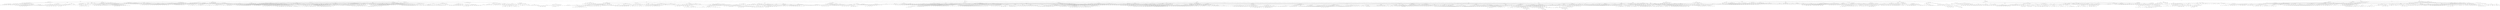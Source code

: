 strict digraph sapling9 {
overlap = none;
// 6: 5 1 1 1 1 1
35 [label="6 3 1 0 0 0 0 n:1"];
35 -> 598756
35 -> 406570
35 -> 753985
35 -> 739357
598756 [label="6 3 1 1 0 0 0 n:2"];
598756 -> 601390
598756 -> 600528
598756 -> 600527
598756 -> 599585
601390 [label="6 3 2 1 1 0 0 n:3"];
601390 -> 601764
601390 -> 601688
601390 -> 601625
601390 -> 601624
601390 -> 575419
601764 [label="6 3 3 2 1 1 0 n:4"];
601764 -> 601824
601764 -> 143546
601764 -> 601823
601764 -> 577406
601764 -> 601822
601824 [label="6 4 3 3 2 1 1 h:FN (3)"];
143546 [label="6 5 3 3 2 1 0 n:4"];
143546 -> 172544
143546 -> 172470
143546 -> 172543
143546 -> 172542
143546 -> 172541
143546 -> 172540
172544 [label="6 5 4 3 3 2 1 h:FN (2)"];
172470 [label="6 5 5 3 3 2 0 h:(14,5)"];
172543 [label="6 6 5 3 3 1 0 h:(14,5)"];
172542 [label="7 6 5 3 2 1 0 h:(14,5)"];
172541 [label="9 6 3 3 2 1 0 n:4"];
172541 -> 196756
172541 -> 196535
172541 -> 196755
172541 -> 196754
172541 -> 196753
172541 -> 196718
196756 [label="9 6 4 3 3 2 1 n:5"];
196756 -> 196818
196756 -> 196817
196756 -> 196816
196756 -> 196815
196756 -> 196814
196756 -> 196813
196818 [label="9 6 6 4 3 3 2 h:(13,5)"];
196817 [label="9 7 6 4 3 3 1 h:(13,5)"];
196816 [label="9 8 6 4 3 2 1 h:(13,5)"];
196815 [label="9 9 6 3 3 2 1 h:(10,6)"];
196814 [label="11 9 4 3 3 2 1 h:(10,6)"];
196813 [label="14 6 4 3 3 2 1 h:(9,7)"];
196535 [label="9 6 5 3 3 2 0 h:(14,5)"];
196755 [label="9 6 6 3 3 1 0 h:(13,5)"];
196754 [label="9 7 6 3 2 1 0 h:(13,5)"];
196753 [label="10 9 3 3 2 1 0 h:(10,6)"];
196718 [label="13 6 3 3 2 1 0 n:9"];
196718 -> 196752
196718 -> 196751
196718 -> 196750
196718 -> 196749
196718 -> 196748
196752 [label="13 9 6 3 3 2 1 h:(10,6)"];
196751 [label="13 10 6 3 3 2 0 h:(10,6)"];
196750 [label="13 11 6 3 3 1 0 h:(10,6)"];
196749 [label="13 12 6 3 2 1 0 h:(10,6)"];
196748 [label="15 13 3 3 2 1 0 h:(10,6)"];
172540 [label="10 5 3 3 2 1 0 n:9"];
172540 -> 196853
172540 -> 196852
172540 -> 196851
172540 -> 196850
172540 -> 196849
196853 [label="10 9 5 3 3 2 1 h:(10,6)"];
196852 [label="10 10 5 3 3 2 0 h:(10,6)"];
196851 [label="11 10 5 3 3 1 0 h:(10,6)"];
196850 [label="12 10 5 3 2 1 0 h:(10,6)"];
196849 [label="14 10 3 3 2 1 0 h:(10,6)"];
601823 [label="6 6 3 3 1 1 0 h:(13,6)"];
577406 [label="7 6 3 2 1 1 0 h:(13,6)"];
601822 [label="10 3 3 2 1 1 0 n:9"];
601822 -> 606591
601822 -> 606590
601822 -> 606589
601822 -> 606588
606591 [label="10 9 3 3 2 1 1 h:(10,6)"];
606590 [label="10 10 3 3 2 1 0 h:(10,6)"];
606589 [label="11 10 3 3 1 1 0 h:(10,6)"];
606588 [label="12 10 3 2 1 1 0 h:(10,6)"];
601688 [label="6 4 3 2 1 0 0 n:3"];
601688 -> 601763
601688 -> 601762
601688 -> 103312
601688 -> 601761
601688 -> 103443
601688 -> 575418
601763 [label="6 4 3 3 2 1 0 n:3"];
601763 -> 607349
601763 -> 607283
601763 -> 180043
601763 -> 607202
601763 -> 607125
601763 -> 607049
607349 [label="6 4 3 3 3 2 1 n:3"];
607349 -> 607348
607349 -> 180120
607349 -> 607282
607349 -> 607201
607349 -> 607124
607348 [label="6 4 4 3 3 3 2 n:4"];
607348 -> 633101
607348 -> 208206
607348 -> 197521
607348 -> 633100
633101 [label="6 6 4 4 3 3 3 n:4"];
633101 -> 208264
633101 -> 197581
633101 -> 633141
208264 [label="7 6 6 4 4 3 3 h:(13,5)"];
197581 [label="8 6 6 4 3 3 3 h:(13,5)"];
633141 [label="10 6 4 4 3 3 3 h:(9,7)"];
208206 [label="7 6 4 4 3 3 2 n:4"];
208206 -> 208264
208206 -> 208263
208206 -> 197580
208206 -> 208262
208206 -> 208261
208263 [label="7 7 6 4 4 3 2 h:(13,5)"];
197580 [label="8 7 6 4 3 3 2 h:(13,5)"];
208262 [label="10 7 4 4 3 3 2 h:(9,7)"];
208261 [label="11 6 4 4 3 3 2 h:(9,7)"];
197521 [label="8 6 4 3 3 3 2 n:4"];
197521 -> 197581
197521 -> 197580
197521 -> 197579
197521 -> 197578
197521 -> 197577
197579 [label="8 8 6 3 3 3 2 h:(13,5)"];
197578 [label="10 8 4 3 3 3 2 h:(9,7)"];
197577 [label="12 6 4 3 3 3 2 h:(9,7)"];
633100 [label="10 4 4 3 3 3 2 h:(9,7)"];
180120 [label="6 5 4 3 3 3 1 h:FN (2)"];
607282 [label="6 6 4 3 3 2 1 h:FN (2)"];
607201 [label="7 6 3 3 3 2 1 h:FN (2)"];
607124 [label="9 4 3 3 3 2 1 n:3"];
607124 -> 633503
607124 -> 207275
607124 -> 633439
607124 -> 633386
607124 -> 633385
633503 [label="9 4 4 3 3 3 2 n:4"];
633503 -> 633552
633503 -> 633551
633503 -> 197996
633503 -> 633550
633552 [label="9 6 4 4 3 3 3 n:6"];
633552 -> 655794
633552 -> 655793
633552 -> 655792
633552 -> 655791
655794 [label="9 9 6 4 4 3 3 h:(10,6)"];
655793 [label="10 9 6 4 3 3 3 h:(10,6)"];
655792 [label="12 9 4 4 3 3 3 h:(10,6)"];
655791 [label="15 6 4 4 3 3 3 h:(8,7)"];
633551 [label="9 7 4 4 3 3 2 n:4"];
633551 -> 655851
633551 -> 655850
633551 -> 227767
633551 -> 655849
633551 -> 655848
655851 [label="9 7 6 4 4 3 3 n:6"];
655851 -> 669827
655851 -> 669826
655851 -> 669825
655851 -> 669824
655851 -> 669823
669827 [label="9 9 7 6 4 4 3 h:(13,4)"];
669826 [label="10 9 7 6 4 3 3 h:(13,4)"];
669825 [label="12 9 7 4 4 3 3 h:(8,7)"];
669824 [label="13 9 6 4 4 3 3 h:(8,7)"];
669823 [label="15 7 6 4 4 3 3 h:(8,7)"];
655850 [label="9 7 7 4 4 3 2 h:(12,5)"];
227767 [label="9 8 7 4 3 3 2 h:(12,5)"];
655849 [label="11 9 4 4 3 3 2 h:(10,6)"];
655848 [label="13 7 4 4 3 3 2 n:8"];
655848 -> 669858
655848 -> 669857
655848 -> 245363
655848 -> 669856
669858 [label="13 10 7 4 4 3 3 h:(9,6)"];
669857 [label="13 11 7 4 4 3 2 h:(9,6)"];
245363 [label="13 12 7 4 3 3 2 h:(9,6)"];
669856 [label="15 13 4 4 3 3 2 h:(9,6)"];
197996 [label="9 8 4 3 3 3 2 h:(11,6)"];
633550 [label="13 4 4 3 3 3 2 h:(9,7)"];
207275 [label="9 5 4 3 3 3 1 n:3"];
207275 -> 204560
207275 -> 207335
207275 -> 207334
207275 -> 207333
207275 -> 207332
204560 [label="9 5 4 4 3 3 3 n:6"];
204560 -> 232033
204560 -> 232032
204560 -> 232031
204560 -> 232030
232033 [label="9 9 5 4 4 3 3 h:(10,6)"];
232032 [label="10 9 5 4 3 3 3 h:(10,6)"];
232031 [label="11 9 4 4 3 3 3 h:(10,6)"];
232030 [label="15 5 4 4 3 3 3 h:(8,7)"];
207335 [label="9 6 5 4 3 3 1 n:4"];
207335 -> 227864
207335 -> 234315
207335 -> 234314
207335 -> 234313
207335 -> 234312
207335 -> 234266
227864 [label="9 6 5 5 4 3 3 h:(14,4)"];
234315 [label="9 7 6 5 4 3 1 h:(14,4)"];
234314 [label="9 8 6 5 3 3 1 h:(14,4)"];
234313 [label="9 9 6 4 3 3 1 h:(10,6)"];
234312 [label="10 9 5 4 3 3 1 h:(10,6)"];
234266 [label="13 6 5 4 3 3 1 n:7"];
234266 -> 234311
234266 -> 234310
234266 -> 234309
234266 -> 234308
234266 -> 234307
234311 [label="13 8 6 5 4 3 3 h:(14,4)"];
234310 [label="13 10 6 5 4 3 1 h:(9,6)"];
234309 [label="13 11 6 5 3 3 1 h:(9,6)"];
234308 [label="13 12 6 4 3 3 1 h:(9,6)"];
234307 [label="13 13 5 4 3 3 1 h:(9,6)"];
207334 [label="9 7 5 3 3 3 1 n:4"];
207334 -> 234408
207334 -> 234407
207334 -> 234406
207334 -> 234405
207334 -> 234368
234408 [label="9 7 5 5 3 3 3 h:(14,4)"];
234407 [label="9 7 7 5 3 3 1 h:(14,4)"];
234406 [label="9 9 7 3 3 3 1 h:(10,6)"];
234405 [label="11 9 5 3 3 3 1 h:(10,6)"];
234368 [label="13 7 5 3 3 3 1 n:7"];
234368 -> 234404
234368 -> 234403
234368 -> 234402
234368 -> 234401
234404 [label="13 8 7 5 3 3 3 h:(14,4)"];
234403 [label="13 10 7 5 3 3 1 h:(14,4)"];
234402 [label="13 12 7 3 3 3 1 h:(9,6)"];
234401 [label="14 13 5 3 3 3 1 h:(9,6)"];
207333 [label="9 8 4 3 3 3 1 h:(11,6)"];
207332 [label="12 5 4 3 3 3 1 h:(9,7)"];
633439 [label="9 6 4 3 3 2 1 n:5"];
633439 -> 633502
633439 -> 633501
633439 -> 633500
633439 -> 633499
633439 -> 633498
633439 -> 633497
633502 [label="9 6 6 4 3 3 2 h:(13,5)"];
633501 [label="9 7 6 4 3 3 1 h:(13,5)"];
633500 [label="9 8 6 4 3 2 1 h:(13,5)"];
633499 [label="9 9 6 3 3 2 1 h:(13,5)"];
633498 [label="11 9 4 3 3 2 1 h:(10,6)"];
633497 [label="14 6 4 3 3 2 1 h:(9,7)"];
633386 [label="9 7 3 3 3 2 1 n:5"];
633386 -> 633438
633386 -> 633437
633386 -> 633436
633386 -> 633435
633386 -> 633434
633438 [label="9 7 6 3 3 3 2 h:(13,5)"];
633437 [label="9 7 7 3 3 3 1 h:(12,5)"];
633436 [label="9 8 7 3 3 2 1 h:(12,5)"];
633435 [label="12 9 3 3 3 2 1 h:(10,6)"];
633434 [label="14 7 3 3 3 2 1 h:(9,7)"];
633385 [label="12 4 3 3 3 2 1 h:(9,7)"];
607283 [label="6 4 4 3 3 2 0 n:3"];
607283 -> 607348
607283 -> 180119
607283 -> 607281
607283 -> 182829
607283 -> 607123
180119 [label="6 5 4 4 3 3 0 n:3"];
180119 -> 204507
180119 -> 205167
180119 -> 205166
180119 -> 205102
180119 -> 205037
204507 [label="6 5 4 4 3 3 3 n:3"];
204507 -> 204561
204507 -> 204506
204507 -> 204451
204507 -> 204560
204561 [label="6 6 5 4 4 3 3 n:6"];
204561 -> 231778
204561 -> 231777
204561 -> 231776
204561 -> 231775
231778 [label="9 6 6 5 4 4 3 h:(14,4)"];
231777 [label="10 6 6 5 4 3 3 h:(14,4)"];
231776 [label="11 6 6 4 4 3 3 h:(8,7)"];
231775 [label="12 6 5 4 4 3 3 h:(8,7)"];
204506 [label="7 6 5 4 3 3 3 n:6"];
204506 -> 231826
204506 -> 231825
204506 -> 231824
204506 -> 231823
204506 -> 231822
231826 [label="9 7 6 5 4 3 3 h:(14,4)"];
231825 [label="10 7 6 5 3 3 3 h:(14,4)"];
231824 [label="11 7 6 4 3 3 3 h:(8,7)"];
231823 [label="12 7 5 4 3 3 3 h:(8,7)"];
231822 [label="13 6 5 4 3 3 3 h:(8,7)"];
204451 [label="8 6 4 4 3 3 3 n:4"];
204451 -> 231949
204451 -> 231909
204451 -> 231873
204451 -> 231872
231949 [label="8 7 6 4 4 3 3 n:6"];
231949 -> 231994
231949 -> 231993
231949 -> 231992
231949 -> 231991
231949 -> 231990
231994 [label="9 8 7 6 4 4 3 h:(13,4)"];
231993 [label="10 8 7 6 4 3 3 h:(13,4)"];
231992 [label="12 8 7 4 4 3 3 h:(8,7)"];
231991 [label="13 8 6 4 4 3 3 h:(8,7)"];
231990 [label="14 7 6 4 4 3 3 h:(8,7)"];
231909 [label="8 8 6 4 3 3 3 n:6"];
231909 -> 231948
231909 -> 231947
231909 -> 231946
231909 -> 231945
231948 [label="9 8 8 6 4 3 3 h:(11,5)"];
231947 [label="10 8 8 6 3 3 3 h:(11,5)"];
231946 [label="12 8 8 4 3 3 3 h:(11,5)"];
231945 [label="14 8 6 4 3 3 3 h:(8,7)"];
231873 [label="10 8 4 4 3 3 3 n:6"];
231873 -> 231908
231873 -> 231907
231873 -> 231906
231873 -> 231905
231908 [label="10 9 8 4 4 3 3 h:(11,5)"];
231907 [label="10 10 8 4 3 3 3 h:(9,6)"];
231906 [label="14 10 4 4 3 3 3 h:(8,7)"];
231905 [label="16 8 4 4 3 3 3 h:(8,7)"];
231872 [label="12 6 4 4 3 3 3 h:(8,7)"];
205167 [label="6 6 5 4 4 3 0 h:(14,5)"];
205166 [label="7 6 5 4 3 3 0 h:(14,5)"];
205102 [label="8 6 4 4 3 3 0 n:4"];
205102 -> 205161
205102 -> 205160
205102 -> 205159
205102 -> 205158
205102 -> 205157
205161 [label="8 6 4 4 4 3 3 n:5"];
205161 -> 232077
205161 -> 232076
205161 -> 232075
205161 -> 232074
232077 [label="8 8 6 4 4 4 3 n:5"];
232077 -> 246971
232077 -> 246970
232077 -> 246969
232077 -> 246968
246971 [label="8 8 8 6 4 4 4 h:(13,4)"];
246970 [label="9 8 8 6 4 4 3 h:(11,5)"];
246969 [label="11 8 8 4 4 4 3 h:(8,7)"];
246968 [label="13 8 6 4 4 4 3 h:(8,7)"];
232076 [label="9 8 6 4 4 3 3 n:5"];
232076 -> 246970
232076 -> 247019
232076 -> 247018
232076 -> 247017
232076 -> 247016
247019 [label="9 9 8 6 4 3 3 h:(13,4)"];
247018 [label="11 9 8 4 4 3 3 h:(11,5)"];
247017 [label="13 9 6 4 4 3 3 h:(8,7)"];
247016 [label="14 8 6 4 4 3 3 h:(8,7)"];
232075 [label="11 8 4 4 4 3 3 h:(8,7)"];
232074 [label="13 6 4 4 4 3 3 h:(8,7)"];
205160 [label="8 7 6 4 4 3 0 h:(13,5)"];
205159 [label="8 8 6 4 3 3 0 h:(11,6)"];
205158 [label="10 8 4 4 3 3 0 h:(11,6)"];
205157 [label="12 6 4 4 3 3 0 n:7"];
205157 -> 232119
205157 -> 232118
205157 -> 232117
205157 -> 232116
232119 [label="12 7 6 4 4 3 3 n:7"];
232119 -> 247054
232119 -> 247053
232119 -> 247052
232119 -> 247051
247054 [label="12 10 7 6 4 4 3 h:(13,4)"];
247053 [label="12 11 7 6 4 3 3 h:(8,6)"];
247052 [label="13 12 7 4 4 3 3 h:(8,6)"];
247051 [label="14 12 6 4 4 3 3 h:(8,6)"];
232118 [label="12 10 6 4 4 3 0 n:9"];
232118 -> 247082
232118 -> 247081
232118 -> 247080
232118 -> 247079
247082 [label="12 10 9 6 4 4 3 h:(10,5)"];
247081 [label="12 12 10 6 4 4 0 h:(10,5)"];
247080 [label="13 12 10 6 4 3 0 h:(10,5)"];
247079 [label="15 12 10 4 4 3 0 h:(10,5)"];
232117 [label="12 11 6 4 3 3 0 n:9"];
232117 -> 247110
232117 -> 247109
232117 -> 247108
232117 -> 247107
247110 [label="12 11 9 6 4 3 3 h:(10,5)"];
247109 [label="12 12 11 6 4 3 0 h:(10,5)"];
247108 [label="13 12 11 6 3 3 0 h:(10,5)"];
247107 [label="15 12 11 4 3 3 0 h:(10,5)"];
232116 [label="13 12 4 4 3 3 0 n:9"];
232116 -> 247134
232116 -> 247133
232116 -> 247132
247134 [label="13 12 9 4 4 3 3 h:(10,5)"];
247133 [label="13 12 12 4 4 3 0 h:(10,5)"];
247132 [label="13 13 12 4 3 3 0 h:(10,5)"];
205037 [label="9 5 4 4 3 3 0 n:4"];
205037 -> 205096
205037 -> 205095
205037 -> 205094
205037 -> 205093
205037 -> 205092
205096 [label="9 5 4 4 4 3 3 n:6"];
205096 -> 232175
205096 -> 232174
205096 -> 232173
205096 -> 232172
232175 [label="9 9 5 4 4 4 3 h:(10,6)"];
232174 [label="10 9 5 4 4 3 3 h:(10,6)"];
232173 [label="11 9 4 4 4 3 3 h:(10,6)"];
232172 [label="15 5 4 4 4 3 3 h:(8,7)"];
205095 [label="9 7 5 4 4 3 0 n:4"];
205095 -> 232243
205095 -> 232242
205095 -> 232241
205095 -> 232240
205095 -> 232239
205095 -> 232238
232243 [label="9 7 5 4 4 4 3 n:6"];
232243 -> 247179
232243 -> 247178
232243 -> 247177
232243 -> 247176
232243 -> 247175
247179 [label="9 9 7 5 4 4 4 h:(14,4)"];
247178 [label="10 9 7 5 4 4 3 h:(14,4)"];
247177 [label="11 9 7 4 4 4 3 h:(8,7)"];
247176 [label="13 9 5 4 4 4 3 h:(8,7)"];
247175 [label="15 7 5 4 4 4 3 h:(8,7)"];
232242 [label="9 7 7 5 4 4 0 h:(14,4)"];
232241 [label="9 8 7 5 4 3 0 h:(14,4)"];
232240 [label="9 9 7 4 4 3 0 h:(12,5)"];
232239 [label="11 9 5 4 4 3 0 h:(10,6)"];
232238 [label="13 7 5 4 4 3 0 n:6"];
232238 -> 247229
232238 -> 247228
232238 -> 247227
232238 -> 247226
232238 -> 247225
247229 [label="13 7 6 5 4 4 3 h:(14,4)"];
247228 [label="13 9 7 5 4 4 0 h:(14,4)"];
247227 [label="13 10 7 5 4 3 0 h:(14,4)"];
247226 [label="13 11 7 4 4 3 0 n:8"];
247226 -> 256011
247226 -> 256010
247226 -> 256009
247226 -> 256008
256011 [label="13 11 8 7 4 4 3 h:(12,4)"];
256010 [label="13 11 11 7 4 4 0 h:(12,4)"];
256009 [label="13 12 11 7 4 3 0 h:(12,4)"];
256008 [label="15 13 11 4 4 3 0 n:8"];
256008 -> 260808
256008 -> 260807
256008 -> 260806
260808 [label="15 13 11 8 4 4 3 h:(8,5)"];
260807 [label="15 13 11 11 4 4 0 h:(10,4)"];
260806 [label="15 13 12 11 4 3 0 h:(10,4)"];
247225 [label="13 13 5 4 4 3 0 n:6"];
247225 -> 256066
247225 -> 256065
247225 -> 256064
247225 -> 256020
256066 [label="13 13 6 5 4 4 3 h:(8,6)"];
256065 [label="13 13 9 5 4 4 0 h:(10,5)"];
256064 [label="13 13 10 5 4 3 0 h:(10,5)"];
256020 [label="13 13 11 4 4 3 0 h:(10,5)"];
205094 [label="9 8 5 4 3 3 0 h:(11,6)"];
205093 [label="9 9 4 4 3 3 0 h:(10,6)"];
205092 [label="13 5 4 4 3 3 0 n:6"];
205092 -> 232285
205092 -> 232225
205092 -> 232284
205092 -> 232283
232285 [label="13 6 5 4 4 3 3 h:(8,7)"];
232225 [label="13 9 5 4 4 3 0 h:(10,6)"];
232284 [label="13 10 5 4 3 3 0 h:(10,6)"];
232283 [label="13 11 4 4 3 3 0 h:(10,6)"];
607281 [label="6 6 4 4 3 2 0 n:4"];
607281 -> 633652
607281 -> 633651
607281 -> 633650
607281 -> 198109
607281 -> 633615
633652 [label="6 6 4 4 4 3 2 n:4"];
633652 -> 633704
633652 -> 633703
633652 -> 198170
633652 -> 633702
633704 [label="6 6 6 4 4 4 3 h:(13,5)"];
633703 [label="7 6 6 4 4 4 2 h:(13,5)"];
198170 [label="8 6 6 4 4 3 2 h:(13,5)"];
633702 [label="10 6 4 4 4 3 2 h:(9,7)"];
633651 [label="6 6 6 4 4 3 0 h:(13,5)"];
633650 [label="7 6 6 4 4 2 0 h:(13,5)"];
198109 [label="8 6 6 4 3 2 0 h:(13,5)"];
633615 [label="10 6 4 4 3 2 0 n:9"];
633615 -> 633649
633615 -> 633648
633615 -> 633647
633615 -> 633646
633615 -> 633645
633649 [label="10 9 6 4 4 3 2 h:(10,6)"];
633648 [label="11 10 6 4 4 3 0 h:(10,6)"];
633647 [label="12 10 6 4 4 2 0 h:(10,6)"];
633646 [label="13 10 6 4 3 2 0 h:(10,6)"];
633645 [label="15 10 4 4 3 2 0 h:(10,6)"];
182829 [label="7 6 4 3 3 2 0 n:4"];
182829 -> 208206
182829 -> 208205
182829 -> 208204
182829 -> 198665
182829 -> 208170
182829 -> 208136
208205 [label="7 6 6 4 3 3 0 h:(13,5)"];
208204 [label="7 7 6 4 3 2 0 h:(13,5)"];
198665 [label="8 7 6 3 3 2 0 h:(13,5)"];
208170 [label="10 7 4 3 3 2 0 n:9"];
208170 -> 208203
208170 -> 208202
208170 -> 208201
208170 -> 208200
208170 -> 208199
208203 [label="10 9 7 4 3 3 2 h:(10,6)"];
208202 [label="11 10 7 4 3 3 0 h:(10,6)"];
208201 [label="12 10 7 4 3 2 0 h:(10,6)"];
208200 [label="13 10 7 3 3 2 0 h:(10,6)"];
208199 [label="16 10 4 3 3 2 0 h:(10,6)"];
208136 [label="11 6 4 3 3 2 0 n:9"];
208136 -> 208169
208136 -> 208168
208136 -> 198104
208136 -> 208167
208136 -> 208166
208169 [label="11 9 6 4 3 3 2 h:(10,6)"];
208168 [label="11 11 6 4 3 3 0 h:(10,6)"];
198104 [label="12 11 6 4 3 2 0 h:(10,6)"];
208167 [label="13 11 6 3 3 2 0 h:(10,6)"];
208166 [label="15 11 4 3 3 2 0 h:(10,6)"];
607123 [label="9 4 4 3 3 2 0 n:3"];
607123 -> 633503
607123 -> 205037
607123 -> 633999
607123 -> 208571
607123 -> 633969
633999 [label="9 6 4 4 3 2 0 n:3"];
633999 -> 633555
633999 -> 634073
633999 -> 634072
633999 -> 208641
633999 -> 634071
633999 -> 634070
633555 [label="9 6 4 4 3 3 2 n:3"];
633555 -> 656288
633555 -> 656223
633555 -> 656148
633555 -> 656147
633555 -> 656113
656288 [label="9 6 5 4 4 3 3 n:6"];
656288 -> 656334
656288 -> 656333
656288 -> 656332
656288 -> 656331
656288 -> 656330
656334 [label="9 9 6 5 4 4 3 h:(14,4)"];
656333 [label="10 9 6 5 4 3 3 h:(14,4)"];
656332 [label="11 9 6 4 4 3 3 h:(8,7)"];
656331 [label="12 9 5 4 4 3 3 h:(8,7)"];
656330 [label="15 6 5 4 4 3 3 h:(8,7)"];
656223 [label="9 6 6 4 4 3 2 n:3"];
656223 -> 656287
656223 -> 656286
656223 -> 656221
656223 -> 656285
656223 -> 656284
656287 [label="9 6 6 5 4 4 3 h:(14,4)"];
656286 [label="9 6 6 6 4 4 2 h:(13,4)"];
656221 [label="9 7 6 6 4 3 2 h:(13,4)"];
656285 [label="9 9 6 4 4 3 2 h:(10,6)"];
656284 [label="12 6 6 4 4 3 2 n:7"];
656284 -> 669896
656284 -> 669895
656284 -> 669894
656284 -> 669893
669896 [label="12 9 6 6 4 4 3 h:(13,4)"];
669895 [label="12 10 6 6 4 4 2 h:(13,4)"];
669894 [label="12 11 6 6 4 3 2 h:(13,4)"];
669893 [label="13 12 6 4 4 3 2 n:8"];
669893 -> 680799
669893 -> 680798
669893 -> 680797
669893 -> 680796
680799 [label="13 12 10 6 4 4 3 h:(9,5)"];
680798 [label="13 12 11 6 4 4 2 h:(9,5)"];
680797 [label="13 12 12 6 4 3 2 h:(9,5)"];
680796 [label="14 13 12 4 4 3 2 h:(9,5)"];
656148 [label="9 7 6 4 3 3 2 n:3"];
656148 -> 656222
656148 -> 656221
656148 -> 656220
656148 -> 656219
656148 -> 656218
656148 -> 656217
656222 [label="9 7 6 5 4 3 3 h:(14,4)"];
656220 [label="9 7 7 6 3 3 2 h:(13,4)"];
656219 [label="9 9 7 4 3 3 2 h:(10,6)"];
656218 [label="10 9 6 4 3 3 2 h:(10,6)"];
656217 [label="12 7 6 4 3 3 2 n:7"];
656217 -> 669963
656217 -> 669962
656217 -> 669961
656217 -> 669960
656217 -> 669959
669963 [label="12 9 7 6 4 3 3 h:(13,4)"];
669962 [label="12 10 7 6 4 3 2 h:(13,4)"];
669961 [label="12 11 7 6 3 3 2 h:(13,4)"];
669960 [label="13 12 7 4 3 3 2 n:8"];
669960 -> 680831
669960 -> 680830
669960 -> 680829
669960 -> 680828
680831 [label="13 12 10 7 4 3 3 h:(9,5)"];
680830 [label="13 12 11 7 4 3 2 h:(9,5)"];
680829 [label="13 12 12 7 3 3 2 h:(9,5)"];
680828 [label="15 13 12 4 3 3 2 h:(9,5)"];
669959 [label="14 12 6 4 3 3 2 n:8"];
669959 -> 680864
669959 -> 680863
669959 -> 680862
669959 -> 680861
680864 [label="14 12 10 6 4 3 3 h:(9,5)"];
680863 [label="14 12 11 6 4 3 2 h:(9,5)"];
680862 [label="14 12 12 6 3 3 2 h:(9,5)"];
680861 [label="14 14 12 4 3 3 2 h:(9,5)"];
656147 [label="9 9 4 4 3 3 2 h:(10,6)"];
656113 [label="12 6 4 4 3 3 2 n:8"];
656113 -> 656146
656113 -> 656145
656113 -> 656144
656113 -> 656143
656146 [label="12 10 6 4 4 3 3 h:(9,6)"];
656145 [label="12 11 6 4 4 3 2 h:(9,6)"];
656144 [label="12 12 6 4 3 3 2 h:(9,6)"];
656143 [label="14 12 4 4 3 3 2 h:(9,6)"];
634073 [label="9 6 5 4 4 3 0 n:5"];
634073 -> 656395
634073 -> 656394
634073 -> 656393
634073 -> 656392
634073 -> 656391
634073 -> 656390
656395 [label="9 6 5 5 4 4 3 h:(14,4)"];
656394 [label="9 8 6 5 4 4 0 h:(14,4)"];
656393 [label="9 9 6 5 4 3 0 h:(14,4)"];
656392 [label="10 9 6 4 4 3 0 h:(10,6)"];
656391 [label="11 9 5 4 4 3 0 h:(10,6)"];
656390 [label="14 6 5 4 4 3 0 n:6"];
656390 -> 670041
656390 -> 670040
656390 -> 670039
656390 -> 670038
656390 -> 670037
670041 [label="14 6 6 5 4 4 3 h:(14,4)"];
670040 [label="14 9 6 5 4 4 0 h:(14,4)"];
670039 [label="14 10 6 5 4 3 0 h:(14,4)"];
670038 [label="14 11 6 4 4 3 0 n:8"];
670038 -> 680897
670038 -> 680896
670038 -> 680895
670038 -> 680894
680897 [label="14 11 8 6 4 4 3 h:(8,6)"];
680896 [label="14 11 11 6 4 4 0 n:8"];
680896 -> 689708
680896 -> 689707
680896 -> 689706
689708 [label="14 11 11 8 6 4 4 h:(8,5)"];
689707 [label="14 12 11 11 6 4 0 h:(10,4)"];
689706 [label="14 14 11 11 4 4 0 h:(10,4)"];
680895 [label="14 12 11 6 4 3 0 n:8"];
680895 -> 689740
680895 -> 689707
680895 -> 689739
680895 -> 689738
689740 [label="14 12 11 8 6 4 3 h:(8,5)"];
689739 [label="14 12 12 11 6 3 0 h:(10,4)"];
689738 [label="14 14 12 11 4 3 0 h:(10,4)"];
680894 [label="14 14 11 4 4 3 0 n:8"];
680894 -> 689763
680894 -> 689706
680894 -> 689738
689763 [label="14 14 11 8 4 4 3 h:(8,5)"];
670037 [label="14 12 5 4 4 3 0 n:8"];
670037 -> 680943
670037 -> 680942
670037 -> 680941
670037 -> 680940
680943 [label="14 12 8 5 4 4 3 h:(8,6)"];
680942 [label="14 12 11 5 4 4 0 n:8"];
680942 -> 689790
680942 -> 689789
680942 -> 689788
689790 [label="14 12 11 8 5 4 4 h:(8,5)"];
689789 [label="14 12 12 11 5 4 0 h:(10,4)"];
689788 [label="14 13 12 11 4 4 0 h:(10,4)"];
680941 [label="14 12 12 5 4 3 0 n:8"];
680941 -> 689823
680941 -> 689789
680941 -> 689822
680941 -> 689821
689823 [label="14 12 12 8 5 4 3 h:(8,5)"];
689822 [label="14 12 12 12 5 3 0 h:(10,4)"];
689821 [label="14 13 12 12 4 3 0 h:(10,4)"];
680940 [label="14 13 12 4 4 3 0 n:8"];
680940 -> 689846
680940 -> 689788
680940 -> 689821
689846 [label="14 13 12 8 4 4 3 h:(8,5)"];
634072 [label="9 6 6 4 4 2 0 h:(13,5)"];
208641 [label="9 7 6 4 3 2 0 h:(13,5)"];
634071 [label="9 9 4 4 3 2 0 h:(10,6)"];
634070 [label="12 6 4 4 3 2 0 n:7"];
634070 -> 656704
634070 -> 656379
634070 -> 656703
634070 -> 656702
634070 -> 656701
656704 [label="12 7 6 4 4 3 2 n:7"];
656704 -> 670193
656704 -> 670192
656704 -> 670191
656704 -> 670190
656704 -> 670189
670193 [label="12 9 7 6 4 4 3 h:(13,4)"];
670192 [label="12 10 7 6 4 4 2 h:(13,4)"];
670191 [label="12 11 7 6 4 3 2 h:(13,4)"];
670190 [label="13 12 7 4 4 3 2 n:8"];
670190 -> 680985
670190 -> 680984
670190 -> 680983
670190 -> 680982
680985 [label="13 12 10 7 4 4 3 h:(9,5)"];
680984 [label="13 12 11 7 4 4 2 h:(9,5)"];
680983 [label="13 12 12 7 4 3 2 h:(9,5)"];
680982 [label="15 13 12 4 4 3 2 h:(9,5)"];
670189 [label="14 12 6 4 4 3 2 n:8"];
670189 -> 681018
670189 -> 681017
670189 -> 681016
670189 -> 681015
681018 [label="14 12 10 6 4 4 3 h:(9,5)"];
681017 [label="14 12 11 6 4 4 2 h:(9,5)"];
681016 [label="14 12 12 6 4 3 2 h:(9,5)"];
681015 [label="14 14 12 4 4 3 2 h:(9,5)"];
656379 [label="12 9 6 4 4 3 0 h:(10,6)"];
656703 [label="12 10 6 4 4 2 0 h:(10,6)"];
656702 [label="12 11 6 4 3 2 0 h:(10,6)"];
656701 [label="13 12 4 4 3 2 0 h:(10,6)"];
208571 [label="9 7 4 3 3 2 0 n:3"];
208571 -> 208642
208571 -> 205100
208571 -> 208641
208571 -> 208640
208571 -> 208639
208571 -> 208638
208642 [label="9 7 4 3 3 3 2 n:4"];
208642 -> 235020
208642 -> 235019
208642 -> 235018
208642 -> 235017
208642 -> 234984
235020 [label="9 7 6 4 3 3 3 n:6"];
235020 -> 235064
235020 -> 235063
235020 -> 235062
235020 -> 235061
235020 -> 235060
235064 [label="9 9 7 6 4 3 3 h:(13,4)"];
235063 [label="10 9 7 6 3 3 3 h:(13,4)"];
235062 [label="12 9 7 4 3 3 3 h:(8,7)"];
235061 [label="13 9 6 4 3 3 3 h:(8,7)"];
235060 [label="15 7 6 4 3 3 3 h:(8,7)"];
235019 [label="9 7 7 4 3 3 2 h:(12,5)"];
235018 [label="9 8 7 3 3 3 2 h:(12,5)"];
235017 [label="11 9 4 3 3 3 2 h:(10,6)"];
234984 [label="13 7 4 3 3 3 2 n:8"];
234984 -> 235016
234984 -> 235015
234984 -> 235014
234984 -> 235013
235016 [label="13 10 7 4 3 3 3 h:(9,6)"];
235015 [label="13 11 7 4 3 3 2 h:(9,6)"];
235014 [label="13 12 7 3 3 3 2 h:(9,6)"];
235013 [label="15 13 4 3 3 3 2 h:(9,6)"];
205100 [label="9 7 5 4 3 3 0 n:3"];
205100 -> 235318
205100 -> 235317
205100 -> 235316
205100 -> 235315
205100 -> 235314
205100 -> 235241
235318 [label="9 7 5 4 3 3 3 n:6"];
235318 -> 235362
235318 -> 235361
235318 -> 235360
235318 -> 235359
235318 -> 235358
235362 [label="9 9 7 5 4 3 3 h:(14,4)"];
235361 [label="10 9 7 5 3 3 3 h:(14,4)"];
235360 [label="11 9 7 4 3 3 3 h:(8,7)"];
235359 [label="13 9 5 4 3 3 3 h:(8,7)"];
235358 [label="15 7 5 4 3 3 3 h:(8,7)"];
235317 [label="9 7 6 5 4 3 0 h:(14,4)"];
235316 [label="9 7 7 5 3 3 0 h:(12,5)"];
235315 [label="9 8 7 4 3 3 0 h:(12,5)"];
235314 [label="10 9 5 4 3 3 0 h:(10,6)"];
235241 [label="12 7 5 4 3 3 0 n:7"];
235241 -> 235285
235241 -> 235284
235241 -> 235283
235241 -> 235282
235241 -> 235281
235285 [label="12 7 7 5 4 3 3 h:(14,4)"];
235284 [label="12 10 7 5 4 3 0 h:(14,4)"];
235283 [label="12 11 7 5 3 3 0 h:(14,4)"];
235282 [label="12 12 7 4 3 3 0 n:7"];
235282 -> 248645
235282 -> 248644
235282 -> 248643
235282 -> 248642
248645 [label="12 12 7 7 4 3 3 h:(8,6)"];
248644 [label="12 12 10 7 4 3 0 h:(10,5)"];
248643 [label="12 12 11 7 3 3 0 h:(10,5)"];
248642 [label="14 12 12 4 3 3 0 h:(10,5)"];
235281 [label="14 12 5 4 3 3 0 n:7"];
235281 -> 248683
235281 -> 248682
235281 -> 248681
235281 -> 248642
248683 [label="14 12 7 5 4 3 3 h:(8,6)"];
248682 [label="14 12 10 5 4 3 0 h:(10,5)"];
248681 [label="14 12 11 5 3 3 0 h:(10,5)"];
208640 [label="9 7 7 3 3 2 0 h:(12,5)"];
208639 [label="10 9 4 3 3 2 0 h:(10,6)"];
208638 [label="12 7 4 3 3 2 0 n:7"];
208638 -> 235406
208638 -> 235108
208638 -> 235405
208638 -> 235404
208638 -> 235403
235406 [label="12 7 7 4 3 3 2 n:7"];
235406 -> 248720
235406 -> 248719
235406 -> 248718
235406 -> 248717
248720 [label="12 9 7 7 4 3 3 h:(12,4)"];
248719 [label="12 10 7 7 4 3 2 h:(12,4)"];
248718 [label="12 11 7 7 3 3 2 h:(12,4)"];
248717 [label="14 12 7 4 3 3 2 n:8"];
248717 -> 256661
248717 -> 256660
248717 -> 256659
248717 -> 256658
256661 [label="14 12 10 7 4 3 3 h:(9,5)"];
256660 [label="14 12 11 7 4 3 2 h:(9,5)"];
256659 [label="14 12 12 7 3 3 2 h:(9,5)"];
256658 [label="15 14 12 4 3 3 2 h:(9,5)"];
235108 [label="12 9 7 4 3 3 0 h:(10,6)"];
235405 [label="12 10 7 4 3 2 0 h:(10,6)"];
235404 [label="12 11 7 3 3 2 0 h:(10,6)"];
235403 [label="14 12 4 3 3 2 0 h:(10,6)"];
633969 [label="12 4 4 3 3 2 0 n:9"];
633969 -> 633527
633969 -> 633998
633969 -> 633997
633969 -> 633996
633527 [label="12 9 4 4 3 3 2 h:(10,6)"];
633998 [label="12 11 4 4 3 3 0 h:(10,6)"];
633997 [label="12 12 4 4 3 2 0 h:(10,6)"];
633996 [label="13 12 4 3 3 2 0 h:(10,6)"];
180043 [label="6 5 4 3 3 1 0 n:4"];
180043 -> 180115
180043 -> 173333
180043 -> 180114
180043 -> 175537
180043 -> 180113
180043 -> 180112
180115 [label="6 5 4 4 3 3 1 n:4"];
180115 -> 205777
180115 -> 205776
180115 -> 205775
180115 -> 205774
180115 -> 205773
205777 [label="6 5 5 4 4 3 3 h:FN (1)"];
205776 [label="7 6 5 4 4 3 1 h:FN (1)"];
205775 [label="8 6 5 4 3 3 1 h:FN (1)"];
205774 [label="9 6 4 4 3 3 1 n:4"];
205774 -> 233120
205774 -> 233053
205774 -> 232986
205774 -> 232985
205774 -> 232984
233120 [label="9 6 5 4 4 3 3 n:6"];
233120 -> 233166
233120 -> 233165
233120 -> 233164
233120 -> 233163
233120 -> 233162
233166 [label="9 9 6 5 4 4 3 h:(14,4)"];
233165 [label="10 9 6 5 4 3 3 h:(14,4)"];
233164 [label="11 9 6 4 4 3 3 h:(8,7)"];
233163 [label="12 9 5 4 4 3 3 h:(8,7)"];
233162 [label="15 6 5 4 4 3 3 h:(8,7)"];
233053 [label="9 7 6 4 4 3 1 n:4"];
233053 -> 233119
233053 -> 233118
233053 -> 233051
233053 -> 233117
233053 -> 233116
233053 -> 233115
233119 [label="9 7 6 5 4 4 3 h:(14,4)"];
233118 [label="9 7 7 6 4 4 1 h:(13,4)"];
233051 [label="9 8 7 6 4 3 1 h:(13,4)"];
233117 [label="10 9 7 4 4 3 1 h:(10,6)"];
233116 [label="11 9 6 4 4 3 1 h:(10,6)"];
233115 [label="13 7 6 4 4 3 1 n:6"];
233115 -> 247800
233115 -> 247799
233115 -> 247798
233115 -> 247797
233115 -> 247796
247800 [label="13 7 7 6 4 4 3 h:(13,4)"];
247799 [label="13 9 7 6 4 4 1 h:(13,4)"];
247798 [label="13 10 7 6 4 3 1 h:(9,6)"];
247797 [label="13 12 7 4 4 3 1 h:(9,6)"];
247796 [label="13 13 6 4 4 3 1 h:(9,6)"];
232986 [label="9 8 6 4 3 3 1 n:4"];
232986 -> 233052
232986 -> 233051
232986 -> 233050
232986 -> 233049
232986 -> 233048
232986 -> 233047
233052 [label="9 8 6 5 4 3 3 h:(14,4)"];
233050 [label="9 8 8 6 3 3 1 h:(11,5)"];
233049 [label="10 9 8 4 3 3 1 h:(10,6)"];
233048 [label="12 9 6 4 3 3 1 h:(10,6)"];
233047 [label="13 8 6 4 3 3 1 n:6"];
233047 -> 247848
233047 -> 247847
233047 -> 247846
233047 -> 247845
233047 -> 247844
247848 [label="13 8 7 6 4 3 3 h:(13,4)"];
247847 [label="13 9 8 6 4 3 1 h:(13,4)"];
247846 [label="13 10 8 6 3 3 1 h:(13,4)"];
247845 [label="13 12 8 4 3 3 1 h:(9,6)"];
247844 [label="14 13 6 4 3 3 1 h:(9,6)"];
232985 [label="10 9 4 4 3 3 1 h:(9,7)"];
232984 [label="13 6 4 4 3 3 1 h:(9,7)"];
205773 [label="10 5 4 4 3 3 1 h:(9,7)"];
173333 [label="6 5 5 4 3 3 0 h:(14,5)"];
180114 [label="7 6 5 4 3 1 0 h:(14,5)"];
175537 [label="8 6 5 3 3 1 0 h:(14,5)"];
180113 [label="9 6 4 3 3 1 0 n:4"];
180113 -> 205774
180113 -> 205845
180113 -> 205844
180113 -> 205843
180113 -> 205842
180113 -> 205841
205845 [label="9 6 5 4 3 3 0 n:4"];
205845 -> 233120
205845 -> 233356
205845 -> 233355
205845 -> 233354
205845 -> 233353
205845 -> 233287
233356 [label="9 7 6 5 4 3 0 h:(14,4)"];
233355 [label="9 8 6 5 3 3 0 h:(14,4)"];
233354 [label="9 9 6 4 3 3 0 h:(10,6)"];
233353 [label="10 9 5 4 3 3 0 h:(10,6)"];
233287 [label="13 6 5 4 3 3 0 n:7"];
233287 -> 233332
233287 -> 233331
233287 -> 233330
233287 -> 233329
233287 -> 233328
233332 [label="13 7 6 5 4 3 3 h:(14,4)"];
233331 [label="13 10 6 5 4 3 0 h:(14,4)"];
233330 [label="13 11 6 5 3 3 0 h:(14,4)"];
233329 [label="13 12 6 4 3 3 0 n:7"];
233329 -> 247886
233329 -> 247885
233329 -> 247884
233329 -> 247883
247886 [label="13 12 7 6 4 3 3 h:(8,6)"];
247885 [label="13 12 10 6 4 3 0 h:(10,5)"];
247884 [label="13 12 11 6 3 3 0 h:(10,5)"];
247883 [label="13 13 12 4 3 3 0 h:(10,5)"];
233328 [label="13 13 5 4 3 3 0 n:7"];
233328 -> 247924
233328 -> 247923
233328 -> 247922
233328 -> 247883
247924 [label="13 13 7 5 4 3 3 h:(8,6)"];
247923 [label="13 13 10 5 4 3 0 h:(10,5)"];
247922 [label="13 13 11 5 3 3 0 h:(10,5)"];
205844 [label="9 7 6 4 3 1 0 h:(13,5)"];
205843 [label="9 8 6 3 3 1 0 h:(11,6)"];
205842 [label="10 9 4 3 3 1 0 h:(10,6)"];
205841 [label="13 6 4 3 3 1 0 n:6"];
205841 -> 233406
205841 -> 233405
205841 -> 233404
205841 -> 233403
205841 -> 233402
233406 [label="13 6 6 4 3 3 1 n:8"];
233406 -> 247957
233406 -> 247956
233406 -> 247955
233406 -> 247954
247957 [label="13 9 6 6 4 3 3 h:(13,4)"];
247956 [label="13 11 6 6 4 3 1 h:(9,6)"];
247955 [label="13 12 6 6 3 3 1 h:(9,6)"];
247954 [label="14 13 6 4 3 3 1 h:(9,6)"];
233405 [label="13 7 6 4 3 3 0 n:6"];
233405 -> 248006
233405 -> 248005
233405 -> 248004
233405 -> 248003
233405 -> 248002
248006 [label="13 7 6 6 4 3 3 h:(13,4)"];
248005 [label="13 9 7 6 4 3 0 h:(13,4)"];
248004 [label="13 10 7 6 3 3 0 h:(13,4)"];
248003 [label="13 12 7 4 3 3 0 n:8"];
248003 -> 256134
248003 -> 256133
248003 -> 256132
248003 -> 256131
256134 [label="13 12 8 7 4 3 3 h:(12,4)"];
256133 [label="13 12 11 7 4 3 0 h:(12,4)"];
256132 [label="13 12 12 7 3 3 0 h:(12,4)"];
256131 [label="15 13 12 4 3 3 0 n:8"];
256131 -> 260906
256131 -> 260905
256131 -> 260904
260906 [label="15 13 12 8 4 3 3 h:(8,5)"];
260905 [label="15 13 12 11 4 3 0 h:(10,4)"];
260904 [label="15 13 12 12 3 3 0 h:(10,4)"];
248002 [label="13 13 6 4 3 3 0 n:6"];
248002 -> 256187
248002 -> 256186
248002 -> 256185
248002 -> 256142
256187 [label="13 13 6 6 4 3 3 h:(8,6)"];
256186 [label="13 13 9 6 4 3 0 h:(10,5)"];
256185 [label="13 13 10 6 3 3 0 h:(10,5)"];
256142 [label="13 13 12 4 3 3 0 h:(10,5)"];
233404 [label="13 9 6 4 3 1 0 h:(10,6)"];
233403 [label="13 10 6 3 3 1 0 h:(10,6)"];
233402 [label="13 12 4 3 3 1 0 h:(10,6)"];
180112 [label="10 5 4 3 3 1 0 n:9"];
180112 -> 205880
180112 -> 205879
180112 -> 205878
180112 -> 205877
180112 -> 205876
205880 [label="10 9 5 4 3 3 1 h:(10,6)"];
205879 [label="10 10 5 4 3 3 0 h:(10,6)"];
205878 [label="12 10 5 4 3 1 0 h:(10,6)"];
205877 [label="13 10 5 3 3 1 0 h:(10,6)"];
205876 [label="14 10 4 3 3 1 0 h:(10,6)"];
607202 [label="6 6 4 3 2 1 0 n:3"];
607202 -> 607282
607202 -> 607281
607202 -> 607280
607202 -> 607279
607202 -> 607200
607202 -> 607122
607280 [label="6 6 5 4 3 1 0 h:(14,5)"];
607279 [label="6 6 6 4 2 1 0 h:(13,5)"];
607200 [label="7 6 6 3 2 1 0 h:(13,5)"];
607122 [label="9 6 4 3 2 1 0 n:3"];
607122 -> 633439
607122 -> 633999
607122 -> 207274
607122 -> 634383
607122 -> 634382
607122 -> 634381
607122 -> 634340
207274 [label="9 6 5 4 3 1 0 h:(14,5)"];
634383 [label="9 6 6 4 2 1 0 h:(13,5)"];
634382 [label="9 7 6 3 2 1 0 h:(13,5)"];
634381 [label="9 9 4 3 2 1 0 h:(10,6)"];
634340 [label="12 6 4 3 2 1 0 n:9"];
634340 -> 634380
634340 -> 634379
634340 -> 634378
634340 -> 634377
634340 -> 634376
634340 -> 634375
634380 [label="12 9 6 4 3 2 1 h:(10,6)"];
634379 [label="12 10 6 4 3 2 0 h:(10,6)"];
634378 [label="12 11 6 4 3 1 0 h:(10,6)"];
634377 [label="12 12 6 4 2 1 0 h:(10,6)"];
634376 [label="13 12 6 3 2 1 0 h:(10,6)"];
634375 [label="15 12 4 3 2 1 0 h:(10,6)"];
607125 [label="7 6 3 3 2 1 0 n:4"];
607125 -> 607197
607125 -> 607196
607125 -> 607195
607125 -> 607194
607125 -> 607193
607125 -> 607192
607197 [label="7 6 4 3 3 2 1 n:5"];
607197 -> 634448
607197 -> 634447
607197 -> 634446
607197 -> 634445
607197 -> 634444
607197 -> 634443
634448 [label="7 6 6 4 3 3 2 h:(13,5)"];
634447 [label="7 7 6 4 3 3 1 h:(13,5)"];
634446 [label="8 7 6 4 3 2 1 h:(13,5)"];
634445 [label="9 7 6 3 3 2 1 h:(13,5)"];
634444 [label="11 7 4 3 3 2 1 h:(9,7)"];
634443 [label="12 6 4 3 3 2 1 h:(9,7)"];
607196 [label="7 6 5 3 3 2 0 h:(14,5)"];
607195 [label="7 6 6 3 3 1 0 h:(13,5)"];
607194 [label="7 7 6 3 2 1 0 h:(13,5)"];
607193 [label="10 7 3 3 2 1 0 n:9"];
607193 -> 634481
607193 -> 634480
607193 -> 634479
607193 -> 634478
607193 -> 634477
634481 [label="10 9 7 3 3 2 1 h:(10,6)"];
634480 [label="10 10 7 3 3 2 0 h:(10,6)"];
634479 [label="11 10 7 3 3 1 0 h:(10,6)"];
634478 [label="12 10 7 3 2 1 0 h:(10,6)"];
634477 [label="16 10 3 3 2 1 0 h:(10,6)"];
607192 [label="11 6 3 3 2 1 0 n:9"];
607192 -> 634515
607192 -> 634514
607192 -> 634513
607192 -> 634512
607192 -> 634511
634515 [label="11 9 6 3 3 2 1 h:(10,6)"];
634514 [label="11 10 6 3 3 2 0 h:(10,6)"];
634513 [label="11 11 6 3 3 1 0 h:(10,6)"];
634512 [label="12 11 6 3 2 1 0 h:(10,6)"];
634511 [label="15 11 3 3 2 1 0 h:(10,6)"];
607049 [label="9 4 3 3 2 1 0 n:3"];
607049 -> 607124
607049 -> 607123
607049 -> 180117
607049 -> 607122
607049 -> 607121
607049 -> 607120
180117 [label="9 5 4 3 3 1 0 n:3"];
180117 -> 207275
180117 -> 205037
180117 -> 207274
180117 -> 207273
180117 -> 206222
180117 -> 207238
207273 [label="9 7 5 3 3 1 0 h:(14,5)"];
206222 [label="9 8 4 3 3 1 0 h:(11,6)"];
207238 [label="12 5 4 3 3 1 0 n:9"];
207238 -> 207272
207238 -> 205454
207238 -> 207271
207238 -> 207270
207238 -> 207269
207272 [label="12 9 5 4 3 3 1 h:(10,6)"];
205454 [label="12 10 5 4 3 3 0 h:(10,6)"];
207271 [label="12 12 5 4 3 1 0 h:(10,6)"];
207270 [label="13 12 5 3 3 1 0 h:(10,6)"];
207269 [label="14 12 4 3 3 1 0 h:(10,6)"];
607121 [label="9 7 3 3 2 1 0 n:3"];
607121 -> 633386
607121 -> 208571
607121 -> 207273
607121 -> 634382
607121 -> 634716
607121 -> 634682
634716 [label="10 9 3 3 2 1 0 h:(10,6)"];
634682 [label="12 7 3 3 2 1 0 n:9"];
634682 -> 634715
634682 -> 634714
634682 -> 634713
634682 -> 634712
634682 -> 634711
634715 [label="12 9 7 3 3 2 1 h:(10,6)"];
634714 [label="12 10 7 3 3 2 0 h:(10,6)"];
634713 [label="12 11 7 3 3 1 0 h:(10,6)"];
634712 [label="12 12 7 3 2 1 0 h:(10,6)"];
634711 [label="16 12 3 3 2 1 0 h:(10,6)"];
607120 [label="12 4 3 3 2 1 0 n:9"];
607120 -> 633170
607120 -> 208368
607120 -> 206251
607120 -> 634749
607120 -> 634748
633170 [label="12 9 4 3 3 2 1 h:(10,6)"];
208368 [label="12 10 4 3 3 2 0 h:(10,6)"];
206251 [label="12 11 4 3 3 1 0 h:(10,6)"];
634749 [label="12 12 4 3 2 1 0 h:(10,6)"];
634748 [label="13 12 3 3 2 1 0 h:(10,6)"];
601762 [label="6 4 4 3 2 0 0 n:3"];
601762 -> 607283
601762 -> 180618
601762 -> 607812
601762 -> 183291
601762 -> 607749
180618 [label="6 5 4 4 3 0 0 n:3"];
180618 -> 180119
180618 -> 180683
180618 -> 180617
180618 -> 180554
180618 -> 180682
180683 [label="6 6 5 4 4 0 0 h:(14,5)"];
180617 [label="7 6 5 4 3 0 0 h:(14,5)"];
180554 [label="8 6 4 4 3 0 0 n:3"];
180554 -> 205102
180554 -> 206430
180554 -> 206429
180554 -> 206428
180554 -> 206399
206430 [label="8 6 6 4 4 0 0 h:(13,5)"];
206429 [label="8 7 6 4 3 0 0 h:(13,5)"];
206428 [label="9 8 4 4 3 0 0 h:(11,6)"];
206399 [label="11 6 4 4 3 0 0 n:9"];
206399 -> 206427
206399 -> 206426
206399 -> 206425
206399 -> 206424
206427 [label="11 9 6 4 4 3 0 h:(10,6)"];
206426 [label="12 11 6 4 4 0 0 h:(10,6)"];
206425 [label="13 11 6 4 3 0 0 h:(10,6)"];
206424 [label="15 11 4 4 3 0 0 h:(10,6)"];
180682 [label="9 5 4 4 3 0 0 n:3"];
180682 -> 205037
180682 -> 206663
180682 -> 206662
180682 -> 206428
180682 -> 206633
206663 [label="9 6 5 4 4 0 0 h:(14,5)"];
206662 [label="9 7 5 4 3 0 0 h:(14,5)"];
206633 [label="12 5 4 4 3 0 0 n:9"];
206633 -> 205066
206633 -> 206661
206633 -> 206660
206633 -> 206659
205066 [label="12 9 5 4 4 3 0 h:(10,6)"];
206661 [label="12 12 5 4 4 0 0 h:(10,6)"];
206660 [label="13 12 5 4 3 0 0 h:(10,6)"];
206659 [label="14 12 4 4 3 0 0 h:(10,6)"];
607812 [label="6 6 4 4 2 0 0 n:3"];
607812 -> 607281
607812 -> 180683
607812 -> 183365
607812 -> 607811
183365 [label="7 6 6 4 2 0 0 h:(13,5)"];
607811 [label="9 6 4 4 2 0 0 n:3"];
607811 -> 633999
607811 -> 206663
607811 -> 208570
607811 -> 634922
607811 -> 634895
208570 [label="9 7 6 4 2 0 0 h:(13,5)"];
634922 [label="9 9 4 4 2 0 0 h:(10,6)"];
634895 [label="12 6 4 4 2 0 0 n:9"];
634895 -> 634032
634895 -> 206426
634895 -> 634921
634895 -> 634920
634032 [label="12 9 6 4 4 2 0 h:(10,6)"];
634921 [label="13 12 6 4 2 0 0 h:(10,6)"];
634920 [label="15 12 4 4 2 0 0 h:(10,6)"];
183291 [label="7 6 4 3 2 0 0 n:3"];
183291 -> 182829
183291 -> 180617
183291 -> 183365
183291 -> 183364
183291 -> 183363
183291 -> 183362
183364 [label="7 7 6 3 2 0 0 h:(13,5)"];
183363 [label="9 7 4 3 2 0 0 n:3"];
183363 -> 208571
183363 -> 206662
183363 -> 208570
183363 -> 208569
183363 -> 208568
183363 -> 208535
208569 [label="9 7 7 3 2 0 0 h:(12,5)"];
208568 [label="10 9 4 3 2 0 0 h:(10,6)"];
208535 [label="12 7 4 3 2 0 0 n:9"];
208535 -> 208567
208535 -> 206860
208535 -> 208566
208535 -> 208565
208535 -> 208564
208567 [label="12 9 7 4 3 2 0 h:(10,6)"];
206860 [label="12 11 7 4 3 0 0 h:(10,6)"];
208566 [label="12 12 7 4 2 0 0 h:(10,6)"];
208565 [label="13 12 7 3 2 0 0 h:(10,6)"];
208564 [label="16 12 4 3 2 0 0 h:(10,6)"];
183362 [label="10 6 4 3 2 0 0 n:9"];
183362 -> 208676
183362 -> 208675
183362 -> 208674
183362 -> 208673
183362 -> 208672
208676 [label="10 9 6 4 3 2 0 h:(10,6)"];
208675 [label="11 10 6 4 3 0 0 h:(10,6)"];
208674 [label="12 10 6 4 2 0 0 h:(10,6)"];
208673 [label="13 10 6 3 2 0 0 h:(10,6)"];
208672 [label="15 10 4 3 2 0 0 h:(10,6)"];
607749 [label="9 4 4 3 2 0 0 n:3"];
607749 -> 607123
607749 -> 180682
607749 -> 607811
607749 -> 183363
607749 -> 607810
607810 [label="12 4 4 3 2 0 0 n:9"];
607810 -> 633733
607810 -> 206886
607810 -> 634950
607810 -> 634949
633733 [label="12 9 4 4 3 2 0 h:(10,6)"];
206886 [label="12 11 4 4 3 0 0 h:(10,6)"];
634950 [label="12 12 4 4 2 0 0 h:(10,6)"];
634949 [label="13 12 4 3 2 0 0 h:(10,6)"];
103312 [label="6 5 4 3 1 0 0 n:3"];
103312 -> 180043
103312 -> 180618
103312 -> 181077
103312 -> 181076
103312 -> 181002
103312 -> 180929
181077 [label="6 6 5 4 1 0 0 h:(14,5)"];
181076 [label="7 6 5 3 1 0 0 h:(14,5)"];
181002 [label="8 6 4 3 1 0 0 n:5"];
181002 -> 180108
181002 -> 181065
181002 -> 181064
181002 -> 181063
181002 -> 181062
181002 -> 181061
180108 [label="8 6 5 4 3 1 0 h:(14,5)"];
181065 [label="8 6 6 4 3 0 0 h:(13,5)"];
181064 [label="8 8 6 4 1 0 0 h:(13,5)"];
181063 [label="9 8 6 3 1 0 0 h:(13,5)"];
181062 [label="11 8 4 3 1 0 0 h:(11,6)"];
181061 [label="13 6 4 3 1 0 0 n:6"];
181061 -> 206939
181061 -> 206938
181061 -> 206937
181061 -> 206936
181061 -> 206935
206939 [label="13 6 6 4 3 1 0 h:(13,5)"];
206938 [label="13 7 6 4 3 0 0 h:(13,5)"];
206937 [label="13 9 6 4 1 0 0 h:(13,5)"];
206936 [label="13 10 6 3 1 0 0 h:(13,5)"];
206935 [label="13 12 4 3 1 0 0 n:9"];
206935 -> 234203
206935 -> 234202
206935 -> 234201
206935 -> 234200
234203 [label="13 12 9 4 3 1 0 h:(10,5)"];
234202 [label="13 12 10 4 3 0 0 h:(10,5)"];
234201 [label="13 12 12 4 1 0 0 h:(10,5)"];
234200 [label="13 13 12 3 1 0 0 h:(10,5)"];
180929 [label="9 5 4 3 1 0 0 n:3"];
180929 -> 180117
180929 -> 180682
180929 -> 181001
180929 -> 181000
180929 -> 180999
180929 -> 180998
181001 [label="9 6 5 4 1 0 0 h:(14,5)"];
181000 [label="9 7 5 3 1 0 0 h:(14,5)"];
180999 [label="9 8 4 3 1 0 0 h:(11,6)"];
180998 [label="12 5 4 3 1 0 0 n:9"];
180998 -> 206980
180998 -> 207369
180998 -> 207368
180998 -> 207367
180998 -> 207366
206980 [label="12 9 5 4 3 1 0 h:(10,6)"];
207369 [label="12 10 5 4 3 0 0 h:(10,6)"];
207368 [label="12 12 5 4 1 0 0 h:(10,6)"];
207367 [label="13 12 5 3 1 0 0 h:(10,6)"];
207366 [label="14 12 4 3 1 0 0 h:(10,6)"];
601761 [label="6 6 4 2 1 0 0 h:(13,6)"];
103443 [label="7 6 3 2 1 0 0 h:(13,6)"];
575418 [label="9 4 3 2 1 0 0 n:3"];
575418 -> 607049
575418 -> 607749
575418 -> 180929
575418 -> 608271
575418 -> 608270
575418 -> 608236
608271 [label="9 6 4 2 1 0 0 n:5"];
608271 -> 608332
608271 -> 607858
608271 -> 608331
608271 -> 608330
608271 -> 608329
608271 -> 608328
608332 [label="9 6 5 4 2 1 0 h:(14,5)"];
607858 [label="9 6 6 4 2 0 0 h:(13,5)"];
608331 [label="9 7 6 4 1 0 0 h:(13,5)"];
608330 [label="9 9 6 2 1 0 0 h:(13,5)"];
608329 [label="11 9 4 2 1 0 0 h:(10,6)"];
608328 [label="14 6 4 2 1 0 0 n:6"];
608328 -> 635002
608328 -> 635001
608328 -> 635000
608328 -> 634999
608328 -> 634998
635002 [label="14 6 6 4 2 1 0 h:(13,5)"];
635001 [label="14 7 6 4 2 0 0 h:(13,5)"];
635000 [label="14 8 6 4 1 0 0 h:(13,5)"];
634999 [label="14 10 6 2 1 0 0 h:(13,5)"];
634998 [label="14 12 4 2 1 0 0 n:9"];
634998 -> 657234
634998 -> 657233
634998 -> 657232
634998 -> 657231
657234 [label="14 12 9 4 2 1 0 h:(10,5)"];
657233 [label="14 12 10 4 2 0 0 h:(10,5)"];
657232 [label="14 12 11 4 1 0 0 h:(10,5)"];
657231 [label="14 13 12 2 1 0 0 h:(10,5)"];
608270 [label="9 7 3 2 1 0 0 h:(12,6)"];
608236 [label="12 4 3 2 1 0 0 n:9"];
608236 -> 607083
608236 -> 183288
608236 -> 181495
608236 -> 608269
608236 -> 608268
607083 [label="12 9 4 3 2 1 0 h:(10,6)"];
183288 [label="12 10 4 3 2 0 0 h:(10,6)"];
181495 [label="12 11 4 3 1 0 0 h:(10,6)"];
608269 [label="12 12 4 2 1 0 0 h:(10,6)"];
608268 [label="13 12 3 2 1 0 0 h:(10,6)"];
601625 [label="6 5 3 1 1 0 0 n:3"];
601625 -> 601687
601625 -> 103312
601625 -> 601686
601625 -> 599853
601625 -> 575352
601687 [label="6 5 3 3 1 1 0 n:3"];
601687 -> 608622
601687 -> 180043
601687 -> 608621
601687 -> 608558
601687 -> 608493
608622 [label="6 5 3 3 3 1 1 h:FN (1)"];
608621 [label="6 6 5 3 1 1 0 h:(14,5)"];
608558 [label="8 6 3 3 1 1 0 n:5"];
608558 -> 608611
608558 -> 608610
608558 -> 608609
608558 -> 608608
608558 -> 608607
608611 [label="8 6 5 3 3 1 1 h:FN (0)"];
608610 [label="8 6 6 3 3 1 0 h:(13,5)"];
608609 [label="8 8 6 3 1 1 0 h:(13,5)"];
608608 [label="11 8 3 3 1 1 0 h:(11,6)"];
608607 [label="13 6 3 3 1 1 0 n:6"];
608607 -> 635051
608607 -> 635050
608607 -> 635049
608607 -> 635048
635051 [label="13 6 6 3 3 1 1 h:(13,5)"];
635050 [label="13 7 6 3 3 1 0 h:(13,5)"];
635049 [label="13 9 6 3 1 1 0 h:(13,5)"];
635048 [label="13 12 3 3 1 1 0 n:9"];
635048 -> 657258
635048 -> 657257
635048 -> 657256
657258 [label="13 12 9 3 3 1 1 h:(10,5)"];
657257 [label="13 12 10 3 3 1 0 h:(10,5)"];
657256 [label="13 12 12 3 1 1 0 h:(10,5)"];
608493 [label="9 5 3 3 1 1 0 n:5"];
608493 -> 608546
608493 -> 608545
608493 -> 608544
608493 -> 608543
608493 -> 608542
608546 [label="9 5 5 3 3 1 1 h:FN (0)"];
608545 [label="9 6 5 3 3 1 0 h:(14,5)"];
608544 [label="9 8 5 3 1 1 0 h:(14,5)"];
608543 [label="10 9 3 3 1 1 0 h:(10,6)"];
608542 [label="14 5 3 3 1 1 0 n:5"];
608542 -> 635105
608542 -> 635104
608542 -> 635103
608542 -> 635102
635105 [label="14 5 5 3 3 1 1 h:(9,7)"];
635104 [label="14 6 5 3 3 1 0 n:6"];
635104 -> 657309
635104 -> 657308
635104 -> 657307
635104 -> 657306
635104 -> 657305
657309 [label="14 6 6 5 3 3 1 h:(14,4)"];
657308 [label="14 7 6 5 3 3 0 h:(14,4)"];
657307 [label="14 9 6 5 3 1 0 h:(14,4)"];
657306 [label="14 11 6 3 3 1 0 n:8"];
657306 -> 670226
657306 -> 670225
657306 -> 670224
657306 -> 670223
670226 [label="14 11 8 6 3 3 1 h:(13,4)"];
670225 [label="14 11 9 6 3 3 0 h:(13,4)"];
670224 [label="14 11 11 6 3 1 0 h:(13,4)"];
670223 [label="14 14 11 3 3 1 0 n:9"];
670223 -> 681042
670223 -> 681041
670223 -> 681040
681042 [label="14 14 11 9 3 3 1 h:(10,4)"];
681041 [label="14 14 11 10 3 3 0 h:(10,4)"];
681040 [label="14 14 12 11 3 1 0 h:(10,4)"];
657305 [label="14 12 5 3 3 1 0 n:7"];
657305 -> 670277
657305 -> 670276
657305 -> 670275
657305 -> 670274
670277 [label="14 12 7 5 3 3 1 n:8"];
670277 -> 681073
670277 -> 681072
670277 -> 681071
670277 -> 681070
681073 [label="14 12 9 7 5 3 3 h:(14,3)"];
681072 [label="14 12 11 7 5 3 1 h:(9,5)"];
681071 [label="14 13 12 7 3 3 1 h:(9,5)"];
681070 [label="15 14 12 5 3 3 1 h:(9,5)"];
670276 [label="14 12 8 5 3 3 0 n:7"];
670276 -> 681108
670276 -> 681107
670276 -> 681106
670276 -> 681105
681108 [label="14 12 8 7 5 3 3 h:(14,3)"];
681107 [label="14 12 10 8 5 3 0 h:(11,4)"];
681106 [label="14 12 12 8 3 3 0 h:(11,4)"];
681105 [label="15 14 12 5 3 3 0 n:7"];
681105 -> 689869
681105 -> 689868
681105 -> 689867
689869 [label="15 14 12 7 5 3 3 n:7"];
689869 -> 695183
689869 -> 695182
689869 -> 695181
695183 [label="15 14 12 10 7 5 3 h:(14,2)"];
695182 [label="15 14 12 12 7 3 3 h:(8,4)"];
695181 [label="15 14 14 12 5 3 3 h:(8,4)"];
689868 [label="15 14 12 10 5 3 0 n:9"];
689868 -> 695200
689868 -> 695199
689868 -> 695198
695200 [label="15 14 12 10 9 5 3 h:(14,2)"];
695199 [label="15 14 12 12 10 5 0 h:(14,2)"];
695198 [label="15 14 14 12 10 3 0 h:(10,3)"];
689867 [label="15 14 12 12 3 3 0 n:9"];
689867 -> 695214
689867 -> 695213
695214 [label="15 14 12 12 9 3 3 h:(10,3)"];
695213 [label="15 14 12 12 12 3 0 h:(10,3)"];
670275 [label="14 12 10 5 3 1 0 n:9"];
670275 -> 681137
670275 -> 681136
670275 -> 681135
670275 -> 681134
681137 [label="14 12 10 9 5 3 1 h:(14,3)"];
681136 [label="14 12 10 10 5 3 0 h:(14,3)"];
681135 [label="14 12 12 10 5 1 0 h:(14,3)"];
681134 [label="14 14 12 10 3 1 0 h:(10,4)"];
670274 [label="14 12 12 3 3 1 0 n:9"];
670274 -> 681161
670274 -> 681160
670274 -> 681159
681161 [label="14 12 12 9 3 3 1 h:(10,4)"];
681160 [label="14 12 12 10 3 3 0 h:(10,4)"];
681159 [label="14 12 12 12 3 1 0 h:(10,4)"];
635103 [label="14 8 5 3 1 1 0 n:5"];
635103 -> 657369
635103 -> 657313
635103 -> 657368
635103 -> 657367
635103 -> 657366
657369 [label="14 8 5 5 3 1 1 h:(14,4)"];
657313 [label="14 8 6 5 3 1 0 h:(14,4)"];
657368 [label="14 8 8 5 1 1 0 h:(14,4)"];
657367 [label="14 10 8 3 1 1 0 h:(11,5)"];
657366 [label="14 13 5 3 1 1 0 n:6"];
657366 -> 670326
657366 -> 670325
657366 -> 670324
657366 -> 670323
670326 [label="14 13 6 5 3 1 1 h:(9,6)"];
670325 [label="14 13 7 5 3 1 0 n:6"];
670325 -> 681211
670325 -> 681210
670325 -> 681209
670325 -> 681208
670325 -> 681207
681211 [label="14 13 7 6 5 3 1 h:(14,3)"];
681210 [label="14 13 7 7 5 3 0 h:(14,3)"];
681209 [label="14 13 9 7 5 1 0 h:(14,3)"];
681208 [label="14 13 11 7 3 1 0 h:(12,4)"];
681207 [label="14 13 13 5 3 1 0 n:7"];
681207 -> 689904
681207 -> 689903
681207 -> 689902
681207 -> 689901
689904 [label="14 13 13 7 5 3 1 h:(14,3)"];
689903 [label="14 13 13 8 5 3 0 h:(14,3)"];
689902 [label="14 13 13 10 5 1 0 h:(14,3)"];
689901 [label="14 13 13 12 3 1 0 n:9"];
689901 -> 695238
689901 -> 695237
689901 -> 695236
695238 [label="14 13 13 12 9 3 1 h:(10,3)"];
695237 [label="14 13 13 12 10 3 0 h:(10,3)"];
695236 [label="14 13 13 12 12 1 0 h:(10,3)"];
670324 [label="14 13 9 5 1 1 0 n:6"];
670324 -> 681249
670324 -> 681209
670324 -> 681248
670324 -> 681247
681249 [label="14 13 9 6 5 1 1 h:(14,3)"];
681248 [label="14 13 11 9 1 1 0 h:(10,4)"];
681247 [label="15 14 13 5 1 1 0 n:6"];
681247 -> 689940
681247 -> 689939
681247 -> 689938
689940 [label="15 14 13 6 5 1 1 h:(14,3)"];
689939 [label="15 14 13 7 5 1 0 h:(14,3)"];
689938 [label="15 14 13 11 1 1 0 n:9"];
689938 -> 695256
689938 -> 695255
695256 [label="15 14 13 11 9 1 1 h:(10,3)"];
695255 [label="15 14 13 11 10 1 0 h:(10,3)"];
670323 [label="14 13 11 3 1 1 0 n:9"];
670323 -> 681273
670323 -> 681272
670323 -> 681271
681273 [label="14 13 11 9 3 1 1 h:(10,4)"];
681272 [label="14 13 11 10 3 1 0 h:(10,4)"];
681271 [label="14 13 12 11 1 1 0 h:(10,4)"];
635102 [label="14 10 3 3 1 1 0 n:9"];
635102 -> 657393
635102 -> 657392
635102 -> 657391
657393 [label="14 10 9 3 3 1 1 h:(10,5)"];
657392 [label="14 10 10 3 3 1 0 h:(10,5)"];
657391 [label="14 12 10 3 1 1 0 h:(10,5)"];
601686 [label="6 6 5 1 1 0 0 h:(14,5)"];
599853 [label="8 6 3 1 1 0 0 h:(13,6)"];
575352 [label="9 5 3 1 1 0 0 n:5"];
575352 -> 608675
575352 -> 608674
575352 -> 608673
575352 -> 608672
575352 -> 608671
608675 [label="9 5 5 3 1 1 0 h:(14,5)"];
608674 [label="9 6 5 3 1 0 0 h:(14,5)"];
608673 [label="9 8 5 1 1 0 0 h:(14,5)"];
608672 [label="10 9 3 1 1 0 0 h:(10,6)"];
608671 [label="14 5 3 1 1 0 0 n:5"];
608671 -> 635279
608671 -> 635222
608671 -> 635176
608671 -> 635151
635279 [label="14 5 5 3 1 1 0 n:5"];
635279 -> 635326
635279 -> 635278
635279 -> 635221
635279 -> 635325
635326 [label="14 5 5 5 3 1 1 h:FN (0)"];
635278 [label="14 6 5 5 3 1 0 h:(14,4)"];
635221 [label="14 8 5 5 1 1 0 h:(14,4)"];
635325 [label="14 10 5 3 1 1 0 n:9"];
635325 -> 657422
635325 -> 657421
635325 -> 657420
635325 -> 657419
657422 [label="14 10 9 5 3 1 1 h:(9,6)"];
657421 [label="14 10 10 5 3 1 0 n:9"];
657421 -> 681302
657421 -> 681301
657421 -> 681300
657421 -> 681299
681302 [label="14 10 10 9 5 3 1 h:(10,4)"];
681301 [label="14 10 10 10 5 3 0 h:(10,4)"];
681300 [label="14 12 10 10 5 1 0 h:(10,4)"];
681299 [label="14 14 10 10 3 1 0 h:(10,4)"];
657420 [label="14 12 10 5 1 1 0 n:9"];
657420 -> 681324
657420 -> 681300
657420 -> 681323
681324 [label="14 12 10 9 5 1 1 h:(10,4)"];
681323 [label="14 14 12 10 1 1 0 h:(10,4)"];
657419 [label="14 14 10 3 1 1 0 n:9"];
657419 -> 681346
657419 -> 681299
657419 -> 681323
681346 [label="14 14 10 9 3 1 1 h:(10,4)"];
635222 [label="14 6 5 3 1 0 0 n:5"];
635222 -> 635278
635222 -> 635277
635222 -> 635220
635222 -> 635276
635222 -> 635275
635277 [label="14 6 6 5 3 0 0 h:(14,4)"];
635220 [label="14 8 6 5 1 0 0 h:(14,4)"];
635276 [label="14 10 6 3 1 0 0 n:9"];
635276 -> 657474
635276 -> 657473
635276 -> 657472
635276 -> 657471
657474 [label="14 10 9 6 3 1 0 h:(13,4)"];
657473 [label="14 10 10 6 3 0 0 h:(13,4)"];
657472 [label="14 12 10 6 1 0 0 h:(13,4)"];
657471 [label="15 14 10 3 1 0 0 n:9"];
657471 -> 681370
657471 -> 681369
657471 -> 681368
681370 [label="15 14 10 9 3 1 0 h:(10,4)"];
681369 [label="15 14 10 10 3 0 0 h:(10,4)"];
681368 [label="15 14 12 10 1 0 0 h:(10,4)"];
635275 [label="14 11 5 3 1 0 0 n:8"];
635275 -> 657530
635275 -> 657529
635275 -> 657528
635275 -> 657527
657530 [label="14 11 8 5 3 1 0 h:(14,4)"];
657529 [label="14 11 9 5 3 0 0 h:(14,4)"];
657528 [label="14 11 11 5 1 0 0 h:(14,4)"];
657527 [label="14 13 11 3 1 0 0 n:9"];
657527 -> 681394
657527 -> 681393
657527 -> 681392
681394 [label="14 13 11 9 3 1 0 h:(10,4)"];
681393 [label="14 13 11 10 3 0 0 h:(10,4)"];
681392 [label="14 13 12 11 1 0 0 h:(10,4)"];
635176 [label="14 8 5 1 1 0 0 n:5"];
635176 -> 635221
635176 -> 635220
635176 -> 635219
635176 -> 635218
635219 [label="14 10 8 1 1 0 0 h:(11,5)"];
635218 [label="14 13 5 1 1 0 0 n:7"];
635218 -> 657576
635218 -> 657575
635218 -> 657574
657576 [label="14 13 7 5 1 1 0 h:(14,4)"];
657575 [label="14 13 8 5 1 0 0 h:(14,4)"];
657574 [label="14 13 12 1 1 0 0 n:9"];
657574 -> 670350
657574 -> 670349
670350 [label="14 13 12 9 1 1 0 h:(10,4)"];
670349 [label="14 13 12 10 1 0 0 h:(10,4)"];
635151 [label="14 10 3 1 1 0 0 n:9"];
635151 -> 635175
635151 -> 635174
635151 -> 635173
635175 [label="14 10 9 3 1 1 0 h:(10,5)"];
635174 [label="14 10 10 3 1 0 0 h:(10,5)"];
635173 [label="14 12 10 1 1 0 0 h:(10,5)"];
601624 [label="6 6 2 1 1 0 0 h:(13,6)"];
575419 [label="9 3 2 1 1 0 0 n:4"];
575419 -> 575477
575419 -> 143414
575419 -> 575476
575419 -> 575475
575419 -> 575474
575477 [label="9 4 3 2 1 1 0 n:4"];
575477 -> 608880
575477 -> 174564
575477 -> 608879
575477 -> 557710
575477 -> 608878
575477 -> 608877
608880 [label="9 4 4 3 2 1 1 n:4"];
608880 -> 199230
608880 -> 635608
608880 -> 559822
608880 -> 635547
608880 -> 635546
199230 [label="9 5 4 4 3 2 1 n:4"];
199230 -> 199300
199230 -> 199299
199230 -> 199298
199230 -> 199297
199230 -> 199296
199230 -> 199295
199300 [label="9 5 5 4 4 3 2 n:5"];
199300 -> 228138
199300 -> 228137
199300 -> 228136
199300 -> 228135
199300 -> 228134
228138 [label="9 7 5 5 4 4 3 h:(14,4)"];
228137 [label="9 8 5 5 4 4 2 h:(14,4)"];
228136 [label="9 9 5 5 4 3 2 h:(14,4)"];
228135 [label="10 9 5 4 4 3 2 h:(10,6)"];
228134 [label="14 5 5 4 4 3 2 n:5"];
228134 -> 245415
228134 -> 245414
228134 -> 245413
228134 -> 245412
245415 [label="14 7 5 5 4 4 3 h:(14,4)"];
245414 [label="14 8 5 5 4 4 2 h:(14,4)"];
245413 [label="14 9 5 5 4 3 2 h:(14,4)"];
245412 [label="14 10 5 4 4 3 2 h:(9,6)"];
199299 [label="9 6 5 4 4 3 1 n:4"];
199299 -> 228144
199299 -> 228212
199299 -> 228211
199299 -> 228210
199299 -> 228209
199299 -> 228208
228144 [label="9 6 5 5 4 4 3 h:(14,4)"];
228212 [label="9 7 6 5 4 4 1 h:(14,4)"];
228211 [label="9 8 6 5 4 3 1 h:(14,4)"];
228210 [label="9 9 6 4 4 3 1 h:(10,6)"];
228209 [label="10 9 5 4 4 3 1 h:(10,6)"];
228208 [label="13 6 5 4 4 3 1 n:6"];
228208 -> 245466
228208 -> 245465
228208 -> 245464
228208 -> 245463
228208 -> 245462
245466 [label="13 7 6 5 4 4 3 h:(14,4)"];
245465 [label="13 9 6 5 4 4 1 h:(14,4)"];
245464 [label="13 10 6 5 4 3 1 h:(9,6)"];
245463 [label="13 11 6 4 4 3 1 h:(9,6)"];
245462 [label="13 12 5 4 4 3 1 h:(9,6)"];
199298 [label="9 7 5 4 4 2 1 n:4"];
199298 -> 228143
199298 -> 228212
199298 -> 228278
199298 -> 228277
199298 -> 228276
199298 -> 228275
228143 [label="9 7 5 5 4 4 2 h:(14,4)"];
228278 [label="9 8 7 5 4 2 1 h:(14,4)"];
228277 [label="9 9 7 4 4 2 1 h:(10,6)"];
228276 [label="11 9 5 4 4 2 1 h:(10,6)"];
228275 [label="13 7 5 4 4 2 1 n:6"];
228275 -> 245516
228275 -> 245515
228275 -> 245514
228275 -> 245513
228275 -> 245512
245516 [label="13 7 7 5 4 4 2 h:(14,4)"];
245515 [label="13 8 7 5 4 4 1 h:(14,4)"];
245514 [label="13 10 7 5 4 2 1 h:(14,4)"];
245513 [label="13 11 7 4 4 2 1 h:(9,6)"];
245512 [label="13 13 5 4 4 2 1 h:(9,6)"];
199297 [label="9 8 5 4 3 2 1 n:5"];
199297 -> 227525
199297 -> 228346
199297 -> 228345
199297 -> 228344
199297 -> 228343
199297 -> 228342
199297 -> 228341
227525 [label="9 8 6 5 4 3 2 h:(14,4)"];
228346 [label="9 8 7 5 4 3 1 h:(14,4)"];
228345 [label="9 8 8 5 4 2 1 h:(14,4)"];
228344 [label="9 9 8 5 3 2 1 h:(14,4)"];
228343 [label="10 9 8 4 3 2 1 h:(10,6)"];
228342 [label="13 9 5 4 3 2 1 h:(10,6)"];
228341 [label="14 8 5 4 3 2 1 n:5"];
228341 -> 245189
228341 -> 245580
228341 -> 245579
228341 -> 245578
228341 -> 245577
228341 -> 245576
245189 [label="14 8 6 5 4 3 2 h:(14,4)"];
245580 [label="14 8 7 5 4 3 1 h:(14,4)"];
245579 [label="14 8 8 5 4 2 1 h:(14,4)"];
245578 [label="14 9 8 5 3 2 1 h:(14,4)"];
245577 [label="14 10 8 4 3 2 1 h:(9,6)"];
245576 [label="14 13 5 4 3 2 1 h:(9,6)"];
199296 [label="9 9 4 4 3 2 1 h:(10,6)"];
199295 [label="13 5 4 4 3 2 1 h:(9,7)"];
635608 [label="9 6 4 4 3 1 1 n:5"];
635608 -> 635661
635608 -> 635660
635608 -> 635659
635608 -> 635658
635608 -> 635657
635661 [label="9 6 6 4 4 3 1 h:(13,5)"];
635660 [label="9 8 6 4 4 1 1 h:(13,5)"];
635659 [label="9 9 6 4 3 1 1 h:(13,5)"];
635658 [label="11 9 4 4 3 1 1 h:(10,6)"];
635657 [label="14 6 4 4 3 1 1 h:(9,7)"];
559822 [label="9 7 4 4 2 1 1 n:5"];
559822 -> 559873
559822 -> 559872
559822 -> 559871
559822 -> 559870
559822 -> 559869
559873 [label="9 7 6 4 4 2 1 h:(13,5)"];
559872 [label="9 7 7 4 4 1 1 h:(12,5)"];
559871 [label="9 9 7 4 2 1 1 h:(12,5)"];
559870 [label="12 9 4 4 2 1 1 h:(10,6)"];
559869 [label="14 7 4 4 2 1 1 h:(9,7)"];
635547 [label="9 8 4 3 2 1 1 n:5"];
635547 -> 196816
635547 -> 635607
635547 -> 635606
635547 -> 635605
635547 -> 635604
635547 -> 635603
635607 [label="9 8 7 4 3 1 1 h:(12,5)"];
635606 [label="9 8 8 4 2 1 1 h:(11,5)"];
635605 [label="9 9 8 3 2 1 1 h:(11,5)"];
635604 [label="13 9 4 3 2 1 1 h:(10,6)"];
635603 [label="14 8 4 3 2 1 1 h:(9,7)"];
635546 [label="13 4 4 3 2 1 1 h:(9,7)"];
174564 [label="9 5 4 3 2 1 0 n:4"];
174564 -> 199230
174564 -> 199229
174564 -> 199228
174564 -> 199227
174564 -> 199226
174564 -> 199225
174564 -> 199183
199229 [label="9 5 5 4 3 2 0 h:(14,5)"];
199228 [label="9 6 5 4 3 1 0 h:(14,5)"];
199227 [label="9 7 5 4 2 1 0 h:(14,5)"];
199226 [label="9 8 5 3 2 1 0 h:(14,5)"];
199225 [label="9 9 4 3 2 1 0 h:(10,6)"];
199183 [label="13 5 4 3 2 1 0 n:9"];
199183 -> 199224
199183 -> 199223
199183 -> 199222
199183 -> 199221
199183 -> 199220
199183 -> 199219
199224 [label="13 9 5 4 3 2 1 h:(10,6)"];
199223 [label="13 10 5 4 3 2 0 h:(10,6)"];
199222 [label="13 11 5 4 3 1 0 h:(10,6)"];
199221 [label="13 12 5 4 2 1 0 h:(10,6)"];
199220 [label="13 13 5 3 2 1 0 h:(10,6)"];
199219 [label="14 13 4 3 2 1 0 h:(10,6)"];
608879 [label="9 6 4 3 1 1 0 n:4"];
608879 -> 635608
608879 -> 199228
608879 -> 559821
608879 -> 635820
608879 -> 635819
608879 -> 635784
559821 [label="9 7 6 4 1 1 0 h:(13,5)"];
635820 [label="9 8 6 3 1 1 0 h:(13,5)"];
635819 [label="10 9 4 3 1 1 0 h:(10,6)"];
635784 [label="13 6 4 3 1 1 0 n:9"];
635784 -> 635818
635784 -> 635817
635784 -> 635816
635784 -> 635815
635784 -> 635814
635818 [label="13 9 6 4 3 1 1 h:(10,6)"];
635817 [label="13 10 6 4 3 1 0 h:(10,6)"];
635816 [label="13 12 6 4 1 1 0 h:(10,6)"];
635815 [label="13 13 6 3 1 1 0 h:(10,6)"];
635814 [label="15 13 4 3 1 1 0 h:(10,6)"];
557710 [label="9 7 4 2 1 1 0 n:4"];
557710 -> 559822
557710 -> 199227
557710 -> 559821
557710 -> 559820
557710 -> 559819
557710 -> 559785
559820 [label="9 8 7 2 1 1 0 h:(12,5)"];
559819 [label="11 9 4 2 1 1 0 h:(10,6)"];
559785 [label="13 7 4 2 1 1 0 n:9"];
559785 -> 559818
559785 -> 559817
559785 -> 559816
559785 -> 559815
559785 -> 559814
559818 [label="13 9 7 4 2 1 1 h:(10,6)"];
559817 [label="13 10 7 4 2 1 0 h:(10,6)"];
559816 [label="13 11 7 4 1 1 0 h:(10,6)"];
559815 [label="13 13 7 2 1 1 0 h:(10,6)"];
559814 [label="16 13 4 2 1 1 0 h:(10,6)"];
608878 [label="9 8 3 2 1 1 0 h:(11,6)"];
608877 [label="13 4 3 2 1 1 0 n:9"];
608877 -> 635856
608877 -> 635855
608877 -> 635854
608877 -> 635853
608877 -> 635852
635856 [label="13 9 4 3 2 1 1 h:(10,6)"];
635855 [label="13 10 4 3 2 1 0 h:(10,6)"];
635854 [label="13 11 4 3 1 1 0 h:(10,6)"];
635853 [label="13 12 4 2 1 1 0 h:(10,6)"];
635852 [label="13 13 3 2 1 1 0 h:(10,6)"];
143414 [label="9 5 3 2 1 0 0 n:4"];
143414 -> 174564
143414 -> 174636
143414 -> 174635
143414 -> 174634
143414 -> 174633
143414 -> 174632
174636 [label="9 5 5 3 2 0 0 h:(14,5)"];
174635 [label="9 6 5 3 1 0 0 h:(14,5)"];
174634 [label="9 7 5 2 1 0 0 h:(14,5)"];
174633 [label="9 9 3 2 1 0 0 h:(10,6)"];
174632 [label="13 5 3 2 1 0 0 n:9"];
174632 -> 198872
174632 -> 199334
174632 -> 199333
174632 -> 199332
174632 -> 199331
198872 [label="13 9 5 3 2 1 0 h:(10,6)"];
199334 [label="13 10 5 3 2 0 0 h:(10,6)"];
199333 [label="13 11 5 3 1 0 0 h:(10,6)"];
199332 [label="13 12 5 2 1 0 0 h:(10,6)"];
199331 [label="14 13 3 2 1 0 0 h:(10,6)"];
575476 [label="9 6 3 1 1 0 0 h:(13,6)"];
575475 [label="9 7 2 1 1 0 0 h:(12,6)"];
575474 [label="13 3 2 1 1 0 0 n:9"];
575474 -> 608843
575474 -> 608909
575474 -> 608908
575474 -> 608907
608843 [label="13 9 3 2 1 1 0 h:(10,6)"];
608909 [label="13 10 3 2 1 0 0 h:(10,6)"];
608908 [label="13 11 3 1 1 0 0 h:(10,6)"];
608907 [label="13 12 2 1 1 0 0 h:(10,6)"];
600528 [label="6 3 3 1 0 0 0 n:2"];
600528 -> 601192
600528 -> 601089
600528 -> 600886
600528 -> 600103
601192 [label="6 3 3 2 1 0 0 n:2"];
601192 -> 601324
601192 -> 601136
601192 -> 601257
601192 -> 601010
601192 -> 600229
601324 [label="6 3 3 2 2 1 0 n:2"];
601324 -> 601389
601324 -> 601191
601324 -> 601323
601324 -> 601088
601324 -> 600296
601389 [label="6 3 3 2 2 2 1 h:FN (3)"];
601191 [label="6 3 3 3 2 2 0 n:2"];
601191 -> 610129
601191 -> 609883
601191 -> 609654
601191 -> 609377
610129 [label="6 3 3 3 2 2 2 n:4"];
610129 -> 610170
610129 -> 610169
610129 -> 610168
610170 [label="6 6 3 3 3 2 2 h:FN (2)"];
610169 [label="7 6 3 3 2 2 2 h:FN (2)"];
610168 [label="10 3 3 3 2 2 2 h:(9,7)"];
609883 [label="6 4 3 3 3 2 0 n:2"];
609883 -> 610075
609883 -> 610015
609883 -> 609798
609883 -> 609954
609883 -> 609534
610075 [label="6 4 3 3 3 2 2 n:2"];
610075 -> 610074
610075 -> 609881
610075 -> 610014
610075 -> 609607
610074 [label="6 4 4 3 3 3 2 n:3"];
610074 -> 635914
610074 -> 635913
610074 -> 635912
610074 -> 635911
635914 [label="6 5 4 4 3 3 3 n:6"];
635914 -> 657627
635914 -> 657626
635914 -> 657625
635914 -> 657624
657627 [label="9 6 5 4 4 3 3 n:6"];
657627 -> 670396
657627 -> 670395
657627 -> 670394
657627 -> 670393
657627 -> 670392
670396 [label="9 9 6 5 4 4 3 h:(14,4)"];
670395 [label="10 9 6 5 4 3 3 h:(14,4)"];
670394 [label="11 9 6 4 4 3 3 h:(8,7)"];
670393 [label="12 9 5 4 4 3 3 h:(8,7)"];
670392 [label="15 6 5 4 4 3 3 h:(8,7)"];
657626 [label="10 6 5 4 3 3 3 n:6"];
657626 -> 670395
657626 -> 670440
657626 -> 670439
657626 -> 670438
657626 -> 670437
670440 [label="10 10 6 5 3 3 3 h:(14,4)"];
670439 [label="11 10 6 4 3 3 3 h:(8,7)"];
670438 [label="12 10 5 4 3 3 3 h:(8,7)"];
670437 [label="16 6 5 4 3 3 3 h:(8,7)"];
657625 [label="11 6 4 4 3 3 3 h:(8,7)"];
657624 [label="12 5 4 4 3 3 3 h:(8,7)"];
635913 [label="6 6 4 4 3 3 2 n:5"];
635913 -> 657690
635913 -> 657689
635913 -> 657688
635913 -> 657687
657690 [label="7 6 6 4 4 3 3 h:(13,5)"];
657689 [label="8 6 6 4 4 3 2 h:(13,5)"];
657688 [label="9 6 6 4 3 3 2 h:(13,5)"];
657687 [label="11 6 4 4 3 3 2 h:(9,7)"];
635912 [label="7 6 4 3 3 3 2 n:5"];
635912 -> 657745
635912 -> 657744
635912 -> 657743
635912 -> 657742
635912 -> 657741
657745 [label="7 7 6 4 3 3 3 h:(13,5)"];
657744 [label="8 7 6 4 3 3 2 h:(13,5)"];
657743 [label="9 7 6 3 3 3 2 h:(13,5)"];
657742 [label="11 7 4 3 3 3 2 h:(9,7)"];
657741 [label="12 6 4 3 3 3 2 h:(9,7)"];
635911 [label="9 4 4 3 3 3 2 n:4"];
635911 -> 657635
635911 -> 657794
635911 -> 657793
635911 -> 657792
657635 [label="9 6 4 4 3 3 3 n:6"];
657635 -> 670478
657635 -> 670477
657635 -> 670476
657635 -> 670475
670478 [label="9 9 6 4 4 3 3 h:(10,6)"];
670477 [label="10 9 6 4 3 3 3 h:(10,6)"];
670476 [label="12 9 4 4 3 3 3 h:(8,7)"];
670475 [label="15 6 4 4 3 3 3 h:(8,7)"];
657794 [label="9 7 4 4 3 3 2 n:4"];
657794 -> 670536
657794 -> 670535
657794 -> 670534
657794 -> 670533
657794 -> 670532
670536 [label="9 7 6 4 4 3 3 n:6"];
670536 -> 681438
670536 -> 681437
670536 -> 681436
670536 -> 681435
670536 -> 681434
681438 [label="9 9 7 6 4 4 3 h:(13,4)"];
681437 [label="10 9 7 6 4 3 3 h:(13,4)"];
681436 [label="12 9 7 4 4 3 3 h:(8,7)"];
681435 [label="13 9 6 4 4 3 3 h:(8,7)"];
681434 [label="15 7 6 4 4 3 3 h:(8,7)"];
670535 [label="9 7 7 4 4 3 2 h:(12,5)"];
670534 [label="9 8 7 4 3 3 2 h:(12,5)"];
670533 [label="11 9 4 4 3 3 2 h:(10,6)"];
670532 [label="13 7 4 4 3 3 2 n:8"];
670532 -> 681470
670532 -> 681469
670532 -> 681468
670532 -> 681467
681470 [label="13 10 7 4 4 3 3 h:(9,6)"];
681469 [label="13 11 7 4 4 3 2 h:(9,6)"];
681468 [label="13 12 7 4 3 3 2 h:(9,6)"];
681467 [label="15 13 4 4 3 3 2 h:(9,6)"];
657793 [label="9 8 4 3 3 3 2 h:(11,6)"];
657792 [label="13 4 4 3 3 3 2 h:(9,7)"];
609881 [label="6 5 4 3 3 2 2 h:FN (2)"];
610014 [label="6 6 3 3 3 2 2 h:FN (2)"];
609607 [label="8 4 3 3 3 2 2 n:3"];
609607 -> 635974
609607 -> 635973
609607 -> 635972
609607 -> 635971
635974 [label="8 5 4 3 3 3 2 n:4"];
635974 -> 657636
635974 -> 657857
635974 -> 657856
635974 -> 657793
635974 -> 657855
657636 [label="8 6 5 4 3 3 3 n:6"];
657636 -> 670583
657636 -> 670582
657636 -> 670581
657636 -> 670580
657636 -> 670579
670583 [label="9 8 6 5 4 3 3 h:(14,4)"];
670582 [label="10 8 6 5 3 3 3 h:(14,4)"];
670581 [label="11 8 6 4 3 3 3 h:(8,7)"];
670580 [label="12 8 5 4 3 3 3 h:(8,7)"];
670579 [label="14 6 5 4 3 3 3 h:(8,7)"];
657857 [label="8 7 5 4 3 3 2 n:4"];
657857 -> 670651
657857 -> 670650
657857 -> 670649
657857 -> 670534
657857 -> 670648
657857 -> 670647
670651 [label="8 7 6 5 4 3 3 h:(14,4)"];
670650 [label="8 7 7 5 4 3 2 h:(12,5)"];
670649 [label="8 8 7 5 3 3 2 h:(12,5)"];
670648 [label="11 8 5 4 3 3 2 n:8"];
670648 -> 681507
670648 -> 681506
670648 -> 681505
670648 -> 681504
670648 -> 681503
681507 [label="11 10 8 5 4 3 3 h:(9,6)"];
681506 [label="11 11 8 5 4 3 2 h:(9,6)"];
681505 [label="12 11 8 5 3 3 2 h:(9,6)"];
681504 [label="13 11 8 4 3 3 2 h:(9,6)"];
681503 [label="16 11 5 4 3 3 2 h:(9,6)"];
670647 [label="12 7 5 4 3 3 2 n:8"];
670647 -> 681544
670647 -> 681543
670647 -> 681542
670647 -> 681468
670647 -> 681541
681544 [label="12 10 7 5 4 3 3 h:(9,6)"];
681543 [label="12 11 7 5 4 3 2 h:(9,6)"];
681542 [label="12 12 7 5 3 3 2 h:(9,6)"];
681541 [label="15 12 5 4 3 3 2 h:(9,6)"];
657856 [label="8 8 5 3 3 3 2 h:(11,6)"];
657855 [label="12 5 4 3 3 3 2 h:(9,7)"];
635973 [label="8 6 4 3 3 2 2 n:5"];
635973 -> 657744
635973 -> 657916
635973 -> 657915
635973 -> 657914
635973 -> 657913
657916 [label="8 8 6 4 3 2 2 h:(13,5)"];
657915 [label="9 8 6 3 3 2 2 h:(13,5)"];
657914 [label="11 8 4 3 3 2 2 h:(9,7)"];
657913 [label="13 6 4 3 3 2 2 h:(9,7)"];
635972 [label="8 7 3 3 3 2 2 n:5"];
635972 -> 657959
635972 -> 657958
635972 -> 657957
635972 -> 657956
657959 [label="8 7 7 3 3 3 2 h:(12,5)"];
657958 [label="8 8 7 3 3 2 2 h:(12,5)"];
657957 [label="12 8 3 3 3 2 2 h:(9,7)"];
657956 [label="13 7 3 3 3 2 2 h:(9,7)"];
635971 [label="11 4 3 3 3 2 2 h:(9,7)"];
610015 [label="6 4 4 3 3 3 0 n:2"];
610015 -> 610074
610015 -> 609880
610015 -> 610013
610015 -> 609606
609880 [label="6 5 4 4 3 3 0 n:3"];
609880 -> 635914
609880 -> 636046
609880 -> 636045
609880 -> 636044
609880 -> 636043
636046 [label="6 6 5 4 4 3 0 h:(14,5)"];
636045 [label="7 6 5 4 3 3 0 h:(14,5)"];
636044 [label="8 6 4 4 3 3 0 n:4"];
636044 -> 658018
636044 -> 658017
636044 -> 658016
636044 -> 658015
636044 -> 658014
658018 [label="8 6 4 4 4 3 3 n:5"];
658018 -> 670695
658018 -> 670694
658018 -> 670693
658018 -> 670692
670695 [label="8 8 6 4 4 4 3 n:5"];
670695 -> 681588
670695 -> 681587
670695 -> 681586
670695 -> 681585
681588 [label="8 8 8 6 4 4 4 h:(13,4)"];
681587 [label="9 8 8 6 4 4 3 h:(11,5)"];
681586 [label="11 8 8 4 4 4 3 h:(8,7)"];
681585 [label="13 8 6 4 4 4 3 h:(8,7)"];
670694 [label="9 8 6 4 4 3 3 n:5"];
670694 -> 681587
670694 -> 681636
670694 -> 681635
670694 -> 681634
670694 -> 681633
681636 [label="9 9 8 6 4 3 3 h:(13,4)"];
681635 [label="11 9 8 4 4 3 3 h:(11,5)"];
681634 [label="13 9 6 4 4 3 3 h:(8,7)"];
681633 [label="14 8 6 4 4 3 3 h:(8,7)"];
670693 [label="11 8 4 4 4 3 3 h:(8,7)"];
670692 [label="13 6 4 4 4 3 3 h:(8,7)"];
658017 [label="8 7 6 4 4 3 0 h:(13,5)"];
658016 [label="8 8 6 4 3 3 0 h:(11,6)"];
658015 [label="10 8 4 4 3 3 0 h:(11,6)"];
658014 [label="12 6 4 4 3 3 0 n:7"];
658014 -> 670737
658014 -> 670736
658014 -> 670735
658014 -> 670734
670737 [label="12 7 6 4 4 3 3 n:7"];
670737 -> 681671
670737 -> 681670
670737 -> 681669
670737 -> 681668
681671 [label="12 10 7 6 4 4 3 h:(13,4)"];
681670 [label="12 11 7 6 4 3 3 h:(8,6)"];
681669 [label="13 12 7 4 4 3 3 h:(8,6)"];
681668 [label="14 12 6 4 4 3 3 h:(8,6)"];
670736 [label="12 10 6 4 4 3 0 n:9"];
670736 -> 681699
670736 -> 681698
670736 -> 681697
670736 -> 681696
681699 [label="12 10 9 6 4 4 3 h:(10,5)"];
681698 [label="12 12 10 6 4 4 0 h:(10,5)"];
681697 [label="13 12 10 6 4 3 0 h:(10,5)"];
681696 [label="15 12 10 4 4 3 0 h:(10,5)"];
670735 [label="12 11 6 4 3 3 0 n:9"];
670735 -> 681727
670735 -> 681726
670735 -> 681725
670735 -> 681724
681727 [label="12 11 9 6 4 3 3 h:(10,5)"];
681726 [label="12 12 11 6 4 3 0 h:(10,5)"];
681725 [label="13 12 11 6 3 3 0 h:(10,5)"];
681724 [label="15 12 11 4 3 3 0 h:(10,5)"];
670734 [label="13 12 4 4 3 3 0 n:9"];
670734 -> 681751
670734 -> 681750
670734 -> 681749
681751 [label="13 12 9 4 4 3 3 h:(10,5)"];
681750 [label="13 12 12 4 4 3 0 h:(10,5)"];
681749 [label="13 13 12 4 3 3 0 h:(10,5)"];
636043 [label="9 5 4 4 3 3 0 n:4"];
636043 -> 658082
636043 -> 658081
636043 -> 658080
636043 -> 658079
636043 -> 658078
658082 [label="9 5 4 4 4 3 3 n:6"];
658082 -> 670793
658082 -> 670792
658082 -> 670791
658082 -> 670790
670793 [label="9 9 5 4 4 4 3 h:(10,6)"];
670792 [label="10 9 5 4 4 3 3 h:(10,6)"];
670791 [label="11 9 4 4 4 3 3 h:(10,6)"];
670790 [label="15 5 4 4 4 3 3 h:(8,7)"];
658081 [label="9 7 5 4 4 3 0 n:4"];
658081 -> 670861
658081 -> 670860
658081 -> 670859
658081 -> 670858
658081 -> 670857
658081 -> 670856
670861 [label="9 7 5 4 4 4 3 n:6"];
670861 -> 681796
670861 -> 681795
670861 -> 681794
670861 -> 681793
670861 -> 681792
681796 [label="9 9 7 5 4 4 4 h:(14,4)"];
681795 [label="10 9 7 5 4 4 3 h:(14,4)"];
681794 [label="11 9 7 4 4 4 3 h:(8,7)"];
681793 [label="13 9 5 4 4 4 3 h:(8,7)"];
681792 [label="15 7 5 4 4 4 3 h:(8,7)"];
670860 [label="9 7 7 5 4 4 0 h:(14,4)"];
670859 [label="9 8 7 5 4 3 0 h:(14,4)"];
670858 [label="9 9 7 4 4 3 0 h:(12,5)"];
670857 [label="11 9 5 4 4 3 0 h:(10,6)"];
670856 [label="13 7 5 4 4 3 0 n:6"];
670856 -> 681846
670856 -> 681845
670856 -> 681844
670856 -> 681843
670856 -> 681842
681846 [label="13 7 6 5 4 4 3 h:(14,4)"];
681845 [label="13 9 7 5 4 4 0 h:(14,4)"];
681844 [label="13 10 7 5 4 3 0 h:(14,4)"];
681843 [label="13 11 7 4 4 3 0 n:8"];
681843 -> 689972
681843 -> 689971
681843 -> 689970
681843 -> 689969
689972 [label="13 11 8 7 4 4 3 h:(12,4)"];
689971 [label="13 11 11 7 4 4 0 h:(12,4)"];
689970 [label="13 12 11 7 4 3 0 h:(12,4)"];
689969 [label="15 13 11 4 4 3 0 n:8"];
689969 -> 695281
689969 -> 695280
689969 -> 695279
695281 [label="15 13 11 8 4 4 3 h:(8,5)"];
695280 [label="15 13 11 11 4 4 0 h:(10,4)"];
695279 [label="15 13 12 11 4 3 0 h:(10,4)"];
681842 [label="13 13 5 4 4 3 0 n:6"];
681842 -> 690027
681842 -> 690026
681842 -> 690025
681842 -> 689981
690027 [label="13 13 6 5 4 4 3 h:(8,6)"];
690026 [label="13 13 9 5 4 4 0 h:(10,5)"];
690025 [label="13 13 10 5 4 3 0 h:(10,5)"];
689981 [label="13 13 11 4 4 3 0 h:(10,5)"];
658080 [label="9 8 5 4 3 3 0 h:(11,6)"];
658079 [label="9 9 4 4 3 3 0 h:(10,6)"];
658078 [label="13 5 4 4 3 3 0 n:6"];
658078 -> 670903
658078 -> 670843
658078 -> 670902
658078 -> 670901
670903 [label="13 6 5 4 4 3 3 h:(8,7)"];
670843 [label="13 9 5 4 4 3 0 h:(10,6)"];
670902 [label="13 10 5 4 3 3 0 h:(10,6)"];
670901 [label="13 11 4 4 3 3 0 h:(10,6)"];
610013 [label="6 6 4 3 3 3 0 n:3"];
610013 -> 636108
610013 -> 636107
610013 -> 636106
610013 -> 636105
636108 [label="6 6 4 3 3 3 3 n:5"];
636108 -> 658124
636108 -> 658123
636108 -> 658122
658124 [label="8 6 6 4 3 3 3 h:(13,5)"];
658123 [label="9 6 6 3 3 3 3 h:(13,5)"];
658122 [label="11 6 4 3 3 3 3 h:(8,7)"];
636107 [label="6 6 6 4 3 3 0 h:(13,5)"];
636106 [label="7 6 6 3 3 3 0 h:(13,5)"];
636105 [label="9 6 4 3 3 3 0 n:5"];
636105 -> 657631
636105 -> 658011
636105 -> 658175
636105 -> 658174
636105 -> 658173
657631 [label="9 6 5 4 3 3 3 n:6"];
657631 -> 670949
657631 -> 670948
657631 -> 670947
657631 -> 670946
657631 -> 670945
670949 [label="9 9 6 5 4 3 3 h:(14,4)"];
670948 [label="10 9 6 5 3 3 3 h:(14,4)"];
670947 [label="11 9 6 4 3 3 3 h:(8,7)"];
670946 [label="12 9 5 4 3 3 3 h:(8,7)"];
670945 [label="15 6 5 4 3 3 3 h:(8,7)"];
658011 [label="9 8 6 4 3 3 0 h:(13,5)"];
658175 [label="9 9 6 3 3 3 0 h:(13,5)"];
658174 [label="11 9 4 3 3 3 0 h:(10,6)"];
658173 [label="14 6 4 3 3 3 0 n:5"];
658173 -> 670997
658173 -> 670996
658173 -> 670995
658173 -> 670994
670997 [label="14 6 5 4 3 3 3 h:(8,7)"];
670996 [label="14 8 6 4 3 3 0 n:5"];
670996 -> 681914
670996 -> 681913
670996 -> 681912
670996 -> 681911
670996 -> 681910
681914 [label="14 8 6 5 4 3 3 n:7"];
681914 -> 690068
681914 -> 690067
681914 -> 690066
681914 -> 690065
681914 -> 690064
690068 [label="14 10 8 6 5 4 3 h:(14,3)"];
690067 [label="14 11 8 6 5 3 3 h:(8,6)"];
690066 [label="14 12 8 6 4 3 3 h:(8,6)"];
690065 [label="14 13 8 5 4 3 3 h:(8,6)"];
690064 [label="15 14 6 5 4 3 3 h:(8,6)"];
681913 [label="14 8 8 6 4 3 0 h:(11,5)"];
681912 [label="14 9 8 6 3 3 0 h:(11,5)"];
681911 [label="14 11 8 4 3 3 0 h:(11,5)"];
681910 [label="14 13 6 4 3 3 0 n:7"];
681910 -> 690106
681910 -> 690105
681910 -> 690104
681910 -> 690103
690106 [label="14 13 7 6 4 3 3 h:(8,6)"];
690105 [label="14 13 10 6 4 3 0 n:9"];
690105 -> 695309
690105 -> 695308
690105 -> 695307
690105 -> 695306
695309 [label="14 13 10 9 6 4 3 h:(13,3)"];
695308 [label="14 13 12 10 6 4 0 h:(13,3)"];
695307 [label="14 13 13 10 6 3 0 h:(13,3)"];
695306 [label="15 14 13 10 4 3 0 n:10"];
695306 -> 698211
695306 -> 698204
695306 -> 698190
698211 [label="15 14 13 10 10 4 3 h:(9,3)"];
698204 [label="15 14 13 13 10 4 0 n:10"];
698204 -> 698210
698204 -> 698196
698210 [label="15 14 13 13 10 10 4 h:(9,2)"];
698196 [label="15 14 14 13 13 10 0 n:10"];
698196 -> 698202
698202 [label="15 14 14 13 13 10 10 h:(9,1)"];
698190 [label="15 14 14 13 10 3 0 n:10"];
698190 -> 698203
698190 -> 698196
698203 [label="15 14 14 13 10 10 3 h:(9,2)"];
690104 [label="14 13 11 6 3 3 0 n:8"];
690104 -> 695347
690104 -> 695346
690104 -> 695345
695347 [label="14 13 11 8 6 3 3 h:(13,3)"];
695346 [label="14 13 11 11 6 3 0 h:(13,3)"];
695345 [label="14 14 13 11 3 3 0 h:(10,4)"];
690103 [label="14 13 13 4 3 3 0 n:8"];
690103 -> 695372
690103 -> 695371
690103 -> 695370
695372 [label="14 13 13 8 4 3 3 h:(8,5)"];
695371 [label="14 13 13 11 4 3 0 h:(10,4)"];
695370 [label="14 13 13 12 3 3 0 h:(10,4)"];
670995 [label="14 9 6 3 3 3 0 n:5"];
670995 -> 681956
670995 -> 681912
670995 -> 681955
670995 -> 681954
681956 [label="14 9 6 5 3 3 3 n:7"];
681956 -> 690149
681956 -> 690148
681956 -> 690147
681956 -> 690146
690149 [label="14 10 9 6 5 3 3 h:(14,3)"];
690148 [label="14 12 9 6 3 3 3 h:(8,6)"];
690147 [label="14 13 9 5 3 3 3 h:(8,6)"];
690146 [label="16 14 6 5 3 3 3 h:(8,6)"];
681955 [label="14 11 9 3 3 3 0 h:(10,5)"];
681954 [label="14 14 6 3 3 3 0 n:5"];
681954 -> 690186
681954 -> 690185
681954 -> 690184
690186 [label="14 14 6 5 3 3 3 h:(8,6)"];
690185 [label="14 14 8 6 3 3 0 n:5"];
690185 -> 695416
690185 -> 695415
690185 -> 695414
690185 -> 695413
695416 [label="14 14 8 6 5 3 3 h:(14,3)"];
695415 [label="14 14 8 8 6 3 0 h:(11,4)"];
695414 [label="14 14 11 8 3 3 0 h:(11,4)"];
695413 [label="14 14 13 6 3 3 0 n:6"];
695413 -> 698488
695413 -> 698487
695413 -> 698457
698488 [label="14 14 13 6 6 3 3 h:(13,3)"];
698487 [label="14 14 13 9 6 3 0 h:(13,3)"];
698457 [label="14 14 13 12 3 3 0 n:10"];
698457 -> 698486
698457 -> 698472
698486 [label="14 14 13 12 10 3 3 h:(9,3)"];
698472 [label="14 14 13 13 12 3 0 n:10"];
698472 -> 698485
698472 -> 698478
698485 [label="14 14 13 13 12 10 3 h:(9,2)"];
698478 [label="14 14 13 13 13 12 0 n:11"];
698478 -> 698484
698484 [label="14 14 13 13 13 12 11 h:(8,1)"];
690184 [label="14 14 11 3 3 3 0 n:9"];
690184 -> 695434
690184 -> 695433
695434 [label="14 14 11 9 3 3 3 h:(10,4)"];
695433 [label="14 14 12 11 3 3 0 h:(10,4)"];
670994 [label="14 11 4 3 3 3 0 n:9"];
670994 -> 681980
670994 -> 681979
670994 -> 681978
681980 [label="14 11 9 4 3 3 3 h:(10,5)"];
681979 [label="14 12 11 4 3 3 0 h:(10,5)"];
681978 [label="14 13 11 3 3 3 0 h:(10,5)"];
609606 [label="8 4 4 3 3 3 0 n:5"];
609606 -> 636156
609606 -> 636155
609606 -> 636154
609606 -> 636153
636156 [label="8 5 4 4 3 3 3 n:6"];
636156 -> 658226
636156 -> 658225
636156 -> 658224
636156 -> 658223
658226 [label="9 8 5 4 4 3 3 n:6"];
658226 -> 671041
658226 -> 671040
658226 -> 671039
658226 -> 671038
658226 -> 671037
671041 [label="9 9 8 5 4 4 3 h:(14,4)"];
671040 [label="10 9 8 5 4 3 3 h:(11,5)"];
671039 [label="11 9 8 4 4 3 3 h:(8,7)"];
671038 [label="14 9 5 4 4 3 3 h:(8,7)"];
671037 [label="15 8 5 4 4 3 3 h:(8,7)"];
658225 [label="10 8 5 4 3 3 3 n:6"];
658225 -> 671040
658225 -> 671083
658225 -> 671082
658225 -> 671081
658225 -> 671080
671083 [label="10 10 8 5 3 3 3 h:(14,4)"];
671082 [label="11 10 8 4 3 3 3 h:(11,5)"];
671081 [label="14 10 5 4 3 3 3 h:(8,7)"];
671080 [label="16 8 5 4 3 3 3 h:(8,7)"];
658224 [label="11 8 4 4 3 3 3 h:(8,7)"];
658223 [label="14 5 4 4 3 3 3 h:(8,7)"];
636155 [label="8 8 4 4 3 3 0 h:(11,6)"];
636154 [label="9 8 4 3 3 3 0 h:(11,6)"];
636153 [label="13 4 4 3 3 3 0 n:7"];
636153 -> 658262
636153 -> 658261
636153 -> 658260
658262 [label="13 7 4 4 3 3 3 n:7"];
658262 -> 671112
658262 -> 671111
658262 -> 671110
671112 [label="13 10 7 4 4 3 3 h:(9,6)"];
671111 [label="13 11 7 4 3 3 3 h:(8,6)"];
671110 [label="14 13 4 4 3 3 3 h:(8,6)"];
658261 [label="13 10 4 4 3 3 0 n:9"];
658261 -> 671136
658261 -> 671135
658261 -> 671134
671136 [label="13 10 9 4 4 3 3 h:(10,5)"];
671135 [label="13 12 10 4 4 3 0 h:(10,5)"];
671134 [label="13 13 10 4 3 3 0 h:(10,5)"];
658260 [label="13 11 4 3 3 3 0 n:9"];
658260 -> 671160
658260 -> 671159
658260 -> 671158
671160 [label="13 11 9 4 3 3 3 h:(10,5)"];
671159 [label="13 12 11 4 3 3 0 h:(10,5)"];
671158 [label="13 13 11 3 3 3 0 h:(10,5)"];
609798 [label="6 5 4 3 3 2 0 n:3"];
609798 -> 609876
609798 -> 609875
609798 -> 609874
609798 -> 609790
609798 -> 609600
609798 -> 609873
609876 [label="6 5 4 3 3 3 2 n:4"];
609876 -> 636230
609876 -> 636229
609876 -> 636228
609876 -> 636227
609876 -> 636226
636230 [label="6 6 5 4 3 3 3 h:FN (1)"];
636229 [label="7 6 5 4 3 3 2 h:FN (1)"];
636228 [label="8 6 5 3 3 3 2 h:FN (1)"];
636227 [label="9 6 4 3 3 3 2 n:4"];
636227 -> 658329
636227 -> 658328
636227 -> 658327
636227 -> 658326
636227 -> 658325
658329 [label="9 6 6 4 3 3 3 n:6"];
658329 -> 671198
658329 -> 671197
658329 -> 671196
658329 -> 671195
671198 [label="9 9 6 6 4 3 3 h:(13,4)"];
671197 [label="10 9 6 6 3 3 3 h:(13,4)"];
671196 [label="12 9 6 4 3 3 3 h:(8,7)"];
671195 [label="15 6 6 4 3 3 3 h:(8,7)"];
658328 [label="9 7 6 4 3 3 2 n:4"];
658328 -> 671265
658328 -> 671264
658328 -> 671263
658328 -> 671262
658328 -> 671261
658328 -> 671260
671265 [label="9 7 6 6 4 3 3 h:(13,4)"];
671264 [label="9 7 7 6 4 3 2 h:(13,4)"];
671263 [label="9 8 7 6 3 3 2 h:(12,5)"];
671262 [label="10 9 7 4 3 3 2 h:(10,6)"];
671261 [label="11 9 6 4 3 3 2 h:(10,6)"];
671260 [label="13 7 6 4 3 3 2 n:6"];
671260 -> 682029
671260 -> 682028
671260 -> 682027
671260 -> 682026
671260 -> 682025
682029 [label="13 8 7 6 4 3 3 h:(13,4)"];
682028 [label="13 9 7 6 4 3 2 h:(13,4)"];
682027 [label="13 10 7 6 3 3 2 h:(9,6)"];
682026 [label="13 12 7 4 3 3 2 h:(9,6)"];
682025 [label="13 13 6 4 3 3 2 h:(9,6)"];
658327 [label="9 8 6 3 3 3 2 n:4"];
658327 -> 671319
658327 -> 671263
658327 -> 671318
658327 -> 671317
658327 -> 671316
671319 [label="9 8 6 6 3 3 3 h:(13,4)"];
671318 [label="10 9 8 3 3 3 2 h:(10,6)"];
671317 [label="12 9 6 3 3 3 2 h:(10,6)"];
671316 [label="13 8 6 3 3 3 2 n:6"];
671316 -> 682068
671316 -> 682067
671316 -> 682066
671316 -> 682065
682068 [label="13 8 8 6 3 3 3 h:(13,4)"];
682067 [label="13 9 8 6 3 3 2 h:(13,4)"];
682066 [label="13 12 8 3 3 3 2 h:(9,6)"];
682065 [label="14 13 6 3 3 3 2 h:(9,6)"];
658326 [label="10 9 4 3 3 3 2 h:(9,7)"];
658325 [label="13 6 4 3 3 3 2 h:(9,7)"];
636226 [label="10 5 4 3 3 3 2 h:(9,7)"];
609875 [label="6 5 5 4 3 3 0 h:(14,5)"];
609874 [label="6 6 5 4 3 2 0 h:(14,5)"];
609790 [label="7 6 5 3 3 2 0 h:(14,5)"];
609600 [label="8 6 4 3 3 2 0 n:3"];
609600 -> 636233
609600 -> 636312
609600 -> 636311
609600 -> 636310
609600 -> 636309
609600 -> 636308
636233 [label="8 6 4 3 3 3 2 n:4"];
636233 -> 658389
636233 -> 658388
636233 -> 658387
636233 -> 658386
636233 -> 658385
658389 [label="8 6 6 4 3 3 3 h:(13,5)"];
658388 [label="8 7 6 4 3 3 2 h:(13,5)"];
658387 [label="8 8 6 3 3 3 2 h:(13,5)"];
658386 [label="10 8 4 3 3 3 2 h:(9,7)"];
658385 [label="12 6 4 3 3 3 2 h:(9,7)"];
636312 [label="8 6 5 4 3 3 0 n:4"];
636312 -> 658459
636312 -> 658458
636312 -> 658457
636312 -> 658456
636312 -> 658455
636312 -> 658454
658459 [label="8 6 5 4 4 3 3 n:6"];
658459 -> 671366
658459 -> 671365
658459 -> 671364
658459 -> 671363
658459 -> 671362
671366 [label="9 8 6 5 4 4 3 h:(14,4)"];
671365 [label="10 8 6 5 4 3 3 h:(14,4)"];
671364 [label="11 8 6 4 4 3 3 h:(8,7)"];
671363 [label="12 8 5 4 4 3 3 h:(8,7)"];
671362 [label="14 6 5 4 4 3 3 h:(8,7)"];
658458 [label="8 7 6 5 4 3 0 h:(13,5)"];
658457 [label="8 8 6 5 3 3 0 h:(13,5)"];
658456 [label="9 8 6 4 3 3 0 h:(13,5)"];
658455 [label="10 8 5 4 3 3 0 n:4"];
658455 -> 671431
658455 -> 671430
658455 -> 671429
658455 -> 671428
658455 -> 671427
658455 -> 671426
671431 [label="10 8 5 4 4 3 3 n:5"];
671431 -> 682117
671431 -> 682116
671431 -> 682115
671431 -> 682114
671431 -> 682113
682117 [label="10 8 8 5 4 4 3 h:(11,5)"];
682116 [label="10 9 8 5 4 3 3 h:(11,5)"];
682115 [label="10 10 8 4 4 3 3 h:(9,6)"];
682114 [label="13 10 5 4 4 3 3 h:(8,7)"];
682113 [label="15 8 5 4 4 3 3 h:(8,7)"];
671430 [label="10 8 7 5 4 3 0 h:(14,4)"];
671429 [label="10 8 8 5 3 3 0 h:(11,5)"];
671428 [label="10 9 8 4 3 3 0 h:(10,6)"];
671427 [label="12 10 5 4 3 3 0 h:(10,6)"];
671426 [label="14 8 5 4 3 3 0 n:5"];
671426 -> 682172
671426 -> 682171
671426 -> 682170
671426 -> 682169
671426 -> 682168
682172 [label="14 8 5 5 4 3 3 h:(8,7)"];
682171 [label="14 8 8 5 4 3 0 h:(11,5)"];
682170 [label="14 9 8 5 3 3 0 h:(11,5)"];
682169 [label="14 10 8 4 3 3 0 h:(11,5)"];
682168 [label="14 13 5 4 3 3 0 n:6"];
682168 -> 690230
682168 -> 690229
682168 -> 690228
682168 -> 690227
690230 [label="14 13 6 5 4 3 3 h:(8,6)"];
690229 [label="14 13 9 5 4 3 0 h:(10,5)"];
690228 [label="14 13 10 5 3 3 0 h:(10,5)"];
690227 [label="14 13 11 4 3 3 0 h:(10,5)"];
658454 [label="12 6 5 4 3 3 0 n:7"];
658454 -> 671476
658454 -> 671475
658454 -> 671474
658454 -> 671473
658454 -> 671472
671476 [label="12 7 6 5 4 3 3 h:(14,4)"];
671475 [label="12 10 6 5 4 3 0 h:(14,4)"];
671474 [label="12 11 6 5 3 3 0 h:(14,4)"];
671473 [label="12 12 6 4 3 3 0 n:7"];
671473 -> 682217
671473 -> 682216
671473 -> 682215
671473 -> 682214
682217 [label="12 12 7 6 4 3 3 h:(8,6)"];
682216 [label="12 12 10 6 4 3 0 h:(10,5)"];
682215 [label="12 12 11 6 3 3 0 h:(10,5)"];
682214 [label="13 12 12 4 3 3 0 h:(10,5)"];
671472 [label="13 12 5 4 3 3 0 n:7"];
671472 -> 682255
671472 -> 682254
671472 -> 682253
671472 -> 682214
682255 [label="13 12 7 5 4 3 3 h:(8,6)"];
682254 [label="13 12 10 5 4 3 0 h:(10,5)"];
682253 [label="13 12 11 5 3 3 0 h:(10,5)"];
636311 [label="8 6 6 4 3 2 0 h:(13,5)"];
636310 [label="8 7 6 3 3 2 0 h:(13,5)"];
636309 [label="9 8 4 3 3 2 0 h:(11,6)"];
636308 [label="11 6 4 3 3 2 0 n:9"];
636308 -> 658500
636308 -> 658499
636308 -> 658498
636308 -> 658497
636308 -> 658496
658500 [label="11 9 6 4 3 3 2 h:(10,6)"];
658499 [label="11 11 6 4 3 3 0 h:(10,6)"];
658498 [label="12 11 6 4 3 2 0 h:(10,6)"];
658497 [label="13 11 6 3 3 2 0 h:(10,6)"];
658496 [label="15 11 4 3 3 2 0 h:(10,6)"];
609873 [label="9 5 4 3 3 2 0 n:4"];
609873 -> 636382
609873 -> 636381
609873 -> 636380
609873 -> 636379
609873 -> 636378
609873 -> 636377
636382 [label="9 5 4 4 3 3 2 n:6"];
636382 -> 658548
636382 -> 658547
636382 -> 658546
636382 -> 658545
636382 -> 658544
658548 [label="9 8 5 4 4 3 3 n:6"];
658548 -> 671540
658548 -> 671539
658548 -> 671538
658548 -> 671537
658548 -> 671536
671540 [label="9 9 8 5 4 4 3 h:(14,4)"];
671539 [label="10 9 8 5 4 3 3 h:(11,5)"];
671538 [label="11 9 8 4 4 3 3 h:(8,7)"];
671537 [label="14 9 5 4 4 3 3 h:(8,7)"];
671536 [label="15 8 5 4 4 3 3 h:(8,7)"];
658547 [label="9 9 5 4 4 3 2 h:(10,6)"];
658546 [label="10 9 5 4 3 3 2 h:(10,6)"];
658545 [label="11 9 4 4 3 3 2 h:(10,6)"];
658544 [label="15 5 4 4 3 3 2 n:8"];
658544 -> 671574
658544 -> 671573
658544 -> 671572
658544 -> 671571
671574 [label="15 10 5 4 4 3 3 h:(9,6)"];
671573 [label="15 11 5 4 4 3 2 h:(9,6)"];
671572 [label="15 12 5 4 3 3 2 h:(9,6)"];
671571 [label="15 13 4 4 3 3 2 h:(9,6)"];
636381 [label="9 6 5 4 3 3 0 n:4"];
636381 -> 658560
636381 -> 658628
636381 -> 658627
636381 -> 658626
636381 -> 658625
636381 -> 658624
658560 [label="9 6 5 4 4 3 3 n:6"];
658560 -> 671620
658560 -> 671619
658560 -> 671618
658560 -> 671617
658560 -> 671616
671620 [label="9 9 6 5 4 4 3 h:(14,4)"];
671619 [label="10 9 6 5 4 3 3 h:(14,4)"];
671618 [label="11 9 6 4 4 3 3 h:(8,7)"];
671617 [label="12 9 5 4 4 3 3 h:(8,7)"];
671616 [label="15 6 5 4 4 3 3 h:(8,7)"];
658628 [label="9 7 6 5 4 3 0 h:(14,4)"];
658627 [label="9 8 6 5 3 3 0 h:(14,4)"];
658626 [label="9 9 6 4 3 3 0 h:(10,6)"];
658625 [label="10 9 5 4 3 3 0 h:(10,6)"];
658624 [label="13 6 5 4 3 3 0 n:7"];
658624 -> 671665
658624 -> 671664
658624 -> 671663
658624 -> 671662
658624 -> 671661
671665 [label="13 7 6 5 4 3 3 h:(14,4)"];
671664 [label="13 10 6 5 4 3 0 h:(14,4)"];
671663 [label="13 11 6 5 3 3 0 h:(14,4)"];
671662 [label="13 12 6 4 3 3 0 n:7"];
671662 -> 682293
671662 -> 682292
671662 -> 682291
671662 -> 682290
682293 [label="13 12 7 6 4 3 3 h:(8,6)"];
682292 [label="13 12 10 6 4 3 0 h:(10,5)"];
682291 [label="13 12 11 6 3 3 0 h:(10,5)"];
682290 [label="13 13 12 4 3 3 0 h:(10,5)"];
671661 [label="13 13 5 4 3 3 0 n:7"];
671661 -> 682331
671661 -> 682330
671661 -> 682329
671661 -> 682290
682331 [label="13 13 7 5 4 3 3 h:(8,6)"];
682330 [label="13 13 10 5 4 3 0 h:(10,5)"];
682329 [label="13 13 11 5 3 3 0 h:(10,5)"];
636380 [label="9 7 5 4 3 2 0 n:5"];
636380 -> 658699
636380 -> 658698
636380 -> 658697
636380 -> 658696
636380 -> 658695
636380 -> 658694
636380 -> 658693
658699 [label="9 7 5 5 4 3 2 h:FN (0)"];
658698 [label="9 7 7 5 4 3 0 h:(14,4)"];
658697 [label="9 8 7 5 4 2 0 h:(14,4)"];
658696 [label="9 9 7 5 3 2 0 h:(14,4)"];
658695 [label="10 9 7 4 3 2 0 h:(10,6)"];
658694 [label="12 9 5 4 3 2 0 h:(10,6)"];
658693 [label="14 7 5 4 3 2 0 n:5"];
658693 -> 671751
658693 -> 671750
658693 -> 671749
658693 -> 671748
658693 -> 671747
658693 -> 671746
671751 [label="14 7 5 5 4 3 2 h:(14,4)"];
671750 [label="14 7 7 5 4 3 0 h:(14,4)"];
671749 [label="14 8 7 5 4 2 0 h:(14,4)"];
671748 [label="14 9 7 5 3 2 0 h:(14,4)"];
671747 [label="14 10 7 4 3 2 0 n:9"];
671747 -> 682364
671747 -> 682363
671747 -> 682362
671747 -> 682361
671747 -> 682360
682364 [label="14 10 9 7 4 3 2 h:(12,4)"];
682363 [label="14 11 10 7 4 3 0 h:(12,4)"];
682362 [label="14 12 10 7 4 2 0 h:(12,4)"];
682361 [label="14 13 10 7 3 2 0 h:(12,4)"];
682360 [label="16 14 10 4 3 2 0 n:9"];
682360 -> 690256
682360 -> 690255
682360 -> 690254
682360 -> 690253
690256 [label="16 14 10 9 4 3 2 h:(10,4)"];
690255 [label="16 14 11 10 4 3 0 h:(10,4)"];
690254 [label="16 14 12 10 4 2 0 h:(10,4)"];
690253 [label="16 14 13 10 3 2 0 h:(10,4)"];
671746 [label="14 12 5 4 3 2 0 n:7"];
671746 -> 682439
671746 -> 682438
671746 -> 682437
671746 -> 682436
671746 -> 682435
682439 [label="14 12 7 5 4 3 2 n:7"];
682439 -> 690300
682439 -> 690299
682439 -> 690298
682439 -> 690297
682439 -> 690296
690300 [label="14 12 9 7 5 4 3 h:(14,3)"];
690299 [label="14 12 10 7 5 4 2 h:(14,3)"];
690298 [label="14 12 11 7 5 3 2 h:(14,3)"];
690297 [label="14 12 12 7 4 3 2 n:8"];
690297 -> 695466
690297 -> 695465
690297 -> 695464
690297 -> 695463
695466 [label="14 12 12 10 7 4 3 h:(9,4)"];
695465 [label="14 12 12 11 7 4 2 h:(9,4)"];
695464 [label="14 12 12 12 7 3 2 h:(9,4)"];
695463 [label="15 14 12 12 4 3 2 h:(9,4)"];
690296 [label="14 14 12 5 4 3 2 n:8"];
690296 -> 695489
690296 -> 695488
690296 -> 695487
690296 -> 695486
695489 [label="14 14 12 10 5 4 3 h:(9,4)"];
695488 [label="14 14 12 11 5 4 2 h:(9,4)"];
695487 [label="14 14 12 12 5 3 2 h:(9,4)"];
695486 [label="14 14 13 12 4 3 2 h:(9,4)"];
682438 [label="14 12 9 5 4 3 0 h:(10,5)"];
682437 [label="14 12 10 5 4 2 0 h:(10,5)"];
682436 [label="14 12 11 5 3 2 0 h:(10,5)"];
682435 [label="14 12 12 4 3 2 0 h:(10,5)"];
636379 [label="9 8 5 3 3 2 0 h:(11,6)"];
636378 [label="9 9 4 3 3 2 0 h:(10,6)"];
636377 [label="13 5 4 3 3 2 0 n:6"];
636377 -> 658755
636377 -> 658754
636377 -> 658686
636377 -> 658753
636377 -> 658752
658755 [label="13 6 5 4 3 3 2 n:8"];
658755 -> 671790
658755 -> 671789
658755 -> 671788
658755 -> 671787
658755 -> 671786
671790 [label="13 10 6 5 4 3 3 h:(9,6)"];
671789 [label="13 11 6 5 4 3 2 h:(9,6)"];
671788 [label="13 12 6 5 3 3 2 h:(9,6)"];
671787 [label="13 13 6 4 3 3 2 h:(9,6)"];
671786 [label="14 13 5 4 3 3 2 h:(9,6)"];
658754 [label="13 8 5 4 3 3 0 n:6"];
658754 -> 671839
658754 -> 671838
658754 -> 671837
658754 -> 671836
658754 -> 671835
671839 [label="13 8 6 5 4 3 3 h:(14,4)"];
671838 [label="13 9 8 5 4 3 0 h:(14,4)"];
671837 [label="13 10 8 5 3 3 0 h:(14,4)"];
671836 [label="13 11 8 4 3 3 0 h:(11,5)"];
671835 [label="14 13 5 4 3 3 0 n:6"];
671835 -> 682496
671835 -> 682495
671835 -> 682494
671835 -> 682493
682496 [label="14 13 6 5 4 3 3 h:(8,6)"];
682495 [label="14 13 9 5 4 3 0 h:(10,5)"];
682494 [label="14 13 10 5 3 3 0 h:(10,5)"];
682493 [label="14 13 11 4 3 3 0 h:(10,5)"];
658686 [label="13 9 5 4 3 2 0 h:(10,6)"];
658753 [label="13 10 5 3 3 2 0 h:(10,6)"];
658752 [label="13 11 4 3 3 2 0 h:(10,6)"];
609954 [label="6 6 3 3 3 2 0 n:2"];
609954 -> 610014
609954 -> 610013
609954 -> 609878
609954 -> 609605
609878 [label="6 6 5 3 3 2 0 h:(14,5)"];
609605 [label="8 6 3 3 3 2 0 n:3"];
609605 -> 636451
609605 -> 636450
609605 -> 636449
609605 -> 636448
609605 -> 636447
636451 [label="8 6 3 3 3 3 2 n:5"];
636451 -> 658810
636451 -> 658809
636451 -> 658808
636451 -> 658807
658810 [label="8 7 6 3 3 3 3 h:(13,5)"];
658809 [label="8 8 6 3 3 3 2 h:(13,5)"];
658808 [label="11 8 3 3 3 3 2 h:(9,7)"];
658807 [label="13 6 3 3 3 3 2 h:(9,7)"];
636450 [label="8 6 5 3 3 3 0 h:(14,5)"];
636449 [label="8 6 6 3 3 2 0 h:(13,5)"];
636448 [label="9 8 3 3 3 2 0 h:(11,6)"];
636447 [label="11 6 3 3 3 2 0 n:9"];
636447 -> 658838
636447 -> 658837
636447 -> 658836
636447 -> 658835
658838 [label="11 9 6 3 3 3 2 h:(10,6)"];
658837 [label="11 11 6 3 3 3 0 h:(10,6)"];
658836 [label="12 11 6 3 3 2 0 h:(10,6)"];
658835 [label="15 11 3 3 3 2 0 h:(10,6)"];
609534 [label="8 4 3 3 3 2 0 n:2"];
609534 -> 609607
609534 -> 609606
609534 -> 609532
609534 -> 609605
609534 -> 609604
609532 [label="8 5 4 3 3 2 0 n:3"];
609532 -> 635974
609532 -> 636532
609532 -> 636531
609532 -> 636530
609532 -> 636529
609532 -> 636528
636532 [label="8 5 5 4 3 3 0 h:(14,5)"];
636531 [label="8 6 5 4 3 2 0 h:(14,5)"];
636530 [label="8 7 5 3 3 2 0 h:(14,5)"];
636529 [label="8 8 4 3 3 2 0 h:(11,6)"];
636528 [label="11 5 4 3 3 2 0 n:9"];
636528 -> 658873
636528 -> 658872
636528 -> 658871
636528 -> 658870
636528 -> 658869
658873 [label="11 9 5 4 3 3 2 h:(10,6)"];
658872 [label="11 11 5 4 3 3 0 h:(10,6)"];
658871 [label="12 11 5 4 3 2 0 h:(10,6)"];
658870 [label="13 11 5 3 3 2 0 h:(10,6)"];
658869 [label="14 11 4 3 3 2 0 h:(10,6)"];
609604 [label="10 4 3 3 3 2 0 n:9"];
609604 -> 636566
609604 -> 636565
609604 -> 636564
609604 -> 636563
636566 [label="10 9 4 3 3 3 2 h:(10,6)"];
636565 [label="11 10 4 3 3 3 0 h:(10,6)"];
636564 [label="12 10 4 3 3 2 0 h:(10,6)"];
636563 [label="13 10 3 3 3 2 0 h:(10,6)"];
609654 [label="6 5 3 3 2 2 0 n:4"];
609654 -> 609717
609654 -> 609716
609654 -> 609715
609654 -> 609714
609654 -> 609713
609717 [label="6 5 4 3 3 2 2 h:FN (2)"];
609716 [label="6 6 5 3 3 2 0 h:(14,5)"];
609715 [label="7 6 5 3 2 2 0 h:(14,5)"];
609714 [label="9 6 3 3 2 2 0 n:4"];
609714 -> 636653
609714 -> 636652
609714 -> 636651
609714 -> 636650
609714 -> 636621
636653 [label="9 6 4 3 3 2 2 n:4"];
636653 -> 636711
636653 -> 636710
636653 -> 636709
636653 -> 636708
636653 -> 636707
636711 [label="9 6 6 4 3 3 2 h:(13,5)"];
636710 [label="9 7 6 4 3 2 2 h:(13,5)"];
636709 [label="9 8 6 3 3 2 2 h:(13,5)"];
636708 [label="10 9 4 3 3 2 2 h:(9,7)"];
636707 [label="13 6 4 3 3 2 2 h:(9,7)"];
636652 [label="9 6 6 3 3 2 0 h:(13,5)"];
636651 [label="9 7 6 3 2 2 0 h:(13,5)"];
636650 [label="10 9 3 3 2 2 0 h:(10,6)"];
636621 [label="13 6 3 3 2 2 0 n:9"];
636621 -> 636649
636621 -> 636648
636621 -> 636647
636621 -> 636646
636649 [label="13 9 6 3 3 2 2 h:(10,6)"];
636648 [label="13 11 6 3 3 2 0 h:(10,6)"];
636647 [label="13 12 6 3 2 2 0 h:(10,6)"];
636646 [label="15 13 3 3 2 2 0 h:(10,6)"];
609713 [label="10 5 3 3 2 2 0 n:9"];
609713 -> 636740
609713 -> 636739
609713 -> 636738
609713 -> 636737
636740 [label="10 9 5 3 3 2 2 h:(10,6)"];
636739 [label="11 10 5 3 3 2 0 h:(10,6)"];
636738 [label="12 10 5 3 2 2 0 h:(10,6)"];
636737 [label="14 10 3 3 2 2 0 h:(10,6)"];
609377 [label="8 3 3 3 2 2 0 n:5"];
609377 -> 609423
609377 -> 609422
609377 -> 609421
609377 -> 609420
609423 [label="8 5 3 3 3 2 2 n:5"];
609423 -> 636785
609423 -> 636784
609423 -> 636783
609423 -> 636782
636785 [label="8 7 5 3 3 3 2 n:5"];
636785 -> 658925
636785 -> 658924
636785 -> 658923
636785 -> 658922
636785 -> 658921
658925 [label="8 7 7 5 3 3 3 h:(12,5)"];
658924 [label="8 8 7 5 3 3 2 h:(12,5)"];
658923 [label="10 8 7 3 3 3 2 h:(12,5)"];
658922 [label="12 8 5 3 3 3 2 n:8"];
658922 -> 671869
658922 -> 671868
658922 -> 671867
658922 -> 671866
671869 [label="12 10 8 5 3 3 3 h:(9,6)"];
671868 [label="12 11 8 5 3 3 2 h:(9,6)"];
671867 [label="13 12 8 3 3 3 2 h:(9,6)"];
671866 [label="16 12 5 3 3 3 2 h:(9,6)"];
658921 [label="13 7 5 3 3 3 2 n:8"];
658921 -> 671900
658921 -> 671899
658921 -> 671898
658921 -> 671897
671900 [label="13 10 7 5 3 3 3 h:(9,6)"];
671899 [label="13 11 7 5 3 3 2 h:(9,6)"];
671898 [label="13 13 7 3 3 3 2 h:(9,6)"];
671897 [label="15 13 5 3 3 3 2 h:(9,6)"];
636784 [label="8 8 5 3 3 2 2 n:5"];
636784 -> 658924
636784 -> 658969
636784 -> 658968
636784 -> 658967
658969 [label="8 8 8 5 3 2 2 h:(11,5)"];
658968 [label="10 8 8 3 3 2 2 h:(11,5)"];
658967 [label="13 8 5 3 3 2 2 n:8"];
658967 -> 671930
658967 -> 671929
658967 -> 671928
658967 -> 671927
671930 [label="13 10 8 5 3 3 2 h:(9,6)"];
671929 [label="13 11 8 5 3 2 2 h:(9,6)"];
671928 [label="13 13 8 3 3 2 2 h:(9,6)"];
671927 [label="16 13 5 3 3 2 2 h:(9,6)"];
636783 [label="10 8 3 3 3 2 2 h:(9,7)"];
636782 [label="13 5 3 3 3 2 2 h:(9,7)"];
609422 [label="8 7 3 3 3 2 0 h:(12,6)"];
609421 [label="8 8 3 3 2 2 0 h:(11,6)"];
609420 [label="13 3 3 3 2 2 0 n:6"];
609420 -> 636820
609420 -> 636819
609420 -> 636818
636820 [label="13 6 3 3 3 2 2 n:8"];
636820 -> 658995
636820 -> 658994
636820 -> 658993
658995 [label="13 10 6 3 3 3 2 h:(9,6)"];
658994 [label="13 11 6 3 3 2 2 h:(9,6)"];
658993 [label="14 13 3 3 3 2 2 h:(9,6)"];
636819 [label="13 8 3 3 3 2 0 n:6"];
636819 -> 659036
636819 -> 659035
636819 -> 659034
636819 -> 659033
659036 [label="13 8 6 3 3 3 2 n:7"];
659036 -> 671964
659036 -> 671963
659036 -> 671962
659036 -> 671961
671964 [label="13 9 8 6 3 3 3 h:(13,4)"];
671963 [label="13 10 8 6 3 3 2 h:(13,4)"];
671962 [label="13 13 8 3 3 3 2 n:8"];
671962 -> 682520
671962 -> 682519
671962 -> 682518
682520 [label="13 13 10 8 3 3 3 h:(9,5)"];
682519 [label="13 13 11 8 3 3 2 h:(9,5)"];
682518 [label="16 13 13 3 3 3 2 h:(9,5)"];
671961 [label="15 13 6 3 3 3 2 n:8"];
671961 -> 682546
671961 -> 682545
671961 -> 682544
682546 [label="15 13 10 6 3 3 3 h:(9,5)"];
682545 [label="15 13 11 6 3 3 2 h:(9,5)"];
682544 [label="15 14 13 3 3 3 2 h:(9,5)"];
659035 [label="13 8 8 3 3 3 0 h:(11,5)"];
659034 [label="13 9 8 3 3 2 0 h:(11,5)"];
659033 [label="14 13 3 3 3 2 0 n:8"];
659033 -> 671957
659033 -> 671996
659033 -> 671995
671957 [label="14 13 8 3 3 3 2 n:8"];
671957 -> 682570
671957 -> 682569
671957 -> 682568
682570 [label="14 13 10 8 3 3 3 h:(11,4)"];
682569 [label="14 13 11 8 3 3 2 h:(11,4)"];
682568 [label="16 14 13 3 3 3 2 n:8"];
682568 -> 695504
682568 -> 695503
695504 [label="16 14 13 10 3 3 3 h:(9,4)"];
695503 [label="16 14 13 11 3 3 2 h:(9,4)"];
671996 [label="14 13 10 3 3 3 0 n:9"];
671996 -> 682588
671996 -> 682587
682588 [label="14 13 10 9 3 3 3 h:(10,4)"];
682587 [label="14 13 12 10 3 3 0 h:(10,4)"];
671995 [label="14 13 11 3 3 2 0 n:9"];
671995 -> 682612
671995 -> 682611
671995 -> 682610
682612 [label="14 13 11 9 3 3 2 h:(10,4)"];
682611 [label="14 13 11 11 3 3 0 h:(10,4)"];
682610 [label="14 13 12 11 3 2 0 h:(10,4)"];
636818 [label="13 9 3 3 2 2 0 n:6"];
636818 -> 659075
636818 -> 659034
636818 -> 659074
636818 -> 659073
659075 [label="13 9 6 3 3 2 2 n:7"];
659075 -> 672036
659075 -> 672035
659075 -> 672034
659075 -> 672033
672036 [label="13 9 9 6 3 3 2 h:(13,4)"];
672035 [label="13 10 9 6 3 2 2 h:(13,4)"];
672034 [label="13 13 9 3 3 2 2 n:8"];
672034 -> 682635
672034 -> 682634
672034 -> 682633
682635 [label="13 13 10 9 3 3 2 h:(9,5)"];
682634 [label="13 13 11 9 3 2 2 h:(9,5)"];
682633 [label="17 13 13 3 3 2 2 h:(9,5)"];
672033 [label="16 13 6 3 3 2 2 n:8"];
672033 -> 682661
672033 -> 682660
672033 -> 682659
682661 [label="16 13 10 6 3 3 2 h:(9,5)"];
682660 [label="16 13 11 6 3 2 2 h:(9,5)"];
682659 [label="16 14 13 3 3 2 2 h:(9,5)"];
659074 [label="13 9 9 3 2 2 0 h:(10,5)"];
659073 [label="15 13 3 3 2 2 0 n:8"];
659073 -> 672066
659073 -> 672065
659073 -> 672064
672066 [label="15 13 8 3 3 2 2 n:8"];
672066 -> 682684
672066 -> 682683
672066 -> 682682
682684 [label="15 13 10 8 3 3 2 h:(11,4)"];
682683 [label="15 13 11 8 3 2 2 h:(11,4)"];
682682 [label="16 15 13 3 3 2 2 n:8"];
682682 -> 695517
682682 -> 695516
695517 [label="16 15 13 10 3 3 2 h:(9,4)"];
695516 [label="16 15 13 11 3 2 2 h:(9,4)"];
672065 [label="15 13 10 3 3 2 0 n:9"];
672065 -> 682708
672065 -> 682707
672065 -> 682706
682708 [label="15 13 10 9 3 3 2 h:(10,4)"];
682707 [label="15 13 11 10 3 3 0 h:(10,4)"];
682706 [label="15 13 12 10 3 2 0 h:(10,4)"];
672064 [label="15 13 11 3 2 2 0 n:9"];
672064 -> 682732
672064 -> 682731
672064 -> 682730
682732 [label="15 13 11 9 3 2 2 h:(10,4)"];
682731 [label="15 13 11 11 3 2 0 h:(10,4)"];
682730 [label="15 13 12 11 2 2 0 h:(10,4)"];
601323 [label="6 4 3 3 2 1 0 n:3"];
601323 -> 611009
601323 -> 610943
601323 -> 610865
601323 -> 610784
601323 -> 610707
601323 -> 610627
611009 [label="6 4 3 3 3 2 1 n:3"];
611009 -> 611008
611009 -> 610942
611009 -> 610864
611009 -> 610783
611009 -> 610706
611008 [label="6 4 4 3 3 3 2 n:4"];
611008 -> 636936
611008 -> 636875
611008 -> 458582
611008 -> 636874
636936 [label="6 6 4 4 3 3 3 n:4"];
636936 -> 636935
636936 -> 458642
636936 -> 636976
636935 [label="7 6 6 4 4 3 3 h:(13,5)"];
458642 [label="8 6 6 4 3 3 3 h:(13,5)"];
636976 [label="10 6 4 4 3 3 3 h:(9,7)"];
636875 [label="7 6 4 4 3 3 2 n:4"];
636875 -> 636935
636875 -> 636934
636875 -> 458641
636875 -> 636933
636875 -> 636932
636934 [label="7 7 6 4 4 3 2 h:(13,5)"];
458641 [label="8 7 6 4 3 3 2 h:(13,5)"];
636933 [label="10 7 4 4 3 3 2 h:(9,7)"];
636932 [label="11 6 4 4 3 3 2 h:(9,7)"];
458582 [label="8 6 4 3 3 3 2 n:4"];
458582 -> 458642
458582 -> 458641
458582 -> 458640
458582 -> 458639
458582 -> 458638
458640 [label="8 8 6 3 3 3 2 h:(13,5)"];
458639 [label="10 8 4 3 3 3 2 h:(9,7)"];
458638 [label="12 6 4 3 3 3 2 h:(9,7)"];
636874 [label="10 4 4 3 3 3 2 h:(9,7)"];
610942 [label="6 5 4 3 3 3 1 h:FN (2)"];
610864 [label="6 6 4 3 3 2 1 h:FN (2)"];
610783 [label="7 6 3 3 3 2 1 h:FN (2)"];
610706 [label="9 4 3 3 3 2 1 n:3"];
610706 -> 637409
610706 -> 637342
610706 -> 637278
610706 -> 637225
610706 -> 637224
637409 [label="9 4 4 3 3 3 2 n:5"];
637409 -> 637454
637409 -> 637453
637409 -> 637452
637409 -> 637451
637454 [label="9 7 4 4 3 3 3 n:5"];
637454 -> 659117
637454 -> 659116
637454 -> 659115
637454 -> 659114
659117 [label="9 8 7 4 4 3 3 h:(12,5)"];
659116 [label="9 9 7 4 3 3 3 h:(12,5)"];
659115 [label="12 9 4 4 3 3 3 h:(8,7)"];
659114 [label="14 7 4 4 3 3 3 h:(8,7)"];
637453 [label="9 8 4 4 3 3 2 n:5"];
637453 -> 659117
637453 -> 659167
637453 -> 659166
637453 -> 659165
637453 -> 659164
659167 [label="9 8 8 4 4 3 2 h:(11,5)"];
659166 [label="9 9 8 4 3 3 2 h:(11,5)"];
659165 [label="13 9 4 4 3 3 2 n:7"];
659165 -> 672108
659165 -> 672107
659165 -> 672106
659165 -> 672105
672108 [label="13 9 9 4 4 3 3 h:(10,5)"];
672107 [label="13 10 9 4 4 3 2 h:(10,5)"];
672106 [label="13 11 9 4 3 3 2 h:(10,5)"];
672105 [label="16 13 4 4 3 3 2 n:8"];
672105 -> 682760
672105 -> 682759
672105 -> 682758
682760 [label="16 13 10 4 4 3 3 h:(9,5)"];
682759 [label="16 13 11 4 4 3 2 h:(9,5)"];
682758 [label="16 13 12 4 3 3 2 h:(9,5)"];
659164 [label="14 8 4 4 3 3 2 n:5"];
659164 -> 672164
659164 -> 672163
659164 -> 672162
659164 -> 672116
672164 [label="14 8 7 4 4 3 3 n:7"];
672164 -> 682793
672164 -> 682792
672164 -> 682791
672164 -> 682790
682793 [label="14 10 8 7 4 4 3 h:(12,4)"];
682792 [label="14 11 8 7 4 3 3 h:(8,6)"];
682791 [label="14 14 8 4 4 3 3 h:(8,6)"];
682790 [label="15 14 7 4 4 3 3 h:(8,6)"];
672163 [label="14 8 8 4 4 3 2 h:(11,5)"];
672162 [label="14 9 8 4 3 3 2 h:(11,5)"];
672116 [label="14 13 4 4 3 3 2 h:(9,6)"];
637452 [label="9 9 4 3 3 3 2 h:(10,6)"];
637451 [label="14 4 4 3 3 3 2 h:(9,7)"];
637342 [label="9 5 4 3 3 3 1 n:4"];
637342 -> 637402
637342 -> 637401
637342 -> 637400
637342 -> 637399
637342 -> 637398
637402 [label="9 5 5 4 3 3 3 n:6"];
637402 -> 659206
637402 -> 659205
637402 -> 659204
637402 -> 659203
659206 [label="9 9 5 5 4 3 3 h:(14,4)"];
659205 [label="10 9 5 5 3 3 3 h:(14,4)"];
659204 [label="11 9 5 4 3 3 3 h:(10,6)"];
659203 [label="15 5 5 4 3 3 3 h:(8,7)"];
637401 [label="9 7 5 4 3 3 1 n:5"];
637401 -> 659267
637401 -> 659266
637401 -> 659265
637401 -> 659264
637401 -> 659263
637401 -> 659262
659267 [label="9 7 6 5 4 3 3 h:(14,4)"];
659266 [label="9 8 7 5 4 3 1 h:(12,5)"];
659265 [label="9 9 7 5 3 3 1 h:(12,5)"];
659264 [label="10 9 7 4 3 3 1 h:(12,5)"];
659263 [label="12 9 5 4 3 3 1 h:(10,6)"];
659262 [label="14 7 5 4 3 3 1 n:5"];
659262 -> 672220
659262 -> 672219
659262 -> 672218
659262 -> 672217
659262 -> 672216
672220 [label="14 7 6 5 4 3 3 h:(14,4)"];
672219 [label="14 8 7 5 4 3 1 h:(14,4)"];
672218 [label="14 9 7 5 3 3 1 h:(14,4)"];
672217 [label="14 10 7 4 3 3 1 h:(9,6)"];
672216 [label="14 12 5 4 3 3 1 h:(9,6)"];
637400 [label="9 8 5 3 3 3 1 h:(11,6)"];
637399 [label="9 9 4 3 3 3 1 h:(10,6)"];
637398 [label="13 5 4 3 3 3 1 h:(9,7)"];
637278 [label="9 6 4 3 3 2 1 n:5"];
637278 -> 637341
637278 -> 637340
637278 -> 637339
637278 -> 637338
637278 -> 637337
637278 -> 637336
637341 [label="9 6 6 4 3 3 2 h:(13,5)"];
637340 [label="9 7 6 4 3 3 1 h:(13,5)"];
637339 [label="9 8 6 4 3 2 1 h:(13,5)"];
637338 [label="9 9 6 3 3 2 1 h:(13,5)"];
637337 [label="11 9 4 3 3 2 1 h:(10,6)"];
637336 [label="14 6 4 3 3 2 1 h:(9,7)"];
637225 [label="9 7 3 3 3 2 1 n:5"];
637225 -> 637277
637225 -> 637276
637225 -> 637275
637225 -> 637274
637225 -> 637273
637277 [label="9 7 6 3 3 3 2 h:(13,5)"];
637276 [label="9 7 7 3 3 3 1 h:(12,5)"];
637275 [label="9 8 7 3 3 2 1 h:(12,5)"];
637274 [label="12 9 3 3 3 2 1 h:(10,6)"];
637273 [label="14 7 3 3 3 2 1 h:(9,7)"];
637224 [label="12 4 3 3 3 2 1 h:(9,7)"];
610943 [label="6 4 4 3 3 2 0 n:3"];
610943 -> 611008
610943 -> 610941
610943 -> 610863
610943 -> 610782
610943 -> 610705
610941 [label="6 5 4 4 3 3 0 n:3"];
610941 -> 637869
610941 -> 637868
610941 -> 637867
610941 -> 458936
610941 -> 637801
637869 [label="6 5 4 4 3 3 3 n:5"];
637869 -> 637914
637869 -> 637396
637869 -> 637913
637869 -> 637912
637914 [label="8 6 5 4 4 3 3 n:6"];
637914 -> 659321
637914 -> 659320
637914 -> 659319
637914 -> 659318
637914 -> 659317
659321 [label="9 8 6 5 4 4 3 h:(14,4)"];
659320 [label="10 8 6 5 4 3 3 h:(14,4)"];
659319 [label="11 8 6 4 4 3 3 h:(8,7)"];
659318 [label="12 8 5 4 4 3 3 h:(8,7)"];
659317 [label="14 6 5 4 4 3 3 h:(8,7)"];
637396 [label="9 6 5 4 3 3 3 n:6"];
637396 -> 659367
637396 -> 659366
637396 -> 659365
637396 -> 659364
637396 -> 659363
659367 [label="9 9 6 5 4 3 3 h:(14,4)"];
659366 [label="10 9 6 5 3 3 3 h:(14,4)"];
659365 [label="11 9 6 4 3 3 3 h:(8,7)"];
659364 [label="12 9 5 4 3 3 3 h:(8,7)"];
659363 [label="15 6 5 4 3 3 3 h:(8,7)"];
637913 [label="10 6 4 4 3 3 3 h:(9,7)"];
637912 [label="11 5 4 4 3 3 3 h:(8,7)"];
637868 [label="6 6 5 4 4 3 0 h:(14,5)"];
637867 [label="7 6 5 4 3 3 0 h:(14,5)"];
458936 [label="8 6 4 4 3 3 0 n:4"];
458936 -> 458996
458936 -> 458995
458936 -> 458994
458936 -> 458993
458936 -> 458992
458996 [label="8 6 4 4 4 3 3 n:4"];
458996 -> 462231
458996 -> 462230
458996 -> 462229
458996 -> 462228
462231 [label="8 7 6 4 4 4 3 n:6"];
462231 -> 463802
462231 -> 463801
462231 -> 463800
462231 -> 463799
462231 -> 463798
463802 [label="9 8 7 6 4 4 4 h:(13,4)"];
463801 [label="10 8 7 6 4 4 3 h:(13,4)"];
463800 [label="12 8 7 4 4 4 3 h:(8,7)"];
463799 [label="13 8 6 4 4 4 3 h:(8,7)"];
463798 [label="14 7 6 4 4 4 3 h:(8,7)"];
462230 [label="8 8 6 4 4 3 3 n:6"];
462230 -> 463841
462230 -> 463840
462230 -> 463839
462230 -> 463838
463841 [label="9 8 8 6 4 4 3 h:(13,4)"];
463840 [label="10 8 8 6 4 3 3 h:(13,4)"];
463839 [label="12 8 8 4 4 3 3 h:(8,7)"];
463838 [label="14 8 6 4 4 3 3 h:(8,7)"];
462229 [label="10 8 4 4 4 3 3 n:6"];
462229 -> 463876
462229 -> 463875
462229 -> 463874
462229 -> 463873
463876 [label="10 9 8 4 4 4 3 h:(11,5)"];
463875 [label="10 10 8 4 4 3 3 h:(9,6)"];
463874 [label="14 10 4 4 4 3 3 h:(8,7)"];
463873 [label="16 8 4 4 4 3 3 h:(8,7)"];
462228 [label="12 6 4 4 4 3 3 h:(8,7)"];
458995 [label="8 7 6 4 4 3 0 h:(13,5)"];
458994 [label="8 8 6 4 3 3 0 h:(11,6)"];
458993 [label="10 8 4 4 3 3 0 h:(11,6)"];
458992 [label="12 6 4 4 3 3 0 n:7"];
458992 -> 462268
458992 -> 462267
458992 -> 462266
458992 -> 462265
462268 [label="12 7 6 4 4 3 3 n:7"];
462268 -> 463911
462268 -> 463910
462268 -> 463909
462268 -> 463908
463911 [label="12 10 7 6 4 4 3 h:(13,4)"];
463910 [label="12 11 7 6 4 3 3 h:(8,6)"];
463909 [label="13 12 7 4 4 3 3 h:(8,6)"];
463908 [label="14 12 6 4 4 3 3 h:(8,6)"];
462267 [label="12 10 6 4 4 3 0 n:9"];
462267 -> 463939
462267 -> 463938
462267 -> 463937
462267 -> 463936
463939 [label="12 10 9 6 4 4 3 h:(10,5)"];
463938 [label="12 12 10 6 4 4 0 h:(10,5)"];
463937 [label="13 12 10 6 4 3 0 h:(10,5)"];
463936 [label="15 12 10 4 4 3 0 h:(10,5)"];
462266 [label="12 11 6 4 3 3 0 n:9"];
462266 -> 463967
462266 -> 463966
462266 -> 463965
462266 -> 463964
463967 [label="12 11 9 6 4 3 3 h:(10,5)"];
463966 [label="12 12 11 6 4 3 0 h:(10,5)"];
463965 [label="13 12 11 6 3 3 0 h:(10,5)"];
463964 [label="15 12 11 4 3 3 0 h:(10,5)"];
462265 [label="13 12 4 4 3 3 0 n:9"];
462265 -> 463991
462265 -> 463990
462265 -> 463989
463991 [label="13 12 9 4 4 3 3 h:(10,5)"];
463990 [label="13 12 12 4 4 3 0 h:(10,5)"];
463989 [label="13 13 12 4 3 3 0 h:(10,5)"];
637801 [label="9 5 4 4 3 3 0 n:4"];
637801 -> 637861
637801 -> 637860
637801 -> 637859
637801 -> 637858
637801 -> 637857
637861 [label="9 5 4 4 4 3 3 n:6"];
637861 -> 659406
637861 -> 659405
637861 -> 659404
637861 -> 659403
659406 [label="9 9 5 4 4 4 3 h:(10,6)"];
659405 [label="10 9 5 4 4 3 3 h:(10,6)"];
659404 [label="11 9 4 4 4 3 3 h:(10,6)"];
659403 [label="15 5 4 4 4 3 3 h:(8,7)"];
637860 [label="9 7 5 4 4 3 0 n:4"];
637860 -> 659474
637860 -> 659473
637860 -> 659472
637860 -> 659471
637860 -> 659470
637860 -> 659469
659474 [label="9 7 5 4 4 4 3 n:6"];
659474 -> 672265
659474 -> 672264
659474 -> 672263
659474 -> 672262
659474 -> 672261
672265 [label="9 9 7 5 4 4 4 h:(14,4)"];
672264 [label="10 9 7 5 4 4 3 h:(14,4)"];
672263 [label="11 9 7 4 4 4 3 h:(8,7)"];
672262 [label="13 9 5 4 4 4 3 h:(8,7)"];
672261 [label="15 7 5 4 4 4 3 h:(8,7)"];
659473 [label="9 7 7 5 4 4 0 h:(14,4)"];
659472 [label="9 8 7 5 4 3 0 h:(14,4)"];
659471 [label="9 9 7 4 4 3 0 h:(12,5)"];
659470 [label="11 9 5 4 4 3 0 h:(10,6)"];
659469 [label="13 7 5 4 4 3 0 n:6"];
659469 -> 672315
659469 -> 672314
659469 -> 672313
659469 -> 672312
659469 -> 672311
672315 [label="13 7 6 5 4 4 3 h:(14,4)"];
672314 [label="13 9 7 5 4 4 0 h:(14,4)"];
672313 [label="13 10 7 5 4 3 0 h:(14,4)"];
672312 [label="13 11 7 4 4 3 0 n:8"];
672312 -> 682825
672312 -> 682824
672312 -> 682823
672312 -> 682822
682825 [label="13 11 8 7 4 4 3 h:(12,4)"];
682824 [label="13 11 11 7 4 4 0 h:(12,4)"];
682823 [label="13 12 11 7 4 3 0 h:(12,4)"];
682822 [label="15 13 11 4 4 3 0 n:8"];
682822 -> 690325
682822 -> 690324
682822 -> 690323
690325 [label="15 13 11 8 4 4 3 h:(8,5)"];
690324 [label="15 13 11 11 4 4 0 h:(10,4)"];
690323 [label="15 13 12 11 4 3 0 h:(10,4)"];
672311 [label="13 13 5 4 4 3 0 n:6"];
672311 -> 682880
672311 -> 682879
672311 -> 682878
672311 -> 682834
682880 [label="13 13 6 5 4 4 3 h:(8,6)"];
682879 [label="13 13 9 5 4 4 0 h:(10,5)"];
682878 [label="13 13 10 5 4 3 0 h:(10,5)"];
682834 [label="13 13 11 4 4 3 0 h:(10,5)"];
637859 [label="9 8 5 4 3 3 0 h:(11,6)"];
637858 [label="9 9 4 4 3 3 0 h:(10,6)"];
637857 [label="13 5 4 4 3 3 0 n:6"];
637857 -> 659516
637857 -> 659456
637857 -> 659515
637857 -> 659514
659516 [label="13 6 5 4 4 3 3 h:(8,7)"];
659456 [label="13 9 5 4 4 3 0 h:(10,6)"];
659515 [label="13 10 5 4 3 3 0 h:(10,6)"];
659514 [label="13 11 4 4 3 3 0 h:(10,6)"];
610863 [label="6 6 4 4 3 2 0 n:4"];
610863 -> 638018
610863 -> 638017
610863 -> 638016
610863 -> 456730
610863 -> 637981
638018 [label="6 6 4 4 4 3 2 n:4"];
638018 -> 638070
638018 -> 638069
638018 -> 456791
638018 -> 638068
638070 [label="6 6 6 4 4 4 3 h:(13,5)"];
638069 [label="7 6 6 4 4 4 2 h:(13,5)"];
456791 [label="8 6 6 4 4 3 2 h:(13,5)"];
638068 [label="10 6 4 4 4 3 2 h:(9,7)"];
638017 [label="6 6 6 4 4 3 0 h:(13,5)"];
638016 [label="7 6 6 4 4 2 0 h:(13,5)"];
456730 [label="8 6 6 4 3 2 0 h:(13,5)"];
637981 [label="10 6 4 4 3 2 0 n:9"];
637981 -> 638015
637981 -> 638014
637981 -> 638013
637981 -> 638012
637981 -> 638011
638015 [label="10 9 6 4 4 3 2 h:(10,6)"];
638014 [label="11 10 6 4 4 3 0 h:(10,6)"];
638013 [label="12 10 6 4 4 2 0 h:(10,6)"];
638012 [label="13 10 6 4 3 2 0 h:(10,6)"];
638011 [label="15 10 4 4 3 2 0 h:(10,6)"];
610782 [label="7 6 4 3 3 2 0 n:4"];
610782 -> 636875
610782 -> 638206
610782 -> 638205
610782 -> 638204
610782 -> 638171
610782 -> 638137
638206 [label="7 6 6 4 3 3 0 h:(13,5)"];
638205 [label="7 7 6 4 3 2 0 h:(13,5)"];
638204 [label="8 7 6 3 3 2 0 h:(13,5)"];
638171 [label="10 7 4 3 3 2 0 n:9"];
638171 -> 637069
638171 -> 638203
638171 -> 638202
638171 -> 638201
638171 -> 638200
637069 [label="10 9 7 4 3 3 2 h:(12,5)"];
638203 [label="11 10 7 4 3 3 0 h:(12,5)"];
638202 [label="12 10 7 4 3 2 0 h:(12,5)"];
638201 [label="13 10 7 3 3 2 0 h:(12,5)"];
638200 [label="16 10 4 3 3 2 0 h:(10,6)"];
638137 [label="11 6 4 3 3 2 0 n:9"];
638137 -> 638170
638137 -> 638169
638137 -> 456725
638137 -> 638168
638137 -> 638167
638170 [label="11 9 6 4 3 3 2 h:(10,6)"];
638169 [label="11 11 6 4 3 3 0 h:(10,6)"];
456725 [label="12 11 6 4 3 2 0 h:(10,6)"];
638168 [label="13 11 6 3 3 2 0 h:(10,6)"];
638167 [label="15 11 4 3 3 2 0 h:(10,6)"];
610705 [label="9 4 4 3 3 2 0 n:3"];
610705 -> 637409
610705 -> 637801
610705 -> 638516
610705 -> 638442
610705 -> 638412
638516 [label="9 6 4 4 3 2 0 n:3"];
638516 -> 637462
638516 -> 637866
638516 -> 638589
638516 -> 638515
638516 -> 638588
638516 -> 638587
637462 [label="9 6 4 4 3 3 2 n:3"];
637462 -> 659581
637462 -> 659580
637462 -> 659579
637462 -> 659578
637462 -> 659577
659581 [label="9 6 5 4 4 3 3 n:6"];
659581 -> 672375
659581 -> 672374
659581 -> 672373
659581 -> 672372
659581 -> 672371
672375 [label="9 9 6 5 4 4 3 h:(14,4)"];
672374 [label="10 9 6 5 4 3 3 h:(14,4)"];
672373 [label="11 9 6 4 4 3 3 h:(8,7)"];
672372 [label="12 9 5 4 4 3 3 h:(8,7)"];
672371 [label="15 6 5 4 4 3 3 h:(8,7)"];
659580 [label="9 6 6 4 4 3 2 n:4"];
659580 -> 672434
659580 -> 672433
659580 -> 672432
659580 -> 672431
659580 -> 672430
672434 [label="9 6 6 6 4 4 3 h:(13,4)"];
672433 [label="9 7 6 6 4 4 2 h:(13,4)"];
672432 [label="9 8 6 6 4 3 2 h:(13,4)"];
672431 [label="10 9 6 4 4 3 2 h:(10,6)"];
672430 [label="13 6 6 4 4 3 2 n:6"];
672430 -> 682923
672430 -> 682922
672430 -> 682921
672430 -> 682920
682923 [label="13 8 6 6 4 4 3 h:(13,4)"];
682922 [label="13 9 6 6 4 4 2 h:(13,4)"];
682921 [label="13 10 6 6 4 3 2 h:(9,6)"];
682920 [label="13 12 6 4 4 3 2 h:(9,6)"];
659579 [label="9 7 6 4 3 3 2 n:4"];
659579 -> 672507
659579 -> 672506
659579 -> 672505
659579 -> 672504
659579 -> 672503
659579 -> 672502
672507 [label="9 7 6 6 4 3 3 h:(13,4)"];
672506 [label="9 7 7 6 4 3 2 h:(13,4)"];
672505 [label="9 8 7 6 3 3 2 h:(13,4)"];
672504 [label="10 9 7 4 3 3 2 h:(10,6)"];
672503 [label="11 9 6 4 3 3 2 h:(10,6)"];
672502 [label="13 7 6 4 3 3 2 n:6"];
672502 -> 682972
672502 -> 682971
672502 -> 682970
672502 -> 682969
672502 -> 682968
682972 [label="13 8 7 6 4 3 3 h:(13,4)"];
682971 [label="13 9 7 6 4 3 2 h:(13,4)"];
682970 [label="13 10 7 6 3 3 2 h:(13,4)"];
682969 [label="13 12 7 4 3 3 2 h:(9,6)"];
682968 [label="13 13 6 4 3 3 2 h:(9,6)"];
659578 [label="9 9 4 4 3 3 2 h:(10,6)"];
659577 [label="12 6 4 4 3 3 2 h:(9,7)"];
637866 [label="9 6 5 4 4 3 0 n:4"];
637866 -> 659650
637866 -> 659649
637866 -> 659648
637866 -> 659647
637866 -> 659646
637866 -> 659645
659650 [label="9 6 5 4 4 4 3 n:6"];
659650 -> 672559
659650 -> 672558
659650 -> 672557
659650 -> 672556
659650 -> 672555
672559 [label="9 9 6 5 4 4 4 h:(14,4)"];
672558 [label="10 9 6 5 4 4 3 h:(14,4)"];
672557 [label="11 9 6 4 4 4 3 h:(8,7)"];
672556 [label="12 9 5 4 4 4 3 h:(8,7)"];
672555 [label="15 6 5 4 4 4 3 h:(8,7)"];
659649 [label="9 7 6 5 4 4 0 h:(14,4)"];
659648 [label="9 8 6 5 4 3 0 h:(14,4)"];
659647 [label="9 9 6 4 4 3 0 h:(10,6)"];
659646 [label="10 9 5 4 4 3 0 h:(10,6)"];
659645 [label="13 6 5 4 4 3 0 n:6"];
659645 -> 672610
659645 -> 672609
659645 -> 672608
659645 -> 672607
659645 -> 672606
672610 [label="13 6 6 5 4 4 3 h:(14,4)"];
672609 [label="13 9 6 5 4 4 0 h:(14,4)"];
672608 [label="13 10 6 5 4 3 0 h:(14,4)"];
672607 [label="13 11 6 4 4 3 0 n:8"];
672607 -> 683005
672607 -> 683004
672607 -> 683003
672607 -> 683002
683005 [label="13 11 8 6 4 4 3 h:(8,6)"];
683004 [label="13 11 11 6 4 4 0 n:9"];
683004 -> 690347
683004 -> 690346
683004 -> 690345
690347 [label="13 11 11 9 6 4 4 h:(10,4)"];
690346 [label="13 13 11 11 6 4 0 h:(10,4)"];
690345 [label="15 13 11 11 4 4 0 h:(10,4)"];
683003 [label="13 12 11 6 4 3 0 n:9"];
683003 -> 690375
683003 -> 690374
683003 -> 690373
683003 -> 690372
690375 [label="13 12 11 9 6 4 3 h:(10,4)"];
690374 [label="13 12 12 11 6 4 0 h:(10,4)"];
690373 [label="13 13 12 11 6 3 0 h:(10,4)"];
690372 [label="15 13 12 11 4 3 0 h:(10,4)"];
683002 [label="14 13 11 4 4 3 0 n:9"];
683002 -> 690399
683002 -> 690398
683002 -> 690397
690399 [label="14 13 11 9 4 4 3 h:(10,4)"];
690398 [label="14 13 12 11 4 4 0 h:(10,4)"];
690397 [label="14 13 13 11 4 3 0 h:(10,4)"];
672606 [label="13 12 5 4 4 3 0 n:7"];
672606 -> 683056
672606 -> 683055
672606 -> 683054
672606 -> 683053
683056 [label="13 12 7 5 4 4 3 h:(8,6)"];
683055 [label="13 12 10 5 4 4 0 h:(10,5)"];
683054 [label="13 12 11 5 4 3 0 h:(10,5)"];
683053 [label="13 12 12 4 4 3 0 h:(10,5)"];
638589 [label="9 6 6 4 4 2 0 h:(13,5)"];
638515 [label="9 7 6 4 3 2 0 h:(13,5)"];
638588 [label="9 9 4 4 3 2 0 h:(10,6)"];
638587 [label="12 6 4 4 3 2 0 n:7"];
638587 -> 659700
638587 -> 659626
638587 -> 659699
638587 -> 659698
638587 -> 659697
659700 [label="12 7 6 4 4 3 2 n:7"];
659700 -> 672667
659700 -> 672666
659700 -> 672665
659700 -> 672664
659700 -> 672663
672667 [label="12 9 7 6 4 4 3 h:(13,4)"];
672666 [label="12 10 7 6 4 4 2 h:(13,4)"];
672665 [label="12 11 7 6 4 3 2 h:(13,4)"];
672664 [label="13 12 7 4 4 3 2 n:8"];
672664 -> 683088
672664 -> 683087
672664 -> 683086
672664 -> 683085
683088 [label="13 12 10 7 4 4 3 h:(9,5)"];
683087 [label="13 12 11 7 4 4 2 h:(9,5)"];
683086 [label="13 12 12 7 4 3 2 h:(9,5)"];
683085 [label="15 13 12 4 4 3 2 h:(9,5)"];
672663 [label="14 12 6 4 4 3 2 n:8"];
672663 -> 683121
672663 -> 683120
672663 -> 683119
672663 -> 683118
683121 [label="14 12 10 6 4 4 3 h:(9,5)"];
683120 [label="14 12 11 6 4 4 2 h:(9,5)"];
683119 [label="14 12 12 6 4 3 2 h:(9,5)"];
683118 [label="14 14 12 4 4 3 2 h:(9,5)"];
659626 [label="12 9 6 4 4 3 0 h:(10,6)"];
659699 [label="12 10 6 4 4 2 0 h:(10,6)"];
659698 [label="12 11 6 4 3 2 0 h:(10,6)"];
659697 [label="13 12 4 4 3 2 0 h:(10,6)"];
638442 [label="9 7 4 3 3 2 0 n:4"];
638442 -> 637457
638442 -> 638510
638442 -> 638509
638442 -> 638508
638442 -> 638507
638442 -> 638506
637457 [label="9 7 4 4 3 3 2 n:4"];
637457 -> 659783
637457 -> 659782
637457 -> 461830
637457 -> 659781
637457 -> 659780
659783 [label="9 7 6 4 4 3 3 n:6"];
659783 -> 672711
659783 -> 672710
659783 -> 672709
659783 -> 672708
659783 -> 672707
672711 [label="9 9 7 6 4 4 3 h:(13,4)"];
672710 [label="10 9 7 6 4 3 3 h:(13,4)"];
672709 [label="12 9 7 4 4 3 3 h:(8,7)"];
672708 [label="13 9 6 4 4 3 3 h:(8,7)"];
672707 [label="15 7 6 4 4 3 3 h:(8,7)"];
659782 [label="9 7 7 4 4 3 2 h:(12,5)"];
461830 [label="9 8 7 4 3 3 2 h:(12,5)"];
659781 [label="11 9 4 4 3 3 2 h:(10,6)"];
659780 [label="13 7 4 4 3 3 2 n:8"];
659780 -> 672742
659780 -> 672741
659780 -> 463574
659780 -> 672740
672742 [label="13 10 7 4 4 3 3 h:(9,6)"];
672741 [label="13 11 7 4 4 3 2 h:(9,6)"];
463574 [label="13 12 7 4 3 3 2 h:(9,6)"];
672740 [label="15 13 4 4 3 3 2 h:(9,6)"];
638510 [label="9 7 6 4 3 3 0 h:(13,5)"];
638509 [label="9 7 7 4 3 2 0 h:(12,5)"];
638508 [label="9 8 7 3 3 2 0 h:(12,5)"];
638507 [label="11 9 4 3 3 2 0 h:(10,6)"];
638506 [label="13 7 4 3 3 2 0 n:6"];
638506 -> 659833
638506 -> 659832
638506 -> 659831
638506 -> 659830
638506 -> 659829
659833 [label="13 7 6 4 3 3 2 n:6"];
659833 -> 672791
659833 -> 672790
659833 -> 672789
659833 -> 672788
659833 -> 672787
672791 [label="13 8 7 6 4 3 3 h:(13,4)"];
672790 [label="13 9 7 6 4 3 2 h:(13,4)"];
672789 [label="13 10 7 6 3 3 2 h:(9,6)"];
672788 [label="13 12 7 4 3 3 2 h:(9,6)"];
672787 [label="13 13 6 4 3 3 2 h:(9,6)"];
659832 [label="13 8 7 4 3 3 0 h:(12,5)"];
659831 [label="13 9 7 4 3 2 0 h:(12,5)"];
659830 [label="13 10 7 3 3 2 0 h:(12,5)"];
659829 [label="13 13 4 3 3 2 0 h:(10,6)"];
638412 [label="12 4 4 3 3 2 0 n:9"];
638412 -> 637433
638412 -> 638441
638412 -> 638440
638412 -> 638439
637433 [label="12 9 4 4 3 3 2 h:(10,6)"];
638441 [label="12 11 4 4 3 3 0 h:(10,6)"];
638440 [label="12 12 4 4 3 2 0 h:(10,6)"];
638439 [label="13 12 4 3 3 2 0 h:(10,6)"];
610865 [label="6 5 4 3 3 1 0 n:3"];
610865 -> 610942
610865 -> 610941
610865 -> 610862
610865 -> 610781
610865 -> 610940
610865 -> 610704
610862 [label="6 6 5 4 3 1 0 h:(14,5)"];
610781 [label="7 6 5 3 3 1 0 h:(14,5)"];
610940 [label="8 6 4 3 3 1 0 n:3"];
610940 -> 638789
610940 -> 458936
610940 -> 638788
610940 -> 638787
610940 -> 638786
610940 -> 638751
638789 [label="8 6 4 3 3 3 1 n:5"];
638789 -> 638843
638789 -> 638842
638789 -> 638841
638789 -> 638840
638789 -> 638839
638843 [label="8 6 6 4 3 3 3 h:(13,5)"];
638842 [label="8 8 6 4 3 3 1 h:(13,5)"];
638841 [label="9 8 6 3 3 3 1 h:(13,5)"];
638840 [label="11 8 4 3 3 3 1 h:(9,7)"];
638839 [label="13 6 4 3 3 3 1 h:(9,7)"];
638788 [label="8 6 6 4 3 1 0 h:(13,5)"];
638787 [label="8 7 6 3 3 1 0 h:(13,5)"];
638786 [label="9 8 4 3 3 1 0 h:(11,6)"];
638751 [label="11 6 4 3 3 1 0 n:9"];
638751 -> 638785
638751 -> 638784
638751 -> 638783
638751 -> 638782
638751 -> 638781
638785 [label="11 9 6 4 3 3 1 h:(10,6)"];
638784 [label="11 10 6 4 3 3 0 h:(10,6)"];
638783 [label="12 11 6 4 3 1 0 h:(10,6)"];
638782 [label="13 11 6 3 3 1 0 h:(10,6)"];
638781 [label="15 11 4 3 3 1 0 h:(10,6)"];
610704 [label="9 5 4 3 3 1 0 n:3"];
610704 -> 637342
610704 -> 637801
610704 -> 639177
610704 -> 639176
610704 -> 638786
610704 -> 639141
639177 [label="9 6 5 4 3 1 0 h:(14,5)"];
639176 [label="9 7 5 3 3 1 0 h:(14,5)"];
639141 [label="12 5 4 3 3 1 0 n:9"];
639141 -> 637371
639141 -> 639175
639141 -> 639174
639141 -> 639173
639141 -> 639172
637371 [label="12 9 5 4 3 3 1 h:(10,6)"];
639175 [label="12 10 5 4 3 3 0 h:(10,6)"];
639174 [label="12 12 5 4 3 1 0 h:(10,6)"];
639173 [label="13 12 5 3 3 1 0 h:(10,6)"];
639172 [label="14 12 4 3 3 1 0 h:(10,6)"];
610784 [label="6 6 4 3 2 1 0 n:3"];
610784 -> 610864
610784 -> 610863
610784 -> 610862
610784 -> 610861
610784 -> 610780
610784 -> 610703
610861 [label="6 6 6 4 2 1 0 h:(13,5)"];
610780 [label="7 6 6 3 2 1 0 h:(13,5)"];
610703 [label="9 6 4 3 2 1 0 n:3"];
610703 -> 637278
610703 -> 638516
610703 -> 639177
610703 -> 639485
610703 -> 639484
610703 -> 639483
610703 -> 639443
639485 [label="9 6 6 4 2 1 0 h:(13,5)"];
639484 [label="9 7 6 3 2 1 0 h:(13,5)"];
639483 [label="9 9 4 3 2 1 0 h:(10,6)"];
639443 [label="12 6 4 3 2 1 0 n:9"];
639443 -> 639482
639443 -> 639481
639443 -> 638783
639443 -> 639480
639443 -> 639479
639443 -> 639478
639482 [label="12 9 6 4 3 2 1 h:(10,6)"];
639481 [label="12 10 6 4 3 2 0 h:(10,6)"];
639480 [label="12 12 6 4 2 1 0 h:(10,6)"];
639479 [label="13 12 6 3 2 1 0 h:(10,6)"];
639478 [label="15 12 4 3 2 1 0 h:(10,6)"];
610707 [label="7 6 3 3 2 1 0 n:3"];
610707 -> 610783
610707 -> 610782
610707 -> 610781
610707 -> 610780
610707 -> 610702
610707 -> 610779
610702 [label="9 7 3 3 2 1 0 h:(12,6)"];
610779 [label="10 6 3 3 2 1 0 n:9"];
610779 -> 639519
610779 -> 639518
610779 -> 639517
610779 -> 639516
610779 -> 639515
639519 [label="10 9 6 3 3 2 1 h:(10,6)"];
639518 [label="10 10 6 3 3 2 0 h:(10,6)"];
639517 [label="11 10 6 3 3 1 0 h:(10,6)"];
639516 [label="12 10 6 3 2 1 0 h:(10,6)"];
639515 [label="15 10 3 3 2 1 0 h:(10,6)"];
610627 [label="9 4 3 3 2 1 0 n:3"];
610627 -> 610706
610627 -> 610705
610627 -> 610704
610627 -> 610703
610627 -> 610702
610627 -> 610701
610701 [label="12 4 3 3 2 1 0 n:9"];
610701 -> 637005
610701 -> 639554
610701 -> 639553
610701 -> 639552
610701 -> 639551
637005 [label="12 9 4 3 3 2 1 h:(10,6)"];
639554 [label="12 10 4 3 3 2 0 h:(10,6)"];
639553 [label="12 11 4 3 3 1 0 h:(10,6)"];
639552 [label="12 12 4 3 2 1 0 h:(10,6)"];
639551 [label="13 12 3 3 2 1 0 h:(10,6)"];
601088 [label="6 5 3 2 2 1 0 n:4"];
601088 -> 612298
601088 -> 612297
601088 -> 612296
601088 -> 612295
601088 -> 612227
601088 -> 612191
612298 [label="6 5 4 3 2 2 1 h:FN (1)"];
612297 [label="6 5 5 3 2 2 0 h:(14,5)"];
612296 [label="6 6 5 3 2 1 0 h:(14,5)"];
612295 [label="7 6 5 2 2 1 0 h:(14,5)"];
612227 [label="9 6 3 2 2 1 0 n:5"];
612227 -> 612287
612227 -> 612286
612227 -> 610418
612227 -> 612285
612227 -> 612284
612227 -> 612283
612287 [label="9 6 5 3 2 2 1 h:FN (0)"];
612286 [label="9 6 6 3 2 2 0 h:(13,5)"];
610418 [label="9 7 6 3 2 1 0 h:(13,5)"];
612285 [label="9 8 6 2 2 1 0 h:(13,5)"];
612284 [label="11 9 3 2 2 1 0 h:(10,6)"];
612283 [label="14 6 3 2 2 1 0 n:5"];
612283 -> 639612
612283 -> 639611
612283 -> 639610
612283 -> 639609
612283 -> 639608
639612 [label="14 6 5 3 2 2 1 h:(9,7)"];
639611 [label="14 6 6 3 2 2 0 h:(13,5)"];
639610 [label="14 7 6 3 2 1 0 h:(13,5)"];
639609 [label="14 8 6 2 2 1 0 h:(13,5)"];
639608 [label="14 11 3 2 2 1 0 n:9"];
639608 -> 659876
639608 -> 659875
639608 -> 659874
639608 -> 659873
659876 [label="14 11 9 3 2 2 1 h:(10,5)"];
659875 [label="14 11 10 3 2 2 0 h:(10,5)"];
659874 [label="14 11 11 3 2 1 0 h:(10,5)"];
659873 [label="14 12 11 2 2 1 0 h:(10,5)"];
612191 [label="10 5 3 2 2 1 0 n:9"];
612191 -> 612226
612191 -> 612225
612191 -> 612224
612191 -> 612223
612191 -> 612222
612226 [label="10 9 5 3 2 2 1 h:(10,6)"];
612225 [label="10 10 5 3 2 2 0 h:(10,6)"];
612224 [label="11 10 5 3 2 1 0 h:(10,6)"];
612223 [label="12 10 5 2 2 1 0 h:(10,6)"];
612222 [label="14 10 3 2 2 1 0 h:(10,6)"];
600296 [label="8 3 3 2 2 1 0 n:3"];
600296 -> 613049
600296 -> 452667
600296 -> 612975
600296 -> 612378
600296 -> 612944
613049 [label="8 3 3 3 2 2 1 n:3"];
613049 -> 452733
613049 -> 613048
613049 -> 612451
613049 -> 613099
452733 [label="8 4 3 3 3 2 2 n:4"];
452733 -> 458582
452733 -> 458528
452733 -> 458527
452733 -> 458526
458528 [label="8 7 4 3 3 2 2 n:5"];
458528 -> 458581
458528 -> 458580
458528 -> 458579
458528 -> 458578
458528 -> 458577
458581 [label="8 7 7 4 3 3 2 h:(12,5)"];
458580 [label="8 8 7 4 3 2 2 h:(12,5)"];
458579 [label="9 8 7 3 3 2 2 h:(12,5)"];
458578 [label="12 8 4 3 3 2 2 h:(9,7)"];
458577 [label="13 7 4 3 3 2 2 h:(9,7)"];
458527 [label="8 8 3 3 3 2 2 h:(11,6)"];
458526 [label="12 4 3 3 3 2 2 h:(9,7)"];
613048 [label="8 5 3 3 3 2 1 h:FN (2)"];
612451 [label="8 6 3 3 2 2 1 h:FN (2)"];
613099 [label="11 3 3 3 2 2 1 h:(9,7)"];
452667 [label="8 4 3 3 2 2 0 n:3"];
452667 -> 452733
452667 -> 452197
452667 -> 450559
452667 -> 452732
452667 -> 452731
452197 [label="8 5 4 3 3 2 0 n:3"];
452197 -> 457865
452197 -> 457864
452197 -> 457863
452197 -> 457862
452197 -> 457861
452197 -> 457827
457865 [label="8 5 4 3 3 3 2 n:4"];
457865 -> 457925
457865 -> 457924
457865 -> 457923
457865 -> 457922
457865 -> 457921
457925 [label="8 6 5 4 3 3 3 n:6"];
457925 -> 461764
457925 -> 461763
457925 -> 461762
457925 -> 461761
457925 -> 461760
461764 [label="9 8 6 5 4 3 3 h:(14,4)"];
461763 [label="10 8 6 5 3 3 3 h:(14,4)"];
461762 [label="11 8 6 4 3 3 3 h:(8,7)"];
461761 [label="12 8 5 4 3 3 3 h:(8,7)"];
461760 [label="14 6 5 4 3 3 3 h:(8,7)"];
457924 [label="8 7 5 4 3 3 2 n:4"];
457924 -> 461833
457924 -> 461832
457924 -> 461831
457924 -> 461830
457924 -> 461829
457924 -> 461828
461833 [label="8 7 6 5 4 3 3 h:(14,4)"];
461832 [label="8 7 7 5 4 3 2 h:(12,5)"];
461831 [label="8 8 7 5 3 3 2 h:(12,5)"];
461829 [label="11 8 5 4 3 3 2 n:8"];
461829 -> 463539
461829 -> 463538
461829 -> 463537
461829 -> 463536
461829 -> 463535
463539 [label="11 10 8 5 4 3 3 h:(9,6)"];
463538 [label="11 11 8 5 4 3 2 h:(9,6)"];
463537 [label="12 11 8 5 3 3 2 h:(9,6)"];
463536 [label="13 11 8 4 3 3 2 h:(9,6)"];
463535 [label="16 11 5 4 3 3 2 h:(9,6)"];
461828 [label="12 7 5 4 3 3 2 n:8"];
461828 -> 463577
461828 -> 463576
461828 -> 463575
461828 -> 463574
461828 -> 463573
463577 [label="12 10 7 5 4 3 3 h:(9,6)"];
463576 [label="12 11 7 5 4 3 2 h:(9,6)"];
463575 [label="12 12 7 5 3 3 2 h:(9,6)"];
463573 [label="15 12 5 4 3 3 2 h:(9,6)"];
457923 [label="8 8 5 3 3 3 2 h:(11,6)"];
457922 [label="9 8 4 3 3 3 2 h:(11,6)"];
457921 [label="12 5 4 3 3 3 2 h:(9,7)"];
457864 [label="8 5 5 4 3 3 0 h:(14,5)"];
457863 [label="8 6 5 4 3 2 0 h:(14,5)"];
457862 [label="8 7 5 3 3 2 0 h:(14,5)"];
457861 [label="8 8 4 3 3 2 0 h:(11,6)"];
457827 [label="11 5 4 3 3 2 0 n:9"];
457827 -> 457172
457827 -> 457860
457827 -> 457137
457827 -> 457859
457827 -> 457858
457172 [label="11 9 5 4 3 3 2 h:(10,6)"];
457860 [label="11 11 5 4 3 3 0 h:(10,6)"];
457137 [label="12 11 5 4 3 2 0 h:(10,6)"];
457859 [label="13 11 5 3 3 2 0 h:(10,6)"];
457858 [label="14 11 4 3 3 2 0 h:(10,6)"];
450559 [label="8 6 4 3 2 2 0 n:4"];
450559 -> 456731
450559 -> 456730
450559 -> 456729
450559 -> 456728
450559 -> 456727
450559 -> 456692
456731 [label="8 6 4 4 3 2 2 n:4"];
456731 -> 456791
456731 -> 456790
456731 -> 456789
456731 -> 456788
456731 -> 456787
456790 [label="8 7 6 4 4 2 2 h:(13,5)"];
456789 [label="8 8 6 4 3 2 2 h:(13,5)"];
456788 [label="10 8 4 4 3 2 2 h:(9,7)"];
456787 [label="12 6 4 4 3 2 2 h:(9,7)"];
456729 [label="8 7 6 4 2 2 0 h:(13,5)"];
456728 [label="8 8 6 3 2 2 0 h:(11,6)"];
456727 [label="10 8 4 3 2 2 0 h:(11,6)"];
456692 [label="12 6 4 3 2 2 0 n:9"];
456692 -> 456726
456692 -> 456725
456692 -> 456724
456692 -> 456723
456692 -> 456722
456726 [label="12 9 6 4 3 2 2 h:(10,6)"];
456724 [label="12 12 6 4 2 2 0 h:(10,6)"];
456723 [label="13 12 6 3 2 2 0 h:(10,6)"];
456722 [label="15 12 4 3 2 2 0 h:(10,6)"];
452732 [label="8 7 3 3 2 2 0 h:(12,6)"];
452731 [label="11 4 3 3 2 2 0 n:9"];
452731 -> 458672
452731 -> 458671
452731 -> 458670
452731 -> 458669
458672 [label="11 9 4 3 3 2 2 h:(10,6)"];
458671 [label="11 11 4 3 3 2 0 h:(10,6)"];
458670 [label="12 11 4 3 2 2 0 h:(10,6)"];
458669 [label="13 11 3 3 2 2 0 h:(10,6)"];
612975 [label="8 5 3 3 2 1 0 n:3"];
612975 -> 613048
612975 -> 452197
612975 -> 613047
612975 -> 612450
612975 -> 613046
612975 -> 613045
613047 [label="8 5 5 3 3 1 0 h:(14,5)"];
612450 [label="8 6 5 3 2 1 0 h:(14,5)"];
613046 [label="8 8 3 3 2 1 0 h:(11,6)"];
613045 [label="11 5 3 3 2 1 0 n:9"];
613045 -> 639647
613045 -> 639646
613045 -> 639645
613045 -> 639644
613045 -> 639643
639647 [label="11 9 5 3 3 2 1 h:(10,6)"];
639646 [label="11 10 5 3 3 2 0 h:(10,6)"];
639645 [label="11 11 5 3 3 1 0 h:(10,6)"];
639644 [label="12 11 5 3 2 1 0 h:(10,6)"];
639643 [label="14 11 3 3 2 1 0 h:(10,6)"];
612378 [label="8 6 3 2 2 1 0 n:3"];
612378 -> 612451
612378 -> 450559
612378 -> 612450
612378 -> 612449
612378 -> 612374
612378 -> 612448
612449 [label="8 6 6 2 2 1 0 h:(13,5)"];
612374 [label="9 8 3 2 2 1 0 h:(11,6)"];
612448 [label="11 6 3 2 2 1 0 n:9"];
612448 -> 639681
612448 -> 639680
612448 -> 639679
612448 -> 639678
612448 -> 639677
639681 [label="11 9 6 3 2 2 1 h:(10,6)"];
639680 [label="11 10 6 3 2 2 0 h:(10,6)"];
639679 [label="11 11 6 3 2 1 0 h:(10,6)"];
639678 [label="12 11 6 2 2 1 0 h:(10,6)"];
639677 [label="15 11 3 2 2 1 0 h:(10,6)"];
612944 [label="11 3 3 2 2 1 0 n:9"];
612944 -> 612974
612944 -> 612973
612944 -> 612972
612944 -> 612971
612974 [label="11 9 3 3 2 2 1 h:(10,6)"];
612973 [label="11 10 3 3 2 2 0 h:(10,6)"];
612972 [label="11 11 3 3 2 1 0 h:(10,6)"];
612971 [label="12 11 3 2 2 1 0 h:(10,6)"];
601136 [label="6 3 3 3 2 0 0 n:2"];
601136 -> 601191
601136 -> 601190
601136 -> 601009
601136 -> 600228
601190 [label="6 4 3 3 3 0 0 n:2"];
601190 -> 609883
601190 -> 613894
601190 -> 613846
601190 -> 613638
613894 [label="6 5 4 3 3 0 0 n:2"];
613894 -> 609798
613894 -> 614029
613894 -> 613893
613894 -> 613962
613894 -> 613777
614029 [label="6 5 5 4 3 0 0 h:(14,5)"];
613893 [label="6 6 5 3 3 0 0 h:(14,5)"];
613962 [label="7 6 4 3 3 0 0 n:3"];
613962 -> 610070
613962 -> 614024
613962 -> 614023
613962 -> 614022
613962 -> 614021
610070 [label="7 6 4 3 3 3 0 n:6"];
610070 -> 639730
610070 -> 639729
610070 -> 639728
610070 -> 639727
610070 -> 639726
639730 [label="7 6 6 4 3 3 3 h:(13,5)"];
639729 [label="9 7 6 4 3 3 0 h:(13,5)"];
639728 [label="10 7 6 3 3 3 0 h:(13,5)"];
639727 [label="12 7 4 3 3 3 0 n:7"];
639727 -> 659913
639727 -> 659912
639727 -> 659911
639727 -> 659910
659913 [label="12 7 7 4 3 3 3 n:7"];
659913 -> 672820
659913 -> 672819
659913 -> 672818
672820 [label="12 10 7 7 4 3 3 h:(12,4)"];
672819 [label="12 11 7 7 3 3 3 h:(8,6)"];
672818 [label="14 12 7 4 3 3 3 h:(8,6)"];
659912 [label="12 10 7 4 3 3 0 n:9"];
659912 -> 672847
659912 -> 672846
659912 -> 672845
659912 -> 672844
672847 [label="12 10 9 7 4 3 3 h:(12,4)"];
672846 [label="12 12 10 7 4 3 0 h:(12,4)"];
672845 [label="13 12 10 7 3 3 0 h:(12,4)"];
672844 [label="16 12 10 4 3 3 0 h:(10,5)"];
659911 [label="12 11 7 3 3 3 0 n:9"];
659911 -> 672868
659911 -> 672867
659911 -> 672866
672868 [label="12 11 9 7 3 3 3 h:(12,4)"];
672867 [label="12 12 11 7 3 3 0 h:(12,4)"];
672866 [label="16 12 11 3 3 3 0 h:(10,5)"];
659910 [label="14 12 4 3 3 3 0 n:9"];
659910 -> 672892
659910 -> 672891
659910 -> 672890
672892 [label="14 12 9 4 3 3 3 h:(10,5)"];
672891 [label="14 12 12 4 3 3 0 h:(10,5)"];
672890 [label="14 13 12 3 3 3 0 h:(10,5)"];
639726 [label="13 6 4 3 3 3 0 n:7"];
639726 -> 659957
639726 -> 659956
639726 -> 659955
639726 -> 659954
659957 [label="13 7 6 4 3 3 3 n:7"];
659957 -> 672927
659957 -> 672926
659957 -> 672925
659957 -> 672924
672927 [label="13 10 7 6 4 3 3 h:(13,4)"];
672926 [label="13 11 7 6 3 3 3 h:(8,6)"];
672925 [label="13 13 7 4 3 3 3 h:(8,6)"];
672924 [label="14 13 6 4 3 3 3 h:(8,6)"];
659956 [label="13 10 6 4 3 3 0 n:9"];
659956 -> 672955
659956 -> 672954
659956 -> 672953
659956 -> 672952
672955 [label="13 10 9 6 4 3 3 h:(10,5)"];
672954 [label="13 12 10 6 4 3 0 h:(10,5)"];
672953 [label="13 13 10 6 3 3 0 h:(10,5)"];
672952 [label="15 13 10 4 3 3 0 h:(10,5)"];
659955 [label="13 11 6 3 3 3 0 n:9"];
659955 -> 672977
659955 -> 672976
659955 -> 672975
672977 [label="13 11 9 6 3 3 3 h:(10,5)"];
672976 [label="13 12 11 6 3 3 0 h:(10,5)"];
672975 [label="15 13 11 3 3 3 0 h:(10,5)"];
659954 [label="13 13 4 3 3 3 0 n:9"];
659954 -> 673001
659954 -> 673000
659954 -> 672999
673001 [label="13 13 9 4 3 3 3 h:(10,5)"];
673000 [label="13 13 12 4 3 3 0 h:(10,5)"];
672999 [label="13 13 13 3 3 3 0 h:(10,5)"];
614024 [label="7 6 6 4 3 0 0 h:(13,5)"];
614023 [label="7 7 6 3 3 0 0 h:(13,5)"];
614022 [label="9 7 4 3 3 0 0 h:(12,6)"];
614021 [label="10 6 4 3 3 0 0 n:9"];
614021 -> 639774
614021 -> 639773
614021 -> 639772
614021 -> 639771
639774 [label="10 9 6 4 3 3 0 h:(10,6)"];
639773 [label="12 10 6 4 3 0 0 h:(10,6)"];
639772 [label="13 10 6 3 3 0 0 h:(10,6)"];
639771 [label="15 10 4 3 3 0 0 h:(10,6)"];
613777 [label="8 5 4 3 3 0 0 n:5"];
613777 -> 613831
613777 -> 613830
613777 -> 613829
613777 -> 613828
613777 -> 613827
613831 [label="8 5 5 4 3 3 0 h:(14,5)"];
613830 [label="8 8 5 4 3 0 0 h:(14,5)"];
613829 [label="9 8 5 3 3 0 0 h:(14,5)"];
613828 [label="10 8 4 3 3 0 0 h:(11,6)"];
613827 [label="13 5 4 3 3 0 0 n:7"];
613827 -> 639813
613827 -> 639812
613827 -> 639811
613827 -> 639810
639813 [label="13 7 5 4 3 3 0 n:7"];
639813 -> 660005
639813 -> 660004
639813 -> 660003
639813 -> 660002
639813 -> 660001
660005 [label="13 7 7 5 4 3 3 h:(14,4)"];
660004 [label="13 10 7 5 4 3 0 h:(14,4)"];
660003 [label="13 11 7 5 3 3 0 h:(14,4)"];
660002 [label="13 12 7 4 3 3 0 n:7"];
660002 -> 683158
660002 -> 683157
660002 -> 683156
660002 -> 683155
683158 [label="13 12 7 7 4 3 3 h:(12,4)"];
683157 [label="13 12 10 7 4 3 0 h:(12,4)"];
683156 [label="13 12 11 7 3 3 0 h:(12,4)"];
683155 [label="14 13 12 4 3 3 0 n:9"];
683155 -> 690423
683155 -> 690422
683155 -> 690421
690423 [label="14 13 12 9 4 3 3 h:(10,4)"];
690422 [label="14 13 12 12 4 3 0 h:(10,4)"];
690421 [label="14 13 13 12 3 3 0 h:(10,4)"];
660001 [label="14 13 5 4 3 3 0 n:7"];
660001 -> 683196
660001 -> 683195
660001 -> 683194
660001 -> 683155
683196 [label="14 13 7 5 4 3 3 n:7"];
683196 -> 690459
683196 -> 690458
683196 -> 690457
683196 -> 690456
690459 [label="14 13 10 7 5 4 3 h:(14,3)"];
690458 [label="14 13 11 7 5 3 3 h:(8,5)"];
690457 [label="14 13 12 7 4 3 3 h:(8,5)"];
690456 [label="14 14 13 5 4 3 3 h:(8,5)"];
683195 [label="14 13 10 5 4 3 0 n:9"];
683195 -> 690488
683195 -> 690487
683195 -> 690486
683195 -> 690485
690488 [label="14 13 10 9 5 4 3 h:(10,4)"];
690487 [label="14 13 12 10 5 4 0 h:(10,4)"];
690486 [label="14 13 13 10 5 3 0 h:(10,4)"];
690485 [label="14 14 13 10 4 3 0 h:(10,4)"];
683194 [label="14 13 11 5 3 3 0 n:9"];
683194 -> 690511
683194 -> 690510
683194 -> 690509
690511 [label="14 13 11 9 5 3 3 h:(10,4)"];
690510 [label="14 13 12 11 5 3 0 h:(10,4)"];
690509 [label="14 14 13 11 3 3 0 h:(10,4)"];
639812 [label="13 10 5 4 3 0 0 n:9"];
639812 -> 660034
639812 -> 660033
639812 -> 660032
639812 -> 660031
660034 [label="13 10 9 5 4 3 0 h:(10,5)"];
660033 [label="13 12 10 5 4 0 0 h:(10,5)"];
660032 [label="13 13 10 5 3 0 0 h:(10,5)"];
660031 [label="14 13 10 4 3 0 0 h:(10,5)"];
639811 [label="13 11 5 3 3 0 0 n:9"];
639811 -> 660057
639811 -> 660056
639811 -> 660055
660057 [label="13 11 9 5 3 3 0 h:(10,5)"];
660056 [label="13 12 11 5 3 0 0 h:(10,5)"];
660055 [label="14 13 11 3 3 0 0 h:(10,5)"];
639810 [label="13 12 4 3 3 0 0 n:9"];
639810 -> 660081
639810 -> 660080
639810 -> 660079
660081 [label="13 12 9 4 3 3 0 h:(10,5)"];
660080 [label="13 12 12 4 3 0 0 h:(10,5)"];
660079 [label="13 13 12 3 3 0 0 h:(10,5)"];
613846 [label="6 6 3 3 3 0 0 n:2"];
613846 -> 609954
613846 -> 613893
613846 -> 613720
613720 [label="8 6 3 3 3 0 0 n:2"];
613720 -> 609605
613720 -> 613776
613720 -> 613775
613720 -> 613774
613776 [label="8 6 5 3 3 0 0 h:(14,5)"];
613775 [label="8 8 3 3 3 0 0 h:(11,6)"];
613774 [label="10 6 3 3 3 0 0 n:9"];
613774 -> 639846
613774 -> 639845
613774 -> 639844
639846 [label="10 9 6 3 3 3 0 h:(10,6)"];
639845 [label="12 10 6 3 3 0 0 h:(10,6)"];
639844 [label="15 10 3 3 3 0 0 h:(10,6)"];
613638 [label="8 4 3 3 3 0 0 n:3"];
613638 -> 613693
613638 -> 613692
613638 -> 613691
613638 -> 613690
613693 [label="8 4 3 3 3 3 0 n:3"];
613693 -> 640250
613693 -> 640184
613693 -> 640130
613693 -> 640105
640250 [label="8 4 3 3 3 3 3 n:5"];
640250 -> 640286
640250 -> 640285
640250 -> 640284
640286 [label="8 8 4 3 3 3 3 h:(11,6)"];
640285 [label="9 8 3 3 3 3 3 h:(11,6)"];
640284 [label="13 4 3 3 3 3 3 h:(8,7)"];
640184 [label="8 6 4 3 3 3 0 n:3"];
640184 -> 640249
640184 -> 640248
640184 -> 640182
640184 -> 640247
640184 -> 640246
640249 [label="8 6 4 3 3 3 3 n:3"];
640249 -> 660135
640249 -> 660134
640249 -> 660133
640249 -> 660132
660135 [label="8 6 6 4 3 3 3 h:(13,5)"];
660134 [label="8 7 6 3 3 3 3 h:(13,5)"];
660133 [label="9 8 4 3 3 3 3 n:6"];
660133 -> 673037
660133 -> 673036
660133 -> 673035
660133 -> 673034
673037 [label="9 9 8 4 3 3 3 h:(11,5)"];
673036 [label="10 9 8 3 3 3 3 h:(11,5)"];
673035 [label="14 9 4 3 3 3 3 h:(8,7)"];
673034 [label="15 8 4 3 3 3 3 h:(8,7)"];
660132 [label="11 6 4 3 3 3 3 h:(8,7)"];
640248 [label="8 6 6 4 3 3 0 h:(13,5)"];
640182 [label="8 7 6 3 3 3 0 h:(13,5)"];
640247 [label="9 8 4 3 3 3 0 h:(11,6)"];
640246 [label="11 6 4 3 3 3 0 n:3"];
640246 -> 660132
640246 -> 660196
640246 -> 660195
640246 -> 660194
640246 -> 660193
660196 [label="11 6 6 4 3 3 0 h:(13,5)"];
660195 [label="11 7 6 3 3 3 0 h:(13,5)"];
660194 [label="11 9 4 3 3 3 0 h:(10,6)"];
660193 [label="14 6 4 3 3 3 0 n:5"];
660193 -> 673085
660193 -> 673084
660193 -> 673083
660193 -> 673082
673085 [label="14 6 5 4 3 3 3 h:(8,7)"];
673084 [label="14 8 6 4 3 3 0 n:5"];
673084 -> 683250
673084 -> 683249
673084 -> 683248
673084 -> 683247
673084 -> 683246
683250 [label="14 8 6 5 4 3 3 n:7"];
683250 -> 690552
683250 -> 690551
683250 -> 690550
683250 -> 690549
683250 -> 690548
690552 [label="14 10 8 6 5 4 3 h:(14,3)"];
690551 [label="14 11 8 6 5 3 3 h:(8,6)"];
690550 [label="14 12 8 6 4 3 3 h:(8,6)"];
690549 [label="14 13 8 5 4 3 3 h:(8,6)"];
690548 [label="15 14 6 5 4 3 3 h:(8,6)"];
683249 [label="14 8 8 6 4 3 0 h:(11,5)"];
683248 [label="14 9 8 6 3 3 0 h:(11,5)"];
683247 [label="14 11 8 4 3 3 0 h:(11,5)"];
683246 [label="14 13 6 4 3 3 0 n:7"];
683246 -> 690590
683246 -> 690589
683246 -> 690588
683246 -> 690587
690590 [label="14 13 7 6 4 3 3 h:(8,6)"];
690589 [label="14 13 10 6 4 3 0 n:9"];
690589 -> 695545
690589 -> 695544
690589 -> 695543
690589 -> 695542
695545 [label="14 13 10 9 6 4 3 h:(13,3)"];
695544 [label="14 13 12 10 6 4 0 h:(13,3)"];
695543 [label="14 13 13 10 6 3 0 h:(13,3)"];
695542 [label="15 14 13 10 4 3 0 n:10"];
695542 -> 698520
695542 -> 698513
695542 -> 698499
698520 [label="15 14 13 10 10 4 3 h:(9,3)"];
698513 [label="15 14 13 13 10 4 0 n:10"];
698513 -> 698519
698513 -> 698505
698519 [label="15 14 13 13 10 10 4 h:(9,2)"];
698505 [label="15 14 14 13 13 10 0 n:10"];
698505 -> 698511
698511 [label="15 14 14 13 13 10 10 h:(9,1)"];
698499 [label="15 14 14 13 10 3 0 n:10"];
698499 -> 698512
698499 -> 698505
698512 [label="15 14 14 13 10 10 3 h:(9,2)"];
690588 [label="14 13 11 6 3 3 0 n:8"];
690588 -> 695583
690588 -> 695582
690588 -> 695581
695583 [label="14 13 11 8 6 3 3 h:(13,3)"];
695582 [label="14 13 11 11 6 3 0 h:(13,3)"];
695581 [label="14 14 13 11 3 3 0 h:(10,4)"];
690587 [label="14 13 13 4 3 3 0 n:8"];
690587 -> 695608
690587 -> 695607
690587 -> 695606
695608 [label="14 13 13 8 4 3 3 h:(8,5)"];
695607 [label="14 13 13 11 4 3 0 h:(10,4)"];
695606 [label="14 13 13 12 3 3 0 h:(10,4)"];
673083 [label="14 9 6 3 3 3 0 h:(10,6)"];
673082 [label="14 11 4 3 3 3 0 h:(10,6)"];
640130 [label="8 7 3 3 3 3 0 n:5"];
640130 -> 640173
640130 -> 640172
640130 -> 640171
640130 -> 640170
640173 [label="8 7 5 3 3 3 3 n:6"];
640173 -> 660233
640173 -> 660232
640173 -> 660231
640173 -> 660230
660233 [label="9 8 7 5 3 3 3 h:(12,5)"];
660232 [label="11 8 7 3 3 3 3 h:(8,7)"];
660231 [label="13 8 5 3 3 3 3 h:(8,7)"];
660230 [label="14 7 5 3 3 3 3 h:(8,7)"];
640172 [label="8 8 7 3 3 3 0 h:(11,6)"];
640171 [label="12 8 3 3 3 3 0 h:(11,6)"];
640170 [label="13 7 3 3 3 3 0 n:6"];
640170 -> 660266
640170 -> 660265
640170 -> 660264
660266 [label="13 7 6 3 3 3 3 h:(8,7)"];
660265 [label="13 9 7 3 3 3 0 h:(12,5)"];
660264 [label="13 13 3 3 3 3 0 n:9"];
660264 -> 673115
660264 -> 673114
673115 [label="13 13 9 3 3 3 3 h:(10,5)"];
673114 [label="13 13 12 3 3 3 0 h:(10,5)"];
640105 [label="11 4 3 3 3 3 0 n:9"];
640105 -> 640129
640105 -> 640128
640105 -> 640127
640129 [label="11 9 4 3 3 3 3 h:(10,6)"];
640128 [label="12 11 4 3 3 3 0 h:(10,6)"];
640127 [label="13 11 3 3 3 3 0 h:(10,6)"];
613692 [label="8 6 4 3 3 0 0 n:3"];
613692 -> 640184
613692 -> 640577
613692 -> 640576
613692 -> 640575
613692 -> 640546
640577 [label="8 6 6 4 3 0 0 h:(13,5)"];
640576 [label="8 7 6 3 3 0 0 h:(13,5)"];
640575 [label="9 8 4 3 3 0 0 h:(11,6)"];
640546 [label="11 6 4 3 3 0 0 n:9"];
640546 -> 640574
640546 -> 640573
640546 -> 640572
640546 -> 640571
640574 [label="11 9 6 4 3 3 0 h:(10,6)"];
640573 [label="12 11 6 4 3 0 0 h:(10,6)"];
640572 [label="13 11 6 3 3 0 0 h:(10,6)"];
640571 [label="15 11 4 3 3 0 0 h:(10,6)"];
613691 [label="8 7 3 3 3 0 0 h:(12,6)"];
613690 [label="11 4 3 3 3 0 0 n:9"];
613690 -> 640601
613690 -> 640600
613690 -> 640599
640601 [label="11 9 4 3 3 3 0 h:(10,6)"];
640600 [label="12 11 4 3 3 0 0 h:(10,6)"];
640599 [label="13 11 3 3 3 0 0 h:(10,6)"];
601009 [label="6 5 3 3 2 0 0 n:2"];
601009 -> 609654
601009 -> 613894
601009 -> 614522
601009 -> 614396
601009 -> 614299
614522 [label="6 5 5 3 2 0 0 h:(14,5)"];
614396 [label="7 6 3 3 2 0 0 n:6"];
614396 -> 611558
614396 -> 614444
614396 -> 614443
614396 -> 614442
614396 -> 614441
611558 [label="7 6 6 3 3 2 0 h:(13,5)"];
614444 [label="8 7 6 3 3 0 0 h:(13,5)"];
614443 [label="9 7 6 3 2 0 0 h:(13,5)"];
614442 [label="12 7 3 3 2 0 0 n:7"];
614442 -> 640638
614442 -> 640637
614442 -> 640636
614442 -> 640635
640638 [label="12 7 7 3 3 2 0 h:(12,5)"];
640637 [label="12 9 7 3 3 0 0 h:(12,5)"];
640636 [label="12 10 7 3 2 0 0 h:(12,5)"];
640635 [label="14 12 3 3 2 0 0 n:9"];
640635 -> 660295
640635 -> 660294
640635 -> 660293
660295 [label="14 12 9 3 3 2 0 h:(10,5)"];
660294 [label="14 12 11 3 3 0 0 h:(10,5)"];
660293 [label="14 12 12 3 2 0 0 h:(10,5)"];
614441 [label="13 6 3 3 2 0 0 n:6"];
614441 -> 640686
614441 -> 640685
614441 -> 640684
614441 -> 640641
640686 [label="13 6 6 3 3 2 0 h:(13,5)"];
640685 [label="13 8 6 3 3 0 0 h:(13,5)"];
640684 [label="13 9 6 3 2 0 0 h:(13,5)"];
640641 [label="13 12 3 3 2 0 0 n:9"];
640641 -> 660319
640641 -> 660318
640641 -> 660317
660319 [label="13 12 9 3 3 2 0 h:(10,5)"];
660318 [label="13 12 11 3 3 0 0 h:(10,5)"];
660317 [label="13 12 12 3 2 0 0 h:(10,5)"];
614299 [label="8 5 3 3 2 0 0 n:2"];
614299 -> 609460
614299 -> 613777
614299 -> 614395
614299 -> 614394
614299 -> 614364
609460 [label="8 5 3 3 2 2 0 n:2"];
609460 -> 609533
609460 -> 609532
609460 -> 609531
609460 -> 609530
609460 -> 609529
609533 [label="8 5 3 3 2 2 2 h:FN (2)"];
609531 [label="8 5 5 3 2 2 0 h:(14,5)"];
609530 [label="8 7 3 3 2 2 0 h:(12,6)"];
609529 [label="10 5 3 3 2 2 0 n:9"];
609529 -> 640715
609529 -> 640714
609529 -> 640713
609529 -> 640712
640715 [label="10 9 5 3 3 2 2 h:(10,6)"];
640714 [label="11 10 5 3 3 2 0 h:(10,6)"];
640713 [label="12 10 5 3 2 2 0 h:(10,6)"];
640712 [label="14 10 3 3 2 2 0 h:(10,6)"];
614395 [label="8 5 5 3 2 0 0 h:(14,5)"];
614394 [label="8 7 3 3 2 0 0 h:(12,6)"];
614364 [label="10 5 3 3 2 0 0 n:9"];
614364 -> 614393
614364 -> 614392
614364 -> 614391
614364 -> 614390
614393 [label="10 9 5 3 3 2 0 h:(10,6)"];
614392 [label="11 10 5 3 3 0 0 h:(10,6)"];
614391 [label="12 10 5 3 2 0 0 h:(10,6)"];
614390 [label="14 10 3 3 2 0 0 h:(10,6)"];
600228 [label="8 3 3 3 2 0 0 n:3"];
600228 -> 614733
600228 -> 614681
600228 -> 614237
600228 -> 614657
614733 [label="8 3 3 3 3 2 0 n:4"];
614733 -> 614781
614733 -> 613633
614733 -> 614780
614733 -> 614779
614781 [label="8 4 3 3 3 3 2 n:5"];
614781 -> 640761
614781 -> 640760
614781 -> 640759
614781 -> 640758
640761 [label="8 7 4 3 3 3 3 n:6"];
640761 -> 660357
640761 -> 660356
640761 -> 660355
640761 -> 660354
660357 [label="9 8 7 4 3 3 3 h:(12,5)"];
660356 [label="10 8 7 3 3 3 3 h:(12,5)"];
660355 [label="13 8 4 3 3 3 3 h:(8,7)"];
660354 [label="14 7 4 3 3 3 3 h:(8,7)"];
640760 [label="8 8 4 3 3 3 2 h:(11,6)"];
640759 [label="9 8 3 3 3 3 2 h:(11,6)"];
640758 [label="13 4 3 3 3 3 2 h:(9,7)"];
613633 [label="8 6 3 3 3 3 0 n:6"];
613633 -> 640805
613633 -> 640804
613633 -> 640803
613633 -> 640802
640805 [label="8 6 6 3 3 3 3 h:(13,5)"];
640804 [label="9 8 6 3 3 3 0 h:(13,5)"];
640803 [label="12 8 3 3 3 3 0 n:7"];
640803 -> 660385
640803 -> 660384
640803 -> 660383
660385 [label="12 8 7 3 3 3 3 n:7"];
660385 -> 673140
660385 -> 673139
660385 -> 673138
673140 [label="12 10 8 7 3 3 3 h:(12,4)"];
673139 [label="14 12 8 3 3 3 3 h:(8,6)"];
673138 [label="15 12 7 3 3 3 3 h:(8,6)"];
660384 [label="12 10 8 3 3 3 0 h:(11,5)"];
660383 [label="15 12 3 3 3 3 0 n:9"];
660383 -> 673158
660383 -> 673157
673158 [label="15 12 9 3 3 3 3 h:(10,5)"];
673157 [label="15 12 12 3 3 3 0 h:(10,5)"];
640802 [label="14 6 3 3 3 3 0 n:7"];
640802 -> 660420
640802 -> 660419
640802 -> 660418
660420 [label="14 7 6 3 3 3 3 n:7"];
660420 -> 673185
660420 -> 673184
660420 -> 673183
673185 [label="14 10 7 6 3 3 3 h:(13,4)"];
673184 [label="14 13 7 3 3 3 3 h:(8,6)"];
673183 [label="14 14 6 3 3 3 3 h:(8,6)"];
660419 [label="14 10 6 3 3 3 0 n:9"];
660419 -> 673207
660419 -> 673206
660419 -> 673205
673207 [label="14 10 9 6 3 3 3 h:(10,5)"];
673206 [label="14 12 10 6 3 3 0 h:(10,5)"];
673205 [label="15 14 10 3 3 3 0 h:(10,5)"];
660418 [label="14 13 3 3 3 3 0 n:9"];
660418 -> 673225
660418 -> 673224
673225 [label="14 13 9 3 3 3 3 h:(10,5)"];
673224 [label="14 13 12 3 3 3 0 h:(10,5)"];
614780 [label="8 7 3 3 3 2 0 h:(12,6)"];
614779 [label="12 3 3 3 3 2 0 n:9"];
614779 -> 640838
614779 -> 640837
614779 -> 640836
640838 [label="12 9 3 3 3 3 2 h:(10,6)"];
640837 [label="12 11 3 3 3 3 0 h:(10,6)"];
640836 [label="12 12 3 3 3 2 0 h:(10,6)"];
614681 [label="8 5 3 3 3 0 0 n:4"];
614681 -> 614728
614681 -> 614727
614681 -> 613466
614681 -> 614726
614728 [label="8 5 4 3 3 3 0 n:4"];
614728 -> 640899
614728 -> 640898
614728 -> 640897
614728 -> 640896
614728 -> 640895
640899 [label="8 5 4 4 3 3 3 n:5"];
640899 -> 660512
640899 -> 660467
640899 -> 660466
640899 -> 660465
660512 [label="8 8 5 4 4 3 3 n:6"];
660512 -> 660552
660512 -> 660551
660512 -> 660550
660512 -> 660549
660552 [label="9 8 8 5 4 4 3 h:(14,4)"];
660551 [label="10 8 8 5 4 3 3 h:(14,4)"];
660550 [label="11 8 8 4 4 3 3 h:(11,5)"];
660549 [label="14 8 5 4 4 3 3 h:(8,7)"];
660467 [label="9 8 5 4 3 3 3 n:6"];
660467 -> 660511
660467 -> 660510
660467 -> 660509
660467 -> 660508
660467 -> 660507
660511 [label="9 9 8 5 4 3 3 h:(14,4)"];
660510 [label="10 9 8 5 3 3 3 h:(11,5)"];
660509 [label="11 9 8 4 3 3 3 h:(8,7)"];
660508 [label="14 9 5 4 3 3 3 h:(8,7)"];
660507 [label="15 8 5 4 3 3 3 h:(8,7)"];
660466 [label="10 8 4 4 3 3 3 h:(9,7)"];
660465 [label="13 5 4 4 3 3 3 h:(8,7)"];
640898 [label="8 7 5 4 3 3 0 n:5"];
640898 -> 660727
640898 -> 660726
640898 -> 660725
640898 -> 660724
640898 -> 660667
640898 -> 660609
660727 [label="8 7 5 5 4 3 3 h:FN (0)"];
660726 [label="8 8 7 5 4 3 0 h:(12,5)"];
660725 [label="9 8 7 5 3 3 0 h:(12,5)"];
660724 [label="10 8 7 4 3 3 0 h:(12,5)"];
660667 [label="12 8 5 4 3 3 0 n:7"];
660667 -> 660710
660667 -> 660709
660667 -> 660708
660667 -> 660707
660667 -> 660706
660710 [label="12 8 7 5 4 3 3 h:(14,4)"];
660709 [label="12 10 8 5 4 3 0 h:(14,4)"];
660708 [label="12 11 8 5 3 3 0 h:(14,4)"];
660707 [label="12 12 8 4 3 3 0 h:(11,5)"];
660706 [label="15 12 5 4 3 3 0 n:7"];
660706 -> 683289
660706 -> 683288
660706 -> 683287
660706 -> 683286
683289 [label="15 12 7 5 4 3 3 h:(8,6)"];
683288 [label="15 12 10 5 4 3 0 n:9"];
683288 -> 690630
683288 -> 690629
683288 -> 690628
683288 -> 690627
690630 [label="15 12 10 9 5 4 3 h:(10,4)"];
690629 [label="15 12 12 10 5 4 0 h:(10,4)"];
690628 [label="15 13 12 10 5 3 0 h:(10,4)"];
690627 [label="15 14 12 10 4 3 0 h:(10,4)"];
683287 [label="15 12 11 5 3 3 0 n:9"];
683287 -> 690653
683287 -> 690652
683287 -> 690651
690653 [label="15 12 11 9 5 3 3 h:(10,4)"];
690652 [label="15 12 12 11 5 3 0 h:(10,4)"];
690651 [label="15 14 12 11 3 3 0 h:(10,4)"];
683286 [label="15 12 12 4 3 3 0 n:9"];
683286 -> 690677
683286 -> 690676
683286 -> 690675
690677 [label="15 12 12 9 4 3 3 h:(10,4)"];
690676 [label="15 12 12 12 4 3 0 h:(10,4)"];
690675 [label="15 13 12 12 3 3 0 h:(10,4)"];
660609 [label="13 7 5 4 3 3 0 n:7"];
660609 -> 660653
660609 -> 660652
660609 -> 660651
660609 -> 660650
660609 -> 660649
660653 [label="13 7 7 5 4 3 3 h:(14,4)"];
660652 [label="13 10 7 5 4 3 0 h:(14,4)"];
660651 [label="13 11 7 5 3 3 0 h:(14,4)"];
660650 [label="13 12 7 4 3 3 0 n:7"];
660650 -> 683325
660650 -> 683324
660650 -> 683323
660650 -> 683322
683325 [label="13 12 7 7 4 3 3 h:(12,4)"];
683324 [label="13 12 10 7 4 3 0 h:(12,4)"];
683323 [label="13 12 11 7 3 3 0 h:(12,4)"];
683322 [label="14 13 12 4 3 3 0 n:9"];
683322 -> 690701
683322 -> 690700
683322 -> 690699
690701 [label="14 13 12 9 4 3 3 h:(10,4)"];
690700 [label="14 13 12 12 4 3 0 h:(10,4)"];
690699 [label="14 13 13 12 3 3 0 h:(10,4)"];
660649 [label="14 13 5 4 3 3 0 n:7"];
660649 -> 683363
660649 -> 683362
660649 -> 683361
660649 -> 683322
683363 [label="14 13 7 5 4 3 3 h:(8,6)"];
683362 [label="14 13 10 5 4 3 0 n:9"];
683362 -> 690730
683362 -> 690729
683362 -> 690728
683362 -> 690727
690730 [label="14 13 10 9 5 4 3 h:(10,4)"];
690729 [label="14 13 12 10 5 4 0 h:(10,4)"];
690728 [label="14 13 13 10 5 3 0 h:(10,4)"];
690727 [label="14 14 13 10 4 3 0 h:(10,4)"];
683361 [label="14 13 11 5 3 3 0 n:9"];
683361 -> 690753
683361 -> 690752
683361 -> 690751
690753 [label="14 13 11 9 5 3 3 h:(10,4)"];
690752 [label="14 13 12 11 5 3 0 h:(10,4)"];
690751 [label="14 14 13 11 3 3 0 h:(10,4)"];
640897 [label="8 8 5 3 3 3 0 h:(11,6)"];
640896 [label="9 8 4 3 3 3 0 h:(11,6)"];
640895 [label="12 5 4 3 3 3 0 n:7"];
640895 -> 660946
640895 -> 660945
640895 -> 660944
640895 -> 660943
660946 [label="12 7 5 4 3 3 3 n:7"];
660946 -> 673261
660946 -> 673260
660946 -> 673259
660946 -> 673258
673261 [label="12 10 7 5 4 3 3 h:(9,6)"];
673260 [label="12 11 7 5 3 3 3 h:(8,6)"];
673259 [label="12 12 7 4 3 3 3 h:(8,6)"];
673258 [label="14 12 5 4 3 3 3 h:(8,6)"];
660945 [label="12 10 5 4 3 3 0 h:(10,6)"];
660944 [label="12 11 5 3 3 3 0 h:(10,6)"];
660943 [label="12 12 4 3 3 3 0 h:(10,6)"];
614727 [label="8 7 5 3 3 0 0 h:(14,5)"];
613466 [label="9 8 3 3 3 0 0 h:(11,6)"];
614726 [label="12 5 3 3 3 0 0 n:9"];
614726 -> 640922
614726 -> 640921
614726 -> 640920
640922 [label="12 9 5 3 3 3 0 h:(10,6)"];
640921 [label="12 12 5 3 3 0 0 h:(10,6)"];
640920 [label="14 12 3 3 3 0 0 h:(10,6)"];
614237 [label="8 6 3 3 2 0 0 n:5"];
614237 -> 609321
614237 -> 613518
614237 -> 614287
614237 -> 614286
614237 -> 614285
609321 [label="8 6 5 3 3 2 0 h:(14,5)"];
613518 [label="8 7 6 3 3 0 0 h:(13,5)"];
614287 [label="8 8 6 3 2 0 0 h:(13,5)"];
614286 [label="11 8 3 3 2 0 0 h:(11,6)"];
614285 [label="13 6 3 3 2 0 0 n:6"];
614285 -> 640965
614285 -> 640964
614285 -> 640963
614285 -> 640962
640965 [label="13 6 6 3 3 2 0 h:(13,5)"];
640964 [label="13 8 6 3 3 0 0 h:(13,5)"];
640963 [label="13 9 6 3 2 0 0 h:(13,5)"];
640962 [label="13 12 3 3 2 0 0 n:9"];
640962 -> 661127
640962 -> 661126
640962 -> 661125
661127 [label="13 12 9 3 3 2 0 h:(10,5)"];
661126 [label="13 12 11 3 3 0 0 h:(10,5)"];
661125 [label="13 12 12 3 2 0 0 h:(10,5)"];
614657 [label="11 3 3 3 2 0 0 n:9"];
614657 -> 609176
614657 -> 614680
614657 -> 614679
609176 [label="11 9 3 3 3 2 0 h:(10,6)"];
614680 [label="11 11 3 3 3 0 0 h:(10,6)"];
614679 [label="12 11 3 3 2 0 0 h:(10,6)"];
601257 [label="6 4 3 3 1 0 0 n:3"];
601257 -> 601320
601257 -> 601319
601257 -> 601318
601257 -> 601317
601257 -> 527168
601320 [label="6 4 3 3 3 1 0 n:4"];
601320 -> 614874
601320 -> 614873
601320 -> 614872
601320 -> 614871
601320 -> 614870
614874 [label="6 4 4 3 3 3 1 n:4"];
614874 -> 641275
614874 -> 641219
614874 -> 641164
614874 -> 641163
641275 [label="6 5 4 4 3 3 3 n:5"];
641275 -> 641322
641275 -> 641321
641275 -> 641320
641275 -> 641319
641322 [label="8 6 5 4 4 3 3 n:6"];
641322 -> 661174
641322 -> 661173
641322 -> 661172
641322 -> 661171
641322 -> 661170
661174 [label="9 8 6 5 4 4 3 h:(14,4)"];
661173 [label="10 8 6 5 4 3 3 h:(14,4)"];
661172 [label="11 8 6 4 4 3 3 h:(8,7)"];
661171 [label="12 8 5 4 4 3 3 h:(8,7)"];
661170 [label="14 6 5 4 4 3 3 h:(8,7)"];
641321 [label="9 6 5 4 3 3 3 n:6"];
641321 -> 661220
641321 -> 661219
641321 -> 661218
641321 -> 661217
641321 -> 661216
661220 [label="9 9 6 5 4 3 3 h:(14,4)"];
661219 [label="10 9 6 5 3 3 3 h:(14,4)"];
661218 [label="11 9 6 4 3 3 3 h:(8,7)"];
661217 [label="12 9 5 4 3 3 3 h:(8,7)"];
661216 [label="15 6 5 4 3 3 3 h:(8,7)"];
641320 [label="10 6 4 4 3 3 3 h:(9,7)"];
641319 [label="11 5 4 4 3 3 3 h:(8,7)"];
641219 [label="7 6 4 4 3 3 1 n:5"];
641219 -> 641274
641219 -> 641273
641219 -> 641272
641219 -> 641271
641219 -> 641270
641274 [label="7 6 6 4 4 3 3 h:(13,5)"];
641273 [label="8 7 6 4 4 3 1 h:(13,5)"];
641272 [label="9 7 6 4 3 3 1 h:(13,5)"];
641271 [label="11 7 4 4 3 3 1 h:(9,7)"];
641270 [label="12 6 4 4 3 3 1 h:(9,7)"];
641164 [label="8 6 4 3 3 3 1 n:5"];
641164 -> 641218
641164 -> 641217
641164 -> 641216
641164 -> 641215
641164 -> 641214
641218 [label="8 6 6 4 3 3 3 h:(13,5)"];
641217 [label="8 8 6 4 3 3 1 h:(13,5)"];
641216 [label="9 8 6 3 3 3 1 h:(13,5)"];
641215 [label="11 8 4 3 3 3 1 h:(9,7)"];
641214 [label="13 6 4 3 3 3 1 h:(9,7)"];
641163 [label="10 4 4 3 3 3 1 h:(9,7)"];
614873 [label="6 5 4 3 3 3 0 n:4"];
614873 -> 641275
614873 -> 641686
614873 -> 641685
614873 -> 641627
614873 -> 641597
641686 [label="7 6 5 4 3 3 0 h:(14,5)"];
641685 [label="8 6 5 3 3 3 0 h:(14,5)"];
641627 [label="9 6 4 3 3 3 0 n:4"];
641627 -> 641325
641627 -> 641684
641627 -> 641683
641627 -> 641682
641627 -> 641681
641325 [label="9 6 4 4 3 3 3 n:6"];
641325 -> 661258
641325 -> 661257
641325 -> 661256
641325 -> 661255
661258 [label="9 9 6 4 4 3 3 h:(10,6)"];
661257 [label="10 9 6 4 3 3 3 h:(10,6)"];
661256 [label="12 9 4 4 3 3 3 h:(10,6)"];
661255 [label="15 6 4 4 3 3 3 h:(8,7)"];
641684 [label="9 7 6 4 3 3 0 h:(13,5)"];
641683 [label="9 8 6 3 3 3 0 h:(13,5)"];
641682 [label="10 9 4 3 3 3 0 h:(10,6)"];
641681 [label="13 6 4 3 3 3 0 n:6"];
641681 -> 661301
641681 -> 661300
641681 -> 661299
641681 -> 661298
661301 [label="13 6 6 4 3 3 3 h:(8,7)"];
661300 [label="13 9 6 4 3 3 0 h:(10,6)"];
661299 [label="13 10 6 3 3 3 0 h:(10,6)"];
661298 [label="13 12 4 3 3 3 0 h:(10,6)"];
641597 [label="10 5 4 3 3 3 0 n:9"];
641597 -> 641626
641597 -> 641625
641597 -> 641624
641597 -> 641623
641626 [label="10 9 5 4 3 3 3 h:(10,6)"];
641625 [label="12 10 5 4 3 3 0 h:(10,6)"];
641624 [label="13 10 5 3 3 3 0 h:(10,6)"];
641623 [label="14 10 4 3 3 3 0 h:(10,6)"];
614872 [label="7 6 4 3 3 1 0 n:4"];
614872 -> 641219
614872 -> 641686
614872 -> 641938
614872 -> 641937
614872 -> 641903
614872 -> 641868
641938 [label="7 7 6 4 3 1 0 h:(13,5)"];
641937 [label="8 7 6 3 3 1 0 h:(13,5)"];
641903 [label="10 7 4 3 3 1 0 n:9"];
641903 -> 641936
641903 -> 641935
641903 -> 641934
641903 -> 641933
641903 -> 641932
641936 [label="10 9 7 4 3 3 1 h:(10,6)"];
641935 [label="10 10 7 4 3 3 0 h:(10,6)"];
641934 [label="12 10 7 4 3 1 0 h:(10,6)"];
641933 [label="13 10 7 3 3 1 0 h:(10,6)"];
641932 [label="16 10 4 3 3 1 0 h:(10,6)"];
641868 [label="11 6 4 3 3 1 0 n:9"];
641868 -> 641902
641868 -> 641901
641868 -> 641900
641868 -> 641899
641868 -> 641898
641902 [label="11 9 6 4 3 3 1 h:(10,6)"];
641901 [label="11 10 6 4 3 3 0 h:(10,6)"];
641900 [label="12 11 6 4 3 1 0 h:(10,6)"];
641899 [label="13 11 6 3 3 1 0 h:(10,6)"];
641898 [label="15 11 4 3 3 1 0 h:(10,6)"];
614871 [label="8 6 3 3 3 1 0 n:4"];
614871 -> 641164
614871 -> 641685
614871 -> 641937
614871 -> 642069
614871 -> 642040
642069 [label="10 8 3 3 3 1 0 h:(11,6)"];
642040 [label="12 6 3 3 3 1 0 n:9"];
642040 -> 642068
642040 -> 642067
642040 -> 642066
642040 -> 642065
642068 [label="12 9 6 3 3 3 1 h:(10,6)"];
642067 [label="12 10 6 3 3 3 0 h:(10,6)"];
642066 [label="12 12 6 3 3 1 0 h:(10,6)"];
642065 [label="15 12 3 3 3 1 0 h:(10,6)"];
614870 [label="10 4 3 3 3 1 0 n:9"];
614870 -> 642099
614870 -> 642098
614870 -> 642097
614870 -> 642096
642099 [label="10 9 4 3 3 3 1 h:(10,6)"];
642098 [label="10 10 4 3 3 3 0 h:(10,6)"];
642097 [label="12 10 4 3 3 1 0 h:(10,6)"];
642096 [label="13 10 3 3 3 1 0 h:(10,6)"];
601319 [label="6 4 4 3 3 0 0 n:3"];
601319 -> 615011
601319 -> 615293
601319 -> 615229
601319 -> 615175
615011 [label="6 4 4 3 3 3 0 n:3"];
615011 -> 615066
615011 -> 615009
615011 -> 614941
615011 -> 558805
615066 [label="6 4 4 3 3 3 3 n:3"];
615066 -> 642194
615066 -> 642143
615066 -> 561608
642194 [label="6 6 4 4 3 3 3 n:4"];
642194 -> 642236
642194 -> 642235
642194 -> 642234
642236 [label="7 6 6 4 4 3 3 h:(13,5)"];
642235 [label="8 6 6 4 3 3 3 h:(13,5)"];
642234 [label="10 6 4 4 3 3 3 h:(9,7)"];
642143 [label="7 6 4 3 3 3 3 n:4"];
642143 -> 642193
642143 -> 642192
642143 -> 642191
642143 -> 642190
642193 [label="7 7 6 4 3 3 3 h:(13,5)"];
642192 [label="8 7 6 3 3 3 3 h:(13,5)"];
642191 [label="10 7 4 3 3 3 3 h:(9,7)"];
642190 [label="11 6 4 3 3 3 3 h:(8,7)"];
561608 [label="9 4 4 3 3 3 3 n:6"];
561608 -> 561639
561608 -> 561638
561608 -> 561637
561639 [label="9 9 4 4 3 3 3 h:(10,6)"];
561638 [label="10 9 4 3 3 3 3 h:(10,6)"];
561637 [label="15 4 4 3 3 3 3 h:(8,7)"];
615009 [label="6 6 4 4 3 3 0 n:3"];
615009 -> 642194
615009 -> 642292
615009 -> 642291
615009 -> 561779
642292 [label="6 6 6 4 4 3 0 h:(13,5)"];
642291 [label="7 6 6 4 3 3 0 h:(13,5)"];
561779 [label="9 6 4 4 3 3 0 n:3"];
561779 -> 561607
561779 -> 561842
561779 -> 561778
561779 -> 561841
561779 -> 561840
561607 [label="9 6 4 4 3 3 3 n:6"];
561607 -> 563743
561607 -> 563742
561607 -> 563741
561607 -> 563740
563743 [label="9 9 6 4 4 3 3 h:(10,6)"];
563742 [label="10 9 6 4 3 3 3 h:(10,6)"];
563741 [label="12 9 4 4 3 3 3 h:(8,7)"];
563740 [label="15 6 4 4 3 3 3 h:(8,7)"];
561842 [label="9 6 6 4 4 3 0 h:(13,5)"];
561778 [label="9 7 6 4 3 3 0 h:(13,5)"];
561841 [label="9 9 4 4 3 3 0 h:(10,6)"];
561840 [label="12 6 4 4 3 3 0 n:7"];
561840 -> 563814
561840 -> 563813
561840 -> 563812
561840 -> 563811
563814 [label="12 7 6 4 4 3 3 n:7"];
563814 -> 564897
563814 -> 564896
563814 -> 564895
563814 -> 564894
564897 [label="12 10 7 6 4 4 3 h:(13,4)"];
564896 [label="12 11 7 6 4 3 3 h:(8,6)"];
564895 [label="13 12 7 4 4 3 3 h:(8,6)"];
564894 [label="14 12 6 4 4 3 3 h:(8,6)"];
563813 [label="12 10 6 4 4 3 0 n:9"];
563813 -> 564925
563813 -> 564924
563813 -> 564923
563813 -> 564922
564925 [label="12 10 9 6 4 4 3 h:(10,5)"];
564924 [label="12 12 10 6 4 4 0 h:(10,5)"];
564923 [label="13 12 10 6 4 3 0 h:(10,5)"];
564922 [label="15 12 10 4 4 3 0 h:(10,5)"];
563812 [label="12 11 6 4 3 3 0 n:9"];
563812 -> 564953
563812 -> 564952
563812 -> 564951
563812 -> 564950
564953 [label="12 11 9 6 4 3 3 h:(10,5)"];
564952 [label="12 12 11 6 4 3 0 h:(10,5)"];
564951 [label="13 12 11 6 3 3 0 h:(10,5)"];
564950 [label="15 12 11 4 3 3 0 h:(10,5)"];
563811 [label="13 12 4 4 3 3 0 n:9"];
563811 -> 564977
563811 -> 564976
563811 -> 564975
564977 [label="13 12 9 4 4 3 3 h:(10,5)"];
564976 [label="13 12 12 4 4 3 0 h:(10,5)"];
564975 [label="13 13 12 4 3 3 0 h:(10,5)"];
614941 [label="7 6 4 3 3 3 0 n:3"];
614941 -> 642143
614941 -> 642291
614941 -> 642383
614941 -> 561716
614941 -> 642355
642383 [label="7 7 6 3 3 3 0 h:(13,5)"];
561716 [label="9 7 4 3 3 3 0 n:5"];
561716 -> 561767
561716 -> 561766
561716 -> 561765
561716 -> 561764
561716 -> 561763
561767 [label="9 7 5 4 3 3 3 n:6"];
561767 -> 563883
561767 -> 563882
561767 -> 563881
561767 -> 563880
561767 -> 563879
563883 [label="9 9 7 5 4 3 3 h:(14,4)"];
563882 [label="10 9 7 5 3 3 3 h:(14,4)"];
563881 [label="11 9 7 4 3 3 3 h:(8,7)"];
563880 [label="13 9 5 4 3 3 3 h:(8,7)"];
563879 [label="15 7 5 4 3 3 3 h:(8,7)"];
561766 [label="9 8 7 4 3 3 0 h:(12,5)"];
561765 [label="9 9 7 3 3 3 0 h:(12,5)"];
561764 [label="12 9 4 3 3 3 0 h:(10,6)"];
561763 [label="14 7 4 3 3 3 0 n:5"];
561763 -> 563930
561763 -> 563929
561763 -> 563928
561763 -> 563927
563930 [label="14 7 5 4 3 3 3 h:(8,7)"];
563929 [label="14 8 7 4 3 3 0 n:5"];
563929 -> 565030
563929 -> 565029
563929 -> 565028
563929 -> 565027
563929 -> 565026
565030 [label="14 8 7 5 4 3 3 n:6"];
565030 -> 566474
565030 -> 566473
565030 -> 566472
565030 -> 566471
565030 -> 566470
566474 [label="14 9 8 7 5 4 3 h:(14,3)"];
566473 [label="14 10 8 7 5 3 3 h:(12,4)"];
566472 [label="14 11 8 7 4 3 3 h:(8,6)"];
566471 [label="14 13 8 5 4 3 3 h:(8,6)"];
566470 [label="14 14 7 5 4 3 3 h:(8,6)"];
565029 [label="14 8 8 7 4 3 0 h:(12,4)"];
565028 [label="14 9 8 7 3 3 0 h:(12,4)"];
565027 [label="14 12 8 4 3 3 0 n:7"];
565027 -> 566510
565027 -> 566509
565027 -> 566508
565027 -> 566507
566510 [label="14 12 8 7 4 3 3 n:7"];
566510 -> 567038
566510 -> 567037
566510 -> 567036
566510 -> 567035
567038 [label="14 12 10 8 7 4 3 h:(12,3)"];
567037 [label="14 12 11 8 7 3 3 h:(8,5)"];
567036 [label="14 14 12 8 4 3 3 h:(8,5)"];
567035 [label="15 14 12 7 4 3 3 h:(8,5)"];
566509 [label="14 12 10 8 4 3 0 h:(11,4)"];
566508 [label="14 12 11 8 3 3 0 h:(11,4)"];
566507 [label="15 14 12 4 3 3 0 n:7"];
566507 -> 567035
566507 -> 567063
566507 -> 567062
567063 [label="15 14 12 10 4 3 0 h:(10,4)"];
567062 [label="15 14 12 11 3 3 0 h:(10,4)"];
565026 [label="14 13 7 4 3 3 0 n:6"];
565026 -> 566564
565026 -> 566563
565026 -> 566562
565026 -> 566561
566564 [label="14 13 7 6 4 3 3 h:(8,6)"];
566563 [label="14 13 9 7 4 3 0 h:(12,4)"];
566562 [label="14 13 10 7 3 3 0 h:(12,4)"];
566561 [label="14 13 13 4 3 3 0 n:8"];
566561 -> 567088
566561 -> 567087
566561 -> 567086
567088 [label="14 13 13 8 4 3 3 h:(8,5)"];
567087 [label="14 13 13 11 4 3 0 h:(10,4)"];
567086 [label="14 13 13 12 3 3 0 h:(10,4)"];
563928 [label="14 9 7 3 3 3 0 n:5"];
563928 -> 565071
563928 -> 565028
563928 -> 565070
563928 -> 565069
565071 [label="14 9 7 5 3 3 3 n:6"];
565071 -> 566605
565071 -> 566604
565071 -> 566603
565071 -> 566602
566605 [label="14 9 9 7 5 3 3 h:(14,3)"];
566604 [label="14 11 9 7 3 3 3 h:(12,4)"];
566603 [label="14 13 9 5 3 3 3 h:(8,6)"];
566602 [label="15 14 7 5 3 3 3 h:(8,6)"];
565070 [label="14 12 9 3 3 3 0 h:(10,5)"];
565069 [label="14 14 7 3 3 3 0 n:6"];
565069 -> 566637
565069 -> 566636
565069 -> 566635
566637 [label="14 14 7 6 3 3 3 h:(8,6)"];
566636 [label="14 14 9 7 3 3 0 h:(12,4)"];
566635 [label="14 14 13 3 3 3 0 n:8"];
566635 -> 567107
566635 -> 567106
567107 [label="14 14 13 8 3 3 3 h:(8,5)"];
567106 [label="14 14 13 11 3 3 0 h:(10,4)"];
563927 [label="14 12 4 3 3 3 0 n:9"];
563927 -> 565095
563927 -> 565094
563927 -> 565093
565095 [label="14 12 9 4 3 3 3 h:(10,5)"];
565094 [label="14 12 12 4 3 3 0 h:(10,5)"];
565093 [label="14 13 12 3 3 3 0 h:(10,5)"];
642355 [label="10 6 4 3 3 3 0 n:9"];
642355 -> 642382
642355 -> 561947
642355 -> 642381
642355 -> 642380
642382 [label="10 9 6 4 3 3 3 h:(10,6)"];
561947 [label="12 10 6 4 3 3 0 h:(10,6)"];
642381 [label="13 10 6 3 3 3 0 h:(10,6)"];
642380 [label="15 10 4 3 3 3 0 h:(10,6)"];
558805 [label="9 4 4 3 3 3 0 n:3"];
558805 -> 561608
558805 -> 561779
558805 -> 561716
558805 -> 561691
561691 [label="12 4 4 3 3 3 0 n:9"];
561691 -> 561715
561691 -> 561714
561691 -> 561713
561715 [label="12 9 4 4 3 3 3 h:(10,6)"];
561714 [label="12 12 4 4 3 3 0 h:(10,6)"];
561713 [label="13 12 4 3 3 3 0 h:(10,6)"];
615293 [label="6 6 4 4 3 0 0 n:6"];
615293 -> 615336
615293 -> 615335
615293 -> 615334
615293 -> 615333
615336 [label="6 6 6 4 4 3 0 h:(13,5)"];
615335 [label="9 6 6 4 4 0 0 h:(13,5)"];
615334 [label="10 6 6 4 3 0 0 h:(13,5)"];
615333 [label="12 6 4 4 3 0 0 n:7"];
615333 -> 642421
615333 -> 642420
615333 -> 642419
615333 -> 642418
642421 [label="12 7 6 4 4 3 0 n:7"];
642421 -> 673304
642421 -> 673303
642421 -> 673302
642421 -> 673301
642421 -> 673300
673304 [label="12 7 7 6 4 4 3 h:(13,4)"];
673303 [label="12 10 7 6 4 4 0 h:(13,4)"];
673302 [label="12 11 7 6 4 3 0 h:(13,4)"];
673301 [label="13 12 7 4 4 3 0 n:7"];
673301 -> 683400
673301 -> 683399
673301 -> 683398
673301 -> 683397
683400 [label="13 12 7 7 4 4 3 h:(12,4)"];
683399 [label="13 12 10 7 4 4 0 h:(12,4)"];
683398 [label="13 12 11 7 4 3 0 h:(12,4)"];
683397 [label="14 13 12 4 4 3 0 n:7"];
683397 -> 690782
683397 -> 690781
683397 -> 690780
690782 [label="14 13 12 7 4 4 3 h:(8,5)"];
690781 [label="14 13 12 10 4 4 0 h:(10,4)"];
690780 [label="14 13 12 11 4 3 0 h:(10,4)"];
673300 [label="14 12 6 4 4 3 0 n:7"];
673300 -> 683437
673300 -> 683436
673300 -> 683435
673300 -> 683397
683437 [label="14 12 7 6 4 4 3 n:7"];
683437 -> 690816
683437 -> 690815
683437 -> 690782
683437 -> 690814
690816 [label="14 12 10 7 6 4 4 h:(13,3)"];
690815 [label="14 12 11 7 6 4 3 h:(8,5)"];
690814 [label="14 14 12 6 4 4 3 h:(8,5)"];
683436 [label="14 12 10 6 4 4 0 n:9"];
683436 -> 690838
683436 -> 690837
683436 -> 690836
690838 [label="14 12 10 9 6 4 4 h:(13,3)"];
690837 [label="14 13 12 10 6 4 0 h:(13,3)"];
690836 [label="15 14 12 10 4 4 0 n:9"];
690836 -> 695620
690836 -> 695619
695620 [label="15 14 12 10 9 4 4 h:(10,3)"];
695619 [label="15 14 13 12 10 4 0 h:(10,3)"];
683435 [label="14 12 11 6 4 3 0 n:8"];
683435 -> 690879
683435 -> 690878
683435 -> 690877
683435 -> 690876
690879 [label="14 12 11 8 6 4 3 h:(13,3)"];
690878 [label="14 12 11 11 6 4 0 h:(13,3)"];
690877 [label="14 12 12 11 6 3 0 h:(13,3)"];
690876 [label="14 14 12 11 4 3 0 h:(10,4)"];
642420 [label="12 10 6 4 4 0 0 n:9"];
642420 -> 673326
642420 -> 673325
642420 -> 673324
673326 [label="12 10 9 6 4 4 0 h:(13,4)"];
673325 [label="13 12 10 6 4 0 0 h:(13,4)"];
673324 [label="15 12 10 4 4 0 0 h:(10,5)"];
642419 [label="12 11 6 4 3 0 0 n:9"];
642419 -> 673354
642419 -> 673353
642419 -> 673352
642419 -> 673351
673354 [label="12 11 9 6 4 3 0 h:(13,4)"];
673353 [label="12 12 11 6 4 0 0 h:(13,4)"];
673352 [label="13 12 11 6 3 0 0 h:(13,4)"];
673351 [label="15 12 11 4 3 0 0 h:(10,5)"];
642418 [label="13 12 4 4 3 0 0 n:9"];
642418 -> 673378
642418 -> 673377
642418 -> 673376
673378 [label="13 12 9 4 4 3 0 h:(10,5)"];
673377 [label="13 12 12 4 4 0 0 h:(10,5)"];
673376 [label="13 13 12 4 3 0 0 h:(10,5)"];
615229 [label="7 6 4 3 3 0 0 n:3"];
615229 -> 614941
615229 -> 615292
615229 -> 615291
615229 -> 615227
615229 -> 615290
615292 [label="7 6 6 4 3 0 0 h:(13,5)"];
615291 [label="7 7 6 3 3 0 0 h:(13,5)"];
615227 [label="9 7 4 3 3 0 0 h:(12,6)"];
615290 [label="10 6 4 3 3 0 0 n:9"];
615290 -> 642455
615290 -> 642454
615290 -> 642453
615290 -> 642452
642455 [label="10 9 6 4 3 3 0 h:(10,6)"];
642454 [label="12 10 6 4 3 0 0 h:(10,6)"];
642453 [label="13 10 6 3 3 0 0 h:(10,6)"];
642452 [label="15 10 4 3 3 0 0 h:(10,6)"];
615175 [label="9 4 4 3 3 0 0 n:3"];
615175 -> 558805
615175 -> 615228
615175 -> 615227
615175 -> 615226
615228 [label="9 6 4 4 3 0 0 n:3"];
615228 -> 561779
615228 -> 642547
615228 -> 642546
615228 -> 642545
615228 -> 642516
642547 [label="9 6 6 4 4 0 0 h:(13,5)"];
642546 [label="9 7 6 4 3 0 0 h:(13,5)"];
642545 [label="9 9 4 4 3 0 0 h:(10,6)"];
642516 [label="12 6 4 4 3 0 0 n:9"];
642516 -> 642544
642516 -> 642543
642516 -> 642542
642516 -> 642541
642544 [label="12 9 6 4 4 3 0 h:(10,6)"];
642543 [label="12 12 6 4 4 0 0 h:(10,6)"];
642542 [label="13 12 6 4 3 0 0 h:(10,6)"];
642541 [label="15 12 4 4 3 0 0 h:(10,6)"];
615226 [label="12 4 4 3 3 0 0 n:9"];
615226 -> 642571
615226 -> 642570
615226 -> 642569
642571 [label="12 9 4 4 3 3 0 h:(10,6)"];
642570 [label="12 12 4 4 3 0 0 h:(10,6)"];
642569 [label="13 12 4 3 3 0 0 h:(10,6)"];
601318 [label="6 6 4 3 1 0 0 h:(13,6)"];
601317 [label="7 6 3 3 1 0 0 h:(13,6)"];
527168 [label="9 4 3 3 1 0 0 n:4"];
527168 -> 558908
527168 -> 558907
527168 -> 558906
527168 -> 558905
527168 -> 558904
558908 [label="9 4 4 3 3 1 0 n:4"];
558908 -> 562397
558908 -> 562337
558908 -> 562268
558908 -> 562267
558908 -> 562236
562397 [label="9 4 4 4 3 3 1 n:4"];
562397 -> 562396
562397 -> 562336
562397 -> 562444
562397 -> 562443
562396 [label="9 5 4 4 4 3 3 n:6"];
562396 -> 564114
562396 -> 564113
562396 -> 564112
562396 -> 564111
564114 [label="9 9 5 4 4 4 3 h:(10,6)"];
564113 [label="10 9 5 4 4 3 3 h:(10,6)"];
564112 [label="11 9 4 4 4 3 3 h:(10,6)"];
564111 [label="15 5 4 4 4 3 3 h:(8,7)"];
562336 [label="9 7 4 4 4 3 1 n:4"];
562336 -> 564172
562336 -> 564171
562336 -> 564170
562336 -> 564169
562336 -> 564168
564172 [label="9 7 5 4 4 4 3 n:6"];
564172 -> 565267
564172 -> 565266
564172 -> 565265
564172 -> 565264
564172 -> 565263
565267 [label="9 9 7 5 4 4 4 h:(14,4)"];
565266 [label="10 9 7 5 4 4 3 h:(14,4)"];
565265 [label="11 9 7 4 4 4 3 h:(8,7)"];
565264 [label="13 9 5 4 4 4 3 h:(8,7)"];
565263 [label="15 7 5 4 4 4 3 h:(8,7)"];
564171 [label="9 7 7 4 4 4 1 h:(12,5)"];
564170 [label="9 8 7 4 4 3 1 h:(12,5)"];
564169 [label="11 9 4 4 4 3 1 h:(10,6)"];
564168 [label="13 7 4 4 4 3 1 n:7"];
564168 -> 565304
564168 -> 565303
564168 -> 565302
564168 -> 565301
565304 [label="13 8 7 4 4 4 3 n:7"];
565304 -> 566722
565304 -> 566721
565304 -> 566720
565304 -> 566719
566722 [label="13 10 8 7 4 4 4 h:(12,4)"];
566721 [label="13 11 8 7 4 4 3 h:(8,6)"];
566720 [label="14 13 8 4 4 4 3 h:(8,6)"];
566719 [label="15 13 7 4 4 4 3 h:(8,6)"];
565303 [label="13 10 7 4 4 4 1 h:(9,6)"];
565302 [label="13 11 7 4 4 3 1 h:(9,6)"];
565301 [label="14 13 4 4 4 3 1 h:(9,6)"];
562444 [label="9 8 4 4 3 3 1 n:5"];
562444 -> 564223
562444 -> 564222
562444 -> 564221
562444 -> 564220
562444 -> 564219
564223 [label="9 8 6 4 4 3 3 n:5"];
564223 -> 565628
564223 -> 565627
564223 -> 565626
564223 -> 565625
564223 -> 565624
565628 [label="9 8 8 6 4 4 3 h:(13,4)"];
565627 [label="9 9 8 6 4 3 3 h:(11,5)"];
565626 [label="11 9 8 4 4 3 3 h:(8,7)"];
565625 [label="13 9 6 4 4 3 3 h:(8,7)"];
565624 [label="14 8 6 4 4 3 3 h:(8,7)"];
564222 [label="9 8 8 4 4 3 1 h:(11,5)"];
564221 [label="9 9 8 4 3 3 1 h:(10,6)"];
564220 [label="13 9 4 4 3 3 1 h:(10,6)"];
564219 [label="14 8 4 4 3 3 1 n:5"];
564219 -> 565624
564219 -> 565673
564219 -> 565672
564219 -> 565671
565673 [label="14 8 8 4 4 3 1 h:(11,5)"];
565672 [label="14 9 8 4 3 3 1 h:(11,5)"];
565671 [label="14 13 4 4 3 3 1 h:(9,6)"];
562443 [label="13 4 4 4 3 3 1 h:(9,7)"];
562337 [label="9 5 4 4 3 3 0 n:4"];
562337 -> 562396
562337 -> 562335
562337 -> 562395
562337 -> 562394
562337 -> 562393
562335 [label="9 7 5 4 4 3 0 n:4"];
562335 -> 564172
562335 -> 564293
562335 -> 564292
562335 -> 564291
562335 -> 564290
562335 -> 564289
564293 [label="9 7 7 5 4 4 0 h:(14,4)"];
564292 [label="9 8 7 5 4 3 0 h:(14,4)"];
564291 [label="9 9 7 4 4 3 0 h:(12,5)"];
564290 [label="11 9 5 4 4 3 0 h:(10,6)"];
564289 [label="13 7 5 4 4 3 0 n:6"];
564289 -> 565723
564289 -> 565722
564289 -> 565721
564289 -> 565720
564289 -> 565719
565723 [label="13 7 6 5 4 4 3 h:(14,4)"];
565722 [label="13 9 7 5 4 4 0 h:(14,4)"];
565721 [label="13 10 7 5 4 3 0 h:(14,4)"];
565720 [label="13 11 7 4 4 3 0 n:8"];
565720 -> 566754
565720 -> 566753
565720 -> 566752
565720 -> 566751
566754 [label="13 11 8 7 4 4 3 h:(12,4)"];
566753 [label="13 11 11 7 4 4 0 h:(12,4)"];
566752 [label="13 12 11 7 4 3 0 h:(12,4)"];
566751 [label="15 13 11 4 4 3 0 n:8"];
566751 -> 567150
566751 -> 567149
566751 -> 567148
567150 [label="15 13 11 8 4 4 3 h:(8,5)"];
567149 [label="15 13 11 11 4 4 0 h:(10,4)"];
567148 [label="15 13 12 11 4 3 0 h:(10,4)"];
565719 [label="13 13 5 4 4 3 0 n:6"];
565719 -> 566809
565719 -> 566808
565719 -> 566807
565719 -> 566763
566809 [label="13 13 6 5 4 4 3 h:(8,6)"];
566808 [label="13 13 9 5 4 4 0 h:(10,5)"];
566807 [label="13 13 10 5 4 3 0 h:(10,5)"];
566763 [label="13 13 11 4 4 3 0 h:(10,5)"];
562395 [label="9 8 5 4 3 3 0 n:5"];
562395 -> 564353
562395 -> 564352
562395 -> 564351
562395 -> 564350
562395 -> 564349
562395 -> 564348
564353 [label="9 8 5 5 4 3 3 h:(14,4)"];
564352 [label="9 8 8 5 4 3 0 h:(14,4)"];
564351 [label="9 9 8 5 3 3 0 h:(14,4)"];
564350 [label="10 9 8 4 3 3 0 h:(11,5)"];
564349 [label="13 9 5 4 3 3 0 h:(10,6)"];
564348 [label="14 8 5 4 3 3 0 n:5"];
564348 -> 566046
564348 -> 566045
564348 -> 566044
564348 -> 566043
564348 -> 566042
566046 [label="14 8 5 5 4 3 3 h:(14,4)"];
566045 [label="14 8 8 5 4 3 0 h:(14,4)"];
566044 [label="14 9 8 5 3 3 0 h:(14,4)"];
566043 [label="14 10 8 4 3 3 0 h:(11,5)"];
566042 [label="14 13 5 4 3 3 0 n:6"];
566042 -> 566853
566042 -> 566852
566042 -> 566851
566042 -> 566850
566853 [label="14 13 6 5 4 3 3 h:(8,6)"];
566852 [label="14 13 9 5 4 3 0 h:(10,5)"];
566851 [label="14 13 10 5 3 3 0 h:(10,5)"];
566850 [label="14 13 11 4 3 3 0 h:(10,5)"];
562394 [label="9 9 4 4 3 3 0 h:(10,6)"];
562393 [label="13 5 4 4 3 3 0 n:6"];
562393 -> 564401
562393 -> 564278
562393 -> 564400
562393 -> 564399
564401 [label="13 6 5 4 4 3 3 h:(8,7)"];
564278 [label="13 9 5 4 4 3 0 h:(10,6)"];
564400 [label="13 10 5 4 3 3 0 h:(10,6)"];
564399 [label="13 11 4 4 3 3 0 h:(10,6)"];
562268 [label="9 7 4 4 3 1 0 n:4"];
562268 -> 562336
562268 -> 562335
562268 -> 562334
562268 -> 562333
562268 -> 562332
562268 -> 562331
562334 [label="9 7 7 4 4 1 0 h:(12,5)"];
562333 [label="9 8 7 4 3 1 0 h:(12,5)"];
562332 [label="11 9 4 4 3 1 0 h:(10,6)"];
562331 [label="13 7 4 4 3 1 0 n:6"];
562331 -> 564450
562331 -> 564449
562331 -> 564448
562331 -> 564447
562331 -> 564446
564450 [label="13 7 6 4 4 3 1 n:6"];
564450 -> 566095
564450 -> 566094
564450 -> 566093
564450 -> 566092
564450 -> 566091
566095 [label="13 7 7 6 4 4 3 h:(13,4)"];
566094 [label="13 9 7 6 4 4 1 h:(13,4)"];
566093 [label="13 10 7 6 4 3 1 h:(9,6)"];
566092 [label="13 12 7 4 4 3 1 h:(9,6)"];
566091 [label="13 13 6 4 4 3 1 h:(9,6)"];
564449 [label="13 7 7 4 4 3 0 h:(12,5)"];
564448 [label="13 9 7 4 4 1 0 h:(12,5)"];
564447 [label="13 10 7 4 3 1 0 h:(12,5)"];
564446 [label="13 13 4 4 3 1 0 h:(10,6)"];
562267 [label="9 8 4 3 3 1 0 h:(11,6)"];
562236 [label="13 4 4 3 3 1 0 n:9"];
562236 -> 562266
562236 -> 562265
562236 -> 562264
562236 -> 562263
562266 [label="13 9 4 4 3 3 1 h:(10,6)"];
562265 [label="13 10 4 4 3 3 0 h:(10,6)"];
562264 [label="13 12 4 4 3 1 0 h:(10,6)"];
562263 [label="13 13 4 3 3 1 0 h:(10,6)"];
558907 [label="9 5 4 3 3 0 0 n:4"];
558907 -> 562337
558907 -> 562632
558907 -> 562631
558907 -> 562630
558907 -> 562601
562632 [label="9 7 5 4 3 0 0 h:(14,5)"];
562631 [label="9 8 5 3 3 0 0 h:(14,5)"];
562630 [label="9 9 4 3 3 0 0 h:(10,6)"];
562601 [label="13 5 4 3 3 0 0 n:9"];
562601 -> 562365
562601 -> 562629
562601 -> 562628
562601 -> 562627
562365 [label="13 9 5 4 3 3 0 h:(10,6)"];
562629 [label="13 12 5 4 3 0 0 h:(10,6)"];
562628 [label="13 13 5 3 3 0 0 h:(10,6)"];
562627 [label="14 13 4 3 3 0 0 h:(10,6)"];
558906 [label="9 7 4 3 1 0 0 h:(12,6)"];
558905 [label="9 8 3 3 1 0 0 h:(11,6)"];
558904 [label="13 4 3 3 1 0 0 n:9"];
558904 -> 562055
558904 -> 562661
558904 -> 562660
558904 -> 562659
562055 [label="13 9 4 3 3 1 0 h:(10,6)"];
562661 [label="13 10 4 3 3 0 0 h:(10,6)"];
562660 [label="13 12 4 3 1 0 0 h:(10,6)"];
562659 [label="13 13 3 3 1 0 0 h:(10,6)"];
601010 [label="6 5 3 2 1 0 0 n:2"];
601010 -> 601088
601010 -> 601009
601010 -> 601087
601010 -> 601086
601010 -> 576786
601010 -> 600032
601087 [label="6 5 4 3 1 0 0 n:3"];
601087 -> 610865
601087 -> 615750
601087 -> 615749
601087 -> 615748
601087 -> 615675
601087 -> 615598
615750 [label="6 5 4 4 3 0 0 n:3"];
615750 -> 610941
615750 -> 615813
615750 -> 615812
615750 -> 451678
615750 -> 615674
615813 [label="6 6 5 4 4 0 0 h:(14,5)"];
615812 [label="7 6 5 4 3 0 0 h:(14,5)"];
451678 [label="8 6 4 4 3 0 0 n:3"];
451678 -> 458936
451678 -> 459224
451678 -> 459223
451678 -> 459222
451678 -> 459193
459224 [label="8 6 6 4 4 0 0 h:(13,5)"];
459223 [label="8 7 6 4 3 0 0 h:(13,5)"];
459222 [label="9 8 4 4 3 0 0 h:(11,6)"];
459193 [label="11 6 4 4 3 0 0 n:9"];
459193 -> 459221
459193 -> 459220
459193 -> 459219
459193 -> 459218
459221 [label="11 9 6 4 4 3 0 h:(10,6)"];
459220 [label="12 11 6 4 4 0 0 h:(10,6)"];
459219 [label="13 11 6 4 3 0 0 h:(10,6)"];
459218 [label="15 11 4 4 3 0 0 h:(10,6)"];
615674 [label="9 5 4 4 3 0 0 n:3"];
615674 -> 637801
615674 -> 642804
615674 -> 642803
615674 -> 459222
615674 -> 642774
642804 [label="9 6 5 4 4 0 0 h:(14,5)"];
642803 [label="9 7 5 4 3 0 0 h:(14,5)"];
642774 [label="12 5 4 4 3 0 0 n:9"];
642774 -> 637830
642774 -> 642802
642774 -> 642801
642774 -> 642800
637830 [label="12 9 5 4 4 3 0 h:(10,6)"];
642802 [label="12 12 5 4 4 0 0 h:(10,6)"];
642801 [label="13 12 5 4 3 0 0 h:(10,6)"];
642800 [label="14 12 4 4 3 0 0 h:(10,6)"];
615749 [label="6 6 5 4 1 0 0 h:(14,5)"];
615748 [label="7 6 5 3 1 0 0 h:(14,5)"];
615675 [label="8 6 4 3 1 0 0 n:5"];
615675 -> 610930
615675 -> 613575
615675 -> 615736
615675 -> 615735
615675 -> 615734
615675 -> 615733
610930 [label="8 6 5 4 3 1 0 h:(14,5)"];
613575 [label="8 6 6 4 3 0 0 h:(13,5)"];
615736 [label="8 8 6 4 1 0 0 h:(13,5)"];
615735 [label="9 8 6 3 1 0 0 h:(13,5)"];
615734 [label="11 8 4 3 1 0 0 h:(11,6)"];
615733 [label="13 6 4 3 1 0 0 n:6"];
615733 -> 642856
615733 -> 642855
615733 -> 642854
615733 -> 642853
615733 -> 642852
642856 [label="13 6 6 4 3 1 0 h:(13,5)"];
642855 [label="13 7 6 4 3 0 0 h:(13,5)"];
642854 [label="13 9 6 4 1 0 0 h:(13,5)"];
642853 [label="13 10 6 3 1 0 0 h:(13,5)"];
642852 [label="13 12 4 3 1 0 0 n:9"];
642852 -> 661331
642852 -> 661330
642852 -> 661329
642852 -> 661328
661331 [label="13 12 9 4 3 1 0 h:(10,5)"];
661330 [label="13 12 10 4 3 0 0 h:(10,5)"];
661329 [label="13 12 12 4 1 0 0 h:(10,5)"];
661328 [label="13 13 12 3 1 0 0 h:(10,5)"];
615598 [label="9 5 4 3 1 0 0 n:3"];
615598 -> 610704
615598 -> 615674
615598 -> 615673
615598 -> 615672
615598 -> 615671
615598 -> 615670
615673 [label="9 6 5 4 1 0 0 h:(14,5)"];
615672 [label="9 7 5 3 1 0 0 h:(14,5)"];
615671 [label="9 8 4 3 1 0 0 h:(11,6)"];
615670 [label="12 5 4 3 1 0 0 n:9"];
615670 -> 638877
615670 -> 642897
615670 -> 642896
615670 -> 642895
615670 -> 642894
638877 [label="12 9 5 4 3 1 0 h:(10,6)"];
642897 [label="12 10 5 4 3 0 0 h:(10,6)"];
642896 [label="12 12 5 4 1 0 0 h:(10,6)"];
642895 [label="13 12 5 3 1 0 0 h:(10,6)"];
642894 [label="14 12 4 3 1 0 0 h:(10,6)"];
601086 [label="6 5 5 2 1 0 0 h:(14,5)"];
576786 [label="7 6 3 2 1 0 0 h:(13,6)"];
600032 [label="8 5 3 2 1 0 0 n:3"];
600032 -> 612975
600032 -> 452122
600032 -> 616312
600032 -> 616311
600032 -> 616310
600032 -> 616275
452122 [label="8 5 4 3 2 0 0 n:3"];
452122 -> 452197
452122 -> 452196
452122 -> 450558
452122 -> 452195
452122 -> 452194
452122 -> 452193
452196 [label="8 5 5 4 3 0 0 h:(14,5)"];
450558 [label="8 6 5 4 2 0 0 h:(14,5)"];
452195 [label="8 7 5 3 2 0 0 h:(14,5)"];
452194 [label="8 8 4 3 2 0 0 h:(11,6)"];
452193 [label="11 5 4 3 2 0 0 n:9"];
452193 -> 456826
452193 -> 457964
452193 -> 457264
452193 -> 457963
452193 -> 457962
456826 [label="11 9 5 4 3 2 0 h:(10,6)"];
457964 [label="11 11 5 4 3 0 0 h:(10,6)"];
457264 [label="12 11 5 4 2 0 0 h:(10,6)"];
457963 [label="13 11 5 3 2 0 0 h:(10,6)"];
457962 [label="14 11 4 3 2 0 0 h:(10,6)"];
616312 [label="8 5 5 3 1 0 0 h:(14,5)"];
616311 [label="8 6 5 2 1 0 0 h:(14,5)"];
616310 [label="8 8 3 2 1 0 0 h:(11,6)"];
616275 [label="11 5 3 2 1 0 0 n:9"];
616275 -> 612334
616275 -> 616309
616275 -> 616308
616275 -> 616307
616275 -> 616306
612334 [label="11 9 5 3 2 1 0 h:(10,6)"];
616309 [label="11 10 5 3 2 0 0 h:(10,6)"];
616308 [label="11 11 5 3 1 0 0 h:(10,6)"];
616307 [label="12 11 5 2 1 0 0 h:(10,6)"];
616306 [label="14 11 3 2 1 0 0 h:(10,6)"];
600229 [label="8 3 3 2 1 0 0 n:3"];
600229 -> 600292
600229 -> 600291
600229 -> 600026
600229 -> 600290
600229 -> 600289
600292 [label="8 3 3 3 2 1 0 n:3"];
600292 -> 616655
600292 -> 616589
600292 -> 616522
600292 -> 616445
600292 -> 616414
616655 [label="8 3 3 3 3 2 1 n:4"];
616655 -> 616705
616655 -> 615118
616655 -> 616704
616655 -> 616703
616705 [label="8 5 3 3 3 3 2 n:5"];
616705 -> 642942
616705 -> 642941
616705 -> 642940
616705 -> 642939
642942 [label="8 7 5 3 3 3 3 n:6"];
642942 -> 661368
642942 -> 661367
642942 -> 661366
642942 -> 661365
661368 [label="9 8 7 5 3 3 3 h:(12,5)"];
661367 [label="11 8 7 3 3 3 3 h:(8,7)"];
661366 [label="13 8 5 3 3 3 3 h:(8,7)"];
661365 [label="14 7 5 3 3 3 3 h:(8,7)"];
642941 [label="8 8 5 3 3 3 2 h:(11,6)"];
642940 [label="10 8 3 3 3 3 2 h:(11,6)"];
642939 [label="13 5 3 3 3 3 2 h:(9,7)"];
615118 [label="8 6 3 3 3 3 1 n:5"];
615118 -> 642991
615118 -> 642990
615118 -> 642989
615118 -> 642988
642991 [label="8 6 6 3 3 3 3 h:(13,5)"];
642990 [label="8 8 6 3 3 3 1 h:(13,5)"];
642989 [label="11 8 3 3 3 3 1 h:(11,6)"];
642988 [label="13 6 3 3 3 3 1 h:(9,7)"];
616704 [label="8 7 3 3 3 2 1 n:5"];
616704 -> 643044
616704 -> 643043
616704 -> 643042
616704 -> 643041
616704 -> 643040
643044 [label="8 7 6 3 3 3 2 h:(13,5)"];
643043 [label="8 7 7 3 3 3 1 h:(12,5)"];
643042 [label="8 8 7 3 3 2 1 h:(11,6)"];
643041 [label="12 8 3 3 3 2 1 h:(11,6)"];
643040 [label="13 7 3 3 3 2 1 h:(9,7)"];
616703 [label="12 3 3 3 3 2 1 h:(9,7)"];
616589 [label="8 4 3 3 3 2 0 n:3"];
616589 -> 616654
616589 -> 616587
616589 -> 616520
616589 -> 616653
616589 -> 616652
616654 [label="8 4 3 3 3 3 2 n:5"];
616654 -> 643090
616654 -> 643089
616654 -> 643088
616654 -> 643087
643090 [label="8 7 4 3 3 3 3 n:6"];
643090 -> 661406
643090 -> 661405
643090 -> 661404
643090 -> 661403
661406 [label="9 8 7 4 3 3 3 h:(12,5)"];
661405 [label="10 8 7 3 3 3 3 h:(12,5)"];
661404 [label="13 8 4 3 3 3 3 h:(8,7)"];
661403 [label="14 7 4 3 3 3 3 h:(8,7)"];
643089 [label="8 8 4 3 3 3 2 h:(11,6)"];
643088 [label="9 8 3 3 3 3 2 h:(11,6)"];
643087 [label="13 4 3 3 3 3 2 h:(9,7)"];
616587 [label="8 5 4 3 3 3 0 n:4"];
616587 -> 643318
616587 -> 643317
616587 -> 643316
616587 -> 643315
616587 -> 643314
643318 [label="8 5 4 4 3 3 3 n:5"];
643318 -> 661495
643318 -> 661450
643318 -> 661449
643318 -> 661448
661495 [label="8 8 5 4 4 3 3 n:6"];
661495 -> 661535
661495 -> 661534
661495 -> 661533
661495 -> 661532
661535 [label="9 8 8 5 4 4 3 h:(14,4)"];
661534 [label="10 8 8 5 4 3 3 h:(14,4)"];
661533 [label="11 8 8 4 4 3 3 h:(11,5)"];
661532 [label="14 8 5 4 4 3 3 h:(8,7)"];
661450 [label="9 8 5 4 3 3 3 n:6"];
661450 -> 661494
661450 -> 661493
661450 -> 661492
661450 -> 661491
661450 -> 661490
661494 [label="9 9 8 5 4 3 3 h:(14,4)"];
661493 [label="10 9 8 5 3 3 3 h:(11,5)"];
661492 [label="11 9 8 4 3 3 3 h:(8,7)"];
661491 [label="14 9 5 4 3 3 3 h:(8,7)"];
661490 [label="15 8 5 4 3 3 3 h:(8,7)"];
661449 [label="10 8 4 4 3 3 3 h:(9,7)"];
661448 [label="13 5 4 4 3 3 3 h:(8,7)"];
643317 [label="8 7 5 4 3 3 0 n:4"];
643317 -> 661846
643317 -> 661845
643317 -> 661844
643317 -> 661843
643317 -> 661778
643317 -> 661712
661846 [label="8 7 5 4 4 3 3 n:6"];
661846 -> 661890
661846 -> 661889
661846 -> 661888
661846 -> 661887
661846 -> 661886
661890 [label="9 8 7 5 4 4 3 h:(14,4)"];
661889 [label="10 8 7 5 4 3 3 h:(14,4)"];
661888 [label="11 8 7 4 4 3 3 h:(8,7)"];
661887 [label="13 8 5 4 4 3 3 h:(8,7)"];
661886 [label="14 7 5 4 4 3 3 h:(8,7)"];
661845 [label="8 7 7 5 4 3 0 h:(12,5)"];
661844 [label="8 8 7 5 3 3 0 h:(12,5)"];
661843 [label="9 8 7 4 3 3 0 h:(12,5)"];
661778 [label="11 8 5 4 3 3 0 n:4"];
661778 -> 661842
661778 -> 661841
661778 -> 661840
661778 -> 661839
661778 -> 661773
661778 -> 661838
661842 [label="11 8 5 4 4 3 3 h:(8,7)"];
661841 [label="11 8 7 5 4 3 0 h:(14,4)"];
661840 [label="11 8 8 5 3 3 0 h:(14,4)"];
661839 [label="11 9 8 4 3 3 0 h:(10,6)"];
661773 [label="12 11 5 4 3 3 0 h:(10,6)"];
661838 [label="15 8 5 4 3 3 0 n:4"];
661838 -> 673439
661838 -> 673438
661838 -> 673437
661838 -> 673436
661838 -> 673435
673439 [label="15 8 5 4 4 3 3 h:(8,7)"];
673438 [label="15 8 7 5 4 3 0 h:(14,4)"];
673437 [label="15 8 8 5 3 3 0 h:(11,5)"];
673436 [label="15 9 8 4 3 3 0 h:(11,5)"];
673435 [label="15 12 5 4 3 3 0 n:8"];
673435 -> 683471
673435 -> 683470
673435 -> 683469
673435 -> 683468
683471 [label="15 12 8 5 4 3 3 h:(8,6)"];
683470 [label="15 12 11 5 4 3 0 n:8"];
683470 -> 690913
683470 -> 690912
683470 -> 690911
683470 -> 690910
690913 [label="15 12 11 8 5 4 3 h:(8,5)"];
690912 [label="15 12 11 11 5 4 0 h:(10,4)"];
690911 [label="15 12 12 11 5 3 0 h:(10,4)"];
690910 [label="15 13 12 11 4 3 0 h:(10,4)"];
683469 [label="15 12 12 5 3 3 0 n:8"];
683469 -> 690939
683469 -> 690911
683469 -> 690938
690939 [label="15 12 12 8 5 3 3 h:(8,5)"];
690938 [label="15 13 12 12 3 3 0 h:(10,4)"];
683468 [label="15 13 12 4 3 3 0 n:8"];
683468 -> 690962
683468 -> 690910
683468 -> 690938
690962 [label="15 13 12 8 4 3 3 h:(8,5)"];
661712 [label="12 7 5 4 3 3 0 n:7"];
661712 -> 661756
661712 -> 661755
661712 -> 661754
661712 -> 661753
661712 -> 661752
661756 [label="12 7 7 5 4 3 3 h:(14,4)"];
661755 [label="12 10 7 5 4 3 0 h:(14,4)"];
661754 [label="12 11 7 5 3 3 0 h:(14,4)"];
661753 [label="12 12 7 4 3 3 0 n:7"];
661753 -> 673476
661753 -> 673475
661753 -> 673474
661753 -> 673473
673476 [label="12 12 7 7 4 3 3 h:(8,6)"];
673475 [label="12 12 10 7 4 3 0 h:(10,5)"];
673474 [label="12 12 11 7 3 3 0 h:(10,5)"];
673473 [label="14 12 12 4 3 3 0 h:(10,5)"];
661752 [label="14 12 5 4 3 3 0 n:7"];
661752 -> 673514
661752 -> 673513
661752 -> 673512
661752 -> 673473
673514 [label="14 12 7 5 4 3 3 h:(8,6)"];
673513 [label="14 12 10 5 4 3 0 h:(10,5)"];
673512 [label="14 12 11 5 3 3 0 h:(10,5)"];
643316 [label="8 8 5 3 3 3 0 h:(11,6)"];
643315 [label="9 8 4 3 3 3 0 h:(11,6)"];
643314 [label="12 5 4 3 3 3 0 n:7"];
643314 -> 661929
643314 -> 661928
643314 -> 661927
643314 -> 661926
661929 [label="12 7 5 4 3 3 3 n:7"];
661929 -> 673550
661929 -> 673549
661929 -> 673548
661929 -> 673547
673550 [label="12 10 7 5 4 3 3 h:(9,6)"];
673549 [label="12 11 7 5 3 3 3 h:(8,6)"];
673548 [label="12 12 7 4 3 3 3 h:(8,6)"];
673547 [label="14 12 5 4 3 3 3 h:(8,6)"];
661928 [label="12 10 5 4 3 3 0 h:(10,6)"];
661927 [label="12 11 5 3 3 3 0 h:(10,6)"];
661926 [label="12 12 4 3 3 3 0 h:(10,6)"];
616520 [label="8 6 4 3 3 2 0 n:3"];
616520 -> 643142
616520 -> 643414
616520 -> 643599
616520 -> 643598
616520 -> 643597
616520 -> 643562
643142 [label="8 6 4 3 3 3 2 n:4"];
643142 -> 642235
643142 -> 643201
643142 -> 643200
643142 -> 643199
643142 -> 643198
643201 [label="8 7 6 4 3 3 2 h:(13,5)"];
643200 [label="8 8 6 3 3 3 2 h:(13,5)"];
643199 [label="10 8 4 3 3 3 2 h:(9,7)"];
643198 [label="12 6 4 3 3 3 2 h:(9,7)"];
643414 [label="8 6 5 4 3 3 0 n:3"];
643414 -> 643257
643414 -> 643489
643414 -> 643413
643414 -> 643488
643414 -> 643487
643414 -> 643486
643257 [label="8 6 5 4 3 3 3 n:6"];
643257 -> 662133
643257 -> 662132
643257 -> 662131
643257 -> 662130
643257 -> 662129
662133 [label="9 8 6 5 4 3 3 h:(14,4)"];
662132 [label="10 8 6 5 3 3 3 h:(14,4)"];
662131 [label="11 8 6 4 3 3 3 h:(8,7)"];
662130 [label="12 8 5 4 3 3 3 h:(8,7)"];
662129 [label="14 6 5 4 3 3 3 h:(8,7)"];
643489 [label="8 6 6 5 4 3 0 h:(13,5)"];
643413 [label="8 7 6 5 3 3 0 h:(13,5)"];
643488 [label="8 8 6 4 3 3 0 h:(13,5)"];
643487 [label="9 8 5 4 3 3 0 h:(11,6)"];
643486 [label="11 6 5 4 3 3 0 n:4"];
643486 -> 662199
643486 -> 662198
643486 -> 662197
643486 -> 662196
643486 -> 662195
643486 -> 662194
662199 [label="11 6 5 4 4 3 3 h:(8,7)"];
662198 [label="11 7 6 5 4 3 0 h:(14,4)"];
662197 [label="11 8 6 5 3 3 0 h:(14,4)"];
662196 [label="11 9 6 4 3 3 0 h:(10,6)"];
662195 [label="11 10 5 4 3 3 0 h:(10,6)"];
662194 [label="15 6 5 4 3 3 0 n:6"];
662194 -> 673601
662194 -> 673600
662194 -> 673599
662194 -> 673598
662194 -> 673597
673601 [label="15 6 6 5 4 3 3 h:(14,4)"];
673600 [label="15 9 6 5 4 3 0 h:(14,4)"];
673599 [label="15 10 6 5 3 3 0 h:(14,4)"];
673598 [label="15 11 6 4 3 3 0 n:8"];
673598 -> 683527
673598 -> 683526
673598 -> 683525
673598 -> 683524
683527 [label="15 11 8 6 4 3 3 h:(8,6)"];
683526 [label="15 11 11 6 4 3 0 n:8"];
683526 -> 690995
683526 -> 690994
683526 -> 690993
683526 -> 690992
690995 [label="15 11 11 8 6 4 3 h:(8,5)"];
690994 [label="15 11 11 11 6 4 0 h:(10,4)"];
690993 [label="15 12 11 11 6 3 0 h:(10,4)"];
690992 [label="15 14 11 11 4 3 0 h:(10,4)"];
683525 [label="15 12 11 6 3 3 0 n:8"];
683525 -> 691020
683525 -> 690993
683525 -> 691019
691020 [label="15 12 11 8 6 3 3 h:(8,5)"];
691019 [label="15 14 12 11 3 3 0 h:(10,4)"];
683524 [label="15 14 11 4 3 3 0 n:8"];
683524 -> 691043
683524 -> 690992
683524 -> 691019
691043 [label="15 14 11 8 4 3 3 h:(8,5)"];
673597 [label="15 12 5 4 3 3 0 n:7"];
673597 -> 683578
673597 -> 683577
673597 -> 683576
673597 -> 683575
683578 [label="15 12 7 5 4 3 3 h:(8,6)"];
683577 [label="15 12 10 5 4 3 0 n:9"];
683577 -> 691072
683577 -> 691071
683577 -> 691070
683577 -> 691069
691072 [label="15 12 10 9 5 4 3 h:(10,4)"];
691071 [label="15 12 12 10 5 4 0 h:(10,4)"];
691070 [label="15 13 12 10 5 3 0 h:(10,4)"];
691069 [label="15 14 12 10 4 3 0 h:(10,4)"];
683576 [label="15 12 11 5 3 3 0 n:9"];
683576 -> 691095
683576 -> 691094
683576 -> 691093
691095 [label="15 12 11 9 5 3 3 h:(10,4)"];
691094 [label="15 12 12 11 5 3 0 h:(10,4)"];
691093 [label="15 14 12 11 3 3 0 h:(10,4)"];
683575 [label="15 12 12 4 3 3 0 n:9"];
683575 -> 691119
683575 -> 691118
683575 -> 691117
691119 [label="15 12 12 9 4 3 3 h:(10,4)"];
691118 [label="15 12 12 12 4 3 0 h:(10,4)"];
691117 [label="15 13 12 12 3 3 0 h:(10,4)"];
643599 [label="8 6 6 4 3 2 0 h:(13,5)"];
643598 [label="8 7 6 3 3 2 0 h:(13,5)"];
643597 [label="9 8 4 3 3 2 0 h:(11,6)"];
643562 [label="11 6 4 3 3 2 0 n:9"];
643562 -> 643596
643562 -> 643595
643562 -> 643594
643562 -> 643593
643562 -> 643592
643596 [label="11 9 6 4 3 3 2 h:(10,6)"];
643595 [label="11 11 6 4 3 3 0 h:(10,6)"];
643594 [label="12 11 6 4 3 2 0 h:(10,6)"];
643593 [label="13 11 6 3 3 2 0 h:(10,6)"];
643592 [label="15 11 4 3 3 2 0 h:(10,6)"];
616653 [label="8 7 3 3 3 2 0 h:(12,6)"];
616652 [label="11 4 3 3 3 2 0 n:9"];
616652 -> 643629
616652 -> 643628
616652 -> 643627
616652 -> 643626
643629 [label="11 9 4 3 3 3 2 h:(10,6)"];
643628 [label="11 11 4 3 3 3 0 h:(10,6)"];
643627 [label="12 11 4 3 3 2 0 h:(10,6)"];
643626 [label="13 11 3 3 3 2 0 h:(10,6)"];
616522 [label="8 5 3 3 3 1 0 n:3"];
616522 -> 616588
616522 -> 616587
616522 -> 616519
616522 -> 616586
616522 -> 616585
616588 [label="8 5 3 3 3 3 1 n:4"];
616588 -> 643679
616588 -> 643678
616588 -> 643677
616588 -> 643676
643679 [label="8 5 5 3 3 3 3 h:FN (1)"];
643678 [label="8 7 5 3 3 3 1 h:FN (1)"];
643677 [label="9 8 3 3 3 3 1 h:(11,6)"];
643676 [label="12 5 3 3 3 3 1 h:(9,7)"];
616519 [label="8 6 5 3 3 1 0 h:(14,5)"];
616586 [label="8 8 3 3 3 1 0 h:(11,6)"];
616585 [label="11 5 3 3 3 1 0 n:9"];
616585 -> 643708
616585 -> 643707
616585 -> 643706
616585 -> 643705
643708 [label="11 9 5 3 3 3 1 h:(10,6)"];
643707 [label="11 10 5 3 3 3 0 h:(10,6)"];
643706 [label="12 11 5 3 3 1 0 h:(10,6)"];
643705 [label="14 11 3 3 3 1 0 h:(10,6)"];
616445 [label="8 6 3 3 2 1 0 n:5"];
616445 -> 616508
616445 -> 616507
616445 -> 614929
616445 -> 616506
616445 -> 616505
616445 -> 616504
616508 [label="8 6 5 3 3 2 1 h:FN (0)"];
616507 [label="8 6 6 3 3 2 0 h:(13,5)"];
614929 [label="8 7 6 3 3 1 0 h:(13,5)"];
616506 [label="8 8 6 3 2 1 0 h:(13,5)"];
616505 [label="11 8 3 3 2 1 0 h:(11,6)"];
616504 [label="13 6 3 3 2 1 0 n:6"];
616504 -> 643760
616504 -> 643759
616504 -> 643758
616504 -> 643757
616504 -> 643756
643760 [label="13 6 6 3 3 2 1 n:8"];
643760 -> 662239
643760 -> 662238
643760 -> 662237
643760 -> 662236
662239 [label="13 9 6 6 3 3 2 h:(13,4)"];
662238 [label="13 10 6 6 3 3 1 h:(13,4)"];
662237 [label="13 11 6 6 3 2 1 h:(13,4)"];
662236 [label="14 13 6 3 3 2 1 h:(9,6)"];
643759 [label="13 7 6 3 3 2 0 n:6"];
643759 -> 662288
643759 -> 662287
643759 -> 662286
643759 -> 662285
643759 -> 662284
662288 [label="13 7 6 6 3 3 2 h:(13,4)"];
662287 [label="13 8 7 6 3 3 0 h:(13,4)"];
662286 [label="13 9 7 6 3 2 0 h:(13,4)"];
662285 [label="13 12 7 3 3 2 0 n:7"];
662285 -> 673650
662285 -> 673649
662285 -> 673648
662285 -> 673647
673650 [label="13 12 7 7 3 3 2 h:(12,4)"];
673649 [label="13 12 9 7 3 3 0 h:(12,4)"];
673648 [label="13 12 10 7 3 2 0 h:(12,4)"];
673647 [label="14 13 12 3 3 2 0 n:9"];
673647 -> 683607
673647 -> 683606
673647 -> 683605
683607 [label="14 13 12 9 3 3 2 h:(10,4)"];
683606 [label="14 13 12 11 3 3 0 h:(10,4)"];
683605 [label="14 13 12 12 3 2 0 h:(10,4)"];
662284 [label="13 13 6 3 3 2 0 n:6"];
662284 -> 673698
662284 -> 673697
662284 -> 673696
662284 -> 673653
673698 [label="13 13 6 6 3 3 2 h:(13,4)"];
673697 [label="13 13 8 6 3 3 0 h:(13,4)"];
673696 [label="13 13 9 6 3 2 0 h:(13,4)"];
673653 [label="13 13 12 3 3 2 0 n:9"];
673653 -> 683631
673653 -> 683630
673653 -> 683629
683631 [label="13 13 12 9 3 3 2 h:(10,4)"];
683630 [label="13 13 12 11 3 3 0 h:(10,4)"];
683629 [label="13 13 12 12 3 2 0 h:(10,4)"];
643758 [label="13 8 6 3 3 1 0 n:6"];
643758 -> 662334
643758 -> 662287
643758 -> 662333
643758 -> 662332
643758 -> 564001
662334 [label="13 8 6 6 3 3 1 h:(13,4)"];
662333 [label="13 9 8 6 3 1 0 h:(13,4)"];
662332 [label="13 12 8 3 3 1 0 h:(11,5)"];
564001 [label="14 13 6 3 3 1 0 n:6"];
564001 -> 565180
564001 -> 565179
564001 -> 565178
564001 -> 565135
565180 [label="14 13 6 6 3 3 1 h:(13,4)"];
565179 [label="14 13 7 6 3 3 0 h:(13,4)"];
565178 [label="14 13 9 6 3 1 0 h:(13,4)"];
565135 [label="14 13 12 3 3 1 0 n:9"];
565135 -> 566665
565135 -> 566664
565135 -> 566663
566665 [label="14 13 12 9 3 3 1 h:(10,4)"];
566664 [label="14 13 12 10 3 3 0 h:(10,4)"];
566663 [label="14 13 12 12 3 1 0 h:(10,4)"];
643757 [label="13 9 6 3 2 1 0 n:6"];
643757 -> 662388
643757 -> 662286
643757 -> 662333
643757 -> 662387
643757 -> 662386
643757 -> 662385
662388 [label="13 9 6 6 3 2 1 h:(13,4)"];
662387 [label="13 9 9 6 2 1 0 h:(13,4)"];
662386 [label="13 12 9 3 2 1 0 h:(10,5)"];
662385 [label="15 13 6 3 2 1 0 n:6"];
662385 -> 673749
662385 -> 673748
662385 -> 673747
662385 -> 673746
662385 -> 673745
673749 [label="15 13 6 6 3 2 1 h:(13,4)"];
673748 [label="15 13 7 6 3 2 0 h:(13,4)"];
673747 [label="15 13 8 6 3 1 0 h:(13,4)"];
673746 [label="15 13 9 6 2 1 0 h:(13,4)"];
673745 [label="15 13 12 3 2 1 0 n:9"];
673745 -> 683661
673745 -> 683660
673745 -> 683659
673745 -> 683658
683661 [label="15 13 12 9 3 2 1 h:(10,4)"];
683660 [label="15 13 12 10 3 2 0 h:(10,4)"];
683659 [label="15 13 12 11 3 1 0 h:(10,4)"];
683658 [label="15 13 12 12 2 1 0 h:(10,4)"];
643756 [label="13 12 3 3 2 1 0 n:9"];
643756 -> 662418
643756 -> 662417
643756 -> 662416
643756 -> 662415
662418 [label="13 12 9 3 3 2 1 h:(10,5)"];
662417 [label="13 12 10 3 3 2 0 h:(10,5)"];
662416 [label="13 12 11 3 3 1 0 h:(10,5)"];
662415 [label="13 12 12 3 2 1 0 h:(10,5)"];
616414 [label="11 3 3 3 2 1 0 n:9"];
616414 -> 616444
616414 -> 616443
616414 -> 616442
616414 -> 616441
616444 [label="11 9 3 3 3 2 1 h:(10,6)"];
616443 [label="11 10 3 3 3 2 0 h:(10,6)"];
616442 [label="11 11 3 3 3 1 0 h:(10,6)"];
616441 [label="12 11 3 3 2 1 0 h:(10,6)"];
600291 [label="8 4 3 3 2 0 0 n:3"];
600291 -> 616589
600291 -> 616878
600291 -> 616802
600291 -> 616801
600291 -> 616770
616878 [label="8 5 4 3 3 0 0 n:5"];
616878 -> 616933
616878 -> 616932
616878 -> 616931
616878 -> 616930
616878 -> 616929
616933 [label="8 5 5 4 3 3 0 h:(14,5)"];
616932 [label="8 8 5 4 3 0 0 h:(14,5)"];
616931 [label="9 8 5 3 3 0 0 h:(14,5)"];
616930 [label="10 8 4 3 3 0 0 h:(11,6)"];
616929 [label="13 5 4 3 3 0 0 n:7"];
616929 -> 643806
616929 -> 643805
616929 -> 643804
616929 -> 643803
643806 [label="13 7 5 4 3 3 0 n:7"];
643806 -> 662462
643806 -> 662461
643806 -> 662460
643806 -> 662459
643806 -> 662458
662462 [label="13 7 7 5 4 3 3 h:(14,4)"];
662461 [label="13 10 7 5 4 3 0 h:(14,4)"];
662460 [label="13 11 7 5 3 3 0 h:(14,4)"];
662459 [label="13 12 7 4 3 3 0 n:7"];
662459 -> 683698
662459 -> 683697
662459 -> 683696
662459 -> 683695
683698 [label="13 12 7 7 4 3 3 h:(12,4)"];
683697 [label="13 12 10 7 4 3 0 h:(12,4)"];
683696 [label="13 12 11 7 3 3 0 h:(12,4)"];
683695 [label="14 13 12 4 3 3 0 n:9"];
683695 -> 691143
683695 -> 691142
683695 -> 691141
691143 [label="14 13 12 9 4 3 3 h:(10,4)"];
691142 [label="14 13 12 12 4 3 0 h:(10,4)"];
691141 [label="14 13 13 12 3 3 0 h:(10,4)"];
662458 [label="14 13 5 4 3 3 0 n:7"];
662458 -> 683736
662458 -> 683735
662458 -> 683734
662458 -> 683695
683736 [label="14 13 7 5 4 3 3 n:7"];
683736 -> 691179
683736 -> 691178
683736 -> 691177
683736 -> 691176
691179 [label="14 13 10 7 5 4 3 h:(14,3)"];
691178 [label="14 13 11 7 5 3 3 h:(8,5)"];
691177 [label="14 13 12 7 4 3 3 h:(8,5)"];
691176 [label="14 14 13 5 4 3 3 h:(8,5)"];
683735 [label="14 13 10 5 4 3 0 n:9"];
683735 -> 691208
683735 -> 691207
683735 -> 691206
683735 -> 691205
691208 [label="14 13 10 9 5 4 3 h:(10,4)"];
691207 [label="14 13 12 10 5 4 0 h:(10,4)"];
691206 [label="14 13 13 10 5 3 0 h:(10,4)"];
691205 [label="14 14 13 10 4 3 0 h:(10,4)"];
683734 [label="14 13 11 5 3 3 0 n:9"];
683734 -> 691231
683734 -> 691230
683734 -> 691229
691231 [label="14 13 11 9 5 3 3 h:(10,4)"];
691230 [label="14 13 12 11 5 3 0 h:(10,4)"];
691229 [label="14 14 13 11 3 3 0 h:(10,4)"];
643805 [label="13 10 5 4 3 0 0 n:9"];
643805 -> 662491
643805 -> 662490
643805 -> 662489
643805 -> 662488
662491 [label="13 10 9 5 4 3 0 h:(10,5)"];
662490 [label="13 12 10 5 4 0 0 h:(10,5)"];
662489 [label="13 13 10 5 3 0 0 h:(10,5)"];
662488 [label="14 13 10 4 3 0 0 h:(10,5)"];
643804 [label="13 11 5 3 3 0 0 n:9"];
643804 -> 662514
643804 -> 662513
643804 -> 662512
662514 [label="13 11 9 5 3 3 0 h:(10,5)"];
662513 [label="13 12 11 5 3 0 0 h:(10,5)"];
662512 [label="14 13 11 3 3 0 0 h:(10,5)"];
643803 [label="13 12 4 3 3 0 0 n:9"];
643803 -> 662538
643803 -> 662537
643803 -> 662536
662538 [label="13 12 9 4 3 3 0 h:(10,5)"];
662537 [label="13 12 12 4 3 0 0 h:(10,5)"];
662536 [label="13 13 12 3 3 0 0 h:(10,5)"];
616802 [label="8 6 4 3 2 0 0 n:3"];
616802 -> 616520
616802 -> 616877
616802 -> 616876
616802 -> 616875
616802 -> 616874
616802 -> 616873
616877 [label="8 6 5 4 3 0 0 h:(14,5)"];
616876 [label="8 6 6 4 2 0 0 h:(13,5)"];
616875 [label="8 7 6 3 2 0 0 h:(13,5)"];
616874 [label="9 8 4 3 2 0 0 h:(11,6)"];
616873 [label="11 6 4 3 2 0 0 n:9"];
616873 -> 643851
616873 -> 643850
616873 -> 643849
616873 -> 643848
616873 -> 643847
643851 [label="11 9 6 4 3 2 0 h:(10,6)"];
643850 [label="11 11 6 4 3 0 0 h:(10,6)"];
643849 [label="12 11 6 4 2 0 0 h:(10,6)"];
643848 [label="13 11 6 3 2 0 0 h:(10,6)"];
643847 [label="15 11 4 3 2 0 0 h:(10,6)"];
616801 [label="8 7 3 3 2 0 0 h:(12,6)"];
616770 [label="11 4 3 3 2 0 0 n:9"];
616770 -> 616800
616770 -> 616799
616770 -> 616798
616770 -> 616797
616800 [label="11 9 4 3 3 2 0 h:(10,6)"];
616799 [label="11 11 4 3 3 0 0 h:(10,6)"];
616798 [label="12 11 4 3 2 0 0 h:(10,6)"];
616797 [label="13 11 3 3 2 0 0 h:(10,6)"];
600026 [label="8 5 3 3 1 0 0 n:3"];
600026 -> 616522
600026 -> 616878
600026 -> 617035
600026 -> 617034
600026 -> 617004
617035 [label="8 6 5 3 1 0 0 h:(14,5)"];
617034 [label="8 8 3 3 1 0 0 h:(11,6)"];
617004 [label="11 5 3 3 1 0 0 n:9"];
617004 -> 617033
617004 -> 617032
617004 -> 617031
617004 -> 617030
617033 [label="11 9 5 3 3 1 0 h:(10,6)"];
617032 [label="11 10 5 3 3 0 0 h:(10,6)"];
617031 [label="12 11 5 3 1 0 0 h:(10,6)"];
617030 [label="14 11 3 3 1 0 0 h:(10,6)"];
600290 [label="8 6 3 2 1 0 0 h:(13,6)"];
600289 [label="11 3 3 2 1 0 0 n:9"];
600289 -> 617065
600289 -> 617064
600289 -> 617063
600289 -> 617062
617065 [label="11 9 3 3 2 1 0 h:(10,6)"];
617064 [label="11 10 3 3 2 0 0 h:(10,6)"];
617063 [label="11 11 3 3 1 0 0 h:(10,6)"];
617062 [label="12 11 3 2 1 0 0 h:(10,6)"];
601089 [label="6 3 3 3 0 0 0 n:2"];
601089 -> 601136
601089 -> 600953
601089 -> 600183
600953 [label="6 5 3 3 0 0 0 n:3"];
600953 -> 601006
600953 -> 601005
600953 -> 600224
600953 -> 575955
601006 [label="6 5 3 3 3 0 0 n:4"];
601006 -> 614873
601006 -> 617115
601006 -> 617114
601006 -> 617113
617115 [label="7 6 5 3 3 0 0 h:(14,5)"];
617114 [label="9 6 3 3 3 0 0 n:4"];
617114 -> 641627
617114 -> 643953
617114 -> 643952
617114 -> 643930
643953 [label="9 7 6 3 3 0 0 h:(13,5)"];
643952 [label="10 9 3 3 3 0 0 h:(10,6)"];
643930 [label="13 6 3 3 3 0 0 n:9"];
643930 -> 641654
643930 -> 643951
643930 -> 643950
641654 [label="13 9 6 3 3 3 0 h:(10,6)"];
643951 [label="13 12 6 3 3 0 0 h:(10,6)"];
643950 [label="15 13 3 3 3 0 0 h:(10,6)"];
617113 [label="10 5 3 3 3 0 0 n:9"];
617113 -> 643976
617113 -> 643975
617113 -> 643974
643976 [label="10 9 5 3 3 3 0 h:(10,6)"];
643975 [label="12 10 5 3 3 0 0 h:(10,6)"];
643974 [label="14 10 3 3 3 0 0 h:(10,6)"];
601005 [label="6 6 5 3 0 0 0 h:(14,5)"];
600224 [label="8 6 3 3 0 0 0 h:(13,6)"];
575955 [label="9 5 3 3 0 0 0 n:5"];
575955 -> 617314
575955 -> 617313
575955 -> 617312
575955 -> 617311
617314 [label="9 5 5 3 3 0 0 h:(14,5)"];
617313 [label="9 8 5 3 0 0 0 h:(14,5)"];
617312 [label="10 9 3 3 0 0 0 h:(10,6)"];
617311 [label="14 5 3 3 0 0 0 n:6"];
617311 -> 644011
617311 -> 644010
617311 -> 644009
644011 [label="14 6 5 3 3 0 0 n:7"];
644011 -> 662575
644011 -> 662574
644011 -> 662573
644011 -> 662572
662575 [label="14 7 6 5 3 3 0 h:(14,4)"];
662574 [label="14 10 6 5 3 0 0 h:(14,4)"];
662573 [label="14 12 6 3 3 0 0 n:8"];
662573 -> 673775
662573 -> 673774
662573 -> 673773
673775 [label="14 12 8 6 3 3 0 h:(13,4)"];
673774 [label="14 12 11 6 3 0 0 h:(13,4)"];
673773 [label="14 14 12 3 3 0 0 n:9"];
673773 -> 683754
673773 -> 683753
683754 [label="14 14 12 9 3 3 0 h:(10,4)"];
683753 [label="14 14 12 12 3 0 0 h:(10,4)"];
662572 [label="14 13 5 3 3 0 0 n:7"];
662572 -> 673809
662572 -> 673808
662572 -> 673777
673809 [label="14 13 7 5 3 3 0 n:7"];
673809 -> 683790
673809 -> 683789
673809 -> 683788
673809 -> 683787
683790 [label="14 13 7 7 5 3 3 h:(14,3)"];
683789 [label="14 13 10 7 5 3 0 h:(14,3)"];
683788 [label="14 13 12 7 3 3 0 n:7"];
683788 -> 691260
683788 -> 691259
683788 -> 691258
691260 [label="14 13 12 7 7 3 3 h:(12,3)"];
691259 [label="14 13 12 10 7 3 0 h:(12,3)"];
691258 [label="14 14 13 12 3 3 0 n:9"];
691258 -> 695634
691258 -> 695633
695634 [label="14 14 13 12 9 3 3 h:(10,3)"];
695633 [label="14 14 13 12 12 3 0 h:(10,3)"];
683787 [label="14 14 13 5 3 3 0 n:7"];
683787 -> 691282
683787 -> 691281
683787 -> 691258
691282 [label="14 14 13 7 5 3 3 n:7"];
691282 -> 695651
691282 -> 695650
691282 -> 695649
695651 [label="14 14 13 10 7 5 3 h:(14,2)"];
695650 [label="14 14 13 12 7 3 3 h:(8,4)"];
695649 [label="14 14 14 13 5 3 3 h:(8,4)"];
691281 [label="14 14 13 10 5 3 0 n:9"];
691281 -> 695668
691281 -> 695667
691281 -> 695666
695668 [label="14 14 13 10 9 5 3 h:(14,2)"];
695667 [label="14 14 13 12 10 5 0 h:(14,2)"];
695666 [label="14 14 14 13 10 3 0 h:(10,3)"];
673808 [label="14 13 10 5 3 0 0 n:9"];
673808 -> 683813
673808 -> 683812
673808 -> 683811
683813 [label="14 13 10 9 5 3 0 h:(14,3)"];
683812 [label="14 13 12 10 5 0 0 h:(14,3)"];
683811 [label="14 14 13 10 3 0 0 h:(10,4)"];
673777 [label="14 13 12 3 3 0 0 n:9"];
673777 -> 683831
673777 -> 683830
683831 [label="14 13 12 9 3 3 0 h:(10,4)"];
683830 [label="14 13 12 12 3 0 0 h:(10,4)"];
644010 [label="14 9 5 3 0 0 0 n:6"];
644010 -> 662579
644010 -> 662618
644010 -> 662617
644010 -> 662616
662579 [label="14 9 6 5 3 0 0 h:(14,4)"];
662618 [label="14 9 9 5 0 0 0 h:(14,4)"];
662617 [label="14 11 9 3 0 0 0 h:(10,5)"];
662616 [label="15 14 5 3 0 0 0 n:6"];
662616 -> 673844
662616 -> 673843
662616 -> 673842
673844 [label="15 14 6 5 3 0 0 n:6"];
673844 -> 683873
673844 -> 683872
673844 -> 683871
673844 -> 683870
683873 [label="15 14 6 6 5 3 0 h:(14,3)"];
683872 [label="15 14 9 6 5 0 0 h:(14,3)"];
683871 [label="15 14 11 6 3 0 0 n:9"];
683871 -> 691301
683871 -> 691300
683871 -> 691299
691301 [label="15 14 11 9 6 3 0 h:(13,3)"];
691300 [label="15 14 12 11 6 0 0 h:(13,3)"];
691299 [label="15 15 14 11 3 0 0 n:9"];
691299 -> 695682
691299 -> 695681
695682 [label="15 15 14 11 9 3 0 h:(10,3)"];
695681 [label="15 15 14 12 11 0 0 h:(10,3)"];
683870 [label="15 14 12 5 3 0 0 n:7"];
683870 -> 691340
683870 -> 691339
683870 -> 691338
691340 [label="15 14 12 7 5 3 0 h:(14,3)"];
691339 [label="15 14 12 10 5 0 0 h:(14,3)"];
691338 [label="15 14 12 12 3 0 0 n:9"];
691338 -> 695700
691338 -> 695699
695700 [label="15 14 12 12 9 3 0 h:(10,3)"];
695699 [label="15 14 12 12 12 0 0 h:(10,3)"];
673843 [label="15 14 9 5 0 0 0 n:6"];
673843 -> 683872
673843 -> 683902
673843 -> 683901
683902 [label="15 14 11 9 0 0 0 h:(10,4)"];
683901 [label="15 15 14 5 0 0 0 n:6"];
683901 -> 691366
683901 -> 691365
691366 [label="15 15 14 6 5 0 0 h:(14,3)"];
691365 [label="15 15 14 11 0 0 0 n:9"];
691365 -> 695712
695712 [label="15 15 14 11 9 0 0 h:(10,3)"];
673842 [label="15 14 11 3 0 0 0 n:9"];
673842 -> 683920
673842 -> 683919
683920 [label="15 14 11 9 3 0 0 h:(10,4)"];
683919 [label="15 14 12 11 0 0 0 h:(10,4)"];
644009 [label="14 11 3 3 0 0 0 n:9"];
644009 -> 662636
644009 -> 662635
662636 [label="14 11 9 3 3 0 0 h:(10,5)"];
662635 [label="14 12 11 3 0 0 0 h:(10,5)"];
600183 [label="8 3 3 3 0 0 0 n:3"];
600183 -> 600225
600183 -> 600224
600183 -> 600223
600225 [label="8 3 3 3 3 0 0 n:3"];
600225 -> 617405
600225 -> 617170
600225 -> 617386
617405 [label="8 3 3 3 3 3 0 n:4"];
617405 -> 617445
617405 -> 617444
617405 -> 617443
617445 [label="8 4 3 3 3 3 3 n:5"];
617445 -> 644051
617445 -> 644050
617445 -> 644049
644051 [label="8 8 4 3 3 3 3 h:(11,6)"];
644050 [label="9 8 3 3 3 3 3 h:(11,6)"];
644049 [label="13 4 3 3 3 3 3 h:(8,7)"];
617444 [label="8 7 3 3 3 3 0 n:5"];
617444 -> 642942
617444 -> 644093
617444 -> 644092
617444 -> 644091
644093 [label="8 8 7 3 3 3 0 h:(12,5)"];
644092 [label="12 8 3 3 3 3 0 h:(11,6)"];
644091 [label="13 7 3 3 3 3 0 n:7"];
644091 -> 662665
644091 -> 662664
644091 -> 662663
662665 [label="13 7 7 3 3 3 3 n:7"];
662665 -> 673865
662665 -> 673864
673865 [label="13 10 7 7 3 3 3 h:(12,4)"];
673864 [label="14 13 7 3 3 3 3 h:(8,6)"];
662664 [label="13 10 7 3 3 3 0 n:9"];
662664 -> 673886
662664 -> 673885
662664 -> 673884
673886 [label="13 10 9 7 3 3 3 h:(12,4)"];
673885 [label="13 12 10 7 3 3 0 h:(12,4)"];
673884 [label="16 13 10 3 3 3 0 h:(10,5)"];
662663 [label="14 13 3 3 3 3 0 n:9"];
662663 -> 673904
662663 -> 673903
673904 [label="14 13 9 3 3 3 3 h:(10,5)"];
673903 [label="14 13 12 3 3 3 0 h:(10,5)"];
617443 [label="12 3 3 3 3 3 0 n:9"];
617443 -> 644116
617443 -> 644115
644116 [label="12 9 3 3 3 3 3 h:(10,6)"];
644115 [label="12 12 3 3 3 3 0 h:(10,6)"];
617170 [label="8 6 3 3 3 0 0 n:6"];
617170 -> 617208
617170 -> 617207
617170 -> 617206
617170 -> 617205
617208 [label="8 6 6 3 3 3 0 h:(13,5)"];
617207 [label="9 8 6 3 3 0 0 h:(13,5)"];
617206 [label="12 8 3 3 3 0 0 h:(11,6)"];
617205 [label="14 6 3 3 3 0 0 n:7"];
617205 -> 644146
617205 -> 644145
617205 -> 644144
644146 [label="14 7 6 3 3 3 0 n:7"];
644146 -> 673939
644146 -> 673938
644146 -> 673937
644146 -> 673936
673939 [label="14 7 7 6 3 3 3 h:(13,4)"];
673938 [label="14 10 7 6 3 3 0 h:(13,4)"];
673937 [label="14 13 7 3 3 3 0 n:7"];
673937 -> 683949
673937 -> 683948
673937 -> 683947
683949 [label="14 13 7 7 3 3 3 h:(12,4)"];
683948 [label="14 13 10 7 3 3 0 h:(12,4)"];
683947 [label="14 14 13 3 3 3 0 n:7"];
683947 -> 691388
683947 -> 691387
691388 [label="14 14 13 7 3 3 3 h:(8,5)"];
691387 [label="14 14 13 10 3 3 0 h:(10,4)"];
673936 [label="14 14 6 3 3 3 0 n:7"];
673936 -> 683978
673936 -> 683977
673936 -> 683947
683978 [label="14 14 7 6 3 3 3 n:7"];
683978 -> 691414
683978 -> 691388
683978 -> 691413
691414 [label="14 14 10 7 6 3 3 h:(13,3)"];
691413 [label="14 14 14 6 3 3 3 h:(8,5)"];
683977 [label="14 14 10 6 3 3 0 n:9"];
683977 -> 691436
683977 -> 691435
683977 -> 691434
691436 [label="14 14 10 9 6 3 3 h:(13,3)"];
691435 [label="14 14 12 10 6 3 0 h:(13,3)"];
691434 [label="15 14 14 10 3 3 0 n:9"];
691434 -> 695724
691434 -> 695723
695724 [label="15 14 14 10 9 3 3 h:(10,3)"];
695723 [label="15 14 14 12 10 3 0 h:(10,3)"];
644145 [label="14 10 6 3 3 0 0 n:9"];
644145 -> 673961
644145 -> 673960
644145 -> 673959
673961 [label="14 10 9 6 3 3 0 h:(13,4)"];
673960 [label="14 12 10 6 3 0 0 h:(13,4)"];
673959 [label="15 14 10 3 3 0 0 h:(10,5)"];
644144 [label="14 13 3 3 3 0 0 n:9"];
644144 -> 673979
644144 -> 673978
673979 [label="14 13 9 3 3 3 0 h:(10,5)"];
673978 [label="14 13 12 3 3 0 0 h:(10,5)"];
617386 [label="11 3 3 3 3 0 0 n:9"];
617386 -> 617404
617386 -> 617403
617404 [label="11 9 3 3 3 3 0 h:(10,6)"];
617403 [label="12 11 3 3 3 0 0 h:(10,6)"];
600223 [label="11 3 3 3 0 0 0 n:9"];
600223 -> 617466
600223 -> 617465
617466 [label="11 9 3 3 3 0 0 h:(10,6)"];
617465 [label="12 11 3 3 0 0 0 h:(10,6)"];
600886 [label="6 5 3 1 0 0 0 n:5"];
600886 -> 600942
600886 -> 600941
600886 -> 599925
600886 -> 600940
600886 -> 600939
600942 [label="6 5 5 3 1 0 0 h:(14,5)"];
600941 [label="6 6 5 3 0 0 0 h:(14,5)"];
599925 [label="8 6 5 1 0 0 0 h:(14,5)"];
600940 [label="10 6 3 1 0 0 0 h:(13,6)"];
600939 [label="11 5 3 1 0 0 0 n:8"];
600939 -> 617500
600939 -> 617499
600939 -> 617498
600939 -> 617497
617500 [label="11 8 5 3 1 0 0 h:(14,5)"];
617499 [label="11 9 5 3 0 0 0 h:(14,5)"];
617498 [label="11 11 5 1 0 0 0 h:(14,5)"];
617497 [label="13 11 3 1 0 0 0 n:9"];
617497 -> 644174
617497 -> 644173
617497 -> 644172
644174 [label="13 11 9 3 1 0 0 h:(10,5)"];
644173 [label="13 11 10 3 0 0 0 h:(10,5)"];
644172 [label="13 12 11 1 0 0 0 h:(10,5)"];
600103 [label="8 3 3 1 0 0 0 n:2"];
600103 -> 600229
600103 -> 600183
600103 -> 599962
600103 -> 600158
599962 [label="8 5 3 1 0 0 0 n:5"];
599962 -> 600016
599962 -> 600015
599962 -> 600014
599962 -> 600013
599962 -> 600012
600016 [label="8 5 5 3 1 0 0 h:(14,5)"];
600015 [label="8 6 5 3 0 0 0 h:(14,5)"];
600014 [label="8 8 5 1 0 0 0 h:(14,5)"];
600013 [label="10 8 3 1 0 0 0 h:(11,6)"];
600012 [label="13 5 3 1 0 0 0 n:6"];
600012 -> 617562
600012 -> 617561
600012 -> 617560
600012 -> 617559
617562 [label="13 6 5 3 1 0 0 h:(14,5)"];
617561 [label="13 7 5 3 0 0 0 h:(14,5)"];
617560 [label="13 9 5 1 0 0 0 h:(14,5)"];
617559 [label="13 11 3 1 0 0 0 n:9"];
617559 -> 644198
617559 -> 644197
617559 -> 644196
644198 [label="13 11 9 3 1 0 0 h:(10,5)"];
644197 [label="13 11 10 3 0 0 0 h:(10,5)"];
644196 [label="13 12 11 1 0 0 0 h:(10,5)"];
600158 [label="10 3 3 1 0 0 0 n:9"];
600158 -> 600182
600158 -> 600181
600158 -> 600180
600182 [label="10 9 3 3 1 0 0 h:(10,6)"];
600181 [label="10 10 3 3 0 0 0 h:(10,6)"];
600180 [label="12 10 3 1 0 0 0 h:(10,6)"];
600527 [label="6 5 1 1 0 0 0 h:(14,6)"];
599585 [label="8 3 1 1 0 0 0 n:3"];
599585 -> 599801
599585 -> 141422
599585 -> 599800
599585 -> 599778
599801 [label="8 3 3 1 1 0 0 n:3"];
599801 -> 599854
599801 -> 141485
599801 -> 599853
599801 -> 599852
599854 [label="8 3 3 3 1 1 0 n:3"];
599854 -> 617837
599854 -> 179907
599854 -> 608558
599854 -> 617812
617837 [label="8 3 3 3 3 1 1 n:3"];
617837 -> 179975
617837 -> 608620
617837 -> 617879
179975 [label="8 4 3 3 3 3 1 n:5"];
179975 -> 204607
179975 -> 204606
179975 -> 204605
179975 -> 204604
204607 [label="8 6 4 3 3 3 3 n:5"];
204607 -> 231697
204607 -> 231662
204607 -> 231661
204607 -> 231660
231697 [label="8 8 6 4 3 3 3 n:6"];
231697 -> 231736
231697 -> 231735
231697 -> 231734
231697 -> 231733
231736 [label="9 8 8 6 4 3 3 h:(13,4)"];
231735 [label="10 8 8 6 3 3 3 h:(13,4)"];
231734 [label="12 8 8 4 3 3 3 h:(11,5)"];
231733 [label="14 8 6 4 3 3 3 h:(8,7)"];
231662 [label="9 8 6 3 3 3 3 n:6"];
231662 -> 231696
231662 -> 231695
231662 -> 231694
231662 -> 231693
231696 [label="9 9 8 6 3 3 3 h:(11,5)"];
231695 [label="12 9 8 3 3 3 3 h:(8,7)"];
231694 [label="14 9 6 3 3 3 3 h:(8,7)"];
231693 [label="15 8 6 3 3 3 3 h:(8,7)"];
231661 [label="11 8 4 3 3 3 3 h:(8,7)"];
231660 [label="13 6 4 3 3 3 3 h:(8,7)"];
204606 [label="8 8 4 3 3 3 1 h:(11,6)"];
204605 [label="9 8 3 3 3 3 1 h:(11,6)"];
204604 [label="13 4 3 3 3 3 1 h:(9,7)"];
608620 [label="8 6 3 3 3 1 1 h:FN (2)"];
617879 [label="11 3 3 3 3 1 1 h:(9,7)"];
179907 [label="8 4 3 3 3 1 0 n:3"];
179907 -> 179975
179907 -> 179974
179907 -> 179973
179907 -> 179972
179907 -> 179971
179974 [label="8 4 4 3 3 3 0 n:5"];
179974 -> 204271
179974 -> 205563
179974 -> 205562
179974 -> 205561
204271 [label="8 5 4 4 3 3 3 n:5"];
204271 -> 232630
204271 -> 232585
204271 -> 232584
204271 -> 232583
232630 [label="8 8 5 4 4 3 3 n:6"];
232630 -> 232670
232630 -> 232669
232630 -> 232668
232630 -> 232667
232670 [label="9 8 8 5 4 4 3 h:(11,5)"];
232669 [label="10 8 8 5 4 3 3 h:(11,5)"];
232668 [label="11 8 8 4 4 3 3 h:(11,5)"];
232667 [label="14 8 5 4 4 3 3 h:(8,7)"];
232585 [label="9 8 5 4 3 3 3 n:6"];
232585 -> 232629
232585 -> 232628
232585 -> 232627
232585 -> 232626
232585 -> 232625
232629 [label="9 9 8 5 4 3 3 h:(11,5)"];
232628 [label="10 9 8 5 3 3 3 h:(11,5)"];
232627 [label="11 9 8 4 3 3 3 h:(11,5)"];
232626 [label="14 9 5 4 3 3 3 h:(8,7)"];
232625 [label="15 8 5 4 3 3 3 h:(8,7)"];
232584 [label="10 8 4 4 3 3 3 h:(9,7)"];
232583 [label="13 5 4 4 3 3 3 h:(8,7)"];
205563 [label="8 8 4 4 3 3 0 h:(11,6)"];
205562 [label="9 8 4 3 3 3 0 h:(11,6)"];
205561 [label="13 4 4 3 3 3 0 n:6"];
205561 -> 232706
205561 -> 232705
205561 -> 232704
232706 [label="13 6 4 4 3 3 3 h:(8,7)"];
232705 [label="13 9 4 4 3 3 0 n:6"];
232705 -> 247727
232705 -> 247726
232705 -> 247725
232705 -> 247724
247727 [label="13 9 6 4 4 3 3 h:(8,7)"];
247726 [label="13 9 9 4 4 3 0 h:(10,5)"];
247725 [label="13 10 9 4 3 3 0 h:(10,5)"];
247724 [label="15 13 4 4 3 3 0 n:8"];
247724 -> 256094
247724 -> 256093
247724 -> 256092
256094 [label="15 13 8 4 4 3 3 h:(8,6)"];
256093 [label="15 13 11 4 4 3 0 n:8"];
256093 -> 260857
256093 -> 260856
256093 -> 260855
260857 [label="15 13 11 8 4 4 3 h:(8,5)"];
260856 [label="15 13 11 11 4 4 0 h:(10,4)"];
260855 [label="15 13 12 11 4 3 0 h:(10,4)"];
256092 [label="15 13 12 4 3 3 0 n:8"];
256092 -> 260881
256092 -> 260855
256092 -> 260880
260881 [label="15 13 12 8 4 3 3 h:(8,5)"];
260880 [label="15 13 12 12 3 3 0 h:(10,4)"];
232704 [label="13 10 4 3 3 3 0 n:9"];
232704 -> 247751
232704 -> 247750
232704 -> 247749
247751 [label="13 10 9 4 3 3 3 h:(10,5)"];
247750 [label="13 12 10 4 3 3 0 h:(10,5)"];
247749 [label="13 13 10 3 3 3 0 h:(10,5)"];
179973 [label="8 6 4 3 3 1 0 n:4"];
179973 -> 206128
179973 -> 197767
179973 -> 206127
179973 -> 206126
179973 -> 206125
179973 -> 206090
206128 [label="8 6 4 4 3 3 1 n:4"];
206128 -> 197836
206128 -> 206185
206128 -> 206184
206128 -> 206183
206128 -> 206182
197836 [label="8 6 5 4 4 3 3 n:6"];
197836 -> 233923
197836 -> 233922
197836 -> 233921
197836 -> 233920
197836 -> 233919
233923 [label="9 8 6 5 4 4 3 h:(14,4)"];
233922 [label="10 8 6 5 4 3 3 h:(14,4)"];
233921 [label="11 8 6 4 4 3 3 h:(8,7)"];
233920 [label="12 8 5 4 4 3 3 h:(8,7)"];
233919 [label="14 6 5 4 4 3 3 h:(8,7)"];
206185 [label="8 7 6 4 4 3 1 h:(13,5)"];
206184 [label="8 8 6 4 3 3 1 h:(13,5)"];
206183 [label="10 8 4 4 3 3 1 h:(9,7)"];
206182 [label="12 6 4 4 3 3 1 h:(9,7)"];
197767 [label="8 6 5 4 3 3 0 n:4"];
197767 -> 197836
197767 -> 197765
197767 -> 197835
197767 -> 197834
197767 -> 197833
197767 -> 197832
197765 [label="8 7 6 5 4 3 0 h:(13,5)"];
197835 [label="8 8 6 5 3 3 0 h:(13,5)"];
197834 [label="9 8 6 4 3 3 0 h:(13,5)"];
197833 [label="10 8 5 4 3 3 0 n:4"];
197833 -> 233988
197833 -> 233987
197833 -> 233986
197833 -> 233985
197833 -> 233984
197833 -> 233983
233988 [label="10 8 5 4 4 3 3 n:5"];
233988 -> 248121
233988 -> 248120
233988 -> 248119
233988 -> 248118
233988 -> 248117
248121 [label="10 8 8 5 4 4 3 h:(11,5)"];
248120 [label="10 9 8 5 4 3 3 h:(11,5)"];
248119 [label="10 10 8 4 4 3 3 h:(9,6)"];
248118 [label="13 10 5 4 4 3 3 h:(8,7)"];
248117 [label="15 8 5 4 4 3 3 h:(8,7)"];
233987 [label="10 8 7 5 4 3 0 h:(14,4)"];
233986 [label="10 8 8 5 3 3 0 h:(11,5)"];
233985 [label="10 9 8 4 3 3 0 h:(10,6)"];
233984 [label="12 10 5 4 3 3 0 h:(10,6)"];
233983 [label="14 8 5 4 3 3 0 n:5"];
233983 -> 248176
233983 -> 248175
233983 -> 248174
233983 -> 248173
233983 -> 248172
248176 [label="14 8 5 5 4 3 3 h:(8,7)"];
248175 [label="14 8 8 5 4 3 0 h:(11,5)"];
248174 [label="14 9 8 5 3 3 0 h:(11,5)"];
248173 [label="14 10 8 4 3 3 0 h:(11,5)"];
248172 [label="14 13 5 4 3 3 0 n:6"];
248172 -> 256262
248172 -> 256261
248172 -> 256260
248172 -> 256259
256262 [label="14 13 6 5 4 3 3 h:(8,6)"];
256261 [label="14 13 9 5 4 3 0 h:(10,5)"];
256260 [label="14 13 10 5 3 3 0 h:(10,5)"];
256259 [label="14 13 11 4 3 3 0 h:(10,5)"];
197832 [label="12 6 5 4 3 3 0 n:7"];
197832 -> 234033
197832 -> 234032
197832 -> 234031
197832 -> 234030
197832 -> 234029
234033 [label="12 7 6 5 4 3 3 h:(14,4)"];
234032 [label="12 10 6 5 4 3 0 h:(14,4)"];
234031 [label="12 11 6 5 3 3 0 h:(14,4)"];
234030 [label="12 12 6 4 3 3 0 n:7"];
234030 -> 248303
234030 -> 248302
234030 -> 248301
234030 -> 248300
248303 [label="12 12 7 6 4 3 3 h:(8,6)"];
248302 [label="12 12 10 6 4 3 0 h:(10,5)"];
248301 [label="12 12 11 6 3 3 0 h:(10,5)"];
248300 [label="13 12 12 4 3 3 0 h:(10,5)"];
234029 [label="13 12 5 4 3 3 0 n:7"];
234029 -> 248341
234029 -> 248340
234029 -> 248339
234029 -> 248300
248341 [label="13 12 7 5 4 3 3 h:(8,6)"];
248340 [label="13 12 10 5 4 3 0 h:(10,5)"];
248339 [label="13 12 11 5 3 3 0 h:(10,5)"];
206127 [label="8 7 6 4 3 1 0 h:(13,5)"];
206126 [label="8 8 6 3 3 1 0 h:(13,5)"];
206125 [label="10 8 4 3 3 1 0 h:(11,6)"];
206090 [label="12 6 4 3 3 1 0 n:9"];
206090 -> 206124
206090 -> 206123
206090 -> 206122
206090 -> 206121
206090 -> 206120
206124 [label="12 9 6 4 3 3 1 h:(10,6)"];
206123 [label="12 10 6 4 3 3 0 h:(10,6)"];
206122 [label="12 12 6 4 3 1 0 h:(10,6)"];
206121 [label="13 12 6 3 3 1 0 h:(10,6)"];
206120 [label="15 12 4 3 3 1 0 h:(10,6)"];
179972 [label="8 7 3 3 3 1 0 n:4"];
179972 -> 204611
179972 -> 205309
179972 -> 205964
179972 -> 205963
179972 -> 205935
204611 [label="8 7 4 3 3 3 1 n:4"];
204611 -> 204355
204611 -> 204669
204611 -> 204668
204611 -> 204667
204611 -> 204666
204355 [label="8 7 5 4 3 3 3 n:6"];
204355 -> 233796
204355 -> 233795
204355 -> 233794
204355 -> 233793
204355 -> 233792
233796 [label="9 8 7 5 4 3 3 h:(14,4)"];
233795 [label="10 8 7 5 3 3 3 h:(14,4)"];
233794 [label="11 8 7 4 3 3 3 h:(8,7)"];
233793 [label="13 8 5 4 3 3 3 h:(8,7)"];
233792 [label="14 7 5 4 3 3 3 h:(8,7)"];
204669 [label="8 7 7 4 3 3 1 h:(12,5)"];
204668 [label="8 8 7 3 3 3 1 h:(12,5)"];
204667 [label="11 8 4 3 3 3 1 h:(9,7)"];
204666 [label="12 7 4 3 3 3 1 h:(9,7)"];
205309 [label="8 7 5 3 3 3 0 n:6"];
205309 -> 205355
205309 -> 205354
205309 -> 205353
205309 -> 205352
205309 -> 205351
205355 [label="8 7 6 5 3 3 3 h:(14,4)"];
205354 [label="9 8 7 5 3 3 0 h:(14,4)"];
205353 [label="11 8 7 3 3 3 0 h:(12,5)"];
205352 [label="13 8 5 3 3 3 0 n:7"];
205352 -> 233831
205352 -> 233830
205352 -> 233829
205352 -> 233828
233831 [label="13 8 7 5 3 3 3 h:(14,4)"];
233830 [label="13 10 8 5 3 3 0 h:(14,4)"];
233829 [label="13 12 8 3 3 3 0 h:(11,5)"];
233828 [label="15 13 5 3 3 3 0 n:7"];
233828 -> 256218
233828 -> 256217
233828 -> 256216
256218 [label="15 13 7 5 3 3 3 h:(8,6)"];
256217 [label="15 13 10 5 3 3 0 n:9"];
256217 -> 260929
256217 -> 260928
256217 -> 260927
260929 [label="15 13 10 9 5 3 3 h:(10,4)"];
260928 [label="15 13 12 10 5 3 0 h:(10,4)"];
260927 [label="15 14 13 10 3 3 0 h:(10,4)"];
256216 [label="15 13 12 3 3 3 0 n:9"];
256216 -> 260947
256216 -> 260946
260947 [label="15 13 12 9 3 3 3 h:(10,4)"];
260946 [label="15 13 12 12 3 3 0 h:(10,4)"];
205351 [label="14 7 5 3 3 3 0 n:6"];
205351 -> 233876
205351 -> 233875
205351 -> 233874
205351 -> 233833
233876 [label="14 7 6 5 3 3 3 h:(14,4)"];
233875 [label="14 9 7 5 3 3 0 h:(14,4)"];
233874 [label="14 11 7 3 3 3 0 n:8"];
233874 -> 248031
233874 -> 248030
233874 -> 248029
248031 [label="14 11 8 7 3 3 3 h:(12,4)"];
248030 [label="14 11 11 7 3 3 0 h:(12,4)"];
248029 [label="15 14 11 3 3 3 0 n:9"];
248029 -> 260965
248029 -> 260964
260965 [label="15 14 11 9 3 3 3 h:(10,4)"];
260964 [label="15 14 12 11 3 3 0 h:(10,4)"];
233833 [label="14 13 5 3 3 3 0 n:7"];
233833 -> 248072
233833 -> 248071
233833 -> 248070
248072 [label="14 13 7 5 3 3 3 h:(8,6)"];
248071 [label="14 13 10 5 3 3 0 h:(10,5)"];
248070 [label="14 13 12 3 3 3 0 h:(10,5)"];
205964 [label="8 7 7 3 3 1 0 h:(12,5)"];
205963 [label="11 8 3 3 3 1 0 h:(11,6)"];
205935 [label="12 7 3 3 3 1 0 n:9"];
205935 -> 205962
205935 -> 205961
205935 -> 205960
205935 -> 205959
205962 [label="12 9 7 3 3 3 1 h:(10,6)"];
205961 [label="12 10 7 3 3 3 0 h:(10,6)"];
205960 [label="12 12 7 3 3 1 0 h:(10,6)"];
205959 [label="16 12 3 3 3 1 0 h:(10,6)"];
179971 [label="11 4 3 3 3 1 0 n:9"];
179971 -> 206253
179971 -> 206252
179971 -> 206251
179971 -> 206250
206253 [label="11 9 4 3 3 3 1 h:(10,6)"];
206252 [label="11 10 4 3 3 3 0 h:(10,6)"];
206250 [label="13 11 3 3 3 1 0 h:(10,6)"];
617812 [label="11 3 3 3 1 1 0 n:9"];
617812 -> 617836
617812 -> 617835
617812 -> 617834
617836 [label="11 9 3 3 3 1 1 h:(10,6)"];
617835 [label="11 10 3 3 3 1 0 h:(10,6)"];
617834 [label="12 11 3 3 1 1 0 h:(10,6)"];
141485 [label="8 4 3 3 1 0 0 n:3"];
141485 -> 179907
141485 -> 180500
141485 -> 181002
141485 -> 181253
141485 -> 181467
180500 [label="8 4 4 3 3 0 0 n:3"];
180500 -> 179974
180500 -> 180554
180500 -> 180553
180500 -> 180552
180553 [label="8 7 4 3 3 0 0 n:3"];
180553 -> 205456
180553 -> 206429
180553 -> 206863
180553 -> 206862
180553 -> 206834
205456 [label="8 7 4 3 3 3 0 n:5"];
205456 -> 197993
205456 -> 205508
205456 -> 205507
205456 -> 205506
205456 -> 205505
197993 [label="8 7 5 4 3 3 3 n:6"];
197993 -> 232446
197993 -> 232445
197993 -> 232444
197993 -> 232443
197993 -> 232442
232446 [label="9 8 7 5 4 3 3 h:(14,4)"];
232445 [label="10 8 7 5 3 3 3 h:(14,4)"];
232444 [label="11 8 7 4 3 3 3 h:(8,7)"];
232443 [label="13 8 5 4 3 3 3 h:(8,7)"];
232442 [label="14 7 5 4 3 3 3 h:(8,7)"];
205508 [label="8 8 7 4 3 3 0 h:(12,5)"];
205507 [label="9 8 7 3 3 3 0 h:(12,5)"];
205506 [label="12 8 4 3 3 3 0 n:7"];
205506 -> 232482
205506 -> 232481
205506 -> 232480
205506 -> 232479
232482 [label="12 8 7 4 3 3 3 n:7"];
232482 -> 247534
232482 -> 247533
232482 -> 247532
232482 -> 247531
247534 [label="12 10 8 7 4 3 3 h:(12,4)"];
247533 [label="12 11 8 7 3 3 3 h:(8,6)"];
247532 [label="14 12 8 4 3 3 3 h:(8,6)"];
247531 [label="15 12 7 4 3 3 3 h:(8,6)"];
232481 [label="12 10 8 4 3 3 0 h:(11,5)"];
232480 [label="12 11 8 3 3 3 0 h:(11,5)"];
232479 [label="15 12 4 3 3 3 0 n:7"];
232479 -> 247531
232479 -> 247565
232479 -> 247564
247565 [label="15 12 10 4 3 3 0 h:(10,5)"];
247564 [label="15 12 11 3 3 3 0 h:(10,5)"];
205505 [label="13 7 4 3 3 3 0 n:7"];
205505 -> 232531
205505 -> 232530
205505 -> 232529
205505 -> 232528
232531 [label="13 7 7 4 3 3 3 n:7"];
232531 -> 247594
232531 -> 247593
232531 -> 247592
247594 [label="13 10 7 7 4 3 3 h:(12,4)"];
247593 [label="13 11 7 7 3 3 3 h:(12,4)"];
247592 [label="14 13 7 4 3 3 3 h:(8,6)"];
232530 [label="13 10 7 4 3 3 0 n:9"];
232530 -> 247621
232530 -> 247620
232530 -> 247619
232530 -> 247618
247621 [label="13 10 9 7 4 3 3 h:(12,4)"];
247620 [label="13 12 10 7 4 3 0 h:(12,4)"];
247619 [label="13 13 10 7 3 3 0 h:(12,4)"];
247618 [label="16 13 10 4 3 3 0 n:9"];
247618 -> 260832
247618 -> 260831
247618 -> 260830
260832 [label="16 13 10 9 4 3 3 h:(10,4)"];
260831 [label="16 13 12 10 4 3 0 h:(10,4)"];
260830 [label="16 13 13 10 3 3 0 h:(10,4)"];
232529 [label="13 11 7 3 3 3 0 n:8"];
232529 -> 247657
232529 -> 247656
232529 -> 247655
247657 [label="13 11 8 7 3 3 3 h:(12,4)"];
247656 [label="13 11 11 7 3 3 0 h:(12,4)"];
247655 [label="15 13 11 3 3 3 0 h:(10,5)"];
232528 [label="14 13 4 3 3 3 0 n:7"];
232528 -> 247592
232528 -> 247630
232528 -> 247687
247630 [label="14 13 10 4 3 3 0 h:(10,5)"];
247687 [label="14 13 11 3 3 3 0 h:(10,5)"];
206863 [label="8 7 7 3 3 0 0 h:(12,5)"];
206862 [label="10 8 4 3 3 0 0 h:(11,6)"];
206834 [label="11 7 4 3 3 0 0 n:9"];
206834 -> 206861
206834 -> 206860
206834 -> 206859
206834 -> 206858
206861 [label="11 9 7 4 3 3 0 h:(10,6)"];
206859 [label="13 11 7 3 3 0 0 h:(10,6)"];
206858 [label="16 11 4 3 3 0 0 h:(10,6)"];
180552 [label="11 4 4 3 3 0 0 n:9"];
180552 -> 206887
180552 -> 206886
180552 -> 206885
206887 [label="11 9 4 4 3 3 0 h:(10,6)"];
206885 [label="13 11 4 3 3 0 0 h:(10,6)"];
181253 [label="8 7 3 3 1 0 0 h:(12,6)"];
181467 [label="11 4 3 3 1 0 0 n:9"];
181467 -> 181497
181467 -> 181496
181467 -> 181495
181467 -> 181494
181497 [label="11 9 4 3 3 1 0 h:(10,6)"];
181496 [label="11 10 4 3 3 0 0 h:(10,6)"];
181494 [label="13 11 3 3 1 0 0 h:(10,6)"];
599852 [label="11 3 3 1 1 0 0 n:9"];
599852 -> 617902
599852 -> 183393
599852 -> 617901
617902 [label="11 9 3 3 1 1 0 h:(10,6)"];
183393 [label="11 10 3 3 1 0 0 h:(10,6)"];
617901 [label="12 11 3 1 1 0 0 h:(10,6)"];
141422 [label="8 4 3 1 0 0 0 n:3"];
141422 -> 141485
141422 -> 141484
141422 -> 103309
141422 -> 139858
141422 -> 141483
141484 [label="8 4 4 3 0 0 0 n:3"];
141484 -> 180500
141484 -> 181725
141484 -> 181949
141484 -> 182119
181725 [label="8 6 4 4 0 0 0 n:3"];
181725 -> 180554
181725 -> 181776
181725 -> 181723
181725 -> 181775
181776 [label="8 7 6 4 0 0 0 h:(13,5)"];
181723 [label="9 8 4 4 0 0 0 h:(11,6)"];
181775 [label="11 6 4 4 0 0 0 n:9"];
181775 -> 207391
181775 -> 207390
181775 -> 207389
207391 [label="11 9 6 4 4 0 0 h:(10,6)"];
207390 [label="13 11 6 4 0 0 0 h:(10,6)"];
207389 [label="15 11 4 4 0 0 0 h:(10,6)"];
181949 [label="8 7 4 3 0 0 0 h:(12,6)"];
182119 [label="11 4 4 3 0 0 0 n:9"];
182119 -> 182143
182119 -> 182142
182119 -> 182141
182143 [label="11 9 4 4 3 0 0 h:(10,6)"];
182142 [label="12 11 4 4 0 0 0 h:(10,6)"];
182141 [label="13 11 4 3 0 0 0 h:(10,6)"];
103309 [label="8 6 4 1 0 0 0 h:(13,6)"];
139858 [label="8 7 3 1 0 0 0 h:(12,6)"];
141483 [label="11 4 3 1 0 0 0 n:9"];
141483 -> 182395
141483 -> 182394
141483 -> 182393
141483 -> 182392
182395 [label="11 9 4 3 1 0 0 h:(10,6)"];
182394 [label="11 10 4 3 0 0 0 h:(10,6)"];
182393 [label="12 11 4 1 0 0 0 h:(10,6)"];
182392 [label="13 11 3 1 0 0 0 h:(10,6)"];
599800 [label="8 6 1 1 0 0 0 h:(13,6)"];
599778 [label="11 3 1 1 0 0 0 n:9"];
599778 -> 575447
599778 -> 139792
599778 -> 575297
575447 [label="11 9 3 1 1 0 0 h:(10,6)"];
139792 [label="11 10 3 1 0 0 0 h:(10,6)"];
575297 [label="12 11 1 1 0 0 0 h:(10,6)"];
406570 [label="6 3 2 0 0 0 0 n:2"];
406570 -> 408582
406570 -> 408006
406570 -> 408005
406570 -> 407204
408582 [label="6 3 2 2 0 0 0 n:2"];
408582 -> 409014
408582 -> 408381
408582 -> 408899
408582 -> 407865
409014 [label="6 3 2 2 2 0 0 n:4"];
409014 -> 409066
409014 -> 409065
409014 -> 409064
409014 -> 409063
409066 [label="6 4 3 2 2 2 0 n:4"];
409066 -> 448189
409066 -> 448126
409066 -> 448065
409066 -> 448004
409066 -> 447973
448189 [label="6 4 4 3 2 2 2 n:5"];
448189 -> 448237
448189 -> 448236
448189 -> 448235
448189 -> 448234
448237 [label="7 6 4 4 3 2 2 n:5"];
448237 -> 454764
448237 -> 454763
448237 -> 454762
448237 -> 454761
448237 -> 454760
454764 [label="7 7 6 4 4 3 2 h:(13,5)"];
454763 [label="8 7 6 4 4 2 2 h:(13,5)"];
454762 [label="9 7 6 4 3 2 2 h:(13,5)"];
454761 [label="11 7 4 4 3 2 2 h:(9,7)"];
454760 [label="12 6 4 4 3 2 2 h:(9,7)"];
448236 [label="8 6 4 4 2 2 2 n:5"];
448236 -> 454763
448236 -> 454807
448236 -> 454806
448236 -> 454805
454807 [label="9 8 6 4 2 2 2 h:(13,5)"];
454806 [label="11 8 4 4 2 2 2 h:(9,7)"];
454805 [label="13 6 4 4 2 2 2 h:(9,7)"];
448235 [label="9 6 4 3 2 2 2 n:5"];
448235 -> 454762
448235 -> 454807
448235 -> 454858
448235 -> 454857
448235 -> 454856
454858 [label="9 9 6 3 2 2 2 h:(13,5)"];
454857 [label="11 9 4 3 2 2 2 h:(9,7)"];
454856 [label="14 6 4 3 2 2 2 h:(9,7)"];
448234 [label="11 4 4 3 2 2 2 h:(9,7)"];
448126 [label="6 6 4 3 2 2 0 n:4"];
448126 -> 448188
448126 -> 448187
448126 -> 448124
448126 -> 448063
448126 -> 448186
448188 [label="6 6 4 4 3 2 2 n:5"];
448188 -> 454906
448188 -> 454905
448188 -> 454904
448188 -> 454903
454906 [label="7 6 6 4 4 3 2 h:(13,5)"];
454905 [label="8 6 6 4 4 2 2 h:(13,5)"];
454904 [label="9 6 6 4 3 2 2 h:(13,5)"];
454903 [label="11 6 4 4 3 2 2 h:(9,7)"];
448187 [label="6 6 6 4 3 2 0 h:(13,5)"];
448124 [label="7 6 6 4 2 2 0 h:(13,5)"];
448063 [label="8 6 6 3 2 2 0 h:(13,5)"];
448186 [label="10 6 4 3 2 2 0 n:9"];
448186 -> 454940
448186 -> 454939
448186 -> 454938
448186 -> 454937
448186 -> 454936
454940 [label="10 9 6 4 3 2 2 h:(10,6)"];
454939 [label="11 10 6 4 3 2 0 h:(10,6)"];
454938 [label="12 10 6 4 2 2 0 h:(10,6)"];
454937 [label="13 10 6 3 2 2 0 h:(10,6)"];
454936 [label="15 10 4 3 2 2 0 h:(10,6)"];
448065 [label="7 6 4 2 2 2 0 n:4"];
448065 -> 448125
448065 -> 448124
448065 -> 448062
448065 -> 448123
448065 -> 448122
448125 [label="7 6 4 4 2 2 2 n:5"];
448125 -> 454985
448125 -> 454984
448125 -> 454983
448125 -> 454982
454985 [label="7 7 6 4 4 2 2 h:(13,5)"];
454984 [label="9 7 6 4 2 2 2 h:(13,5)"];
454983 [label="11 7 4 4 2 2 2 h:(9,7)"];
454982 [label="12 6 4 4 2 2 2 h:(9,7)"];
448062 [label="8 7 6 2 2 2 0 h:(13,5)"];
448123 [label="10 7 4 2 2 2 0 n:9"];
448123 -> 455012
448123 -> 455011
448123 -> 455010
448123 -> 455009
455012 [label="10 9 7 4 2 2 2 h:(10,6)"];
455011 [label="11 10 7 4 2 2 0 h:(10,6)"];
455010 [label="13 10 7 2 2 2 0 h:(10,6)"];
455009 [label="16 10 4 2 2 2 0 h:(10,6)"];
448122 [label="11 6 4 2 2 2 0 n:9"];
448122 -> 455040
448122 -> 455039
448122 -> 455038
448122 -> 455037
455040 [label="11 9 6 4 2 2 2 h:(10,6)"];
455039 [label="11 11 6 4 2 2 0 h:(10,6)"];
455038 [label="13 11 6 2 2 2 0 h:(10,6)"];
455037 [label="15 11 4 2 2 2 0 h:(10,6)"];
448004 [label="8 6 3 2 2 2 0 n:5"];
448004 -> 448058
448004 -> 448057
448004 -> 448056
448004 -> 448055
448004 -> 448054
448058 [label="8 6 5 3 2 2 2 h:FN (0)"];
448057 [label="8 7 6 3 2 2 0 h:(13,5)"];
448056 [label="8 8 6 2 2 2 0 h:(13,5)"];
448055 [label="11 8 3 2 2 2 0 n:9"];
448055 -> 455066
448055 -> 455065
448055 -> 455064
448055 -> 455063
455066 [label="11 9 8 3 2 2 2 h:(11,5)"];
455065 [label="11 11 8 3 2 2 0 h:(11,5)"];
455064 [label="12 11 8 2 2 2 0 h:(11,5)"];
455063 [label="17 11 3 2 2 2 0 n:9"];
455063 -> 462998
455063 -> 462997
455063 -> 462996
462998 [label="17 11 9 3 2 2 2 h:(10,5)"];
462997 [label="17 11 11 3 2 2 0 h:(10,5)"];
462996 [label="17 12 11 2 2 2 0 h:(10,5)"];
448054 [label="13 6 3 2 2 2 0 n:6"];
448054 -> 455132
448054 -> 455131
448054 -> 455130
448054 -> 455129
455132 [label="13 6 6 3 2 2 2 n:8"];
455132 -> 459783
455132 -> 459782
455132 -> 459781
459783 [label="13 10 6 6 3 2 2 h:(9,6)"];
459782 [label="13 11 6 6 2 2 2 h:(9,6)"];
459781 [label="14 13 6 3 2 2 2 h:(9,6)"];
455131 [label="13 8 6 3 2 2 0 n:6"];
455131 -> 459831
455131 -> 459830
455131 -> 459829
455131 -> 459828
455131 -> 459827
459831 [label="13 8 6 6 3 2 2 h:(13,4)"];
459830 [label="13 8 8 6 3 2 0 h:(13,4)"];
459829 [label="13 9 8 6 2 2 0 h:(13,4)"];
459828 [label="13 12 8 3 2 2 0 n:8"];
459828 -> 463029
459828 -> 463028
459828 -> 463027
459828 -> 463026
463029 [label="13 12 8 8 3 2 2 h:(11,4)"];
463028 [label="13 12 10 8 3 2 0 h:(11,4)"];
463027 [label="13 12 11 8 2 2 0 h:(11,4)"];
463026 [label="16 13 12 3 2 2 0 n:9"];
463026 -> 465018
463026 -> 465017
463026 -> 465016
465018 [label="16 13 12 9 3 2 2 h:(10,4)"];
465017 [label="16 13 12 11 3 2 0 h:(10,4)"];
465016 [label="16 13 12 12 2 2 0 h:(10,4)"];
459827 [label="14 13 6 3 2 2 0 n:6"];
459827 -> 463082
459827 -> 463081
459827 -> 463080
459827 -> 463037
463082 [label="14 13 6 6 3 2 2 h:(13,4)"];
463081 [label="14 13 8 6 3 2 0 h:(13,4)"];
463080 [label="14 13 9 6 2 2 0 h:(13,4)"];
463037 [label="14 13 12 3 2 2 0 n:9"];
463037 -> 464416
463037 -> 464415
463037 -> 464414
464416 [label="14 13 12 9 3 2 2 h:(10,4)"];
464415 [label="14 13 12 11 3 2 0 h:(10,4)"];
464414 [label="14 13 12 12 2 2 0 h:(10,4)"];
455130 [label="13 9 6 2 2 2 0 n:6"];
455130 -> 459868
455130 -> 459829
455130 -> 459867
455130 -> 459866
459868 [label="13 9 6 6 2 2 2 h:(13,4)"];
459867 [label="13 12 9 2 2 2 0 h:(10,5)"];
459866 [label="15 13 6 2 2 2 0 n:6"];
459866 -> 463115
459866 -> 463114
459866 -> 463113
463115 [label="15 13 6 6 2 2 2 h:(13,4)"];
463114 [label="15 13 8 6 2 2 0 h:(13,4)"];
463113 [label="15 13 12 2 2 2 0 n:9"];
463113 -> 464434
463113 -> 464433
464434 [label="15 13 12 9 2 2 2 h:(10,4)"];
464433 [label="15 13 12 11 2 2 0 h:(10,4)"];
455129 [label="13 12 3 2 2 2 0 n:9"];
455129 -> 459892
455129 -> 459891
455129 -> 459890
459892 [label="13 12 9 3 2 2 2 h:(10,5)"];
459891 [label="13 12 11 3 2 2 0 h:(10,5)"];
459890 [label="13 12 12 2 2 2 0 h:(10,5)"];
447973 [label="10 4 3 2 2 2 0 n:9"];
447973 -> 448003
447973 -> 448002
447973 -> 448001
447973 -> 448000
448003 [label="10 9 4 3 2 2 2 h:(10,6)"];
448002 [label="11 10 4 3 2 2 0 h:(10,6)"];
448001 [label="12 10 4 2 2 2 0 h:(10,6)"];
448000 [label="13 10 3 2 2 2 0 h:(10,6)"];
409065 [label="6 6 3 2 2 0 0 h:(13,6)"];
409064 [label="7 6 2 2 2 0 0 h:(13,6)"];
409063 [label="10 3 2 2 2 0 0 n:9"];
409063 -> 448263
409063 -> 448262
409063 -> 448261
448263 [label="10 9 3 2 2 2 0 h:(10,6)"];
448262 [label="11 10 3 2 2 0 0 h:(10,6)"];
448261 [label="12 10 2 2 2 0 0 h:(10,6)"];
408381 [label="6 4 3 2 0 0 0 n:3"];
408381 -> 408447
408381 -> 103709
408381 -> 408446
408381 -> 103707
408381 -> 408445
408447 [label="6 4 3 3 2 0 0 n:3"];
408447 -> 449018
408447 -> 178054
408447 -> 448949
408447 -> 179408
408447 -> 448883
449018 [label="6 4 3 3 3 2 0 n:4"];
449018 -> 449079
449018 -> 449078
449018 -> 179467
449018 -> 176324
449018 -> 449077
449079 [label="6 4 4 3 3 3 2 n:4"];
449079 -> 455188
449079 -> 204117
449079 -> 200182
449079 -> 455187
455188 [label="6 6 4 4 3 3 3 n:4"];
455188 -> 204177
455188 -> 200242
455188 -> 455228
204177 [label="7 6 6 4 4 3 3 h:(13,5)"];
200242 [label="8 6 6 4 3 3 3 h:(13,5)"];
455228 [label="10 6 4 4 3 3 3 h:(9,7)"];
204117 [label="7 6 4 4 3 3 2 n:4"];
204117 -> 204177
204117 -> 204176
204117 -> 200241
204117 -> 204175
204117 -> 204174
204176 [label="7 7 6 4 4 3 2 h:(13,5)"];
200241 [label="8 7 6 4 3 3 2 h:(13,5)"];
204175 [label="10 7 4 4 3 3 2 h:(9,7)"];
204174 [label="11 6 4 4 3 3 2 h:(9,7)"];
200182 [label="8 6 4 3 3 3 2 n:4"];
200182 -> 200242
200182 -> 200241
200182 -> 200240
200182 -> 200239
200182 -> 200238
200240 [label="8 8 6 3 3 3 2 h:(13,5)"];
200239 [label="10 8 4 3 3 3 2 h:(9,7)"];
200238 [label="12 6 4 3 3 3 2 h:(9,7)"];
455187 [label="10 4 4 3 3 3 2 h:(9,7)"];
449078 [label="6 6 4 3 3 3 0 n:4"];
449078 -> 455188
449078 -> 204116
449078 -> 200329
449078 -> 455278
204116 [label="7 6 6 4 3 3 0 h:(13,5)"];
200329 [label="8 6 6 3 3 3 0 h:(13,5)"];
455278 [label="10 6 4 3 3 3 0 n:9"];
455278 -> 455306
455278 -> 455305
455278 -> 455304
455278 -> 455303
455306 [label="10 9 6 4 3 3 3 h:(10,6)"];
455305 [label="12 10 6 4 3 3 0 h:(10,6)"];
455304 [label="13 10 6 3 3 3 0 h:(10,6)"];
455303 [label="15 10 4 3 3 3 0 h:(10,6)"];
179467 [label="7 6 4 3 3 2 0 n:4"];
179467 -> 204117
179467 -> 204116
179467 -> 204115
179467 -> 200328
179467 -> 204081
179467 -> 204047
204115 [label="7 7 6 4 3 2 0 h:(13,5)"];
200328 [label="8 7 6 3 3 2 0 h:(13,5)"];
204081 [label="10 7 4 3 3 2 0 n:9"];
204081 -> 204114
204081 -> 204113
204081 -> 204112
204081 -> 204111
204081 -> 204110
204114 [label="10 9 7 4 3 3 2 h:(12,5)"];
204113 [label="11 10 7 4 3 3 0 h:(12,5)"];
204112 [label="12 10 7 4 3 2 0 h:(12,5)"];
204111 [label="13 10 7 3 3 2 0 h:(12,5)"];
204110 [label="16 10 4 3 3 2 0 h:(10,6)"];
204047 [label="11 6 4 3 3 2 0 n:9"];
204047 -> 204080
204047 -> 204079
204047 -> 204078
204047 -> 199986
204047 -> 204077
204080 [label="11 9 6 4 3 3 2 h:(10,6)"];
204079 [label="11 11 6 4 3 3 0 h:(10,6)"];
204078 [label="12 11 6 4 3 2 0 h:(10,6)"];
199986 [label="13 11 6 3 3 2 0 h:(10,6)"];
204077 [label="15 11 4 3 3 2 0 h:(10,6)"];
176324 [label="8 6 3 3 3 2 0 n:4"];
176324 -> 200182
176324 -> 200329
176324 -> 200328
176324 -> 200327
176324 -> 200298
200327 [label="10 8 3 3 3 2 0 h:(11,6)"];
200298 [label="12 6 3 3 3 2 0 n:9"];
200298 -> 200326
200298 -> 200325
200298 -> 200324
200298 -> 200323
200326 [label="12 9 6 3 3 3 2 h:(10,6)"];
200325 [label="12 11 6 3 3 3 0 h:(10,6)"];
200324 [label="12 12 6 3 3 2 0 h:(10,6)"];
200323 [label="15 12 3 3 3 2 0 h:(10,6)"];
449077 [label="10 4 3 3 3 2 0 n:9"];
449077 -> 455336
449077 -> 455335
449077 -> 455334
449077 -> 455333
455336 [label="10 9 4 3 3 3 2 h:(10,6)"];
455335 [label="11 10 4 3 3 3 0 h:(10,6)"];
455334 [label="12 10 4 3 3 2 0 h:(10,6)"];
455333 [label="13 10 3 3 3 2 0 h:(10,6)"];
178054 [label="6 5 4 3 3 0 0 n:3"];
178054 -> 178120
178054 -> 178119
178054 -> 178052
178054 -> 177998
178054 -> 178118
178120 [label="6 5 4 3 3 3 0 n:3"];
178120 -> 202169
178120 -> 202168
178120 -> 202167
178120 -> 202101
178120 -> 202034
202169 [label="6 5 4 3 3 3 3 n:3"];
202169 -> 202222
202169 -> 202221
202169 -> 202166
202169 -> 202100
202222 [label="6 6 5 4 3 3 3 h:FN (1)"];
202221 [label="7 6 5 3 3 3 3 h:FN (1)"];
202166 [label="8 6 4 3 3 3 3 n:5"];
202166 -> 230554
202166 -> 230519
202166 -> 230518
202166 -> 230517
230554 [label="8 8 6 4 3 3 3 n:6"];
230554 -> 230593
230554 -> 230592
230554 -> 230591
230554 -> 230590
230593 [label="9 8 8 6 4 3 3 h:(13,4)"];
230592 [label="10 8 8 6 3 3 3 h:(13,4)"];
230591 [label="12 8 8 4 3 3 3 h:(11,5)"];
230590 [label="14 8 6 4 3 3 3 h:(8,7)"];
230519 [label="9 8 6 3 3 3 3 n:6"];
230519 -> 230553
230519 -> 230552
230519 -> 230551
230519 -> 230550
230553 [label="9 9 8 6 3 3 3 h:(11,5)"];
230552 [label="12 9 8 3 3 3 3 h:(8,7)"];
230551 [label="14 9 6 3 3 3 3 h:(8,7)"];
230550 [label="15 8 6 3 3 3 3 h:(8,7)"];
230518 [label="11 8 4 3 3 3 3 h:(8,7)"];
230517 [label="13 6 4 3 3 3 3 h:(8,7)"];
202100 [label="9 5 4 3 3 3 3 n:6"];
202100 -> 230632
202100 -> 230631
202100 -> 230630
202100 -> 230629
230632 [label="9 9 5 4 3 3 3 h:(10,6)"];
230631 [label="10 9 5 3 3 3 3 h:(10,6)"];
230630 [label="11 9 4 3 3 3 3 h:(8,7)"];
230629 [label="15 5 4 3 3 3 3 h:(8,7)"];
202168 [label="6 6 5 4 3 3 0 h:(14,5)"];
202167 [label="7 6 5 3 3 3 0 h:(14,5)"];
202101 [label="8 6 4 3 3 3 0 n:3"];
202101 -> 202166
202101 -> 202165
202101 -> 202164
202101 -> 202097
202101 -> 202163
202165 [label="8 6 6 4 3 3 0 h:(13,5)"];
202164 [label="8 7 6 3 3 3 0 h:(13,5)"];
202097 [label="9 8 4 3 3 3 0 h:(11,6)"];
202163 [label="11 6 4 3 3 3 0 n:3"];
202163 -> 231024
202163 -> 231023
202163 -> 231022
202163 -> 231021
202163 -> 230960
231024 [label="11 6 4 3 3 3 3 h:(8,7)"];
231023 [label="11 6 6 4 3 3 0 h:(13,5)"];
231022 [label="11 7 6 3 3 3 0 h:(13,5)"];
231021 [label="11 9 4 3 3 3 0 h:(10,6)"];
230960 [label="14 6 4 3 3 3 0 n:5"];
230960 -> 231008
230960 -> 231007
230960 -> 231006
230960 -> 231005
231008 [label="14 6 5 4 3 3 3 h:(8,7)"];
231007 [label="14 8 6 4 3 3 0 n:5"];
231007 -> 246576
231007 -> 246575
231007 -> 246574
231007 -> 246573
231007 -> 246572
246576 [label="14 8 6 5 4 3 3 n:7"];
246576 -> 255334
246576 -> 255333
246576 -> 255332
246576 -> 255331
246576 -> 255330
255334 [label="14 10 8 6 5 4 3 h:(14,3)"];
255333 [label="14 11 8 6 5 3 3 h:(8,6)"];
255332 [label="14 12 8 6 4 3 3 h:(8,6)"];
255331 [label="14 13 8 5 4 3 3 h:(8,6)"];
255330 [label="15 14 6 5 4 3 3 h:(8,6)"];
246575 [label="14 8 8 6 4 3 0 h:(11,5)"];
246574 [label="14 9 8 6 3 3 0 h:(11,5)"];
246573 [label="14 11 8 4 3 3 0 h:(11,5)"];
246572 [label="14 13 6 4 3 3 0 n:7"];
246572 -> 255372
246572 -> 255371
246572 -> 255370
246572 -> 255369
255372 [label="14 13 7 6 4 3 3 h:(8,6)"];
255371 [label="14 13 10 6 4 3 0 n:9"];
255371 -> 260435
255371 -> 260434
255371 -> 260433
255371 -> 260432
260435 [label="14 13 10 9 6 4 3 h:(13,3)"];
260434 [label="14 13 12 10 6 4 0 h:(13,3)"];
260433 [label="14 13 13 10 6 3 0 h:(13,3)"];
260432 [label="15 14 13 10 4 3 0 n:9"];
260432 -> 263593
260432 -> 263592
260432 -> 263591
263593 [label="15 14 13 10 9 4 3 h:(10,3)"];
263592 [label="15 14 13 12 10 4 0 h:(10,3)"];
263591 [label="15 14 13 13 10 3 0 h:(10,3)"];
255370 [label="14 13 11 6 3 3 0 n:8"];
255370 -> 260473
255370 -> 260472
255370 -> 260471
260473 [label="14 13 11 8 6 3 3 h:(13,3)"];
260472 [label="14 13 11 11 6 3 0 h:(13,3)"];
260471 [label="14 14 13 11 3 3 0 h:(10,4)"];
255369 [label="14 13 13 4 3 3 0 n:8"];
255369 -> 260498
255369 -> 260497
255369 -> 260496
260498 [label="14 13 13 8 4 3 3 h:(8,5)"];
260497 [label="14 13 13 11 4 3 0 h:(10,4)"];
260496 [label="14 13 13 12 3 3 0 h:(10,4)"];
231006 [label="14 9 6 3 3 3 0 h:(10,6)"];
231005 [label="14 11 4 3 3 3 0 h:(10,6)"];
202034 [label="9 5 4 3 3 3 0 n:5"];
202034 -> 202088
202034 -> 202087
202034 -> 202086
202034 -> 202085
202034 -> 202084
202088 [label="9 5 5 4 3 3 3 n:6"];
202088 -> 231063
202088 -> 231062
202088 -> 231061
202088 -> 231060
231063 [label="9 9 5 5 4 3 3 h:(14,4)"];
231062 [label="10 9 5 5 3 3 3 h:(14,4)"];
231061 [label="11 9 5 4 3 3 3 h:(8,7)"];
231060 [label="15 5 5 4 3 3 3 h:(8,7)"];
202087 [label="9 8 5 4 3 3 0 h:(11,6)"];
202086 [label="9 9 5 3 3 3 0 h:(10,6)"];
202085 [label="10 9 4 3 3 3 0 h:(10,6)"];
202084 [label="14 5 4 3 3 3 0 n:5"];
202084 -> 231112
202084 -> 231111
202084 -> 231110
202084 -> 231109
231112 [label="14 5 5 4 3 3 3 h:(8,7)"];
231111 [label="14 8 5 4 3 3 0 n:5"];
231111 -> 246631
231111 -> 246630
231111 -> 246629
231111 -> 246628
231111 -> 246627
246631 [label="14 8 5 5 4 3 3 h:(8,7)"];
246630 [label="14 8 8 5 4 3 0 h:(11,5)"];
246629 [label="14 9 8 5 3 3 0 h:(11,5)"];
246628 [label="14 10 8 4 3 3 0 h:(11,5)"];
246627 [label="14 13 5 4 3 3 0 n:7"];
246627 -> 255422
246627 -> 255421
246627 -> 255420
246627 -> 255419
255422 [label="14 13 7 5 4 3 3 h:(8,6)"];
255421 [label="14 13 10 5 4 3 0 n:9"];
255421 -> 260527
255421 -> 260526
255421 -> 260525
255421 -> 260524
260527 [label="14 13 10 9 5 4 3 h:(10,4)"];
260526 [label="14 13 12 10 5 4 0 h:(10,4)"];
260525 [label="14 13 13 10 5 3 0 h:(10,4)"];
260524 [label="14 14 13 10 4 3 0 h:(10,4)"];
255420 [label="14 13 11 5 3 3 0 n:9"];
255420 -> 260550
255420 -> 260549
255420 -> 260548
260550 [label="14 13 11 9 5 3 3 h:(10,4)"];
260549 [label="14 13 12 11 5 3 0 h:(10,4)"];
260548 [label="14 14 13 11 3 3 0 h:(10,4)"];
255419 [label="14 13 12 4 3 3 0 n:9"];
255419 -> 260574
255419 -> 260573
255419 -> 260572
260574 [label="14 13 12 9 4 3 3 h:(10,4)"];
260573 [label="14 13 12 12 4 3 0 h:(10,4)"];
260572 [label="14 13 13 12 3 3 0 h:(10,4)"];
231110 [label="14 9 5 3 3 3 0 n:5"];
231110 -> 246674
231110 -> 246629
231110 -> 246673
231110 -> 246672
246674 [label="14 9 5 5 3 3 3 h:(14,4)"];
246673 [label="14 10 9 3 3 3 0 h:(10,5)"];
246672 [label="14 14 5 3 3 3 0 n:8"];
246672 -> 255620
246672 -> 255619
246672 -> 255618
255620 [label="14 14 8 5 3 3 3 h:(8,6)"];
255619 [label="14 14 11 5 3 3 0 n:8"];
255619 -> 260601
255619 -> 260600
255619 -> 260599
260601 [label="14 14 11 8 5 3 3 h:(8,5)"];
260600 [label="14 14 11 11 5 3 0 h:(10,4)"];
260599 [label="14 14 13 11 3 3 0 h:(10,4)"];
255618 [label="14 14 13 3 3 3 0 n:8"];
255618 -> 260619
255618 -> 260599
260619 [label="14 14 13 8 3 3 3 h:(8,5)"];
231109 [label="14 10 4 3 3 3 0 n:9"];
231109 -> 246698
231109 -> 246697
231109 -> 246696
246698 [label="14 10 9 4 3 3 3 h:(10,5)"];
246697 [label="14 12 10 4 3 3 0 h:(10,5)"];
246696 [label="14 13 10 3 3 3 0 h:(10,5)"];
178119 [label="6 6 5 4 3 0 0 h:(14,5)"];
178052 [label="7 6 5 3 3 0 0 h:(14,5)"];
177998 [label="8 6 4 3 3 0 0 n:3"];
177998 -> 202101
177998 -> 202445
177998 -> 202444
177998 -> 202443
177998 -> 202414
202445 [label="8 6 6 4 3 0 0 h:(13,5)"];
202444 [label="8 7 6 3 3 0 0 h:(13,5)"];
202443 [label="9 8 4 3 3 0 0 h:(11,6)"];
202414 [label="11 6 4 3 3 0 0 n:9"];
202414 -> 202442
202414 -> 202441
202414 -> 202440
202414 -> 202439
202442 [label="11 9 6 4 3 3 0 h:(10,6)"];
202441 [label="12 11 6 4 3 0 0 h:(10,6)"];
202440 [label="13 11 6 3 3 0 0 h:(10,6)"];
202439 [label="15 11 4 3 3 0 0 h:(10,6)"];
178118 [label="9 5 4 3 3 0 0 n:3"];
178118 -> 202034
178118 -> 202719
178118 -> 202718
178118 -> 202443
178118 -> 202689
202719 [label="9 6 5 4 3 0 0 h:(14,5)"];
202718 [label="9 7 5 3 3 0 0 h:(14,5)"];
202689 [label="12 5 4 3 3 0 0 n:9"];
202689 -> 202063
202689 -> 202717
202689 -> 202716
202689 -> 202715
202063 [label="12 9 5 4 3 3 0 h:(10,6)"];
202717 [label="12 12 5 4 3 0 0 h:(10,6)"];
202716 [label="13 12 5 3 3 0 0 h:(10,6)"];
202715 [label="14 12 4 3 3 0 0 h:(10,6)"];
448949 [label="6 6 4 3 2 0 0 n:3"];
448949 -> 449017
448949 -> 178119
448949 -> 449016
448949 -> 449015
448949 -> 448947
449017 [label="6 6 4 3 3 2 0 n:4"];
449017 -> 455495
449017 -> 455494
449017 -> 455493
449017 -> 455492
449017 -> 455457
455495 [label="6 6 4 4 3 3 2 n:5"];
455495 -> 455543
455495 -> 455542
455495 -> 455541
455495 -> 455540
455543 [label="7 6 6 4 4 3 3 h:(13,5)"];
455542 [label="8 6 6 4 4 3 2 h:(13,5)"];
455541 [label="9 6 6 4 3 3 2 h:(13,5)"];
455540 [label="11 6 4 4 3 3 2 h:(9,7)"];
455494 [label="6 6 6 4 3 3 0 h:(13,5)"];
455493 [label="7 6 6 4 3 2 0 h:(13,5)"];
455492 [label="8 6 6 3 3 2 0 h:(13,5)"];
455457 [label="10 6 4 3 3 2 0 n:9"];
455457 -> 455491
455457 -> 455490
455457 -> 455489
455457 -> 455488
455457 -> 455487
455491 [label="10 9 6 4 3 3 2 h:(10,6)"];
455490 [label="11 10 6 4 3 3 0 h:(10,6)"];
455489 [label="12 10 6 4 3 2 0 h:(10,6)"];
455488 [label="13 10 6 3 3 2 0 h:(10,6)"];
455487 [label="15 10 4 3 3 2 0 h:(10,6)"];
449016 [label="6 6 6 4 2 0 0 h:(13,5)"];
449015 [label="7 6 6 3 2 0 0 h:(13,5)"];
448947 [label="9 6 4 3 2 0 0 n:3"];
448947 -> 455882
448947 -> 202719
448947 -> 455881
448947 -> 455880
448947 -> 455879
448947 -> 455845
455882 [label="9 6 4 3 3 2 0 n:3"];
455882 -> 455957
455882 -> 455956
455882 -> 455955
455882 -> 455954
455882 -> 455953
455882 -> 455952
455957 [label="9 6 4 3 3 3 2 n:3"];
455957 -> 460218
455957 -> 460217
455957 -> 460216
455957 -> 460215
455957 -> 460214
460218 [label="9 6 5 4 3 3 3 n:6"];
460218 -> 460264
460218 -> 460263
460218 -> 460262
460218 -> 460261
460218 -> 460260
460264 [label="9 9 6 5 4 3 3 h:(14,4)"];
460263 [label="10 9 6 5 3 3 3 h:(14,4)"];
460262 [label="11 9 6 4 3 3 3 h:(8,7)"];
460261 [label="12 9 5 4 3 3 3 h:(8,7)"];
460260 [label="15 6 5 4 3 3 3 h:(8,7)"];
460217 [label="9 6 6 4 3 3 2 h:(13,5)"];
460216 [label="9 7 6 3 3 3 2 h:(13,5)"];
460215 [label="9 9 4 3 3 3 2 h:(10,6)"];
460214 [label="12 6 4 3 3 3 2 h:(9,7)"];
455956 [label="9 6 5 4 3 3 0 n:4"];
455956 -> 460455
455956 -> 460454
455956 -> 460453
455956 -> 460452
455956 -> 460451
455956 -> 460385
460455 [label="9 6 5 4 4 3 3 n:6"];
460455 -> 460500
460455 -> 460499
460455 -> 460498
460455 -> 460497
460455 -> 460496
460500 [label="9 9 6 5 4 4 3 h:(14,4)"];
460499 [label="10 9 6 5 4 3 3 h:(14,4)"];
460498 [label="11 9 6 4 4 3 3 h:(8,7)"];
460497 [label="12 9 5 4 4 3 3 h:(8,7)"];
460496 [label="15 6 5 4 4 3 3 h:(8,7)"];
460454 [label="9 7 6 5 4 3 0 h:(14,4)"];
460453 [label="9 8 6 5 3 3 0 h:(14,4)"];
460452 [label="9 9 6 4 3 3 0 h:(10,6)"];
460451 [label="10 9 5 4 3 3 0 h:(10,6)"];
460385 [label="13 6 5 4 3 3 0 n:7"];
460385 -> 460430
460385 -> 460429
460385 -> 460428
460385 -> 460427
460385 -> 460426
460430 [label="13 7 6 5 4 3 3 h:(14,4)"];
460429 [label="13 10 6 5 4 3 0 h:(14,4)"];
460428 [label="13 11 6 5 3 3 0 h:(14,4)"];
460427 [label="13 12 6 4 3 3 0 n:7"];
460427 -> 463153
460427 -> 463152
460427 -> 463151
460427 -> 463150
463153 [label="13 12 7 6 4 3 3 h:(8,6)"];
463152 [label="13 12 10 6 4 3 0 h:(10,5)"];
463151 [label="13 12 11 6 3 3 0 h:(10,5)"];
463150 [label="13 13 12 4 3 3 0 h:(10,5)"];
460426 [label="13 13 5 4 3 3 0 n:7"];
460426 -> 463191
460426 -> 463190
460426 -> 463189
460426 -> 463150
463191 [label="13 13 7 5 4 3 3 h:(8,6)"];
463190 [label="13 13 10 5 4 3 0 h:(10,5)"];
463189 [label="13 13 11 5 3 3 0 h:(10,5)"];
455955 [label="9 6 6 4 3 2 0 h:(13,5)"];
455954 [label="9 7 6 3 3 2 0 h:(13,5)"];
455953 [label="9 9 4 3 3 2 0 h:(10,6)"];
455952 [label="12 6 4 3 3 2 0 n:7"];
455952 -> 460624
455952 -> 460309
455952 -> 460623
455952 -> 460622
455952 -> 460621
460624 [label="12 7 6 4 3 3 2 n:7"];
460624 -> 463234
460624 -> 463233
460624 -> 463232
460624 -> 463231
460624 -> 463230
463234 [label="12 9 7 6 4 3 3 h:(13,4)"];
463233 [label="12 10 7 6 4 3 2 h:(9,6)"];
463232 [label="12 11 7 6 3 3 2 h:(9,6)"];
463231 [label="13 12 7 4 3 3 2 h:(9,6)"];
463230 [label="14 12 6 4 3 3 2 h:(9,6)"];
460309 [label="12 9 6 4 3 3 0 h:(10,6)"];
460623 [label="12 10 6 4 3 2 0 h:(10,6)"];
460622 [label="12 11 6 3 3 2 0 h:(10,6)"];
460621 [label="13 12 4 3 3 2 0 h:(10,6)"];
455881 [label="9 6 6 4 2 0 0 h:(13,5)"];
455880 [label="9 7 6 3 2 0 0 h:(13,5)"];
455879 [label="9 9 4 3 2 0 0 h:(10,6)"];
455845 [label="12 6 4 3 2 0 0 n:9"];
455845 -> 455878
455845 -> 202441
455845 -> 455877
455845 -> 455876
455845 -> 455875
455878 [label="12 9 6 4 3 2 0 h:(10,6)"];
455877 [label="12 12 6 4 2 0 0 h:(10,6)"];
455876 [label="13 12 6 3 2 0 0 h:(10,6)"];
455875 [label="15 12 4 3 2 0 0 h:(10,6)"];
179408 [label="7 6 3 3 2 0 0 n:4"];
179408 -> 179467
179408 -> 179466
179408 -> 179465
179408 -> 179464
179408 -> 179463
179466 [label="7 6 6 3 3 0 0 h:(13,5)"];
179465 [label="7 7 6 3 2 0 0 h:(13,5)"];
179464 [label="10 7 3 3 2 0 0 n:9"];
179464 -> 204204
179464 -> 204203
179464 -> 204202
179464 -> 204201
204204 [label="10 9 7 3 3 2 0 h:(12,5)"];
204203 [label="11 10 7 3 3 0 0 h:(12,5)"];
204202 [label="12 10 7 3 2 0 0 h:(12,5)"];
204201 [label="16 10 3 3 2 0 0 h:(10,6)"];
179463 [label="11 6 3 3 2 0 0 n:9"];
179463 -> 204232
179463 -> 204231
179463 -> 204230
179463 -> 204229
204232 [label="11 9 6 3 3 2 0 h:(10,6)"];
204231 [label="11 11 6 3 3 0 0 h:(10,6)"];
204230 [label="12 11 6 3 2 0 0 h:(10,6)"];
204229 [label="15 11 3 3 2 0 0 h:(10,6)"];
448883 [label="9 4 3 3 2 0 0 n:3"];
448883 -> 448948
448883 -> 178118
448883 -> 448947
448883 -> 448946
448883 -> 448945
448948 [label="9 4 3 3 3 2 0 n:3"];
448948 -> 456468
448948 -> 202034
448948 -> 455882
448948 -> 456404
448948 -> 456374
456468 [label="9 4 3 3 3 3 2 n:6"];
456468 -> 456506
456468 -> 456505
456468 -> 456504
456468 -> 456503
456506 [label="9 8 4 3 3 3 3 n:6"];
456506 -> 461172
456506 -> 461171
456506 -> 461170
456506 -> 461169
461172 [label="9 9 8 4 3 3 3 h:(11,5)"];
461171 [label="10 9 8 3 3 3 3 h:(11,5)"];
461170 [label="14 9 4 3 3 3 3 h:(8,7)"];
461169 [label="15 8 4 3 3 3 3 h:(8,7)"];
456505 [label="9 9 4 3 3 3 2 h:(10,6)"];
456504 [label="10 9 3 3 3 3 2 h:(10,6)"];
456503 [label="15 4 3 3 3 3 2 n:8"];
456503 -> 461200
456503 -> 461199
456503 -> 461198
461200 [label="15 10 4 3 3 3 3 h:(9,6)"];
461199 [label="15 11 4 3 3 3 2 h:(9,6)"];
461198 [label="15 12 3 3 3 3 2 h:(9,6)"];
456404 [label="9 7 3 3 3 2 0 n:5"];
456404 -> 456456
456404 -> 456455
456404 -> 456454
456404 -> 456453
456404 -> 456452
456456 [label="9 7 5 3 3 3 2 n:5"];
456456 -> 461250
456456 -> 461249
456456 -> 461248
456456 -> 461247
456456 -> 461246
461250 [label="9 7 7 5 3 3 3 h:(12,5)"];
461249 [label="9 8 7 5 3 3 2 h:(12,5)"];
461248 [label="10 9 7 3 3 3 2 h:(12,5)"];
461247 [label="12 9 5 3 3 3 2 n:7"];
461247 -> 463268
461247 -> 463267
461247 -> 463266
461247 -> 463265
463268 [label="12 9 9 5 3 3 3 h:(10,5)"];
463267 [label="12 10 9 5 3 3 2 h:(10,5)"];
463266 [label="12 12 9 3 3 3 2 h:(10,5)"];
463265 [label="16 12 5 3 3 3 2 h:(9,6)"];
461246 [label="14 7 5 3 3 3 2 n:5"];
461246 -> 463314
461246 -> 463313
461246 -> 463312
461246 -> 463311
463314 [label="14 7 7 5 3 3 3 h:(14,4)"];
463313 [label="14 8 7 5 3 3 2 h:(14,4)"];
463312 [label="14 10 7 3 3 3 2 h:(9,6)"];
463311 [label="14 12 5 3 3 3 2 h:(9,6)"];
456455 [label="9 7 7 3 3 3 0 h:(12,5)"];
456454 [label="9 8 7 3 3 2 0 h:(11,6)"];
456453 [label="12 9 3 3 3 2 0 h:(10,6)"];
456452 [label="14 7 3 3 3 2 0 n:5"];
456452 -> 461246
456452 -> 461295
456452 -> 461294
456452 -> 461293
461295 [label="14 7 7 3 3 3 0 h:(12,5)"];
461294 [label="14 8 7 3 3 2 0 h:(12,5)"];
461293 [label="14 12 3 3 3 2 0 n:9"];
461293 -> 463338
461293 -> 463337
461293 -> 463336
463338 [label="14 12 9 3 3 3 2 h:(10,5)"];
463337 [label="14 12 11 3 3 3 0 h:(10,5)"];
463336 [label="14 12 12 3 3 2 0 h:(10,5)"];
456374 [label="12 4 3 3 3 2 0 n:9"];
456374 -> 456403
456374 -> 203079
456374 -> 456402
456374 -> 456401
456403 [label="12 9 4 3 3 3 2 h:(10,6)"];
203079 [label="12 11 4 3 3 3 0 h:(10,6)"];
456402 [label="12 12 4 3 3 2 0 h:(10,6)"];
456401 [label="13 12 3 3 3 2 0 h:(10,6)"];
448946 [label="9 7 3 3 2 0 0 h:(12,6)"];
448945 [label="12 4 3 3 2 0 0 n:9"];
448945 -> 455986
448945 -> 203193
448945 -> 456545
448945 -> 456544
455986 [label="12 9 4 3 3 2 0 h:(10,6)"];
203193 [label="12 11 4 3 3 0 0 h:(10,6)"];
456545 [label="12 12 4 3 2 0 0 h:(10,6)"];
456544 [label="13 12 3 3 2 0 0 h:(10,6)"];
103709 [label="6 5 4 3 0 0 0 n:3"];
103709 -> 178054
103709 -> 178621
103709 -> 178620
103709 -> 178556
103709 -> 178491
178621 [label="6 6 5 4 0 0 0 h:(14,5)"];
178620 [label="7 6 5 3 0 0 0 h:(14,5)"];
178556 [label="8 6 4 3 0 0 0 n:3"];
178556 -> 177998
178556 -> 178619
178556 -> 178618
178556 -> 178553
178556 -> 178617
178619 [label="8 6 6 4 0 0 0 h:(13,5)"];
178618 [label="8 7 6 3 0 0 0 h:(13,5)"];
178553 [label="9 8 4 3 0 0 0 h:(11,6)"];
178617 [label="11 6 4 3 0 0 0 n:9"];
178617 -> 203222
178617 -> 203221
178617 -> 203220
178617 -> 203219
203222 [label="11 9 6 4 3 0 0 h:(13,5)"];
203221 [label="12 11 6 4 0 0 0 h:(13,5)"];
203220 [label="13 11 6 3 0 0 0 h:(13,5)"];
203219 [label="15 11 4 3 0 0 0 h:(10,6)"];
178491 [label="9 5 4 3 0 0 0 n:5"];
178491 -> 178544
178491 -> 178543
178491 -> 178542
178491 -> 178541
178491 -> 178540
178544 [label="9 5 5 4 3 0 0 h:(14,5)"];
178543 [label="9 8 5 4 0 0 0 h:(14,5)"];
178542 [label="9 9 5 3 0 0 0 h:(14,5)"];
178541 [label="10 9 4 3 0 0 0 h:(10,6)"];
178540 [label="14 5 4 3 0 0 0 n:5"];
178540 -> 203271
178540 -> 203270
178540 -> 203269
178540 -> 203268
203271 [label="14 5 5 4 3 0 0 n:7"];
203271 -> 231300
203271 -> 231299
203271 -> 231298
203271 -> 231297
231300 [label="14 7 5 5 4 3 0 h:(14,4)"];
231299 [label="14 10 5 5 4 0 0 h:(14,4)"];
231298 [label="14 11 5 5 3 0 0 h:(14,4)"];
231297 [label="14 12 5 4 3 0 0 n:7"];
231297 -> 246796
231297 -> 246795
231297 -> 246794
231297 -> 246793
246796 [label="14 12 7 5 4 3 0 n:7"];
246796 -> 255805
246796 -> 255804
246796 -> 255803
246796 -> 255802
246796 -> 255801
255805 [label="14 12 7 7 5 4 3 h:(14,3)"];
255804 [label="14 12 10 7 5 4 0 h:(14,3)"];
255803 [label="14 12 11 7 5 3 0 h:(14,3)"];
255802 [label="14 12 12 7 4 3 0 n:7"];
255802 -> 260674
255802 -> 260673
255802 -> 260672
255802 -> 260671
260674 [label="14 12 12 7 7 4 3 h:(12,3)"];
260673 [label="14 12 12 10 7 4 0 h:(12,3)"];
260672 [label="14 12 12 11 7 3 0 h:(12,3)"];
260671 [label="14 14 12 12 4 3 0 n:9"];
260671 -> 263611
260671 -> 263610
260671 -> 263609
263611 [label="14 14 12 12 9 4 3 h:(10,3)"];
263610 [label="14 14 12 12 12 4 0 h:(10,3)"];
263609 [label="14 14 13 12 12 3 0 h:(10,3)"];
255801 [label="14 14 12 5 4 3 0 n:7"];
255801 -> 260701
255801 -> 260700
255801 -> 260699
255801 -> 260671
260701 [label="14 14 12 7 5 4 3 n:7"];
260701 -> 263631
260701 -> 263630
260701 -> 263629
260701 -> 263628
263631 [label="14 14 12 10 7 5 4 h:(14,2)"];
263630 [label="14 14 12 11 7 5 3 h:(8,4)"];
263629 [label="14 14 12 12 7 4 3 h:(8,4)"];
263628 [label="14 14 14 12 5 4 3 h:(8,4)"];
260700 [label="14 14 12 10 5 4 0 n:9"];
260700 -> 263648
260700 -> 263647
260700 -> 263646
263648 [label="14 14 12 10 9 5 4 h:(14,2)"];
263647 [label="14 14 13 12 10 5 0 h:(14,2)"];
263646 [label="14 14 14 12 10 4 0 h:(10,3)"];
260699 [label="14 14 12 11 5 3 0 n:9"];
260699 -> 263668
260699 -> 263667
260699 -> 263666
263668 [label="14 14 12 11 9 5 3 h:(14,2)"];
263667 [label="14 14 12 12 11 5 0 h:(14,2)"];
263666 [label="14 14 14 12 11 3 0 h:(10,3)"];
246795 [label="14 12 10 5 4 0 0 n:9"];
246795 -> 255828
246795 -> 255827
246795 -> 255826
255828 [label="14 12 10 9 5 4 0 h:(14,3)"];
255827 [label="14 13 12 10 5 0 0 h:(14,3)"];
255826 [label="14 14 12 10 4 0 0 h:(10,4)"];
246794 [label="14 12 11 5 3 0 0 n:9"];
246794 -> 255851
246794 -> 255850
246794 -> 255849
255851 [label="14 12 11 9 5 3 0 h:(14,3)"];
255850 [label="14 12 12 11 5 0 0 h:(14,3)"];
255849 [label="14 14 12 11 3 0 0 h:(10,4)"];
246793 [label="14 12 12 4 3 0 0 n:9"];
246793 -> 255875
246793 -> 255874
246793 -> 255873
255875 [label="14 12 12 9 4 3 0 h:(10,4)"];
255874 [label="14 12 12 12 4 0 0 h:(10,4)"];
255873 [label="14 13 12 12 3 0 0 h:(10,4)"];
203270 [label="14 8 5 4 0 0 0 n:5"];
203270 -> 231309
203270 -> 231354
203270 -> 231353
203270 -> 231352
231309 [label="14 8 5 5 4 0 0 h:(14,4)"];
231354 [label="14 9 8 5 0 0 0 h:(14,4)"];
231353 [label="14 10 8 4 0 0 0 h:(11,5)"];
231352 [label="14 13 5 4 0 0 0 n:6"];
231352 -> 246831
231352 -> 246830
231352 -> 246829
246831 [label="14 13 6 5 4 0 0 h:(14,4)"];
246830 [label="14 13 10 5 0 0 0 h:(14,4)"];
246829 [label="14 13 11 4 0 0 0 n:9"];
246829 -> 255893
246829 -> 255892
255893 [label="14 13 11 9 4 0 0 h:(10,4)"];
255892 [label="14 13 13 11 0 0 0 h:(10,4)"];
203269 [label="14 9 5 3 0 0 0 n:6"];
203269 -> 231392
203269 -> 231391
203269 -> 231390
203269 -> 231389
231392 [label="14 9 6 5 3 0 0 h:(14,4)"];
231391 [label="14 9 9 5 0 0 0 h:(14,4)"];
231390 [label="14 11 9 3 0 0 0 h:(10,5)"];
231389 [label="15 14 5 3 0 0 0 n:6"];
231389 -> 246927
231389 -> 246926
231389 -> 246925
246927 [label="15 14 6 5 3 0 0 n:6"];
246927 -> 255933
246927 -> 255932
246927 -> 255931
246927 -> 255930
255933 [label="15 14 6 6 5 3 0 h:(14,3)"];
255932 [label="15 14 9 6 5 0 0 h:(14,3)"];
255931 [label="15 14 11 6 3 0 0 n:9"];
255931 -> 260719
255931 -> 260718
255931 -> 260717
260719 [label="15 14 11 9 6 3 0 h:(13,3)"];
260718 [label="15 14 12 11 6 0 0 h:(13,3)"];
260717 [label="15 15 14 11 3 0 0 n:9"];
260717 -> 263682
260717 -> 263681
263682 [label="15 15 14 11 9 3 0 h:(10,3)"];
263681 [label="15 15 14 12 11 0 0 h:(10,3)"];
255930 [label="15 14 12 5 3 0 0 n:7"];
255930 -> 260757
255930 -> 260756
255930 -> 260755
260757 [label="15 14 12 7 5 3 0 h:(14,3)"];
260756 [label="15 14 12 10 5 0 0 h:(14,3)"];
260755 [label="15 14 12 12 3 0 0 n:9"];
260755 -> 263700
260755 -> 263699
263700 [label="15 14 12 12 9 3 0 h:(10,3)"];
263699 [label="15 14 12 12 12 0 0 h:(10,3)"];
246926 [label="15 14 9 5 0 0 0 n:6"];
246926 -> 255932
246926 -> 255961
246926 -> 255960
255961 [label="15 14 11 9 0 0 0 h:(10,4)"];
255960 [label="15 15 14 5 0 0 0 n:6"];
255960 -> 260783
255960 -> 260782
260783 [label="15 15 14 6 5 0 0 h:(14,3)"];
260782 [label="15 15 14 11 0 0 0 n:9"];
260782 -> 263712
263712 [label="15 15 14 11 9 0 0 h:(10,3)"];
246925 [label="15 14 11 3 0 0 0 n:9"];
246925 -> 255979
246925 -> 255978
255979 [label="15 14 11 9 3 0 0 h:(10,4)"];
255978 [label="15 14 12 11 0 0 0 h:(10,4)"];
203268 [label="14 10 4 3 0 0 0 n:9"];
203268 -> 231419
203268 -> 231418
203268 -> 231417
231419 [label="14 10 9 4 3 0 0 h:(10,5)"];
231418 [label="14 12 10 4 0 0 0 h:(10,5)"];
231417 [label="14 13 10 3 0 0 0 h:(10,5)"];
408446 [label="6 6 4 2 0 0 0 h:(13,6)"];
103707 [label="7 6 3 2 0 0 0 h:(13,6)"];
408445 [label="9 4 3 2 0 0 0 n:3"];
408445 -> 448883
408445 -> 178491
408445 -> 449425
408445 -> 449424
408445 -> 449395
449425 [label="9 6 4 2 0 0 0 n:6"];
449425 -> 448999
449425 -> 449471
449425 -> 449470
449425 -> 449469
449425 -> 449468
448999 [label="9 6 6 4 2 0 0 h:(13,5)"];
449471 [label="9 8 6 4 0 0 0 h:(13,5)"];
449470 [label="10 9 6 2 0 0 0 h:(13,5)"];
449469 [label="12 9 4 2 0 0 0 h:(10,6)"];
449468 [label="15 6 4 2 0 0 0 n:6"];
449468 -> 456588
449468 -> 456587
449468 -> 456586
449468 -> 456585
456588 [label="15 6 6 4 2 0 0 h:(13,5)"];
456587 [label="15 8 6 4 0 0 0 h:(13,5)"];
456586 [label="15 10 6 2 0 0 0 h:(13,5)"];
456585 [label="15 12 4 2 0 0 0 n:9"];
456585 -> 461319
456585 -> 461318
456585 -> 461317
461319 [label="15 12 9 4 2 0 0 h:(10,5)"];
461318 [label="15 12 11 4 0 0 0 h:(10,5)"];
461317 [label="15 13 12 2 0 0 0 h:(10,5)"];
449424 [label="9 7 3 2 0 0 0 h:(12,6)"];
449395 [label="12 4 3 2 0 0 0 n:9"];
449395 -> 448912
449395 -> 178937
449395 -> 449423
449395 -> 449422
448912 [label="12 9 4 3 2 0 0 h:(10,6)"];
178937 [label="12 11 4 3 0 0 0 h:(10,6)"];
449423 [label="12 12 4 2 0 0 0 h:(10,6)"];
449422 [label="13 12 3 2 0 0 0 h:(10,6)"];
408899 [label="6 5 2 2 0 0 0 n:2"];
408899 -> 408955
408899 -> 408309
408899 -> 408954
408899 -> 407649
408955 [label="6 5 2 2 2 0 0 n:2"];
408955 -> 409013
408955 -> 408380
408955 -> 409012
408955 -> 407708
409013 [label="6 5 2 2 2 2 0 n:4"];
409013 -> 449611
409013 -> 449610
409013 -> 449561
409013 -> 449537
449611 [label="6 5 4 2 2 2 2 h:FN (1)"];
449610 [label="6 6 5 2 2 2 0 h:(14,5)"];
449561 [label="9 6 2 2 2 2 0 n:5"];
449561 -> 449604
449561 -> 449603
449561 -> 449602
449561 -> 449601
449604 [label="9 6 5 2 2 2 2 h:FN (0)"];
449603 [label="9 7 6 2 2 2 0 h:(13,5)"];
449602 [label="11 9 2 2 2 2 0 h:(10,6)"];
449601 [label="14 6 2 2 2 2 0 n:5"];
449601 -> 456626
449601 -> 456625
449601 -> 456624
456626 [label="14 6 5 2 2 2 2 h:(9,7)"];
456625 [label="14 7 6 2 2 2 0 h:(13,5)"];
456624 [label="14 11 2 2 2 2 0 n:9"];
456624 -> 461337
456624 -> 461336
461337 [label="14 11 9 2 2 2 2 h:(10,5)"];
461336 [label="14 11 11 2 2 2 0 h:(10,5)"];
449537 [label="10 5 2 2 2 2 0 n:9"];
449537 -> 449560
449537 -> 449559
449537 -> 449558
449560 [label="10 9 5 2 2 2 2 h:(10,6)"];
449559 [label="11 10 5 2 2 2 0 h:(10,6)"];
449558 [label="14 10 2 2 2 2 0 h:(10,6)"];
408380 [label="6 5 4 2 2 0 0 n:3"];
408380 -> 450562
408380 -> 450561
408380 -> 450560
408380 -> 450494
408380 -> 450427
450562 [label="6 5 4 3 2 2 0 n:3"];
450562 -> 450639
450562 -> 450638
450562 -> 450637
450562 -> 450636
450562 -> 450559
450562 -> 450493
450639 [label="6 5 4 3 3 2 2 h:FN (2)"];
450638 [label="6 5 5 4 3 2 0 h:(14,5)"];
450637 [label="6 6 5 4 2 2 0 h:(14,5)"];
450636 [label="7 6 5 3 2 2 0 h:(14,5)"];
450493 [label="9 5 4 3 2 2 0 n:3"];
450493 -> 457143
450493 -> 457142
450493 -> 457141
450493 -> 457140
450493 -> 457139
450493 -> 457103
457143 [label="9 5 4 3 3 2 2 n:3"];
457143 -> 457208
457143 -> 457207
457143 -> 457206
457143 -> 457205
457143 -> 457204
457208 [label="9 5 5 4 3 3 2 n:4"];
457208 -> 461397
457208 -> 461396
457208 -> 461395
457208 -> 461394
457208 -> 461393
461397 [label="9 6 5 5 4 3 3 h:FN (0)"];
461396 [label="9 7 5 5 4 3 2 h:FN (0)"];
461395 [label="9 8 5 5 3 3 2 h:FN (0)"];
461394 [label="9 9 5 4 3 3 2 h:(10,6)"];
461393 [label="13 5 5 4 3 3 2 h:(9,7)"];
457207 [label="9 6 5 4 3 2 2 n:4"];
457207 -> 461466
457207 -> 461465
457207 -> 461464
457207 -> 461463
457207 -> 461462
457207 -> 461461
461466 [label="9 6 6 5 4 3 2 h:FN (0)"];
461465 [label="9 7 6 5 4 2 2 h:FN (0)"];
461464 [label="9 8 6 5 3 2 2 h:FN (0)"];
461463 [label="9 9 6 4 3 2 2 h:(10,6)"];
461462 [label="10 9 5 4 3 2 2 h:(10,6)"];
461461 [label="13 6 5 4 3 2 2 h:(9,7)"];
457206 [label="9 7 5 3 3 2 2 n:4"];
457206 -> 461523
457206 -> 461522
457206 -> 461521
457206 -> 461520
457206 -> 461519
461523 [label="9 7 6 5 3 3 2 h:FN (0)"];
461522 [label="9 7 7 5 3 2 2 h:FN (0)"];
461521 [label="9 9 7 3 3 2 2 h:(10,6)"];
461520 [label="11 9 5 3 3 2 2 h:(10,6)"];
461519 [label="13 7 5 3 3 2 2 h:(9,7)"];
457205 [label="9 8 4 3 3 2 2 h:(11,6)"];
457204 [label="12 5 4 3 3 2 2 h:(9,7)"];
457142 [label="9 5 5 4 3 2 0 h:(14,5)"];
457141 [label="9 6 5 4 2 2 0 h:(14,5)"];
457140 [label="9 7 5 3 2 2 0 h:(14,5)"];
457139 [label="9 8 4 3 2 2 0 h:(11,6)"];
457103 [label="12 5 4 3 2 2 0 n:9"];
457103 -> 457138
457103 -> 457137
457103 -> 457136
457103 -> 457135
457103 -> 457134
457138 [label="12 9 5 4 3 2 2 h:(10,6)"];
457136 [label="12 12 5 4 2 2 0 h:(10,6)"];
457135 [label="13 12 5 3 2 2 0 h:(10,6)"];
457134 [label="14 12 4 3 2 2 0 h:(10,6)"];
450561 [label="6 5 5 4 2 0 0 h:(14,5)"];
450560 [label="7 6 5 2 2 0 0 h:(14,5)"];
450494 [label="8 6 4 2 2 0 0 n:3"];
450494 -> 450559
450494 -> 450558
450494 -> 450557
450494 -> 450490
450494 -> 450556
450557 [label="8 7 6 2 2 0 0 h:(12,6)"];
450490 [label="9 8 4 2 2 0 0 h:(11,6)"];
450556 [label="11 6 4 2 2 0 0 n:9"];
450556 -> 457236
450556 -> 457235
450556 -> 457234
450556 -> 457233
457236 [label="11 9 6 4 2 2 0 h:(10,6)"];
457235 [label="11 11 6 4 2 0 0 h:(10,6)"];
457234 [label="13 11 6 2 2 0 0 h:(10,6)"];
457233 [label="15 11 4 2 2 0 0 h:(10,6)"];
450427 [label="9 5 4 2 2 0 0 n:3"];
450427 -> 450493
450427 -> 450492
450427 -> 450491
450427 -> 450490
450427 -> 450489
450492 [label="9 5 5 4 2 0 0 h:(14,5)"];
450491 [label="9 7 5 2 2 0 0 h:(14,5)"];
450489 [label="12 5 4 2 2 0 0 n:9"];
450489 -> 456825
450489 -> 457264
450489 -> 457263
450489 -> 457262
456825 [label="12 9 5 4 2 2 0 h:(10,6)"];
457263 [label="13 12 5 2 2 0 0 h:(10,6)"];
457262 [label="14 12 4 2 2 0 0 h:(10,6)"];
409012 [label="7 6 2 2 2 0 0 h:(13,6)"];
407708 [label="8 5 2 2 2 0 0 n:5"];
407708 -> 451191
407708 -> 451190
407708 -> 451189
407708 -> 451188
451191 [label="8 5 5 2 2 2 0 h:(14,5)"];
451190 [label="8 7 5 2 2 0 0 h:(14,5)"];
451189 [label="10 8 2 2 2 0 0 h:(11,6)"];
451188 [label="13 5 2 2 2 0 0 n:6"];
451188 -> 457299
451188 -> 457298
451188 -> 457297
457299 [label="13 6 5 2 2 2 0 n:6"];
457299 -> 461565
457299 -> 461564
457299 -> 461563
457299 -> 461562
461565 [label="13 6 6 5 2 2 2 h:(14,4)"];
461564 [label="13 8 6 5 2 2 0 h:(14,4)"];
461563 [label="13 11 6 2 2 2 0 n:9"];
461563 -> 463360
461563 -> 463359
461563 -> 463358
463360 [label="13 11 9 6 2 2 2 h:(13,4)"];
463359 [label="13 11 11 6 2 2 0 h:(13,4)"];
463358 [label="15 13 11 2 2 2 0 n:9"];
463358 -> 464452
463358 -> 464451
464452 [label="15 13 11 9 2 2 2 h:(10,4)"];
464451 [label="15 13 11 11 2 2 0 h:(10,4)"];
461562 [label="13 12 5 2 2 2 0 n:8"];
461562 -> 463401
461562 -> 463400
461562 -> 463399
463401 [label="13 12 8 5 2 2 2 n:8"];
463401 -> 464475
463401 -> 464474
463401 -> 464473
464475 [label="13 12 10 8 5 2 2 h:(9,5)"];
464474 [label="13 13 12 8 2 2 2 h:(9,5)"];
464473 [label="16 13 12 5 2 2 2 h:(9,5)"];
463400 [label="13 12 10 5 2 2 0 n:9"];
463400 -> 464498
463400 -> 464497
463400 -> 464496
464498 [label="13 12 10 9 5 2 2 h:(10,4)"];
464497 [label="13 12 11 10 5 2 0 h:(10,4)"];
464496 [label="14 13 12 10 2 2 0 h:(10,4)"];
463399 [label="13 13 12 2 2 2 0 n:9"];
463399 -> 464516
463399 -> 464515
464516 [label="13 13 12 9 2 2 2 h:(10,4)"];
464515 [label="13 13 12 11 2 2 0 h:(10,4)"];
457298 [label="13 8 5 2 2 0 0 n:6"];
457298 -> 461564
457298 -> 461604
457298 -> 461603
457298 -> 461602
461604 [label="13 8 8 5 2 0 0 h:(14,4)"];
461603 [label="13 11 8 2 2 0 0 h:(11,5)"];
461602 [label="14 13 5 2 2 0 0 n:6"];
461602 -> 463443
461602 -> 463442
461602 -> 463441
463443 [label="14 13 6 5 2 2 0 h:(14,4)"];
463442 [label="14 13 8 5 2 0 0 h:(14,4)"];
463441 [label="14 13 11 2 2 0 0 n:9"];
463441 -> 464534
463441 -> 464533
464534 [label="14 13 11 9 2 2 0 h:(10,4)"];
464533 [label="14 13 11 11 2 0 0 h:(10,4)"];
457297 [label="13 11 2 2 2 0 0 n:9"];
457297 -> 461622
457297 -> 461621
461622 [label="13 11 9 2 2 2 0 h:(10,5)"];
461621 [label="13 11 11 2 2 0 0 h:(10,5)"];
408309 [label="6 5 4 2 0 0 0 n:2"];
408309 -> 408380
408309 -> 408379
408309 -> 408378
408309 -> 408377
408309 -> 407648
408379 [label="6 5 4 4 0 0 0 n:6"];
408379 -> 451437
408379 -> 451436
408379 -> 451435
408379 -> 451434
451437 [label="6 6 5 4 4 0 0 h:(14,5)"];
451436 [label="10 6 5 4 0 0 0 h:(14,5)"];
451435 [label="11 6 4 4 0 0 0 n:8"];
451435 -> 457469
451435 -> 457468
451435 -> 457467
457469 [label="11 8 6 4 4 0 0 h:(13,5)"];
457468 [label="12 11 6 4 0 0 0 h:(13,5)"];
457467 [label="14 11 4 4 0 0 0 n:9"];
457467 -> 461640
457467 -> 461639
461640 [label="14 11 9 4 4 0 0 h:(10,5)"];
461639 [label="14 13 11 4 0 0 0 h:(10,5)"];
451434 [label="12 5 4 4 0 0 0 n:7"];
451434 -> 457510
451434 -> 457509
451434 -> 457508
457510 [label="12 7 5 4 4 0 0 n:7"];
457510 -> 461676
457510 -> 461675
457510 -> 461674
457510 -> 461673
461676 [label="12 7 7 5 4 4 0 h:(14,4)"];
461675 [label="12 11 7 5 4 0 0 h:(14,4)"];
461674 [label="12 12 7 4 4 0 0 n:8"];
461674 -> 463468
461674 -> 463467
461674 -> 463466
463468 [label="12 12 8 7 4 4 0 h:(12,4)"];
463467 [label="12 12 12 7 4 0 0 h:(12,4)"];
463466 [label="15 12 12 4 4 0 0 n:9"];
463466 -> 464550
463466 -> 464549
464550 [label="15 12 12 9 4 4 0 h:(10,4)"];
464549 [label="15 13 12 12 4 0 0 h:(10,4)"];
461673 [label="14 12 5 4 4 0 0 n:7"];
461673 -> 463502
461673 -> 463501
461673 -> 463470
463502 [label="14 12 7 5 4 4 0 n:7"];
463502 -> 464586
463502 -> 464585
463502 -> 464584
463502 -> 464583
464586 [label="14 12 7 7 5 4 4 h:(14,3)"];
464585 [label="14 12 11 7 5 4 0 h:(14,3)"];
464584 [label="14 12 12 7 4 4 0 n:7"];
464584 -> 465047
464584 -> 465046
464584 -> 465045
465047 [label="14 12 12 7 7 4 4 h:(12,3)"];
465046 [label="14 12 12 11 7 4 0 h:(12,3)"];
465045 [label="14 14 12 12 4 4 0 n:7"];
465045 -> 465192
465045 -> 465191
465192 [label="14 14 12 12 7 4 4 n:7"];
465192 -> 465230
465192 -> 465229
465230 [label="14 14 12 12 11 7 4 h:(8,3)"];
465229 [label="14 14 14 12 12 4 4 h:(8,3)"];
465191 [label="14 14 12 12 11 4 0 h:(10,3)"];
464583 [label="14 14 12 5 4 4 0 n:7"];
464583 -> 465069
464583 -> 465068
464583 -> 465045
465069 [label="14 14 12 7 5 4 4 n:7"];
465069 -> 465296
465069 -> 465192
465069 -> 465262
465296 [label="14 14 12 11 7 5 4 h:(14,2)"];
465262 [label="14 14 14 12 5 4 4 n:7"];
465262 -> 465295
465262 -> 465229
465295 [label="14 14 14 12 11 5 4 h:(8,3)"];
465068 [label="14 14 12 11 5 4 0 n:9"];
465068 -> 465330
465068 -> 465329
465068 -> 465316
465330 [label="14 14 12 11 9 5 4 h:(14,2)"];
465329 [label="14 14 13 12 11 5 0 h:(14,2)"];
465316 [label="14 14 14 12 11 4 0 n:10"];
465316 -> 465328
465316 -> 465322
465328 [label="14 14 14 12 11 10 4 h:(9,2)"];
465322 [label="14 14 14 14 12 11 0 n:11"];
465322 -> 465327
465327 [label="14 14 14 14 12 11 11 h:(8,1)"];
463501 [label="14 12 11 5 4 0 0 n:9"];
463501 -> 464609
463501 -> 464608
463501 -> 464607
464609 [label="14 12 11 9 5 4 0 h:(14,3)"];
464608 [label="14 13 12 11 5 0 0 h:(14,3)"];
464607 [label="14 14 12 11 4 0 0 h:(10,4)"];
463470 [label="14 12 12 4 4 0 0 n:9"];
463470 -> 464627
463470 -> 464626
464627 [label="14 12 12 9 4 4 0 h:(10,4)"];
464626 [label="14 13 12 12 4 0 0 h:(10,4)"];
457509 [label="12 11 5 4 0 0 0 n:9"];
457509 -> 461699
457509 -> 461698
457509 -> 461697
461699 [label="12 11 9 5 4 0 0 h:(14,4)"];
461698 [label="13 12 11 5 0 0 0 h:(14,4)"];
461697 [label="14 12 11 4 0 0 0 h:(10,5)"];
457508 [label="12 12 4 4 0 0 0 n:9"];
457508 -> 461717
457508 -> 461716
461717 [label="12 12 9 4 4 0 0 h:(10,5)"];
461716 [label="13 12 12 4 0 0 0 h:(10,5)"];
408378 [label="6 6 5 2 0 0 0 h:(14,5)"];
408377 [label="7 6 4 2 0 0 0 h:(13,6)"];
407648 [label="8 5 4 2 0 0 0 n:3"];
407648 -> 452122
407648 -> 452121
407648 -> 452120
407648 -> 452119
407648 -> 452090
452121 [label="8 5 5 4 0 0 0 h:(14,5)"];
452120 [label="8 7 5 2 0 0 0 h:(14,5)"];
452119 [label="8 8 4 2 0 0 0 h:(11,6)"];
452090 [label="11 5 4 2 0 0 0 n:9"];
452090 -> 450456
452090 -> 452118
452090 -> 452117
452090 -> 452116
450456 [label="11 9 5 4 2 0 0 h:(10,6)"];
452118 [label="11 11 5 4 0 0 0 h:(10,6)"];
452117 [label="13 11 5 2 0 0 0 h:(10,6)"];
452116 [label="14 11 4 2 0 0 0 h:(10,6)"];
408954 [label="7 6 2 2 0 0 0 h:(13,6)"];
407649 [label="8 5 2 2 0 0 0 n:6"];
407649 -> 407689
407649 -> 407688
407649 -> 407687
407649 -> 407686
407689 [label="8 6 5 2 2 0 0 h:(14,5)"];
407688 [label="8 8 5 2 0 0 0 h:(14,5)"];
407687 [label="11 8 2 2 0 0 0 h:(11,6)"];
407686 [label="14 5 2 2 0 0 0 n:6"];
407686 -> 452265
407686 -> 452264
407686 -> 452263
452265 [label="14 6 5 2 2 0 0 n:6"];
452265 -> 458006
452265 -> 458005
452265 -> 458004
452265 -> 458003
458006 [label="14 6 6 5 2 2 0 h:(14,4)"];
458005 [label="14 8 6 5 2 0 0 h:(14,4)"];
458004 [label="14 11 6 2 2 0 0 n:8"];
458004 -> 461859
458004 -> 461858
458004 -> 461857
461859 [label="14 11 8 6 2 2 0 h:(13,4)"];
461858 [label="14 11 10 6 2 0 0 h:(13,4)"];
461857 [label="14 14 11 2 2 0 0 n:9"];
461857 -> 464645
461857 -> 464644
464645 [label="14 14 11 9 2 2 0 h:(10,4)"];
464644 [label="14 14 11 11 2 0 0 h:(10,4)"];
458003 [label="14 12 5 2 2 0 0 n:7"];
458003 -> 461900
458003 -> 461899
458003 -> 461898
461900 [label="14 12 7 5 2 2 0 h:(14,4)"];
461899 [label="14 12 9 5 2 0 0 h:(14,4)"];
461898 [label="14 12 12 2 2 0 0 n:9"];
461898 -> 464663
461898 -> 464662
464663 [label="14 12 12 9 2 2 0 h:(10,4)"];
464662 [label="14 12 12 11 2 0 0 h:(10,4)"];
452264 [label="14 8 5 2 0 0 0 n:6"];
452264 -> 458005
452264 -> 458045
452264 -> 458044
452264 -> 458043
458045 [label="14 8 8 5 0 0 0 h:(14,4)"];
458044 [label="14 11 8 2 0 0 0 h:(11,5)"];
458043 [label="14 14 5 2 0 0 0 n:7"];
458043 -> 461934
458043 -> 461933
458043 -> 461932
461934 [label="14 14 7 5 2 0 0 h:(14,4)"];
461933 [label="14 14 9 5 0 0 0 h:(14,4)"];
461932 [label="14 14 12 2 0 0 0 n:9"];
461932 -> 464681
461932 -> 464680
464681 [label="14 14 12 9 2 0 0 h:(10,4)"];
464680 [label="14 14 12 11 0 0 0 h:(10,4)"];
452263 [label="14 11 2 2 0 0 0 n:9"];
452263 -> 458063
452263 -> 458062
458063 [label="14 11 9 2 2 0 0 h:(10,5)"];
458062 [label="14 11 11 2 0 0 0 h:(10,5)"];
407865 [label="8 3 2 2 0 0 0 n:2"];
407865 -> 407946
407865 -> 407792
407865 -> 407649
407865 -> 407921
407946 [label="8 3 2 2 2 0 0 n:4"];
407946 -> 407997
407946 -> 407996
407946 -> 407995
407946 -> 407994
407997 [label="8 4 3 2 2 2 0 n:4"];
407997 -> 452327
407997 -> 452326
407997 -> 452325
407997 -> 452324
407997 -> 452323
452327 [label="8 4 4 3 2 2 2 n:4"];
452327 -> 458203
452327 -> 458159
452327 -> 458112
452327 -> 458111
458203 [label="8 6 4 4 3 2 2 n:4"];
458203 -> 458263
458203 -> 458262
458203 -> 458261
458203 -> 458260
458203 -> 458259
458263 [label="8 6 6 4 4 3 2 h:(13,5)"];
458262 [label="8 7 6 4 4 2 2 h:(13,5)"];
458261 [label="8 8 6 4 3 2 2 h:(13,5)"];
458260 [label="10 8 4 4 3 2 2 h:(9,7)"];
458259 [label="12 6 4 4 3 2 2 h:(9,7)"];
458159 [label="8 7 4 4 2 2 2 n:5"];
458159 -> 458202
458159 -> 458201
458159 -> 458200
458159 -> 458199
458202 [label="8 7 7 4 4 2 2 h:(12,5)"];
458201 [label="9 8 7 4 2 2 2 h:(12,5)"];
458200 [label="12 8 4 4 2 2 2 h:(9,7)"];
458199 [label="13 7 4 4 2 2 2 h:(9,7)"];
458112 [label="8 8 4 3 2 2 2 n:5"];
458112 -> 458158
458112 -> 458157
458112 -> 458156
458112 -> 458155
458158 [label="8 8 7 4 3 2 2 h:(12,5)"];
458157 [label="8 8 8 4 2 2 2 h:(11,5)"];
458156 [label="9 8 8 3 2 2 2 h:(11,5)"];
458155 [label="13 8 4 3 2 2 2 h:(9,7)"];
458111 [label="12 4 4 3 2 2 2 h:(9,7)"];
452326 [label="8 6 4 3 2 2 0 n:4"];
452326 -> 458203
452326 -> 458399
452326 -> 458398
452326 -> 458397
452326 -> 458364
452326 -> 458329
458399 [label="8 6 6 4 3 2 0 h:(13,5)"];
458398 [label="8 7 6 4 2 2 0 h:(13,5)"];
458397 [label="8 8 6 3 2 2 0 h:(13,5)"];
458364 [label="10 8 4 3 2 2 0 n:9"];
458364 -> 458396
458364 -> 458395
458364 -> 458394
458364 -> 458393
458364 -> 458392
458396 [label="10 9 8 4 3 2 2 h:(11,5)"];
458395 [label="11 10 8 4 3 2 0 h:(11,5)"];
458394 [label="12 10 8 4 2 2 0 h:(11,5)"];
458393 [label="13 10 8 3 2 2 0 h:(11,5)"];
458392 [label="17 10 4 3 2 2 0 h:(10,6)"];
458329 [label="12 6 4 3 2 2 0 n:9"];
458329 -> 458363
458329 -> 458362
458329 -> 458361
458329 -> 458360
458329 -> 458359
458363 [label="12 9 6 4 3 2 2 h:(10,6)"];
458362 [label="12 11 6 4 3 2 0 h:(10,6)"];
458361 [label="12 12 6 4 2 2 0 h:(10,6)"];
458360 [label="13 12 6 3 2 2 0 h:(10,6)"];
458359 [label="15 12 4 3 2 2 0 h:(10,6)"];
452325 [label="8 7 4 2 2 2 0 h:(12,6)"];
452324 [label="8 8 3 2 2 2 0 h:(11,6)"];
452323 [label="12 4 3 2 2 2 0 n:9"];
452323 -> 458429
452323 -> 458428
452323 -> 458427
452323 -> 458426
458429 [label="12 9 4 3 2 2 2 h:(10,6)"];
458428 [label="12 11 4 3 2 2 0 h:(10,6)"];
458427 [label="12 12 4 2 2 2 0 h:(10,6)"];
458426 [label="13 12 3 2 2 2 0 h:(10,6)"];
407996 [label="8 6 3 2 2 0 0 n:5"];
407996 -> 452381
407996 -> 452380
407996 -> 452379
407996 -> 452378
407996 -> 452377
452381 [label="8 6 5 3 2 2 0 h:(14,5)"];
452380 [label="8 7 6 3 2 0 0 h:(12,6)"];
452379 [label="8 8 6 2 2 0 0 h:(11,6)"];
452378 [label="11 8 3 2 2 0 0 h:(11,6)"];
452377 [label="13 6 3 2 2 0 0 n:7"];
452377 -> 458467
452377 -> 458466
452377 -> 458465
452377 -> 458464
458467 [label="13 7 6 3 2 2 0 h:(13,5)"];
458466 [label="13 9 6 3 2 0 0 h:(13,5)"];
458465 [label="13 10 6 2 2 0 0 h:(13,5)"];
458464 [label="13 13 3 2 2 0 0 n:9"];
458464 -> 461962
458464 -> 461961
458464 -> 461960
461962 [label="13 13 9 3 2 2 0 h:(10,5)"];
461961 [label="13 13 11 3 2 0 0 h:(10,5)"];
461960 [label="13 13 12 2 2 0 0 h:(10,5)"];
407995 [label="8 7 2 2 2 0 0 h:(12,6)"];
407994 [label="12 3 2 2 2 0 0 n:9"];
407994 -> 452410
407994 -> 452409
407994 -> 452408
452410 [label="12 9 3 2 2 2 0 h:(10,6)"];
452409 [label="12 11 3 2 2 0 0 h:(10,6)"];
452408 [label="12 12 2 2 2 0 0 h:(10,6)"];
407792 [label="8 4 3 2 0 0 0 n:2"];
407792 -> 407864
407792 -> 407863
407792 -> 407648
407792 -> 407862
407792 -> 407861
407864 [label="8 4 3 2 2 0 0 n:3"];
407864 -> 452667
407864 -> 452122
407864 -> 450494
407864 -> 452666
407864 -> 452635
452666 [label="8 7 3 2 2 0 0 h:(12,6)"];
452635 [label="11 4 3 2 2 0 0 n:9"];
452635 -> 452665
452635 -> 452664
452635 -> 452663
452635 -> 452662
452665 [label="11 9 4 3 2 2 0 h:(10,6)"];
452664 [label="11 11 4 3 2 0 0 h:(10,6)"];
452663 [label="12 11 4 2 2 0 0 h:(10,6)"];
452662 [label="13 11 3 2 2 0 0 h:(10,6)"];
407863 [label="8 4 4 3 0 0 0 n:3"];
407863 -> 453550
407863 -> 451625
407863 -> 453549
407863 -> 453524
453550 [label="8 4 4 3 3 0 0 n:3"];
453550 -> 453605
453550 -> 451678
453550 -> 453604
453550 -> 453603
453605 [label="8 4 4 3 3 3 0 n:4"];
453605 -> 458805
453605 -> 458746
453605 -> 458745
453605 -> 458720
458805 [label="8 4 4 4 3 3 3 n:5"];
458805 -> 458841
458805 -> 458840
458805 -> 458839
458841 [label="8 8 4 4 4 3 3 n:6"];
458841 -> 461994
458841 -> 461993
458841 -> 461992
461994 [label="9 8 8 4 4 4 3 h:(11,5)"];
461993 [label="10 8 8 4 4 3 3 h:(11,5)"];
461992 [label="14 8 4 4 4 3 3 h:(8,7)"];
458840 [label="9 8 4 4 3 3 3 n:6"];
458840 -> 462030
458840 -> 462029
458840 -> 462028
458840 -> 462027
462030 [label="9 9 8 4 4 3 3 h:(11,5)"];
462029 [label="10 9 8 4 3 3 3 h:(11,5)"];
462028 [label="14 9 4 4 3 3 3 h:(8,7)"];
462027 [label="15 8 4 4 3 3 3 h:(8,7)"];
458839 [label="13 4 4 4 3 3 3 h:(8,7)"];
458746 [label="8 7 4 4 3 3 0 n:4"];
458746 -> 458804
458746 -> 458803
458746 -> 458802
458746 -> 458801
458746 -> 458800
458804 [label="8 7 4 4 4 3 3 n:5"];
458804 -> 462073
458804 -> 462072
458804 -> 462071
458804 -> 462070
462073 [label="8 8 7 4 4 4 3 h:(12,5)"];
462072 [label="9 8 7 4 4 3 3 h:(12,5)"];
462071 [label="12 8 4 4 4 3 3 h:(8,7)"];
462070 [label="13 7 4 4 4 3 3 h:(8,7)"];
458803 [label="8 7 7 4 4 3 0 h:(12,5)"];
458802 [label="8 8 7 4 3 3 0 h:(12,5)"];
458801 [label="11 8 4 4 3 3 0 n:4"];
458801 -> 462128
458801 -> 462127
458801 -> 462126
458801 -> 462125
458801 -> 462124
462128 [label="11 8 4 4 4 3 3 h:(8,7)"];
462127 [label="11 8 7 4 4 3 0 h:(12,5)"];
462126 [label="11 8 8 4 3 3 0 h:(11,5)"];
462125 [label="12 11 4 4 3 3 0 h:(10,6)"];
462124 [label="15 8 4 4 3 3 0 n:5"];
462124 -> 463623
462124 -> 463622
462124 -> 463621
462124 -> 463620
463623 [label="15 8 5 4 4 3 3 h:(8,7)"];
463622 [label="15 8 8 4 4 3 0 h:(11,5)"];
463621 [label="15 9 8 4 3 3 0 h:(11,5)"];
463620 [label="15 13 4 4 3 3 0 n:6"];
463620 -> 464717
463620 -> 464716
463620 -> 464715
464717 [label="15 13 6 4 4 3 3 h:(8,6)"];
464716 [label="15 13 9 4 4 3 0 h:(10,5)"];
464715 [label="15 13 10 4 3 3 0 h:(10,5)"];
458800 [label="12 7 4 4 3 3 0 n:7"];
458800 -> 462165
458800 -> 462164
458800 -> 462163
458800 -> 462162
462165 [label="12 7 7 4 4 3 3 n:7"];
462165 -> 463657
462165 -> 463656
462165 -> 463655
463657 [label="12 10 7 7 4 4 3 h:(12,4)"];
463656 [label="12 11 7 7 4 3 3 h:(8,6)"];
463655 [label="14 12 7 4 4 3 3 h:(8,6)"];
462164 [label="12 10 7 4 4 3 0 n:9"];
462164 -> 463684
462164 -> 463683
462164 -> 463682
462164 -> 463681
463684 [label="12 10 9 7 4 4 3 h:(12,4)"];
463683 [label="12 12 10 7 4 4 0 h:(12,4)"];
463682 [label="13 12 10 7 4 3 0 h:(12,4)"];
463681 [label="16 12 10 4 4 3 0 n:9"];
463681 -> 465093
463681 -> 465092
463681 -> 465091
465093 [label="16 12 10 9 4 4 3 h:(10,4)"];
465092 [label="16 12 12 10 4 4 0 h:(10,4)"];
465091 [label="16 13 12 10 4 3 0 h:(10,4)"];
462163 [label="12 11 7 4 3 3 0 n:8"];
462163 -> 463727
462163 -> 463726
462163 -> 463725
462163 -> 463724
463727 [label="12 11 8 7 4 3 3 h:(12,4)"];
463726 [label="12 11 11 7 4 3 0 h:(12,4)"];
463725 [label="12 12 11 7 3 3 0 h:(12,4)"];
463724 [label="15 12 11 4 3 3 0 h:(10,5)"];
462162 [label="14 12 4 4 3 3 0 n:7"];
462162 -> 463655
462162 -> 463693
462162 -> 463757
463693 [label="14 12 10 4 4 3 0 h:(10,5)"];
463757 [label="14 12 11 4 3 3 0 h:(10,5)"];
458745 [label="8 8 4 3 3 3 0 h:(11,6)"];
458720 [label="12 4 4 3 3 3 0 n:9"];
458720 -> 458744
458720 -> 458743
458720 -> 458742
458744 [label="12 9 4 4 3 3 3 h:(10,6)"];
458743 [label="12 12 4 4 3 3 0 h:(10,6)"];
458742 [label="13 12 4 3 3 3 0 h:(10,6)"];
453604 [label="8 7 4 3 3 0 0 h:(12,6)"];
453603 [label="11 4 4 3 3 0 0 n:9"];
453603 -> 459248
453603 -> 459247
453603 -> 459246
459248 [label="11 9 4 4 3 3 0 h:(10,6)"];
459247 [label="12 11 4 4 3 0 0 h:(10,6)"];
459246 [label="13 11 4 3 3 0 0 h:(10,6)"];
451625 [label="8 6 4 4 0 0 0 n:5"];
451625 -> 451669
451625 -> 451668
451625 -> 451667
451625 -> 451666
451669 [label="8 6 5 4 4 0 0 h:(14,5)"];
451668 [label="9 8 6 4 0 0 0 h:(13,5)"];
451667 [label="11 8 4 4 0 0 0 h:(11,6)"];
451666 [label="13 6 4 4 0 0 0 n:6"];
451666 -> 459282
451666 -> 459281
451666 -> 459280
459282 [label="13 6 6 4 4 0 0 h:(13,5)"];
459281 [label="13 10 6 4 0 0 0 h:(13,5)"];
459280 [label="13 12 4 4 0 0 0 n:9"];
459280 -> 462303
459280 -> 462302
462303 [label="13 12 9 4 4 0 0 h:(10,5)"];
462302 [label="13 13 12 4 0 0 0 h:(10,5)"];
453549 [label="8 7 4 3 0 0 0 h:(12,6)"];
453524 [label="11 4 4 3 0 0 0 n:9"];
453524 -> 453548
453524 -> 453547
453524 -> 453546
453548 [label="11 9 4 4 3 0 0 h:(10,6)"];
453547 [label="12 11 4 4 0 0 0 h:(10,6)"];
453546 [label="13 11 4 3 0 0 0 h:(10,6)"];
407862 [label="8 6 3 2 0 0 0 h:(13,6)"];
407861 [label="10 4 3 2 0 0 0 n:9"];
407861 -> 453758
407861 -> 453757
407861 -> 453756
407861 -> 453755
453758 [label="10 9 4 3 2 0 0 h:(10,6)"];
453757 [label="11 10 4 3 0 0 0 h:(10,6)"];
453756 [label="12 10 4 2 0 0 0 h:(10,6)"];
453755 [label="13 10 3 2 0 0 0 h:(10,6)"];
407921 [label="10 3 2 2 0 0 0 n:9"];
407921 -> 407945
407921 -> 407944
407921 -> 407943
407945 [label="10 9 3 2 2 0 0 h:(10,6)"];
407944 [label="11 10 3 2 0 0 0 h:(10,6)"];
407943 [label="12 10 2 2 0 0 0 h:(10,6)"];
408006 [label="6 4 3 0 0 0 0 n:2"];
408006 -> 408381
408006 -> 408251
408006 -> 408250
408006 -> 407709
408251 [label="6 5 4 0 0 0 0 n:6"];
408251 -> 408293
408251 -> 408292
408251 -> 408291
408251 -> 408290
408293 [label="6 6 5 4 0 0 0 h:(14,5)"];
408292 [label="10 6 5 0 0 0 0 h:(14,5)"];
408291 [label="11 6 4 0 0 0 0 n:8"];
408291 -> 453784
408291 -> 453783
408291 -> 453782
453784 [label="11 8 6 4 0 0 0 h:(13,5)"];
453783 [label="12 11 6 0 0 0 0 h:(13,5)"];
453782 [label="14 11 4 0 0 0 0 n:9"];
453782 -> 459305
453782 -> 459304
459305 [label="14 11 9 4 0 0 0 h:(10,5)"];
459304 [label="14 13 11 0 0 0 0 h:(10,5)"];
408290 [label="12 5 4 0 0 0 0 n:7"];
408290 -> 453825
408290 -> 453824
408290 -> 453823
453825 [label="12 7 5 4 0 0 0 h:(14,5)"];
453824 [label="12 11 5 0 0 0 0 h:(14,5)"];
453823 [label="12 12 4 0 0 0 0 n:9"];
453823 -> 459323
453823 -> 459322
459323 [label="12 12 9 4 0 0 0 h:(10,5)"];
459322 [label="13 12 12 0 0 0 0 h:(10,5)"];
408250 [label="6 6 3 0 0 0 0 h:(13,6)"];
407709 [label="8 4 3 0 0 0 0 n:2"];
407709 -> 407792
407709 -> 407588
407709 -> 407791
407709 -> 407766
407588 [label="8 5 4 0 0 0 0 n:5"];
407588 -> 407633
407588 -> 407632
407588 -> 407631
407588 -> 407630
407633 [label="8 5 5 4 0 0 0 h:(14,5)"];
407632 [label="9 8 5 0 0 0 0 h:(14,5)"];
407631 [label="10 8 4 0 0 0 0 h:(11,6)"];
407630 [label="13 5 4 0 0 0 0 n:6"];
407630 -> 453864
407630 -> 453863
407630 -> 453862
453864 [label="13 6 5 4 0 0 0 h:(14,5)"];
453863 [label="13 10 5 0 0 0 0 h:(14,5)"];
453862 [label="13 11 4 0 0 0 0 n:9"];
453862 -> 459341
453862 -> 459340
459341 [label="13 11 9 4 0 0 0 h:(10,5)"];
459340 [label="13 13 11 0 0 0 0 h:(10,5)"];
407791 [label="8 6 3 0 0 0 0 h:(13,6)"];
407766 [label="10 4 3 0 0 0 0 n:9"];
407766 -> 407790
407766 -> 407789
407766 -> 407788
407790 [label="10 9 4 3 0 0 0 h:(10,6)"];
407789 [label="12 10 4 0 0 0 0 h:(10,6)"];
407788 [label="13 10 3 0 0 0 0 h:(10,6)"];
408005 [label="6 5 2 0 0 0 0 h:(14,6)"];
407204 [label="8 3 2 0 0 0 0 n:2"];
407204 -> 407865
407204 -> 407709
407204 -> 407507
407204 -> 407482
407507 [label="8 5 2 0 0 0 0 n:2"];
407507 -> 407649
407507 -> 407588
407507 -> 407587
407507 -> 407563
407587 [label="8 7 2 0 0 0 0 h:(12,6)"];
407563 [label="10 5 2 0 0 0 0 n:9"];
407563 -> 407586
407563 -> 407585
407563 -> 407584
407586 [label="10 9 5 2 0 0 0 h:(14,5)"];
407585 [label="11 10 5 0 0 0 0 h:(14,5)"];
407584 [label="14 10 2 0 0 0 0 h:(10,6)"];
407482 [label="10 3 2 0 0 0 0 n:9"];
407482 -> 407506
407482 -> 407505
407482 -> 407504
407506 [label="10 9 3 2 0 0 0 h:(10,6)"];
407505 [label="11 10 3 0 0 0 0 h:(10,6)"];
407504 [label="12 10 2 0 0 0 0 h:(10,6)"];
753985 [label="6 4 1 0 0 0 0 n:3"];
753985 -> 754583
753985 -> 754485
753985 -> 739705
753985 -> 754301
754583 [label="6 4 3 1 0 0 0 n:3"];
754583 -> 754648
754583 -> 754528
754583 -> 754647
754583 -> 739924
754583 -> 754421
754648 [label="6 4 3 3 1 0 0 n:3"];
754648 -> 754713
754648 -> 754582
754648 -> 754712
754648 -> 739980
754648 -> 754484
754713 [label="6 4 3 3 3 1 0 n:4"];
754713 -> 763204
754713 -> 763203
754713 -> 763202
754713 -> 763201
754713 -> 763200
763204 [label="6 4 4 3 3 3 1 n:4"];
763204 -> 764842
763204 -> 764786
763204 -> 764731
763204 -> 764730
764842 [label="6 5 4 4 3 3 3 n:5"];
764842 -> 764889
764842 -> 764888
764842 -> 764887
764842 -> 764886
764889 [label="8 6 5 4 4 3 3 n:6"];
764889 -> 767313
764889 -> 767312
764889 -> 767311
764889 -> 767310
764889 -> 767309
767313 [label="9 8 6 5 4 4 3 h:(14,4)"];
767312 [label="10 8 6 5 4 3 3 h:(14,4)"];
767311 [label="11 8 6 4 4 3 3 h:(8,7)"];
767310 [label="12 8 5 4 4 3 3 h:(8,7)"];
767309 [label="14 6 5 4 4 3 3 h:(8,7)"];
764888 [label="9 6 5 4 3 3 3 n:6"];
764888 -> 767359
764888 -> 767358
764888 -> 767357
764888 -> 767356
764888 -> 767355
767359 [label="9 9 6 5 4 3 3 h:(14,4)"];
767358 [label="10 9 6 5 3 3 3 h:(14,4)"];
767357 [label="11 9 6 4 3 3 3 h:(8,7)"];
767356 [label="12 9 5 4 3 3 3 h:(8,7)"];
767355 [label="15 6 5 4 3 3 3 h:(8,7)"];
764887 [label="10 6 4 4 3 3 3 h:(9,7)"];
764886 [label="11 5 4 4 3 3 3 h:(8,7)"];
764786 [label="7 6 4 4 3 3 1 n:5"];
764786 -> 764841
764786 -> 764840
764786 -> 764839
764786 -> 764838
764786 -> 764837
764841 [label="7 6 6 4 4 3 3 h:(13,5)"];
764840 [label="8 7 6 4 4 3 1 h:(13,5)"];
764839 [label="9 7 6 4 3 3 1 h:(13,5)"];
764838 [label="11 7 4 4 3 3 1 h:(9,7)"];
764837 [label="12 6 4 4 3 3 1 h:(9,7)"];
764731 [label="8 6 4 3 3 3 1 n:5"];
764731 -> 764785
764731 -> 764784
764731 -> 764783
764731 -> 764782
764731 -> 764781
764785 [label="8 6 6 4 3 3 3 h:(13,5)"];
764784 [label="8 8 6 4 3 3 1 h:(13,5)"];
764783 [label="9 8 6 3 3 3 1 h:(13,5)"];
764782 [label="11 8 4 3 3 3 1 h:(9,7)"];
764781 [label="13 6 4 3 3 3 1 h:(9,7)"];
764730 [label="10 4 4 3 3 3 1 h:(9,7)"];
763203 [label="6 5 4 3 3 3 0 n:4"];
763203 -> 764842
763203 -> 765253
763203 -> 765252
763203 -> 765194
763203 -> 765164
765253 [label="7 6 5 4 3 3 0 h:(14,5)"];
765252 [label="8 6 5 3 3 3 0 h:(14,5)"];
765194 [label="9 6 4 3 3 3 0 n:5"];
765194 -> 764888
765194 -> 765246
765194 -> 765245
765194 -> 765244
765194 -> 765243
765246 [label="9 8 6 4 3 3 0 h:(13,5)"];
765245 [label="9 9 6 3 3 3 0 h:(13,5)"];
765244 [label="11 9 4 3 3 3 0 h:(10,6)"];
765243 [label="14 6 4 3 3 3 0 n:5"];
765243 -> 767407
765243 -> 767406
765243 -> 767405
765243 -> 767404
767407 [label="14 6 5 4 3 3 3 h:(8,7)"];
767406 [label="14 8 6 4 3 3 0 n:5"];
767406 -> 768985
767406 -> 768984
767406 -> 768983
767406 -> 768982
767406 -> 768981
768985 [label="14 8 6 5 4 3 3 n:7"];
768985 -> 770261
768985 -> 770260
768985 -> 770259
768985 -> 770258
768985 -> 770257
770261 [label="14 10 8 6 5 4 3 h:(14,3)"];
770260 [label="14 11 8 6 5 3 3 h:(8,6)"];
770259 [label="14 12 8 6 4 3 3 h:(8,6)"];
770258 [label="14 13 8 5 4 3 3 h:(8,6)"];
770257 [label="15 14 6 5 4 3 3 h:(8,6)"];
768984 [label="14 8 8 6 4 3 0 h:(11,5)"];
768983 [label="14 9 8 6 3 3 0 h:(11,5)"];
768982 [label="14 11 8 4 3 3 0 h:(11,5)"];
768981 [label="14 13 6 4 3 3 0 n:7"];
768981 -> 770299
768981 -> 770298
768981 -> 770297
768981 -> 770296
770299 [label="14 13 7 6 4 3 3 h:(8,6)"];
770298 [label="14 13 10 6 4 3 0 n:9"];
770298 -> 770773
770298 -> 770772
770298 -> 770771
770298 -> 770770
770773 [label="14 13 10 9 6 4 3 h:(13,3)"];
770772 [label="14 13 12 10 6 4 0 h:(13,3)"];
770771 [label="14 13 13 10 6 3 0 h:(13,3)"];
770770 [label="15 14 13 10 4 3 0 n:9"];
770770 -> 771494
770770 -> 771493
770770 -> 771492
771494 [label="15 14 13 10 9 4 3 h:(10,3)"];
771493 [label="15 14 13 12 10 4 0 h:(10,3)"];
771492 [label="15 14 13 13 10 3 0 h:(10,3)"];
770297 [label="14 13 11 6 3 3 0 n:8"];
770297 -> 770811
770297 -> 770810
770297 -> 770809
770811 [label="14 13 11 8 6 3 3 h:(13,3)"];
770810 [label="14 13 11 11 6 3 0 h:(13,3)"];
770809 [label="14 14 13 11 3 3 0 h:(10,4)"];
770296 [label="14 13 13 4 3 3 0 n:8"];
770296 -> 770836
770296 -> 770835
770296 -> 770834
770836 [label="14 13 13 8 4 3 3 h:(8,5)"];
770835 [label="14 13 13 11 4 3 0 h:(10,4)"];
770834 [label="14 13 13 12 3 3 0 h:(10,4)"];
767405 [label="14 9 6 3 3 3 0 n:5"];
767405 -> 769027
767405 -> 768983
767405 -> 769026
767405 -> 769025
769027 [label="14 9 6 5 3 3 3 n:7"];
769027 -> 770342
769027 -> 770341
769027 -> 770340
769027 -> 770339
770342 [label="14 10 9 6 5 3 3 h:(14,3)"];
770341 [label="14 12 9 6 3 3 3 h:(8,6)"];
770340 [label="14 13 9 5 3 3 3 h:(8,6)"];
770339 [label="16 14 6 5 3 3 3 h:(8,6)"];
769026 [label="14 11 9 3 3 3 0 h:(10,5)"];
769025 [label="14 14 6 3 3 3 0 n:5"];
769025 -> 770379
769025 -> 770378
769025 -> 770377
770379 [label="14 14 6 5 3 3 3 h:(8,6)"];
770378 [label="14 14 8 6 3 3 0 n:5"];
770378 -> 770911
770378 -> 770910
770378 -> 770909
770378 -> 770877
770911 [label="14 14 8 6 5 3 3 h:(14,3)"];
770910 [label="14 14 8 8 6 3 0 h:(11,4)"];
770909 [label="14 14 11 8 3 3 0 h:(11,4)"];
770877 [label="14 14 13 6 3 3 0 n:6"];
770877 -> 770903
770877 -> 770902
770877 -> 770901
770903 [label="14 14 13 6 6 3 3 h:(13,3)"];
770902 [label="14 14 13 9 6 3 0 h:(13,3)"];
770901 [label="14 14 13 12 3 3 0 n:9"];
770901 -> 771508
770901 -> 771507
771508 [label="14 14 13 12 9 3 3 h:(10,3)"];
771507 [label="14 14 13 12 12 3 0 h:(10,3)"];
770377 [label="14 14 11 3 3 3 0 n:9"];
770377 -> 770929
770377 -> 770928
770929 [label="14 14 11 9 3 3 3 h:(10,4)"];
770928 [label="14 14 12 11 3 3 0 h:(10,4)"];
767404 [label="14 11 4 3 3 3 0 n:9"];
767404 -> 769051
767404 -> 769050
767404 -> 769049
769051 [label="14 11 9 4 3 3 3 h:(10,5)"];
769050 [label="14 12 11 4 3 3 0 h:(10,5)"];
769049 [label="14 13 11 3 3 3 0 h:(10,5)"];
765164 [label="10 5 4 3 3 3 0 n:9"];
765164 -> 765193
765164 -> 765192
765164 -> 765191
765164 -> 765190
765193 [label="10 9 5 4 3 3 3 h:(10,6)"];
765192 [label="12 10 5 4 3 3 0 h:(10,6)"];
765191 [label="13 10 5 3 3 3 0 h:(10,6)"];
765190 [label="14 10 4 3 3 3 0 h:(10,6)"];
763202 [label="7 6 4 3 3 1 0 n:4"];
763202 -> 764786
763202 -> 765253
763202 -> 765505
763202 -> 765504
763202 -> 765470
763202 -> 765435
765505 [label="7 7 6 4 3 1 0 h:(13,5)"];
765504 [label="8 7 6 3 3 1 0 h:(13,5)"];
765470 [label="10 7 4 3 3 1 0 n:9"];
765470 -> 765503
765470 -> 765502
765470 -> 765501
765470 -> 765500
765470 -> 765499
765503 [label="10 9 7 4 3 3 1 h:(10,6)"];
765502 [label="10 10 7 4 3 3 0 h:(10,6)"];
765501 [label="12 10 7 4 3 1 0 h:(10,6)"];
765500 [label="13 10 7 3 3 1 0 h:(10,6)"];
765499 [label="16 10 4 3 3 1 0 h:(10,6)"];
765435 [label="11 6 4 3 3 1 0 n:9"];
765435 -> 765469
765435 -> 765468
765435 -> 765467
765435 -> 765466
765435 -> 765465
765469 [label="11 9 6 4 3 3 1 h:(10,6)"];
765468 [label="11 10 6 4 3 3 0 h:(10,6)"];
765467 [label="12 11 6 4 3 1 0 h:(10,6)"];
765466 [label="13 11 6 3 3 1 0 h:(10,6)"];
765465 [label="15 11 4 3 3 1 0 h:(10,6)"];
763201 [label="8 6 3 3 3 1 0 n:4"];
763201 -> 764731
763201 -> 765252
763201 -> 765504
763201 -> 765636
763201 -> 765607
765636 [label="10 8 3 3 3 1 0 h:(11,6)"];
765607 [label="12 6 3 3 3 1 0 n:9"];
765607 -> 765635
765607 -> 765634
765607 -> 765633
765607 -> 765632
765635 [label="12 9 6 3 3 3 1 h:(10,6)"];
765634 [label="12 10 6 3 3 3 0 h:(10,6)"];
765633 [label="12 12 6 3 3 1 0 h:(10,6)"];
765632 [label="15 12 3 3 3 1 0 h:(10,6)"];
763200 [label="10 4 3 3 3 1 0 n:9"];
763200 -> 765666
763200 -> 765665
763200 -> 765664
763200 -> 765663
765666 [label="10 9 4 3 3 3 1 h:(10,6)"];
765665 [label="10 10 4 3 3 3 0 h:(10,6)"];
765664 [label="12 10 4 3 3 1 0 h:(10,6)"];
765663 [label="13 10 3 3 3 1 0 h:(10,6)"];
754582 [label="6 4 4 3 3 0 0 n:3"];
754582 -> 763410
754582 -> 763690
754582 -> 763626
754582 -> 763572
763410 [label="6 4 4 3 3 3 0 n:3"];
763410 -> 763464
763410 -> 763408
763410 -> 763339
763410 -> 763272
763464 [label="6 4 4 3 3 3 3 n:3"];
763464 -> 765798
763464 -> 765742
763464 -> 765710
765798 [label="6 6 4 4 3 3 3 n:4"];
765798 -> 765840
765798 -> 765839
765798 -> 765838
765840 [label="7 6 6 4 4 3 3 h:(13,5)"];
765839 [label="8 6 6 4 3 3 3 h:(13,5)"];
765838 [label="10 6 4 4 3 3 3 n:4"];
765838 -> 767454
765838 -> 767453
765838 -> 767452
765838 -> 767451
767454 [label="10 7 6 4 4 3 3 n:5"];
767454 -> 769100
767454 -> 769099
767454 -> 769098
767454 -> 769097
767454 -> 769096
769100 [label="10 8 7 6 4 4 3 h:(13,4)"];
769099 [label="10 9 7 6 4 3 3 h:(13,4)"];
769098 [label="11 10 7 4 4 3 3 h:(9,6)"];
769097 [label="12 10 6 4 4 3 3 h:(9,6)"];
769096 [label="15 7 6 4 4 3 3 h:(8,7)"];
767453 [label="10 8 6 4 3 3 3 n:5"];
767453 -> 769148
767453 -> 769147
767453 -> 769146
767453 -> 769145
767453 -> 769144
769148 [label="10 8 8 6 4 3 3 h:(13,4)"];
769147 [label="10 9 8 6 3 3 3 h:(13,4)"];
769146 [label="11 10 8 4 3 3 3 h:(11,5)"];
769145 [label="13 10 6 4 3 3 3 h:(9,6)"];
769144 [label="15 8 6 4 3 3 3 h:(8,7)"];
767452 [label="10 10 4 4 3 3 3 h:(9,6)"];
767451 [label="14 6 4 4 3 3 3 h:(8,7)"];
765742 [label="7 6 4 3 3 3 3 n:4"];
765742 -> 765792
765742 -> 765791
765742 -> 765790
765742 -> 765789
765792 [label="7 7 6 4 3 3 3 h:(13,5)"];
765791 [label="8 7 6 3 3 3 3 h:(13,5)"];
765790 [label="10 7 4 3 3 3 3 n:5"];
765790 -> 767495
765790 -> 767494
765790 -> 767493
765790 -> 767492
767495 [label="10 8 7 4 3 3 3 n:5"];
767495 -> 769195
767495 -> 769194
767495 -> 769193
767495 -> 769192
767495 -> 769191
769195 [label="10 8 8 7 4 3 3 h:(12,4)"];
769194 [label="10 9 8 7 3 3 3 h:(11,5)"];
769193 [label="12 10 8 4 3 3 3 h:(9,6)"];
769192 [label="13 10 7 4 3 3 3 h:(9,6)"];
769191 [label="15 8 7 4 3 3 3 n:5"];
769191 -> 770422
769191 -> 770421
769191 -> 770420
769191 -> 770419
770422 [label="15 8 8 7 4 3 3 h:(12,4)"];
770421 [label="15 9 8 7 3 3 3 h:(12,4)"];
770420 [label="15 12 8 4 3 3 3 h:(8,6)"];
770419 [label="15 13 7 4 3 3 3 h:(8,6)"];
767494 [label="10 9 7 3 3 3 3 h:(10,6)"];
767493 [label="12 10 4 3 3 3 3 h:(9,6)"];
767492 [label="15 7 4 3 3 3 3 h:(8,7)"];
765789 [label="11 6 4 3 3 3 3 h:(8,7)"];
765710 [label="9 4 4 3 3 3 3 n:6"];
765710 -> 765741
765710 -> 765740
765710 -> 765739
765741 [label="9 9 4 4 3 3 3 h:(10,6)"];
765740 [label="10 9 4 3 3 3 3 h:(10,6)"];
765739 [label="15 4 4 3 3 3 3 h:(8,7)"];
763408 [label="6 6 4 4 3 3 0 n:3"];
763408 -> 765798
763408 -> 765963
763408 -> 765962
763408 -> 765898
765963 [label="6 6 6 4 4 3 0 h:(13,5)"];
765962 [label="7 6 6 4 3 3 0 h:(13,5)"];
765898 [label="9 6 4 4 3 3 0 n:3"];
765898 -> 765842
765898 -> 765961
765898 -> 765960
765898 -> 765959
765898 -> 765958
765842 [label="9 6 4 4 3 3 3 n:6"];
765842 -> 767538
765842 -> 767537
765842 -> 767536
765842 -> 767535
767538 [label="9 9 6 4 4 3 3 h:(10,6)"];
767537 [label="10 9 6 4 3 3 3 h:(10,6)"];
767536 [label="12 9 4 4 3 3 3 h:(8,7)"];
767535 [label="15 6 4 4 3 3 3 h:(8,7)"];
765961 [label="9 6 6 4 4 3 0 h:(13,5)"];
765960 [label="9 7 6 4 3 3 0 h:(13,5)"];
765959 [label="9 9 4 4 3 3 0 h:(10,6)"];
765958 [label="12 6 4 4 3 3 0 n:7"];
765958 -> 767576
765958 -> 767575
765958 -> 767574
765958 -> 767573
767576 [label="12 7 6 4 4 3 3 n:7"];
767576 -> 769230
767576 -> 769229
767576 -> 769228
767576 -> 769227
769230 [label="12 10 7 6 4 4 3 h:(13,4)"];
769229 [label="12 11 7 6 4 3 3 h:(8,6)"];
769228 [label="13 12 7 4 4 3 3 h:(8,6)"];
769227 [label="14 12 6 4 4 3 3 h:(8,6)"];
767575 [label="12 10 6 4 4 3 0 n:9"];
767575 -> 769258
767575 -> 769257
767575 -> 769256
767575 -> 769255
769258 [label="12 10 9 6 4 4 3 h:(10,5)"];
769257 [label="12 12 10 6 4 4 0 h:(10,5)"];
769256 [label="13 12 10 6 4 3 0 h:(10,5)"];
769255 [label="15 12 10 4 4 3 0 h:(10,5)"];
767574 [label="12 11 6 4 3 3 0 n:9"];
767574 -> 769286
767574 -> 769285
767574 -> 769284
767574 -> 769283
769286 [label="12 11 9 6 4 3 3 h:(10,5)"];
769285 [label="12 12 11 6 4 3 0 h:(10,5)"];
769284 [label="13 12 11 6 3 3 0 h:(10,5)"];
769283 [label="15 12 11 4 3 3 0 h:(10,5)"];
767573 [label="13 12 4 4 3 3 0 n:9"];
767573 -> 769310
767573 -> 769309
767573 -> 769308
769310 [label="13 12 9 4 4 3 3 h:(10,5)"];
769309 [label="13 12 12 4 4 3 0 h:(10,5)"];
769308 [label="13 13 12 4 3 3 0 h:(10,5)"];
763339 [label="7 6 4 3 3 3 0 n:3"];
763339 -> 765742
763339 -> 765962
763339 -> 766116
763339 -> 766054
763339 -> 766025
766116 [label="7 7 6 3 3 3 0 h:(13,5)"];
766054 [label="9 7 4 3 3 3 0 n:3"];
766054 -> 765795
766054 -> 765960
766054 -> 766115
766054 -> 766114
766054 -> 766113
765795 [label="9 7 4 3 3 3 3 n:6"];
765795 -> 767824
765795 -> 767823
765795 -> 767822
765795 -> 767821
767824 [label="9 9 7 4 3 3 3 h:(10,6)"];
767823 [label="10 9 7 3 3 3 3 h:(10,6)"];
767822 [label="13 9 4 3 3 3 3 h:(10,6)"];
767821 [label="15 7 4 3 3 3 3 h:(8,7)"];
766115 [label="9 7 7 3 3 3 0 h:(12,5)"];
766114 [label="10 9 4 3 3 3 0 h:(10,6)"];
766113 [label="12 7 4 3 3 3 0 n:7"];
766113 -> 767861
766113 -> 767860
766113 -> 767859
766113 -> 767858
767861 [label="12 7 7 4 3 3 3 n:7"];
767861 -> 769339
767861 -> 769338
767861 -> 769337
769339 [label="12 10 7 7 4 3 3 h:(12,4)"];
769338 [label="12 11 7 7 3 3 3 h:(8,6)"];
769337 [label="14 12 7 4 3 3 3 h:(8,6)"];
767860 [label="12 10 7 4 3 3 0 n:9"];
767860 -> 769366
767860 -> 769365
767860 -> 769364
767860 -> 769363
769366 [label="12 10 9 7 4 3 3 h:(10,5)"];
769365 [label="12 12 10 7 4 3 0 h:(10,5)"];
769364 [label="13 12 10 7 3 3 0 h:(10,5)"];
769363 [label="16 12 10 4 3 3 0 h:(10,5)"];
767859 [label="12 11 7 3 3 3 0 n:9"];
767859 -> 769387
767859 -> 769386
767859 -> 769385
769387 [label="12 11 9 7 3 3 3 h:(10,5)"];
769386 [label="12 12 11 7 3 3 0 h:(10,5)"];
769385 [label="16 12 11 3 3 3 0 h:(10,5)"];
767858 [label="14 12 4 3 3 3 0 n:9"];
767858 -> 769411
767858 -> 769410
767858 -> 769409
769411 [label="14 12 9 4 3 3 3 h:(10,5)"];
769410 [label="14 12 12 4 3 3 0 h:(10,5)"];
769409 [label="14 13 12 3 3 3 0 h:(10,5)"];
766025 [label="10 6 4 3 3 3 0 n:9"];
766025 -> 766053
766025 -> 766052
766025 -> 766051
766025 -> 766050
766053 [label="10 9 6 4 3 3 3 h:(10,6)"];
766052 [label="12 10 6 4 3 3 0 h:(10,6)"];
766051 [label="13 10 6 3 3 3 0 h:(10,6)"];
766050 [label="15 10 4 3 3 3 0 h:(10,6)"];
763272 [label="9 4 4 3 3 3 0 n:5"];
763272 -> 766160
763272 -> 766159
763272 -> 766158
763272 -> 766157
766160 [label="9 5 4 4 3 3 3 n:5"];
766160 -> 768030
766160 -> 768029
766160 -> 768028
766160 -> 768027
768030 [label="9 8 5 4 4 3 3 n:6"];
768030 -> 769455
768030 -> 769454
768030 -> 769453
768030 -> 769452
768030 -> 769451
769455 [label="9 9 8 5 4 4 3 h:(14,4)"];
769454 [label="10 9 8 5 4 3 3 h:(11,5)"];
769453 [label="11 9 8 4 4 3 3 h:(8,7)"];
769452 [label="14 9 5 4 4 3 3 h:(8,7)"];
769451 [label="15 8 5 4 4 3 3 h:(8,7)"];
768029 [label="9 9 5 4 3 3 3 n:6"];
768029 -> 769494
768029 -> 769493
768029 -> 769492
768029 -> 769491
769494 [label="9 9 9 5 4 3 3 h:(14,4)"];
769493 [label="10 9 9 5 3 3 3 h:(14,4)"];
769492 [label="11 9 9 4 3 3 3 h:(8,7)"];
769491 [label="15 9 5 4 3 3 3 h:(8,7)"];
768028 [label="10 9 4 4 3 3 3 n:6"];
768028 -> 769528
768028 -> 769527
768028 -> 769526
768028 -> 769525
769528 [label="10 9 9 4 4 3 3 h:(10,5)"];
769527 [label="10 10 9 4 3 3 3 h:(9,6)"];
769526 [label="15 10 4 4 3 3 3 h:(8,7)"];
769525 [label="16 9 4 4 3 3 3 h:(8,7)"];
768027 [label="14 5 4 4 3 3 3 h:(8,7)"];
766159 [label="9 8 4 4 3 3 0 h:(11,6)"];
766158 [label="9 9 4 3 3 3 0 h:(10,6)"];
766157 [label="14 4 4 3 3 3 0 n:5"];
766157 -> 768027
766157 -> 768068
766157 -> 768067
768068 [label="14 8 4 4 3 3 0 n:5"];
768068 -> 769615
768068 -> 769614
768068 -> 769613
768068 -> 769571
769615 [label="14 8 5 4 4 3 3 h:(8,7)"];
769614 [label="14 8 8 4 4 3 0 h:(11,5)"];
769613 [label="14 9 8 4 3 3 0 h:(11,5)"];
769571 [label="14 13 4 4 3 3 0 n:8"];
769571 -> 769599
769571 -> 769598
769571 -> 769597
769599 [label="14 13 8 4 4 3 3 h:(8,6)"];
769598 [label="14 13 11 4 4 3 0 n:9"];
769598 -> 770953
769598 -> 770952
769598 -> 770951
770953 [label="14 13 11 9 4 4 3 h:(10,4)"];
770952 [label="14 13 12 11 4 4 0 h:(10,4)"];
770951 [label="14 13 13 11 4 3 0 h:(10,4)"];
769597 [label="14 13 12 4 3 3 0 n:9"];
769597 -> 770977
769597 -> 770976
769597 -> 770975
770977 [label="14 13 12 9 4 3 3 h:(10,4)"];
770976 [label="14 13 12 12 4 3 0 h:(10,4)"];
770975 [label="14 13 13 12 3 3 0 h:(10,4)"];
768067 [label="14 9 4 3 3 3 0 n:5"];
768067 -> 769698
768067 -> 769613
768067 -> 769697
768067 -> 769657
769698 [label="14 9 5 4 3 3 3 h:(8,7)"];
769697 [label="14 9 9 3 3 3 0 h:(10,5)"];
769657 [label="14 14 4 3 3 3 0 n:7"];
769657 -> 769688
769657 -> 769687
769657 -> 769686
769688 [label="14 14 7 4 3 3 3 h:(8,6)"];
769687 [label="14 14 10 4 3 3 0 n:9"];
769687 -> 771001
769687 -> 771000
769687 -> 770999
771001 [label="14 14 10 9 4 3 3 h:(10,4)"];
771000 [label="14 14 12 10 4 3 0 h:(10,4)"];
770999 [label="14 14 13 10 3 3 0 h:(10,4)"];
769686 [label="14 14 11 3 3 3 0 n:9"];
769686 -> 771019
769686 -> 771018
771019 [label="14 14 11 9 3 3 3 h:(10,4)"];
771018 [label="14 14 12 11 3 3 0 h:(10,4)"];
763690 [label="6 6 4 4 3 0 0 n:3"];
763690 -> 763408
763690 -> 763745
763690 -> 763689
763690 -> 763625
763745 [label="6 6 6 4 4 0 0 h:(13,5)"];
763689 [label="7 6 6 4 3 0 0 h:(13,5)"];
763625 [label="9 6 4 4 3 0 0 n:3"];
763625 -> 765898
763625 -> 766281
763625 -> 766280
763625 -> 766279
763625 -> 766251
766281 [label="9 6 6 4 4 0 0 h:(13,5)"];
766280 [label="9 7 6 4 3 0 0 h:(13,5)"];
766279 [label="9 9 4 4 3 0 0 h:(10,6)"];
766251 [label="12 6 4 4 3 0 0 n:9"];
766251 -> 765926
766251 -> 766278
766251 -> 766277
766251 -> 766276
765926 [label="12 9 6 4 4 3 0 h:(10,6)"];
766278 [label="12 12 6 4 4 0 0 h:(10,6)"];
766277 [label="13 12 6 4 3 0 0 h:(10,6)"];
766276 [label="15 12 4 4 3 0 0 h:(10,6)"];
763626 [label="7 6 4 3 3 0 0 n:6"];
763626 -> 763392
763626 -> 763674
763626 -> 763673
763626 -> 763672
763626 -> 763671
763392 [label="7 6 6 4 3 3 0 h:(13,5)"];
763674 [label="9 7 6 4 3 0 0 h:(13,5)"];
763673 [label="10 7 6 3 3 0 0 h:(13,5)"];
763672 [label="12 7 4 3 3 0 0 n:7"];
763672 -> 766318
763672 -> 766317
763672 -> 766316
763672 -> 766315
766318 [label="12 7 7 4 3 3 0 n:7"];
766318 -> 769735
766318 -> 769734
766318 -> 769733
766318 -> 769732
769735 [label="12 7 7 7 4 3 3 h:(12,4)"];
769734 [label="12 10 7 7 4 3 0 h:(12,4)"];
769733 [label="12 11 7 7 3 3 0 h:(12,4)"];
769732 [label="14 12 7 4 3 3 0 n:7"];
769732 -> 770459
769732 -> 770458
769732 -> 770457
769732 -> 770456
770459 [label="14 12 7 7 4 3 3 n:7"];
770459 -> 771048
770459 -> 771047
770459 -> 771046
771048 [label="14 12 10 7 7 4 3 h:(12,3)"];
771047 [label="14 12 11 7 7 3 3 h:(8,5)"];
771046 [label="14 14 12 7 4 3 3 h:(8,5)"];
770458 [label="14 12 10 7 4 3 0 n:9"];
770458 -> 771075
770458 -> 771074
770458 -> 771073
770458 -> 771072
771075 [label="14 12 10 9 7 4 3 h:(12,3)"];
771074 [label="14 12 12 10 7 4 0 h:(12,3)"];
771073 [label="14 13 12 10 7 3 0 h:(12,3)"];
771072 [label="16 14 12 10 4 3 0 n:9"];
771072 -> 771523
771072 -> 771522
771072 -> 771521
771523 [label="16 14 12 10 9 4 3 h:(10,3)"];
771522 [label="16 14 12 12 10 4 0 h:(10,3)"];
771521 [label="16 14 13 12 10 3 0 h:(10,3)"];
770457 [label="14 12 11 7 3 3 0 n:8"];
770457 -> 771111
770457 -> 771110
770457 -> 771109
771111 [label="14 12 11 8 7 3 3 h:(12,3)"];
771110 [label="14 12 11 11 7 3 0 h:(12,3)"];
771109 [label="15 14 12 11 3 3 0 h:(10,4)"];
770456 [label="14 14 12 4 3 3 0 n:7"];
770456 -> 771046
770456 -> 771084
770456 -> 771138
771084 [label="14 14 12 10 4 3 0 h:(10,4)"];
771138 [label="14 14 12 11 3 3 0 h:(10,4)"];
766317 [label="12 10 7 4 3 0 0 n:9"];
766317 -> 769762
766317 -> 769761
766317 -> 769760
766317 -> 769759
769762 [label="12 10 9 7 4 3 0 h:(12,4)"];
769761 [label="12 12 10 7 4 0 0 h:(12,4)"];
769760 [label="13 12 10 7 3 0 0 h:(12,4)"];
769759 [label="16 12 10 4 3 0 0 h:(10,5)"];
766316 [label="12 11 7 3 3 0 0 n:9"];
766316 -> 769783
766316 -> 769782
766316 -> 769781
769783 [label="12 11 9 7 3 3 0 h:(12,4)"];
769782 [label="12 12 11 7 3 0 0 h:(12,4)"];
769781 [label="16 12 11 3 3 0 0 h:(10,5)"];
766315 [label="14 12 4 3 3 0 0 n:9"];
766315 -> 769807
766315 -> 769806
766315 -> 769805
769807 [label="14 12 9 4 3 3 0 h:(10,5)"];
769806 [label="14 12 12 4 3 0 0 h:(10,5)"];
769805 [label="14 13 12 3 3 0 0 h:(10,5)"];
763671 [label="13 6 4 3 3 0 0 n:7"];
763671 -> 766362
763671 -> 766361
763671 -> 766360
763671 -> 766359
766362 [label="13 7 6 4 3 3 0 n:7"];
766362 -> 769850
766362 -> 769849
766362 -> 769848
766362 -> 769847
766362 -> 769846
769850 [label="13 7 7 6 4 3 3 h:(13,4)"];
769849 [label="13 10 7 6 4 3 0 h:(13,4)"];
769848 [label="13 11 7 6 3 3 0 h:(13,4)"];
769847 [label="13 13 7 4 3 3 0 n:7"];
769847 -> 770496
769847 -> 770495
769847 -> 770494
769847 -> 770493
770496 [label="13 13 7 7 4 3 3 n:7"];
770496 -> 771167
770496 -> 771166
770496 -> 771165
771167 [label="13 13 10 7 7 4 3 h:(12,3)"];
771166 [label="13 13 11 7 7 3 3 h:(12,3)"];
771165 [label="14 13 13 7 4 3 3 h:(8,5)"];
770495 [label="13 13 10 7 4 3 0 n:9"];
770495 -> 771194
770495 -> 771193
770495 -> 771192
770495 -> 771191
771194 [label="13 13 10 9 7 4 3 h:(12,3)"];
771193 [label="13 13 12 10 7 4 0 h:(12,3)"];
771192 [label="13 13 13 10 7 3 0 h:(12,3)"];
771191 [label="16 13 13 10 4 3 0 n:9"];
771191 -> 771538
771191 -> 771537
771191 -> 771536
771538 [label="16 13 13 10 9 4 3 h:(10,3)"];
771537 [label="16 13 13 12 10 4 0 h:(10,3)"];
771536 [label="16 13 13 13 10 3 0 h:(10,3)"];
770494 [label="13 13 11 7 3 3 0 n:8"];
770494 -> 771230
770494 -> 771229
770494 -> 771228
771230 [label="13 13 11 8 7 3 3 h:(12,3)"];
771229 [label="13 13 11 11 7 3 0 h:(12,3)"];
771228 [label="15 13 13 11 3 3 0 h:(10,4)"];
770493 [label="14 13 13 4 3 3 0 n:7"];
770493 -> 771165
770493 -> 771203
770493 -> 771257
771203 [label="14 13 13 10 4 3 0 h:(10,4)"];
771257 [label="14 13 13 11 3 3 0 h:(10,4)"];
769846 [label="14 13 6 4 3 3 0 n:7"];
769846 -> 770533
769846 -> 770532
769846 -> 770531
769846 -> 770493
770533 [label="14 13 7 6 4 3 3 n:7"];
770533 -> 771291
770533 -> 771290
770533 -> 771165
770533 -> 771289
771291 [label="14 13 10 7 6 4 3 h:(13,3)"];
771290 [label="14 13 11 7 6 3 3 h:(8,5)"];
771289 [label="14 14 13 6 4 3 3 h:(8,5)"];
770532 [label="14 13 10 6 4 3 0 n:9"];
770532 -> 771319
770532 -> 771318
770532 -> 771317
770532 -> 771316
771319 [label="14 13 10 9 6 4 3 h:(13,3)"];
771318 [label="14 13 12 10 6 4 0 h:(13,3)"];
771317 [label="14 13 13 10 6 3 0 h:(13,3)"];
771316 [label="15 14 13 10 4 3 0 n:9"];
771316 -> 771553
771316 -> 771552
771316 -> 771551
771553 [label="15 14 13 10 9 4 3 h:(10,3)"];
771552 [label="15 14 13 12 10 4 0 h:(10,3)"];
771551 [label="15 14 13 13 10 3 0 h:(10,3)"];
770531 [label="14 13 11 6 3 3 0 n:8"];
770531 -> 771355
770531 -> 771354
770531 -> 771353
771355 [label="14 13 11 8 6 3 3 h:(13,3)"];
771354 [label="14 13 11 11 6 3 0 h:(13,3)"];
771353 [label="14 14 13 11 3 3 0 h:(10,4)"];
766361 [label="13 10 6 4 3 0 0 n:9"];
766361 -> 769878
766361 -> 769877
766361 -> 769876
766361 -> 769875
769878 [label="13 10 9 6 4 3 0 h:(13,4)"];
769877 [label="13 12 10 6 4 0 0 h:(13,4)"];
769876 [label="13 13 10 6 3 0 0 h:(13,4)"];
769875 [label="15 13 10 4 3 0 0 h:(10,5)"];
766360 [label="13 11 6 3 3 0 0 n:9"];
766360 -> 769900
766360 -> 769899
766360 -> 769898
769900 [label="13 11 9 6 3 3 0 h:(13,4)"];
769899 [label="13 12 11 6 3 0 0 h:(13,4)"];
769898 [label="15 13 11 3 3 0 0 h:(10,5)"];
766359 [label="13 13 4 3 3 0 0 n:9"];
766359 -> 769924
766359 -> 769923
766359 -> 769922
769924 [label="13 13 9 4 3 3 0 h:(10,5)"];
769923 [label="13 13 12 4 3 0 0 h:(10,5)"];
769922 [label="13 13 13 3 3 0 0 h:(10,5)"];
763572 [label="9 4 4 3 3 0 0 n:3"];
763572 -> 763272
763572 -> 763625
763572 -> 763624
763572 -> 763623
763624 [label="9 7 4 3 3 0 0 n:3"];
763624 -> 766054
763624 -> 766280
763624 -> 766452
763624 -> 766451
763624 -> 766424
766452 [label="9 7 7 3 3 0 0 h:(12,5)"];
766451 [label="10 9 4 3 3 0 0 h:(10,6)"];
766424 [label="12 7 4 3 3 0 0 n:9"];
766424 -> 766081
766424 -> 766450
766424 -> 766449
766424 -> 766448
766081 [label="12 9 7 4 3 3 0 h:(10,6)"];
766450 [label="12 12 7 4 3 0 0 h:(10,6)"];
766449 [label="13 12 7 3 3 0 0 h:(10,6)"];
766448 [label="16 12 4 3 3 0 0 h:(10,6)"];
763623 [label="12 4 4 3 3 0 0 n:9"];
763623 -> 766140
763623 -> 766475
763623 -> 766474
766140 [label="12 9 4 4 3 3 0 h:(10,6)"];
766475 [label="12 12 4 4 3 0 0 h:(10,6)"];
766474 [label="13 12 4 3 3 0 0 h:(10,6)"];
754712 [label="6 6 4 3 1 0 0 h:(13,6)"];
739980 [label="7 6 3 3 1 0 0 h:(13,6)"];
754484 [label="9 4 3 3 1 0 0 n:3"];
754484 -> 763206
754484 -> 763572
754484 -> 763896
754484 -> 763836
754484 -> 763806
763206 [label="9 4 3 3 3 1 0 n:3"];
763206 -> 763273
763206 -> 763272
763206 -> 763271
763206 -> 763270
763206 -> 763269
763273 [label="9 4 3 3 3 3 1 n:4"];
763273 -> 766524
763273 -> 766523
763273 -> 766522
763273 -> 766521
766524 [label="9 5 4 3 3 3 3 n:6"];
766524 -> 768107
766524 -> 768106
766524 -> 768105
766524 -> 768104
768107 [label="9 9 5 4 3 3 3 h:(10,6)"];
768106 [label="10 9 5 3 3 3 3 h:(10,6)"];
768105 [label="11 9 4 3 3 3 3 h:(8,7)"];
768104 [label="15 5 4 3 3 3 3 h:(8,7)"];
766523 [label="9 7 4 3 3 3 1 n:4"];
766523 -> 768365
766523 -> 768364
766523 -> 768363
766523 -> 768362
766523 -> 768307
768365 [label="9 7 5 4 3 3 3 n:6"];
768365 -> 768409
768365 -> 768408
768365 -> 768407
768365 -> 768406
768365 -> 768405
768409 [label="9 9 7 5 4 3 3 h:(14,4)"];
768408 [label="10 9 7 5 3 3 3 h:(14,4)"];
768407 [label="11 9 7 4 3 3 3 h:(8,7)"];
768406 [label="13 9 5 4 3 3 3 h:(8,7)"];
768405 [label="15 7 5 4 3 3 3 h:(8,7)"];
768364 [label="9 7 7 4 3 3 1 h:(12,5)"];
768363 [label="9 8 7 3 3 3 1 h:(12,5)"];
768362 [label="11 9 4 3 3 3 1 h:(10,6)"];
768307 [label="13 7 4 3 3 3 1 n:7"];
768307 -> 768344
768307 -> 768343
768307 -> 768342
768307 -> 768341
768344 [label="13 8 7 4 3 3 3 n:7"];
768344 -> 769957
768344 -> 769956
768344 -> 769955
768344 -> 769954
769957 [label="13 10 8 7 4 3 3 h:(12,4)"];
769956 [label="13 11 8 7 3 3 3 h:(8,6)"];
769955 [label="14 13 8 4 3 3 3 h:(8,6)"];
769954 [label="15 13 7 4 3 3 3 h:(8,6)"];
768343 [label="13 10 7 4 3 3 1 h:(9,6)"];
768342 [label="13 11 7 3 3 3 1 h:(9,6)"];
768341 [label="14 13 4 3 3 3 1 h:(9,6)"];
766522 [label="9 8 3 3 3 3 1 h:(11,6)"];
766521 [label="13 4 3 3 3 3 1 h:(9,7)"];
763271 [label="9 6 4 3 3 1 0 n:3"];
763271 -> 766578
763271 -> 765898
763271 -> 766743
763271 -> 766742
763271 -> 766741
763271 -> 766708
766578 [label="9 6 4 3 3 3 1 n:3"];
766578 -> 765842
766578 -> 766638
766578 -> 766577
766578 -> 766637
766578 -> 766636
766638 [label="9 6 6 4 3 3 1 h:(13,5)"];
766577 [label="9 7 6 3 3 3 1 h:(13,5)"];
766637 [label="9 9 4 3 3 3 1 h:(10,6)"];
766636 [label="12 6 4 3 3 3 1 n:7"];
766636 -> 768447
766636 -> 768446
766636 -> 768445
766636 -> 768444
768447 [label="12 8 6 4 3 3 3 n:7"];
768447 -> 769991
768447 -> 769990
768447 -> 769989
768447 -> 769988
769991 [label="12 10 8 6 4 3 3 h:(13,4)"];
769990 [label="12 11 8 6 3 3 3 h:(13,4)"];
769989 [label="13 12 8 4 3 3 3 h:(8,6)"];
769988 [label="15 12 6 4 3 3 3 h:(8,6)"];
768446 [label="12 10 6 4 3 3 1 h:(9,6)"];
768445 [label="12 11 6 3 3 3 1 h:(9,6)"];
768444 [label="13 12 4 3 3 3 1 h:(9,6)"];
766743 [label="9 6 6 4 3 1 0 h:(13,5)"];
766742 [label="9 7 6 3 3 1 0 h:(13,5)"];
766741 [label="9 9 4 3 3 1 0 h:(10,6)"];
766708 [label="12 6 4 3 3 1 0 n:9"];
766708 -> 766606
766708 -> 766052
766708 -> 766740
766708 -> 766739
766708 -> 766738
766606 [label="12 9 6 4 3 3 1 h:(10,6)"];
766740 [label="12 12 6 4 3 1 0 h:(10,6)"];
766739 [label="13 12 6 3 3 1 0 h:(10,6)"];
766738 [label="15 12 4 3 3 1 0 h:(10,6)"];
763270 [label="9 7 3 3 3 1 0 n:3"];
763270 -> 766527
763270 -> 766054
763270 -> 766742
763270 -> 766828
763270 -> 766801
766527 [label="9 7 3 3 3 3 1 n:5"];
766527 -> 765786
766527 -> 766568
766527 -> 766567
766527 -> 766566
765786 [label="9 7 6 3 3 3 3 n:6"];
765786 -> 768673
765786 -> 768672
765786 -> 768671
765786 -> 768670
768673 [label="9 9 7 6 3 3 3 h:(13,4)"];
768672 [label="12 9 7 3 3 3 3 h:(8,7)"];
768671 [label="13 9 6 3 3 3 3 h:(8,7)"];
768670 [label="15 7 6 3 3 3 3 h:(8,7)"];
766568 [label="9 8 7 3 3 3 1 h:(12,5)"];
766567 [label="12 9 3 3 3 3 1 h:(10,6)"];
766566 [label="14 7 3 3 3 3 1 n:5"];
766566 -> 768710
766566 -> 768709
766566 -> 768708
768710 [label="14 7 6 3 3 3 3 h:(8,7)"];
768709 [label="14 8 7 3 3 3 1 n:5"];
768709 -> 770034
768709 -> 770033
768709 -> 770032
768709 -> 770031
770034 [label="14 8 7 6 3 3 3 h:(13,4)"];
770033 [label="14 8 8 7 3 3 1 h:(12,4)"];
770032 [label="14 12 8 3 3 3 1 h:(9,6)"];
770031 [label="14 13 7 3 3 3 1 h:(9,6)"];
768708 [label="14 12 3 3 3 3 1 h:(9,6)"];
766828 [label="10 9 3 3 3 1 0 h:(10,6)"];
766801 [label="12 7 3 3 3 1 0 n:9"];
766801 -> 766548
766801 -> 766827
766801 -> 766826
766801 -> 766825
766548 [label="12 9 7 3 3 3 1 h:(10,6)"];
766827 [label="12 10 7 3 3 3 0 h:(10,6)"];
766826 [label="12 12 7 3 3 1 0 h:(10,6)"];
766825 [label="16 12 3 3 3 1 0 h:(10,6)"];
763269 [label="12 4 3 3 3 1 0 n:9"];
763269 -> 766499
763269 -> 766857
763269 -> 766856
763269 -> 766855
766499 [label="12 9 4 3 3 3 1 h:(10,6)"];
766857 [label="12 10 4 3 3 3 0 h:(10,6)"];
766856 [label="12 12 4 3 3 1 0 h:(10,6)"];
766855 [label="13 12 3 3 3 1 0 h:(10,6)"];
763896 [label="9 6 4 3 1 0 0 n:3"];
763896 -> 763271
763896 -> 763625
763896 -> 763967
763896 -> 763895
763896 -> 763966
763896 -> 763965
763967 [label="9 6 6 4 1 0 0 h:(13,5)"];
763895 [label="9 7 6 3 1 0 0 h:(13,5)"];
763966 [label="9 9 4 3 1 0 0 h:(10,6)"];
763965 [label="12 6 4 3 1 0 0 n:9"];
763965 -> 766671
763965 -> 766890
763965 -> 766889
763965 -> 766888
763965 -> 766887
766671 [label="12 9 6 4 3 1 0 h:(10,6)"];
766890 [label="12 10 6 4 3 0 0 h:(10,6)"];
766889 [label="12 12 6 4 1 0 0 h:(10,6)"];
766888 [label="13 12 6 3 1 0 0 h:(10,6)"];
766887 [label="15 12 4 3 1 0 0 h:(10,6)"];
763836 [label="9 7 3 3 1 0 0 n:5"];
763836 -> 763886
763836 -> 763678
763836 -> 763885
763836 -> 763884
763836 -> 763883
763886 [label="9 7 5 3 3 1 0 h:(14,5)"];
763678 [label="9 7 6 3 3 0 0 h:(13,5)"];
763885 [label="9 8 7 3 1 0 0 h:(11,6)"];
763884 [label="12 9 3 3 1 0 0 h:(10,6)"];
763883 [label="14 7 3 3 1 0 0 n:6"];
763883 -> 766932
763883 -> 766931
763883 -> 766930
763883 -> 766929
766932 [label="14 7 6 3 3 1 0 n:6"];
766932 -> 768759
766932 -> 768758
766932 -> 768757
766932 -> 768756
766932 -> 768755
768759 [label="14 7 6 6 3 3 1 h:(13,4)"];
768758 [label="14 7 7 6 3 3 0 h:(13,4)"];
768757 [label="14 9 7 6 3 1 0 h:(13,4)"];
768756 [label="14 12 7 3 3 1 0 n:7"];
768756 -> 770071
768756 -> 770070
768756 -> 770069
768756 -> 770068
770071 [label="14 12 7 7 3 3 1 h:(12,4)"];
770070 [label="14 12 8 7 3 3 0 h:(12,4)"];
770069 [label="14 12 10 7 3 1 0 h:(12,4)"];
770068 [label="14 14 12 3 3 1 0 n:9"];
770068 -> 770557
770068 -> 770556
770068 -> 770555
770557 [label="14 14 12 9 3 3 1 h:(10,4)"];
770556 [label="14 14 12 10 3 3 0 h:(10,4)"];
770555 [label="14 14 12 12 3 1 0 h:(10,4)"];
768755 [label="14 13 6 3 3 1 0 n:6"];
768755 -> 770119
768755 -> 770118
768755 -> 770117
768755 -> 770074
770119 [label="14 13 6 6 3 3 1 h:(13,4)"];
770118 [label="14 13 7 6 3 3 0 h:(13,4)"];
770117 [label="14 13 9 6 3 1 0 h:(13,4)"];
770074 [label="14 13 12 3 3 1 0 n:9"];
770074 -> 770581
770074 -> 770580
770074 -> 770579
770581 [label="14 13 12 9 3 3 1 h:(10,4)"];
770580 [label="14 13 12 10 3 3 0 h:(10,4)"];
770579 [label="14 13 12 12 3 1 0 h:(10,4)"];
766931 [label="14 7 7 3 3 0 0 h:(12,5)"];
766930 [label="14 9 7 3 1 0 0 h:(12,5)"];
766929 [label="14 13 3 3 1 0 0 n:9"];
766929 -> 768783
766929 -> 768782
766929 -> 768781
768783 [label="14 13 9 3 3 1 0 h:(10,5)"];
768782 [label="14 13 10 3 3 0 0 h:(10,5)"];
768781 [label="14 13 12 3 1 0 0 h:(10,5)"];
763806 [label="12 4 3 3 1 0 0 n:9"];
763806 -> 763235
763806 -> 763835
763806 -> 763834
763806 -> 763833
763235 [label="12 9 4 3 3 1 0 h:(10,6)"];
763835 [label="12 10 4 3 3 0 0 h:(10,6)"];
763834 [label="12 12 4 3 1 0 0 h:(10,6)"];
763833 [label="13 12 3 3 1 0 0 h:(10,6)"];
754528 [label="6 4 4 3 0 0 0 n:3"];
754528 -> 754582
754528 -> 754581
754528 -> 739843
754528 -> 754420
754581 [label="6 6 4 4 0 0 0 h:(13,6)"];
739843 [label="7 6 4 3 0 0 0 h:(13,6)"];
754420 [label="9 4 4 3 0 0 0 n:3"];
754420 -> 763572
754420 -> 764104
754420 -> 764042
754420 -> 764018
764104 [label="9 6 4 4 0 0 0 n:3"];
764104 -> 763625
764104 -> 764103
764104 -> 764154
764104 -> 764153
764103 [label="9 7 6 4 0 0 0 h:(13,5)"];
764154 [label="9 9 4 4 0 0 0 h:(10,6)"];
764153 [label="12 6 4 4 0 0 0 n:9"];
764153 -> 766219
764153 -> 766958
764153 -> 766957
766219 [label="12 9 6 4 4 0 0 h:(10,6)"];
766958 [label="13 12 6 4 0 0 0 h:(10,6)"];
766957 [label="15 12 4 4 0 0 0 h:(10,6)"];
764042 [label="9 7 4 3 0 0 0 n:5"];
764042 -> 764093
764042 -> 764092
764042 -> 764091
764042 -> 764090
764042 -> 764089
764093 [label="9 7 5 4 3 0 0 h:(14,5)"];
764092 [label="9 8 7 4 0 0 0 h:(11,6)"];
764091 [label="9 9 7 3 0 0 0 h:(10,6)"];
764090 [label="12 9 4 3 0 0 0 h:(10,6)"];
764089 [label="14 7 4 3 0 0 0 n:5"];
764089 -> 767005
764089 -> 767004
764089 -> 767003
764089 -> 767002
767005 [label="14 7 5 4 3 0 0 n:5"];
767005 -> 768839
767005 -> 768838
767005 -> 768837
767005 -> 768836
767005 -> 768835
768839 [label="14 7 5 5 4 3 0 h:(14,4)"];
768838 [label="14 8 7 5 4 0 0 h:(14,4)"];
768837 [label="14 9 7 5 3 0 0 h:(14,4)"];
768836 [label="14 10 7 4 3 0 0 n:9"];
768836 -> 770146
768836 -> 770145
768836 -> 770144
768836 -> 770143
770146 [label="14 10 9 7 4 3 0 h:(12,4)"];
770145 [label="14 12 10 7 4 0 0 h:(12,4)"];
770144 [label="14 13 10 7 3 0 0 h:(12,4)"];
770143 [label="16 14 10 4 3 0 0 n:9"];
770143 -> 770602
770143 -> 770601
770143 -> 770600
770602 [label="16 14 10 9 4 3 0 h:(10,4)"];
770601 [label="16 14 12 10 4 0 0 h:(10,4)"];
770600 [label="16 14 13 10 3 0 0 h:(10,4)"];
768835 [label="14 12 5 4 3 0 0 n:7"];
768835 -> 770209
768835 -> 770208
768835 -> 770207
768835 -> 770206
770209 [label="14 12 7 5 4 3 0 n:7"];
770209 -> 770646
770209 -> 770645
770209 -> 770644
770209 -> 770643
770209 -> 770642
770646 [label="14 12 7 7 5 4 3 h:(14,3)"];
770645 [label="14 12 10 7 5 4 0 h:(14,3)"];
770644 [label="14 12 11 7 5 3 0 h:(14,3)"];
770643 [label="14 12 12 7 4 3 0 n:7"];
770643 -> 771392
770643 -> 771391
770643 -> 771390
770643 -> 771389
771392 [label="14 12 12 7 7 4 3 h:(12,3)"];
771391 [label="14 12 12 10 7 4 0 h:(12,3)"];
771390 [label="14 12 12 11 7 3 0 h:(12,3)"];
771389 [label="14 14 12 12 4 3 0 n:9"];
771389 -> 771571
771389 -> 771570
771389 -> 771569
771571 [label="14 14 12 12 9 4 3 h:(10,3)"];
771570 [label="14 14 12 12 12 4 0 h:(10,3)"];
771569 [label="14 14 13 12 12 3 0 h:(10,3)"];
770642 [label="14 14 12 5 4 3 0 n:7"];
770642 -> 771419
770642 -> 771418
770642 -> 771417
770642 -> 771389
771419 [label="14 14 12 7 5 4 3 n:7"];
771419 -> 771591
771419 -> 771590
771419 -> 771589
771419 -> 771588
771591 [label="14 14 12 10 7 5 4 h:(14,2)"];
771590 [label="14 14 12 11 7 5 3 h:(8,4)"];
771589 [label="14 14 12 12 7 4 3 h:(8,4)"];
771588 [label="14 14 14 12 5 4 3 h:(8,4)"];
771418 [label="14 14 12 10 5 4 0 n:9"];
771418 -> 771608
771418 -> 771607
771418 -> 771606
771608 [label="14 14 12 10 9 5 4 h:(14,2)"];
771607 [label="14 14 13 12 10 5 0 h:(14,2)"];
771606 [label="14 14 14 12 10 4 0 h:(10,3)"];
771417 [label="14 14 12 11 5 3 0 n:9"];
771417 -> 771628
771417 -> 771627
771417 -> 771626
771628 [label="14 14 12 11 9 5 3 h:(14,2)"];
771627 [label="14 14 12 12 11 5 0 h:(14,2)"];
771626 [label="14 14 14 12 11 3 0 h:(10,3)"];
770208 [label="14 12 10 5 4 0 0 n:9"];
770208 -> 770669
770208 -> 770668
770208 -> 770667
770669 [label="14 12 10 9 5 4 0 h:(14,3)"];
770668 [label="14 13 12 10 5 0 0 h:(14,3)"];
770667 [label="14 14 12 10 4 0 0 h:(10,4)"];
770207 [label="14 12 11 5 3 0 0 n:9"];
770207 -> 770692
770207 -> 770691
770207 -> 770690
770692 [label="14 12 11 9 5 3 0 h:(14,3)"];
770691 [label="14 12 12 11 5 0 0 h:(14,3)"];
770690 [label="14 14 12 11 3 0 0 h:(10,4)"];
770206 [label="14 12 12 4 3 0 0 n:9"];
770206 -> 770716
770206 -> 770715
770206 -> 770714
770716 [label="14 12 12 9 4 3 0 h:(10,4)"];
770715 [label="14 12 12 12 4 0 0 h:(10,4)"];
770714 [label="14 13 12 12 3 0 0 h:(10,4)"];
767004 [label="14 8 7 4 0 0 0 h:(12,5)"];
767003 [label="14 9 7 3 0 0 0 h:(12,5)"];
767002 [label="14 12 4 3 0 0 0 n:9"];
767002 -> 768863
767002 -> 768862
767002 -> 768861
768863 [label="14 12 9 4 3 0 0 h:(10,5)"];
768862 [label="14 12 12 4 0 0 0 h:(10,5)"];
768861 [label="14 13 12 3 0 0 0 h:(10,5)"];
764018 [label="12 4 4 3 0 0 0 n:9"];
764018 -> 763596
764018 -> 764041
764018 -> 764040
763596 [label="12 9 4 4 3 0 0 h:(10,6)"];
764041 [label="12 12 4 4 0 0 0 h:(10,6)"];
764040 [label="13 12 4 3 0 0 0 h:(10,6)"];
754647 [label="6 6 4 1 0 0 0 h:(13,6)"];
739924 [label="7 6 3 1 0 0 0 h:(13,6)"];
754421 [label="9 4 3 1 0 0 0 n:3"];
754421 -> 754484
754421 -> 754420
754421 -> 754483
754421 -> 754482
754421 -> 754481
754483 [label="9 6 4 1 0 0 0 h:(13,6)"];
754482 [label="9 7 3 1 0 0 0 h:(12,6)"];
754481 [label="12 4 3 1 0 0 0 n:9"];
754481 -> 763774
754481 -> 764183
754481 -> 764182
754481 -> 764181
763774 [label="12 9 4 3 1 0 0 h:(10,6)"];
764183 [label="12 10 4 3 0 0 0 h:(10,6)"];
764182 [label="12 12 4 1 0 0 0 h:(10,6)"];
764181 [label="13 12 3 1 0 0 0 h:(10,6)"];
754485 [label="6 4 4 0 0 0 0 n:3"];
754485 -> 754528
754485 -> 739786
754485 -> 754377
739786 [label="7 6 4 0 0 0 0 h:(13,6)"];
754377 [label="9 4 4 0 0 0 0 n:3"];
754377 -> 754420
754377 -> 754419
754377 -> 754418
754419 [label="9 7 4 0 0 0 0 h:(12,6)"];
754418 [label="12 4 4 0 0 0 0 n:9"];
754418 -> 763991
754418 -> 764200
763991 [label="12 9 4 4 0 0 0 h:(10,6)"];
764200 [label="13 12 4 0 0 0 0 h:(10,6)"];
739705 [label="7 6 1 0 0 0 0 h:(14,6)"];
754301 [label="9 4 1 0 0 0 0 n:3"];
754301 -> 754421
754301 -> 754377
754301 -> 754376
754301 -> 754352
754376 [label="9 7 1 0 0 0 0 h:(12,6)"];
754352 [label="12 4 1 0 0 0 0 n:9"];
754352 -> 754375
754352 -> 739783
754352 -> 754374
754375 [label="12 9 4 1 0 0 0 h:(10,6)"];
739783 [label="12 10 4 0 0 0 0 h:(10,6)"];
754374 [label="13 12 1 0 0 0 0 h:(10,6)"];
739357 [label="7 3 1 0 0 0 0 n:3"];
739357 -> 739845
739357 -> 739706
739357 -> 739705
739357 -> 739680
739845 [label="7 3 3 1 0 0 0 n:3"];
739845 -> 739925
739845 -> 739787
739845 -> 739924
739845 -> 739899
739925 [label="7 3 3 3 1 0 0 n:3"];
739925 -> 739981
739925 -> 739844
739925 -> 739980
739925 -> 739979
739981 [label="7 3 3 3 3 1 0 n:3"];
739981 -> 764334
739981 -> 764279
739981 -> 763274
739981 -> 764254
764334 [label="7 3 3 3 3 3 1 n:3"];
764334 -> 764333
764334 -> 763340
764334 -> 764377
764333 [label="7 4 3 3 3 3 3 n:3"];
764333 -> 765742
764333 -> 767048
764333 -> 767047
767048 [label="7 7 3 3 3 3 3 n:5"];
767048 -> 767074
767048 -> 767073
767074 [label="8 7 7 3 3 3 3 h:(12,5)"];
767073 [label="12 7 3 3 3 3 3 h:(8,7)"];
767047 [label="10 4 3 3 3 3 3 h:(9,7)"];
763340 [label="7 6 3 3 3 3 1 n:5"];
763340 -> 767118
763340 -> 767117
763340 -> 767116
763340 -> 767115
767118 [label="7 6 6 3 3 3 3 h:(13,5)"];
767117 [label="8 7 6 3 3 3 1 h:(13,5)"];
767116 [label="11 7 3 3 3 3 1 h:(9,7)"];
767115 [label="12 6 3 3 3 3 1 h:(9,7)"];
764377 [label="10 3 3 3 3 3 1 h:(9,7)"];
764279 [label="7 4 3 3 3 3 0 n:3"];
764279 -> 764333
764279 -> 763339
764279 -> 764332
764279 -> 764331
764332 [label="7 7 3 3 3 3 0 n:3"];
764332 -> 767048
764332 -> 766116
764332 -> 767159
767159 [label="10 7 3 3 3 3 0 n:9"];
767159 -> 766549
767159 -> 766827
767159 -> 767178
766549 [label="10 9 7 3 3 3 3 h:(10,6)"];
767178 [label="16 10 3 3 3 3 0 h:(10,6)"];
764331 [label="10 4 3 3 3 3 0 n:9"];
764331 -> 766500
764331 -> 766857
764331 -> 767200
766500 [label="10 9 4 3 3 3 3 h:(10,6)"];
767200 [label="13 10 3 3 3 3 0 h:(10,6)"];
763274 [label="7 6 3 3 3 1 0 n:3"];
763274 -> 763340
763274 -> 763339
763274 -> 763338
763274 -> 763270
763274 -> 763337
763338 [label="7 6 6 3 3 1 0 h:(13,5)"];
763337 [label="10 6 3 3 3 1 0 n:9"];
763337 -> 767228
763337 -> 767227
763337 -> 767226
763337 -> 767225
767228 [label="10 9 6 3 3 3 1 h:(10,6)"];
767227 [label="10 10 6 3 3 3 0 h:(10,6)"];
767226 [label="12 10 6 3 3 1 0 h:(10,6)"];
767225 [label="15 10 3 3 3 1 0 h:(10,6)"];
764254 [label="10 3 3 3 3 1 0 n:9"];
764254 -> 764278
764254 -> 764277
764254 -> 764276
764278 [label="10 9 3 3 3 3 1 h:(10,6)"];
764277 [label="10 10 3 3 3 3 0 h:(10,6)"];
764276 [label="12 10 3 3 3 1 0 h:(10,6)"];
739844 [label="7 4 3 3 3 0 0 n:3"];
739844 -> 764279
739844 -> 763626
739844 -> 764452
739844 -> 764429
764452 [label="7 7 3 3 3 0 0 n:5"];
764452 -> 764487
764452 -> 764486
764452 -> 764485
764487 [label="7 7 5 3 3 3 0 h:(14,5)"];
764486 [label="8 7 7 3 3 0 0 h:(12,5)"];
764485 [label="12 7 3 3 3 0 0 n:7"];
764485 -> 767256
764485 -> 767255
764485 -> 767254
767256 [label="12 7 7 3 3 3 0 n:7"];
767256 -> 768892
767256 -> 768891
767256 -> 768890
768892 [label="12 7 7 7 3 3 3 h:(12,4)"];
768891 [label="12 10 7 7 3 3 0 h:(12,4)"];
768890 [label="14 12 7 3 3 3 0 n:7"];
768890 -> 770745
768890 -> 770744
768890 -> 770743
770745 [label="14 12 7 7 3 3 3 n:7"];
770745 -> 771440
770745 -> 771439
771440 [label="14 12 10 7 7 3 3 h:(12,3)"];
771439 [label="14 14 12 7 3 3 3 h:(8,5)"];
770744 [label="14 12 10 7 3 3 0 n:9"];
770744 -> 771461
770744 -> 771460
770744 -> 771459
771461 [label="14 12 10 9 7 3 3 h:(12,3)"];
771460 [label="14 12 12 10 7 3 0 h:(12,3)"];
771459 [label="16 14 12 10 3 3 0 h:(10,4)"];
770743 [label="14 14 12 3 3 3 0 n:9"];
770743 -> 771479
770743 -> 771478
771479 [label="14 14 12 9 3 3 3 h:(10,4)"];
771478 [label="14 14 12 12 3 3 0 h:(10,4)"];
767255 [label="12 10 7 3 3 0 0 n:9"];
767255 -> 768913
767255 -> 768912
767255 -> 768911
768913 [label="12 10 9 7 3 3 0 h:(12,4)"];
768912 [label="12 12 10 7 3 0 0 h:(12,4)"];
768911 [label="16 12 10 3 3 0 0 h:(10,5)"];
767254 [label="14 12 3 3 3 0 0 n:9"];
767254 -> 768931
767254 -> 768930
768931 [label="14 12 9 3 3 3 0 h:(10,5)"];
768930 [label="14 12 12 3 3 0 0 h:(10,5)"];
764429 [label="10 4 3 3 3 0 0 n:9"];
764429 -> 763236
764429 -> 763835
764429 -> 764451
763236 [label="10 9 4 3 3 3 0 h:(10,6)"];
764451 [label="13 10 3 3 3 0 0 h:(10,6)"];
739979 [label="10 3 3 3 1 0 0 n:9"];
739979 -> 764516
739979 -> 764515
739979 -> 764514
764516 [label="10 9 3 3 3 1 0 h:(10,6)"];
764515 [label="10 10 3 3 3 0 0 h:(10,6)"];
764514 [label="12 10 3 3 1 0 0 h:(10,6)"];
739787 [label="7 4 3 3 0 0 0 n:3"];
739787 -> 739844
739787 -> 739843
739787 -> 739842
739787 -> 739841
739842 [label="7 7 3 3 0 0 0 h:(12,6)"];
739841 [label="10 4 3 3 0 0 0 n:9"];
739841 -> 763775
739841 -> 764183
739841 -> 764538
763775 [label="10 9 4 3 3 0 0 h:(10,6)"];
764538 [label="13 10 3 3 0 0 0 h:(10,6)"];
739899 [label="10 3 3 1 0 0 0 n:9"];
739899 -> 739923
739899 -> 739922
739899 -> 739921
739923 [label="10 9 3 3 1 0 0 h:(10,6)"];
739922 [label="10 10 3 3 0 0 0 h:(10,6)"];
739921 [label="12 10 3 1 0 0 0 h:(10,6)"];
739706 [label="7 4 3 0 0 0 0 n:3"];
739706 -> 739787
739706 -> 739786
739706 -> 739785
739706 -> 739760
739785 [label="7 7 3 0 0 0 0 h:(12,6)"];
739760 [label="10 4 3 0 0 0 0 n:9"];
739760 -> 739784
739760 -> 739783
739760 -> 739782
739784 [label="10 9 4 3 0 0 0 h:(10,6)"];
739782 [label="13 10 3 0 0 0 0 h:(10,6)"];
739680 [label="10 3 1 0 0 0 0 n:9"];
739680 -> 739704
739680 -> 739703
739680 -> 739702
739704 [label="10 9 3 1 0 0 0 h:(10,6)"];
739703 [label="10 10 3 0 0 0 0 h:(10,6)"];
739702 [label="12 10 1 0 0 0 0 h:(10,6)"];
}
